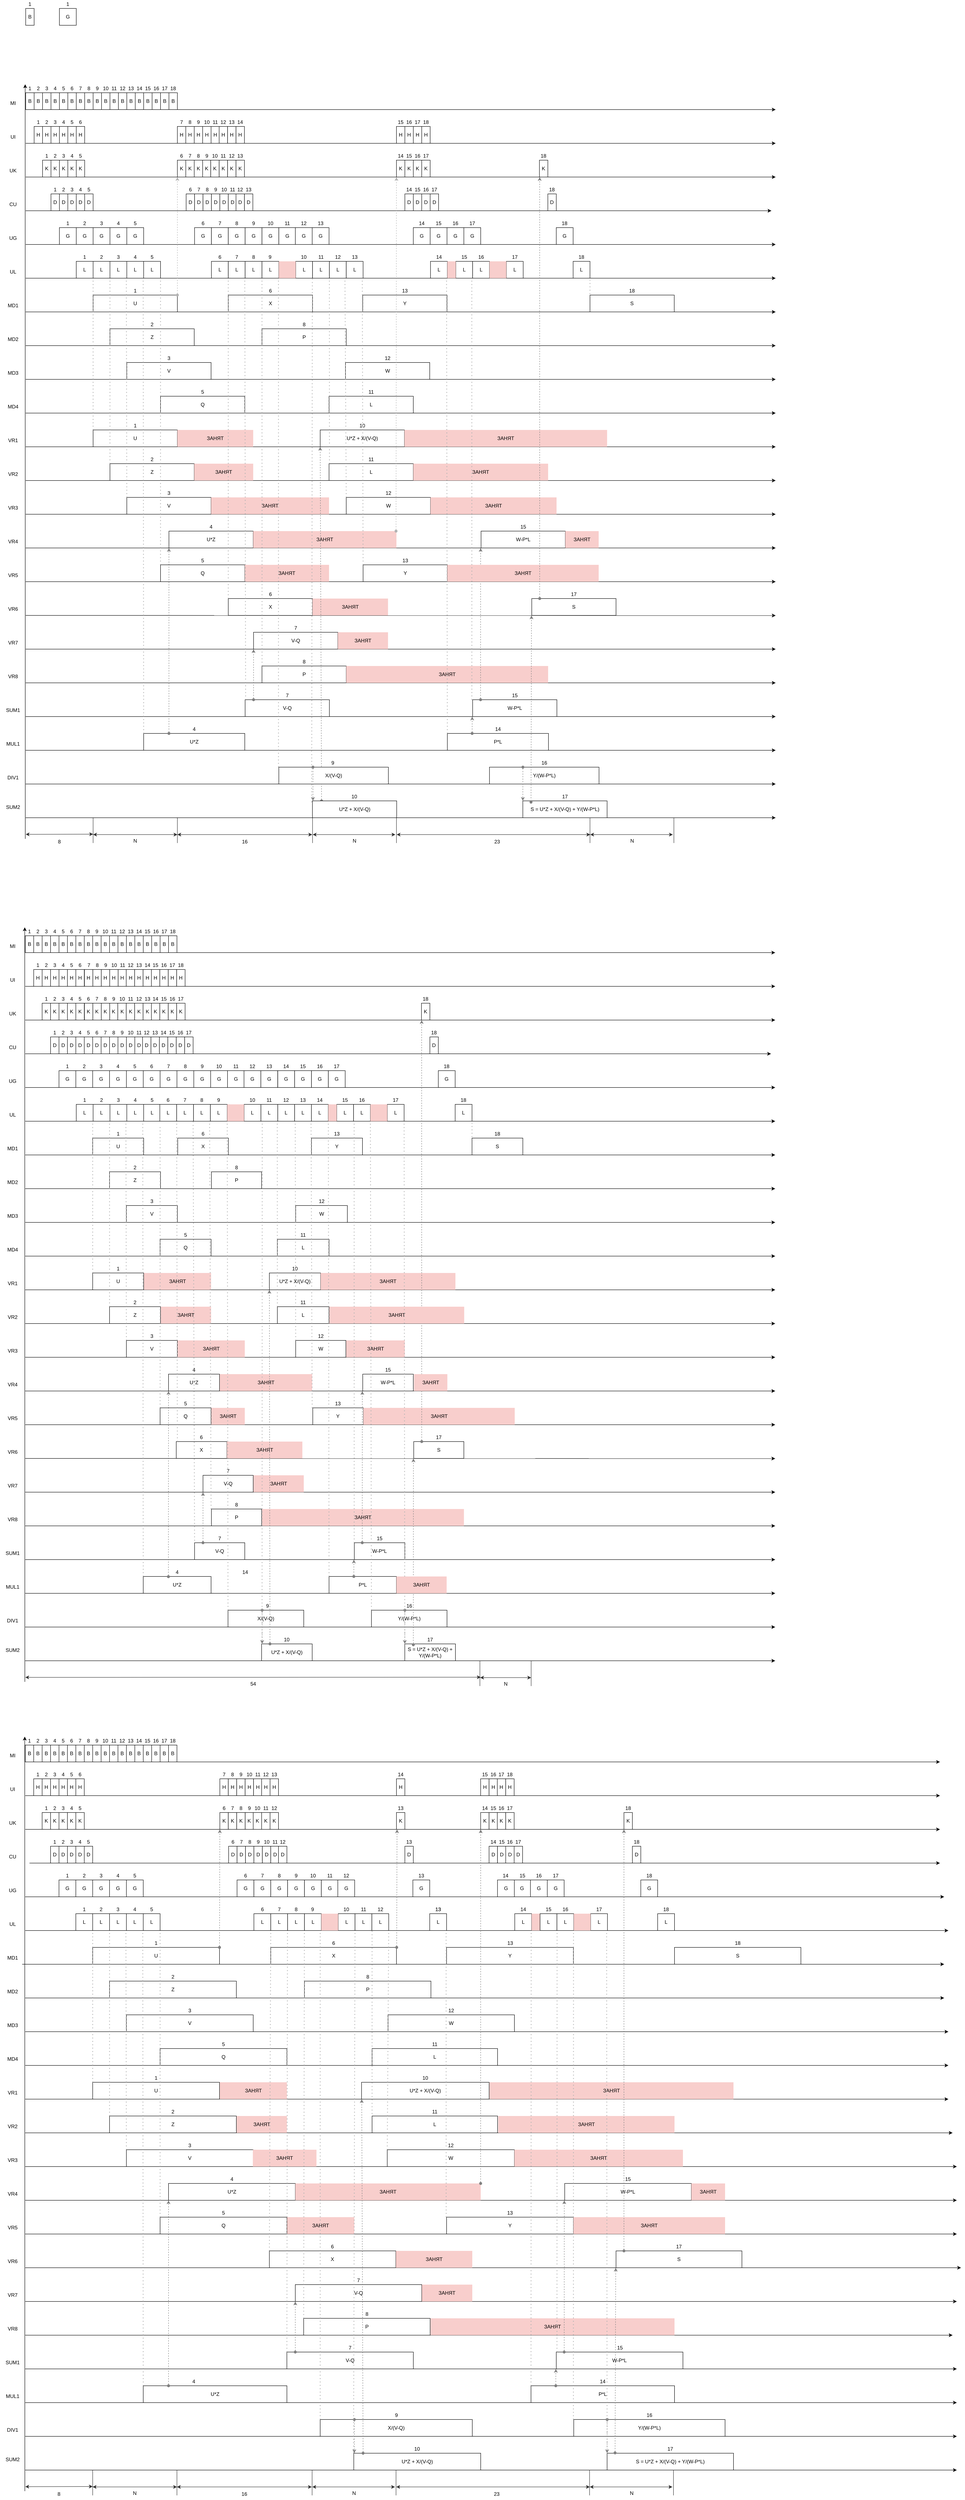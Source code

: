 <mxfile version="17.5.0" type="github">
  <diagram id="vwK4uNXO9dX0JLoXoTv2" name="Page-1">
    <mxGraphModel dx="2031" dy="2303" grid="1" gridSize="10" guides="1" tooltips="1" connect="1" arrows="1" fold="1" page="1" pageScale="1" pageWidth="827" pageHeight="1169" math="0" shadow="0">
      <root>
        <mxCell id="0" />
        <mxCell id="1" parent="0" />
        <mxCell id="t2vM0j-yHt9iX_TJ1QTP-2" value="" style="endArrow=classic;html=1;rounded=0;" parent="1" edge="1">
          <mxGeometry width="50" height="50" relative="1" as="geometry">
            <mxPoint x="199" y="1730" as="sourcePoint" />
            <mxPoint x="198.75" y="-60" as="targetPoint" />
          </mxGeometry>
        </mxCell>
        <mxCell id="t2vM0j-yHt9iX_TJ1QTP-3" value="" style="endArrow=classic;html=1;rounded=0;" parent="1" edge="1">
          <mxGeometry width="50" height="50" relative="1" as="geometry">
            <mxPoint x="200" as="sourcePoint" />
            <mxPoint x="1980" as="targetPoint" />
          </mxGeometry>
        </mxCell>
        <mxCell id="t2vM0j-yHt9iX_TJ1QTP-4" value="" style="endArrow=classic;html=1;rounded=0;" parent="1" edge="1">
          <mxGeometry width="50" height="50" relative="1" as="geometry">
            <mxPoint x="200" y="80" as="sourcePoint" />
            <mxPoint x="1980" y="80" as="targetPoint" />
          </mxGeometry>
        </mxCell>
        <mxCell id="t2vM0j-yHt9iX_TJ1QTP-5" value="" style="endArrow=classic;html=1;rounded=0;" parent="1" edge="1">
          <mxGeometry width="50" height="50" relative="1" as="geometry">
            <mxPoint x="200" y="160" as="sourcePoint" />
            <mxPoint x="1980" y="160" as="targetPoint" />
          </mxGeometry>
        </mxCell>
        <mxCell id="t2vM0j-yHt9iX_TJ1QTP-6" value="" style="endArrow=classic;html=1;rounded=0;" parent="1" edge="1">
          <mxGeometry width="50" height="50" relative="1" as="geometry">
            <mxPoint x="200" y="240" as="sourcePoint" />
            <mxPoint x="1970" y="240" as="targetPoint" />
          </mxGeometry>
        </mxCell>
        <mxCell id="t2vM0j-yHt9iX_TJ1QTP-7" value="" style="endArrow=classic;html=1;rounded=0;" parent="1" edge="1">
          <mxGeometry width="50" height="50" relative="1" as="geometry">
            <mxPoint x="200" y="320" as="sourcePoint" />
            <mxPoint x="1980" y="320" as="targetPoint" />
          </mxGeometry>
        </mxCell>
        <mxCell id="t2vM0j-yHt9iX_TJ1QTP-8" value="" style="endArrow=classic;html=1;rounded=0;" parent="1" edge="1">
          <mxGeometry width="50" height="50" relative="1" as="geometry">
            <mxPoint x="200" y="400" as="sourcePoint" />
            <mxPoint x="1980" y="400" as="targetPoint" />
          </mxGeometry>
        </mxCell>
        <mxCell id="t2vM0j-yHt9iX_TJ1QTP-9" value="" style="endArrow=classic;html=1;rounded=0;" parent="1" edge="1">
          <mxGeometry width="50" height="50" relative="1" as="geometry">
            <mxPoint x="200" y="480" as="sourcePoint" />
            <mxPoint x="1980" y="480" as="targetPoint" />
          </mxGeometry>
        </mxCell>
        <mxCell id="t2vM0j-yHt9iX_TJ1QTP-10" value="" style="endArrow=classic;html=1;rounded=0;" parent="1" edge="1">
          <mxGeometry width="50" height="50" relative="1" as="geometry">
            <mxPoint x="200" y="560" as="sourcePoint" />
            <mxPoint x="1980" y="560" as="targetPoint" />
          </mxGeometry>
        </mxCell>
        <mxCell id="t2vM0j-yHt9iX_TJ1QTP-11" value="" style="endArrow=classic;html=1;rounded=0;" parent="1" edge="1">
          <mxGeometry width="50" height="50" relative="1" as="geometry">
            <mxPoint x="200" y="640" as="sourcePoint" />
            <mxPoint x="1980" y="640" as="targetPoint" />
          </mxGeometry>
        </mxCell>
        <mxCell id="t2vM0j-yHt9iX_TJ1QTP-12" value="MI" style="text;html=1;strokeColor=none;fillColor=none;align=center;verticalAlign=middle;whiteSpace=wrap;rounded=0;" parent="1" vertex="1">
          <mxGeometry x="140" y="-30" width="60" height="30" as="geometry" />
        </mxCell>
        <mxCell id="t2vM0j-yHt9iX_TJ1QTP-17" value="UI" style="text;html=1;strokeColor=none;fillColor=none;align=center;verticalAlign=middle;whiteSpace=wrap;rounded=0;" parent="1" vertex="1">
          <mxGeometry x="140" y="50" width="60" height="30" as="geometry" />
        </mxCell>
        <mxCell id="t2vM0j-yHt9iX_TJ1QTP-18" value="UK" style="text;html=1;strokeColor=none;fillColor=none;align=center;verticalAlign=middle;whiteSpace=wrap;rounded=0;" parent="1" vertex="1">
          <mxGeometry x="140" y="130" width="60" height="30" as="geometry" />
        </mxCell>
        <mxCell id="t2vM0j-yHt9iX_TJ1QTP-19" value="CU" style="text;html=1;strokeColor=none;fillColor=none;align=center;verticalAlign=middle;whiteSpace=wrap;rounded=0;" parent="1" vertex="1">
          <mxGeometry x="140" y="210" width="60" height="30" as="geometry" />
        </mxCell>
        <mxCell id="t2vM0j-yHt9iX_TJ1QTP-20" value="UG" style="text;html=1;strokeColor=none;fillColor=none;align=center;verticalAlign=middle;whiteSpace=wrap;rounded=0;" parent="1" vertex="1">
          <mxGeometry x="140" y="290" width="60" height="30" as="geometry" />
        </mxCell>
        <mxCell id="t2vM0j-yHt9iX_TJ1QTP-21" value="UL" style="text;html=1;strokeColor=none;fillColor=none;align=center;verticalAlign=middle;whiteSpace=wrap;rounded=0;" parent="1" vertex="1">
          <mxGeometry x="140" y="370" width="60" height="30" as="geometry" />
        </mxCell>
        <mxCell id="t2vM0j-yHt9iX_TJ1QTP-22" value="MD1" style="text;html=1;strokeColor=none;fillColor=none;align=center;verticalAlign=middle;whiteSpace=wrap;rounded=0;" parent="1" vertex="1">
          <mxGeometry x="140" y="450" width="60" height="30" as="geometry" />
        </mxCell>
        <mxCell id="t2vM0j-yHt9iX_TJ1QTP-23" value="MD2" style="text;html=1;strokeColor=none;fillColor=none;align=center;verticalAlign=middle;whiteSpace=wrap;rounded=0;" parent="1" vertex="1">
          <mxGeometry x="140" y="530" width="60" height="30" as="geometry" />
        </mxCell>
        <mxCell id="t2vM0j-yHt9iX_TJ1QTP-24" value="MD3" style="text;html=1;strokeColor=none;fillColor=none;align=center;verticalAlign=middle;whiteSpace=wrap;rounded=0;" parent="1" vertex="1">
          <mxGeometry x="140" y="610" width="60" height="30" as="geometry" />
        </mxCell>
        <mxCell id="t2vM0j-yHt9iX_TJ1QTP-25" value="" style="endArrow=classic;html=1;rounded=0;" parent="1" edge="1">
          <mxGeometry width="50" height="50" relative="1" as="geometry">
            <mxPoint x="200" y="720" as="sourcePoint" />
            <mxPoint x="1980" y="720" as="targetPoint" />
          </mxGeometry>
        </mxCell>
        <mxCell id="t2vM0j-yHt9iX_TJ1QTP-26" value="" style="endArrow=classic;html=1;rounded=0;" parent="1" edge="1">
          <mxGeometry width="50" height="50" relative="1" as="geometry">
            <mxPoint x="200" y="800" as="sourcePoint" />
            <mxPoint x="1980" y="800" as="targetPoint" />
          </mxGeometry>
        </mxCell>
        <mxCell id="t2vM0j-yHt9iX_TJ1QTP-27" value="" style="endArrow=classic;html=1;rounded=0;" parent="1" edge="1">
          <mxGeometry width="50" height="50" relative="1" as="geometry">
            <mxPoint x="200" y="880.0" as="sourcePoint" />
            <mxPoint x="1980" y="880" as="targetPoint" />
          </mxGeometry>
        </mxCell>
        <mxCell id="t2vM0j-yHt9iX_TJ1QTP-28" value="" style="endArrow=classic;html=1;rounded=0;" parent="1" edge="1">
          <mxGeometry width="50" height="50" relative="1" as="geometry">
            <mxPoint x="200" y="960.0" as="sourcePoint" />
            <mxPoint x="1980" y="960" as="targetPoint" />
          </mxGeometry>
        </mxCell>
        <mxCell id="t2vM0j-yHt9iX_TJ1QTP-29" value="" style="endArrow=classic;html=1;rounded=0;" parent="1" edge="1">
          <mxGeometry width="50" height="50" relative="1" as="geometry">
            <mxPoint x="200" y="1040" as="sourcePoint" />
            <mxPoint x="1980" y="1040" as="targetPoint" />
          </mxGeometry>
        </mxCell>
        <mxCell id="t2vM0j-yHt9iX_TJ1QTP-30" value="" style="endArrow=classic;html=1;rounded=0;" parent="1" edge="1">
          <mxGeometry width="50" height="50" relative="1" as="geometry">
            <mxPoint x="200" y="1120" as="sourcePoint" />
            <mxPoint x="1980" y="1120" as="targetPoint" />
          </mxGeometry>
        </mxCell>
        <mxCell id="t2vM0j-yHt9iX_TJ1QTP-31" value="" style="endArrow=classic;html=1;rounded=0;" parent="1" edge="1">
          <mxGeometry width="50" height="50" relative="1" as="geometry">
            <mxPoint x="200" y="1200.0" as="sourcePoint" />
            <mxPoint x="1980" y="1200.25" as="targetPoint" />
          </mxGeometry>
        </mxCell>
        <mxCell id="t2vM0j-yHt9iX_TJ1QTP-32" value="" style="endArrow=classic;html=1;rounded=0;" parent="1" edge="1">
          <mxGeometry width="50" height="50" relative="1" as="geometry">
            <mxPoint x="200" y="1280.0" as="sourcePoint" />
            <mxPoint x="1980" y="1280" as="targetPoint" />
          </mxGeometry>
        </mxCell>
        <mxCell id="t2vM0j-yHt9iX_TJ1QTP-33" value="" style="endArrow=classic;html=1;rounded=0;" parent="1" edge="1">
          <mxGeometry width="50" height="50" relative="1" as="geometry">
            <mxPoint x="200" y="1360" as="sourcePoint" />
            <mxPoint x="1980" y="1360" as="targetPoint" />
          </mxGeometry>
        </mxCell>
        <mxCell id="t2vM0j-yHt9iX_TJ1QTP-34" value="" style="endArrow=classic;html=1;rounded=0;" parent="1" edge="1">
          <mxGeometry width="50" height="50" relative="1" as="geometry">
            <mxPoint x="200" y="1440" as="sourcePoint" />
            <mxPoint x="1980" y="1440" as="targetPoint" />
          </mxGeometry>
        </mxCell>
        <mxCell id="t2vM0j-yHt9iX_TJ1QTP-35" value="" style="endArrow=classic;html=1;rounded=0;" parent="1" edge="1">
          <mxGeometry width="50" height="50" relative="1" as="geometry">
            <mxPoint x="200" y="1520.0" as="sourcePoint" />
            <mxPoint x="1980" y="1520" as="targetPoint" />
          </mxGeometry>
        </mxCell>
        <mxCell id="t2vM0j-yHt9iX_TJ1QTP-36" value="" style="endArrow=classic;html=1;rounded=0;" parent="1" edge="1">
          <mxGeometry width="50" height="50" relative="1" as="geometry">
            <mxPoint x="200" y="1600.0" as="sourcePoint" />
            <mxPoint x="1980" y="1600" as="targetPoint" />
          </mxGeometry>
        </mxCell>
        <mxCell id="t2vM0j-yHt9iX_TJ1QTP-41" value="MD4" style="text;html=1;strokeColor=none;fillColor=none;align=center;verticalAlign=middle;whiteSpace=wrap;rounded=0;" parent="1" vertex="1">
          <mxGeometry x="140" y="690" width="60" height="30" as="geometry" />
        </mxCell>
        <mxCell id="t2vM0j-yHt9iX_TJ1QTP-42" value="VR1" style="text;html=1;strokeColor=none;fillColor=none;align=center;verticalAlign=middle;whiteSpace=wrap;rounded=0;" parent="1" vertex="1">
          <mxGeometry x="140" y="770" width="60" height="30" as="geometry" />
        </mxCell>
        <mxCell id="t2vM0j-yHt9iX_TJ1QTP-43" value="VR2" style="text;html=1;strokeColor=none;fillColor=none;align=center;verticalAlign=middle;whiteSpace=wrap;rounded=0;" parent="1" vertex="1">
          <mxGeometry x="140" y="850" width="60" height="30" as="geometry" />
        </mxCell>
        <mxCell id="t2vM0j-yHt9iX_TJ1QTP-44" value="VR3" style="text;html=1;strokeColor=none;fillColor=none;align=center;verticalAlign=middle;whiteSpace=wrap;rounded=0;" parent="1" vertex="1">
          <mxGeometry x="140" y="930" width="60" height="30" as="geometry" />
        </mxCell>
        <mxCell id="t2vM0j-yHt9iX_TJ1QTP-45" value="VR4" style="text;html=1;strokeColor=none;fillColor=none;align=center;verticalAlign=middle;whiteSpace=wrap;rounded=0;" parent="1" vertex="1">
          <mxGeometry x="140" y="1010" width="60" height="30" as="geometry" />
        </mxCell>
        <mxCell id="t2vM0j-yHt9iX_TJ1QTP-46" value="VR5" style="text;html=1;strokeColor=none;fillColor=none;align=center;verticalAlign=middle;whiteSpace=wrap;rounded=0;" parent="1" vertex="1">
          <mxGeometry x="140" y="1090" width="60" height="30" as="geometry" />
        </mxCell>
        <mxCell id="t2vM0j-yHt9iX_TJ1QTP-47" value="VR6" style="text;html=1;strokeColor=none;fillColor=none;align=center;verticalAlign=middle;whiteSpace=wrap;rounded=0;" parent="1" vertex="1">
          <mxGeometry x="140" y="1170" width="60" height="30" as="geometry" />
        </mxCell>
        <mxCell id="t2vM0j-yHt9iX_TJ1QTP-48" value="VR7" style="text;html=1;strokeColor=none;fillColor=none;align=center;verticalAlign=middle;whiteSpace=wrap;rounded=0;" parent="1" vertex="1">
          <mxGeometry x="140" y="1250" width="60" height="30" as="geometry" />
        </mxCell>
        <mxCell id="t2vM0j-yHt9iX_TJ1QTP-49" value="VR8" style="text;html=1;strokeColor=none;fillColor=none;align=center;verticalAlign=middle;whiteSpace=wrap;rounded=0;" parent="1" vertex="1">
          <mxGeometry x="140" y="1330" width="60" height="30" as="geometry" />
        </mxCell>
        <mxCell id="t2vM0j-yHt9iX_TJ1QTP-59" value="SUM1" style="text;html=1;strokeColor=none;fillColor=none;align=center;verticalAlign=middle;whiteSpace=wrap;rounded=0;" parent="1" vertex="1">
          <mxGeometry x="140" y="1410" width="60" height="30" as="geometry" />
        </mxCell>
        <mxCell id="t2vM0j-yHt9iX_TJ1QTP-60" value="MUL1" style="text;html=1;strokeColor=none;fillColor=none;align=center;verticalAlign=middle;whiteSpace=wrap;rounded=0;" parent="1" vertex="1">
          <mxGeometry x="140" y="1490" width="60" height="30" as="geometry" />
        </mxCell>
        <mxCell id="t2vM0j-yHt9iX_TJ1QTP-61" value="DIV1" style="text;html=1;strokeColor=none;fillColor=none;align=center;verticalAlign=middle;whiteSpace=wrap;rounded=0;" parent="1" vertex="1">
          <mxGeometry x="140" y="1570" width="60" height="30" as="geometry" />
        </mxCell>
        <mxCell id="t2vM0j-yHt9iX_TJ1QTP-66" value="B" style="rounded=0;whiteSpace=wrap;html=1;" parent="1" vertex="1">
          <mxGeometry x="200" y="-240" width="20" height="40" as="geometry" />
        </mxCell>
        <mxCell id="t2vM0j-yHt9iX_TJ1QTP-67" value="G" style="rounded=0;whiteSpace=wrap;html=1;" parent="1" vertex="1">
          <mxGeometry x="280" y="-240" width="40" height="40" as="geometry" />
        </mxCell>
        <mxCell id="t2vM0j-yHt9iX_TJ1QTP-68" value="B" style="rounded=0;whiteSpace=wrap;html=1;" parent="1" vertex="1">
          <mxGeometry x="200" y="-40" width="20" height="40" as="geometry" />
        </mxCell>
        <mxCell id="t2vM0j-yHt9iX_TJ1QTP-69" value="B" style="rounded=0;whiteSpace=wrap;html=1;" parent="1" vertex="1">
          <mxGeometry x="220" y="-40" width="20" height="40" as="geometry" />
        </mxCell>
        <mxCell id="t2vM0j-yHt9iX_TJ1QTP-70" value="B" style="rounded=0;whiteSpace=wrap;html=1;" parent="1" vertex="1">
          <mxGeometry x="240" y="-40" width="20" height="40" as="geometry" />
        </mxCell>
        <mxCell id="t2vM0j-yHt9iX_TJ1QTP-71" value="B" style="rounded=0;whiteSpace=wrap;html=1;" parent="1" vertex="1">
          <mxGeometry x="260" y="-40" width="20" height="40" as="geometry" />
        </mxCell>
        <mxCell id="t2vM0j-yHt9iX_TJ1QTP-72" value="B" style="rounded=0;whiteSpace=wrap;html=1;" parent="1" vertex="1">
          <mxGeometry x="280" y="-40" width="20" height="40" as="geometry" />
        </mxCell>
        <mxCell id="t2vM0j-yHt9iX_TJ1QTP-73" value="B" style="rounded=0;whiteSpace=wrap;html=1;" parent="1" vertex="1">
          <mxGeometry x="300" y="-40" width="20" height="40" as="geometry" />
        </mxCell>
        <mxCell id="t2vM0j-yHt9iX_TJ1QTP-74" value="B" style="rounded=0;whiteSpace=wrap;html=1;" parent="1" vertex="1">
          <mxGeometry x="320" y="-40" width="20" height="40" as="geometry" />
        </mxCell>
        <mxCell id="t2vM0j-yHt9iX_TJ1QTP-75" value="B" style="rounded=0;whiteSpace=wrap;html=1;" parent="1" vertex="1">
          <mxGeometry x="340" y="-40" width="20" height="40" as="geometry" />
        </mxCell>
        <mxCell id="t2vM0j-yHt9iX_TJ1QTP-76" value="1" style="text;html=1;strokeColor=none;fillColor=none;align=center;verticalAlign=middle;whiteSpace=wrap;rounded=0;" parent="1" vertex="1">
          <mxGeometry x="200" y="-60" width="20" height="20" as="geometry" />
        </mxCell>
        <mxCell id="t2vM0j-yHt9iX_TJ1QTP-77" value="1" style="text;html=1;strokeColor=none;fillColor=none;align=center;verticalAlign=middle;whiteSpace=wrap;rounded=0;" parent="1" vertex="1">
          <mxGeometry x="200" y="-260" width="20" height="20" as="geometry" />
        </mxCell>
        <mxCell id="t2vM0j-yHt9iX_TJ1QTP-78" value="1" style="text;html=1;strokeColor=none;fillColor=none;align=center;verticalAlign=middle;whiteSpace=wrap;rounded=0;" parent="1" vertex="1">
          <mxGeometry x="280" y="-260" width="40" height="20" as="geometry" />
        </mxCell>
        <mxCell id="t2vM0j-yHt9iX_TJ1QTP-79" value="2" style="text;html=1;strokeColor=none;fillColor=none;align=center;verticalAlign=middle;whiteSpace=wrap;rounded=0;" parent="1" vertex="1">
          <mxGeometry x="220" y="-60" width="20" height="20" as="geometry" />
        </mxCell>
        <mxCell id="t2vM0j-yHt9iX_TJ1QTP-80" value="3" style="text;html=1;strokeColor=none;fillColor=none;align=center;verticalAlign=middle;whiteSpace=wrap;rounded=0;" parent="1" vertex="1">
          <mxGeometry x="240" y="-60" width="20" height="20" as="geometry" />
        </mxCell>
        <mxCell id="t2vM0j-yHt9iX_TJ1QTP-81" value="4" style="text;html=1;strokeColor=none;fillColor=none;align=center;verticalAlign=middle;whiteSpace=wrap;rounded=0;" parent="1" vertex="1">
          <mxGeometry x="260" y="-60" width="20" height="20" as="geometry" />
        </mxCell>
        <mxCell id="t2vM0j-yHt9iX_TJ1QTP-90" value="5" style="text;html=1;strokeColor=none;fillColor=none;align=center;verticalAlign=middle;whiteSpace=wrap;rounded=0;" parent="1" vertex="1">
          <mxGeometry x="280" y="-60" width="20" height="20" as="geometry" />
        </mxCell>
        <mxCell id="t2vM0j-yHt9iX_TJ1QTP-91" value="6" style="text;html=1;strokeColor=none;fillColor=none;align=center;verticalAlign=middle;whiteSpace=wrap;rounded=0;" parent="1" vertex="1">
          <mxGeometry x="300" y="-60" width="20" height="20" as="geometry" />
        </mxCell>
        <mxCell id="t2vM0j-yHt9iX_TJ1QTP-92" value="7" style="text;html=1;strokeColor=none;fillColor=none;align=center;verticalAlign=middle;whiteSpace=wrap;rounded=0;" parent="1" vertex="1">
          <mxGeometry x="320" y="-60" width="20" height="20" as="geometry" />
        </mxCell>
        <mxCell id="t2vM0j-yHt9iX_TJ1QTP-93" value="8" style="text;html=1;strokeColor=none;fillColor=none;align=center;verticalAlign=middle;whiteSpace=wrap;rounded=0;" parent="1" vertex="1">
          <mxGeometry x="340" y="-60" width="20" height="20" as="geometry" />
        </mxCell>
        <mxCell id="t2vM0j-yHt9iX_TJ1QTP-94" value="H" style="rounded=0;whiteSpace=wrap;html=1;" parent="1" vertex="1">
          <mxGeometry x="220" y="40" width="20" height="40" as="geometry" />
        </mxCell>
        <mxCell id="t2vM0j-yHt9iX_TJ1QTP-95" value="H" style="rounded=0;whiteSpace=wrap;html=1;" parent="1" vertex="1">
          <mxGeometry x="240" y="40" width="20" height="40" as="geometry" />
        </mxCell>
        <mxCell id="t2vM0j-yHt9iX_TJ1QTP-96" value="H" style="rounded=0;whiteSpace=wrap;html=1;" parent="1" vertex="1">
          <mxGeometry x="260" y="40" width="20" height="40" as="geometry" />
        </mxCell>
        <mxCell id="t2vM0j-yHt9iX_TJ1QTP-97" value="H" style="rounded=0;whiteSpace=wrap;html=1;" parent="1" vertex="1">
          <mxGeometry x="280" y="40" width="20" height="40" as="geometry" />
        </mxCell>
        <mxCell id="t2vM0j-yHt9iX_TJ1QTP-98" value="H" style="rounded=0;whiteSpace=wrap;html=1;" parent="1" vertex="1">
          <mxGeometry x="300" y="40" width="20" height="40" as="geometry" />
        </mxCell>
        <mxCell id="t2vM0j-yHt9iX_TJ1QTP-99" value="H" style="rounded=0;whiteSpace=wrap;html=1;" parent="1" vertex="1">
          <mxGeometry x="320" y="40" width="20" height="40" as="geometry" />
        </mxCell>
        <mxCell id="t2vM0j-yHt9iX_TJ1QTP-100" value="H" style="rounded=0;whiteSpace=wrap;html=1;" parent="1" vertex="1">
          <mxGeometry x="560.0" y="40" width="20" height="40" as="geometry" />
        </mxCell>
        <mxCell id="t2vM0j-yHt9iX_TJ1QTP-101" value="H" style="rounded=0;whiteSpace=wrap;html=1;" parent="1" vertex="1">
          <mxGeometry x="580.0" y="40" width="20" height="40" as="geometry" />
        </mxCell>
        <mxCell id="t2vM0j-yHt9iX_TJ1QTP-102" value="1" style="text;html=1;strokeColor=none;fillColor=none;align=center;verticalAlign=middle;whiteSpace=wrap;rounded=0;" parent="1" vertex="1">
          <mxGeometry x="220" y="20" width="20" height="20" as="geometry" />
        </mxCell>
        <mxCell id="t2vM0j-yHt9iX_TJ1QTP-103" value="2" style="text;html=1;strokeColor=none;fillColor=none;align=center;verticalAlign=middle;whiteSpace=wrap;rounded=0;" parent="1" vertex="1">
          <mxGeometry x="240" y="20" width="20" height="20" as="geometry" />
        </mxCell>
        <mxCell id="t2vM0j-yHt9iX_TJ1QTP-104" value="3" style="text;html=1;strokeColor=none;fillColor=none;align=center;verticalAlign=middle;whiteSpace=wrap;rounded=0;" parent="1" vertex="1">
          <mxGeometry x="260" y="20" width="20" height="20" as="geometry" />
        </mxCell>
        <mxCell id="t2vM0j-yHt9iX_TJ1QTP-105" value="4" style="text;html=1;strokeColor=none;fillColor=none;align=center;verticalAlign=middle;whiteSpace=wrap;rounded=0;" parent="1" vertex="1">
          <mxGeometry x="280" y="20" width="20" height="20" as="geometry" />
        </mxCell>
        <mxCell id="t2vM0j-yHt9iX_TJ1QTP-106" value="5" style="text;html=1;strokeColor=none;fillColor=none;align=center;verticalAlign=middle;whiteSpace=wrap;rounded=0;" parent="1" vertex="1">
          <mxGeometry x="300" y="20" width="20" height="20" as="geometry" />
        </mxCell>
        <mxCell id="t2vM0j-yHt9iX_TJ1QTP-107" value="6" style="text;html=1;strokeColor=none;fillColor=none;align=center;verticalAlign=middle;whiteSpace=wrap;rounded=0;" parent="1" vertex="1">
          <mxGeometry x="320" y="20" width="20" height="20" as="geometry" />
        </mxCell>
        <mxCell id="t2vM0j-yHt9iX_TJ1QTP-108" value="7" style="text;html=1;strokeColor=none;fillColor=none;align=center;verticalAlign=middle;whiteSpace=wrap;rounded=0;" parent="1" vertex="1">
          <mxGeometry x="560.0" y="20" width="20" height="20" as="geometry" />
        </mxCell>
        <mxCell id="t2vM0j-yHt9iX_TJ1QTP-109" value="8" style="text;html=1;strokeColor=none;fillColor=none;align=center;verticalAlign=middle;whiteSpace=wrap;rounded=0;" parent="1" vertex="1">
          <mxGeometry x="580.0" y="20" width="20" height="20" as="geometry" />
        </mxCell>
        <mxCell id="t2vM0j-yHt9iX_TJ1QTP-110" value="K" style="rounded=0;whiteSpace=wrap;html=1;" parent="1" vertex="1">
          <mxGeometry x="240" y="120" width="20" height="40" as="geometry" />
        </mxCell>
        <mxCell id="t2vM0j-yHt9iX_TJ1QTP-111" value="K" style="rounded=0;whiteSpace=wrap;html=1;" parent="1" vertex="1">
          <mxGeometry x="260" y="120" width="20" height="40" as="geometry" />
        </mxCell>
        <mxCell id="t2vM0j-yHt9iX_TJ1QTP-112" value="K" style="rounded=0;whiteSpace=wrap;html=1;" parent="1" vertex="1">
          <mxGeometry x="280" y="120" width="20" height="40" as="geometry" />
        </mxCell>
        <mxCell id="t2vM0j-yHt9iX_TJ1QTP-113" value="K" style="rounded=0;whiteSpace=wrap;html=1;" parent="1" vertex="1">
          <mxGeometry x="300" y="120" width="20" height="40" as="geometry" />
        </mxCell>
        <mxCell id="t2vM0j-yHt9iX_TJ1QTP-114" value="K" style="rounded=0;whiteSpace=wrap;html=1;" parent="1" vertex="1">
          <mxGeometry x="320" y="120" width="20" height="40" as="geometry" />
        </mxCell>
        <mxCell id="t2vM0j-yHt9iX_TJ1QTP-115" value="K" style="rounded=0;whiteSpace=wrap;html=1;" parent="1" vertex="1">
          <mxGeometry x="560" y="120" width="20" height="40" as="geometry" />
        </mxCell>
        <mxCell id="t2vM0j-yHt9iX_TJ1QTP-116" value="K" style="rounded=0;whiteSpace=wrap;html=1;" parent="1" vertex="1">
          <mxGeometry x="580" y="120" width="20" height="40" as="geometry" />
        </mxCell>
        <mxCell id="t2vM0j-yHt9iX_TJ1QTP-117" value="K" style="rounded=0;whiteSpace=wrap;html=1;" parent="1" vertex="1">
          <mxGeometry x="620" y="120" width="19.17" height="40" as="geometry" />
        </mxCell>
        <mxCell id="t2vM0j-yHt9iX_TJ1QTP-118" value="1" style="text;html=1;strokeColor=none;fillColor=none;align=center;verticalAlign=middle;whiteSpace=wrap;rounded=0;" parent="1" vertex="1">
          <mxGeometry x="240" y="100" width="20" height="20" as="geometry" />
        </mxCell>
        <mxCell id="t2vM0j-yHt9iX_TJ1QTP-119" value="2" style="text;html=1;strokeColor=none;fillColor=none;align=center;verticalAlign=middle;whiteSpace=wrap;rounded=0;" parent="1" vertex="1">
          <mxGeometry x="260" y="100" width="20" height="20" as="geometry" />
        </mxCell>
        <mxCell id="t2vM0j-yHt9iX_TJ1QTP-120" value="3" style="text;html=1;strokeColor=none;fillColor=none;align=center;verticalAlign=middle;whiteSpace=wrap;rounded=0;" parent="1" vertex="1">
          <mxGeometry x="280" y="100" width="20" height="20" as="geometry" />
        </mxCell>
        <mxCell id="t2vM0j-yHt9iX_TJ1QTP-121" value="4" style="text;html=1;strokeColor=none;fillColor=none;align=center;verticalAlign=middle;whiteSpace=wrap;rounded=0;" parent="1" vertex="1">
          <mxGeometry x="300" y="100" width="20" height="20" as="geometry" />
        </mxCell>
        <mxCell id="t2vM0j-yHt9iX_TJ1QTP-122" value="5" style="text;html=1;strokeColor=none;fillColor=none;align=center;verticalAlign=middle;whiteSpace=wrap;rounded=0;" parent="1" vertex="1">
          <mxGeometry x="320" y="100" width="20" height="20" as="geometry" />
        </mxCell>
        <mxCell id="t2vM0j-yHt9iX_TJ1QTP-123" value="6" style="text;html=1;strokeColor=none;fillColor=none;align=center;verticalAlign=middle;whiteSpace=wrap;rounded=0;" parent="1" vertex="1">
          <mxGeometry x="560" y="100" width="20" height="20" as="geometry" />
        </mxCell>
        <mxCell id="t2vM0j-yHt9iX_TJ1QTP-124" value="7" style="text;html=1;strokeColor=none;fillColor=none;align=center;verticalAlign=middle;whiteSpace=wrap;rounded=0;" parent="1" vertex="1">
          <mxGeometry x="580" y="100" width="20" height="20" as="geometry" />
        </mxCell>
        <mxCell id="t2vM0j-yHt9iX_TJ1QTP-125" value="9" style="text;html=1;strokeColor=none;fillColor=none;align=center;verticalAlign=middle;whiteSpace=wrap;rounded=0;" parent="1" vertex="1">
          <mxGeometry x="620.0" y="100" width="20" height="20" as="geometry" />
        </mxCell>
        <mxCell id="t2vM0j-yHt9iX_TJ1QTP-127" value="D" style="rounded=0;whiteSpace=wrap;html=1;" parent="1" vertex="1">
          <mxGeometry x="260" y="200" width="20" height="40" as="geometry" />
        </mxCell>
        <mxCell id="t2vM0j-yHt9iX_TJ1QTP-128" value="D" style="rounded=0;whiteSpace=wrap;html=1;" parent="1" vertex="1">
          <mxGeometry x="280" y="200" width="20" height="40" as="geometry" />
        </mxCell>
        <mxCell id="t2vM0j-yHt9iX_TJ1QTP-129" value="D" style="rounded=0;whiteSpace=wrap;html=1;" parent="1" vertex="1">
          <mxGeometry x="300" y="200" width="20" height="40" as="geometry" />
        </mxCell>
        <mxCell id="t2vM0j-yHt9iX_TJ1QTP-130" value="D" style="rounded=0;whiteSpace=wrap;html=1;" parent="1" vertex="1">
          <mxGeometry x="320" y="200" width="20" height="40" as="geometry" />
        </mxCell>
        <mxCell id="t2vM0j-yHt9iX_TJ1QTP-131" value="D" style="rounded=0;whiteSpace=wrap;html=1;" parent="1" vertex="1">
          <mxGeometry x="340" y="200" width="20" height="40" as="geometry" />
        </mxCell>
        <mxCell id="t2vM0j-yHt9iX_TJ1QTP-132" value="D" style="rounded=0;whiteSpace=wrap;html=1;" parent="1" vertex="1">
          <mxGeometry x="580.83" y="200" width="20" height="40" as="geometry" />
        </mxCell>
        <mxCell id="t2vM0j-yHt9iX_TJ1QTP-133" value="D" style="rounded=0;whiteSpace=wrap;html=1;" parent="1" vertex="1">
          <mxGeometry x="600.83" y="200" width="20" height="40" as="geometry" />
        </mxCell>
        <mxCell id="t2vM0j-yHt9iX_TJ1QTP-134" value="D" style="rounded=0;whiteSpace=wrap;html=1;" parent="1" vertex="1">
          <mxGeometry x="620.83" y="200" width="20" height="40" as="geometry" />
        </mxCell>
        <mxCell id="t2vM0j-yHt9iX_TJ1QTP-135" value="1" style="text;html=1;strokeColor=none;fillColor=none;align=center;verticalAlign=middle;whiteSpace=wrap;rounded=0;" parent="1" vertex="1">
          <mxGeometry x="260" y="180" width="20" height="20" as="geometry" />
        </mxCell>
        <mxCell id="t2vM0j-yHt9iX_TJ1QTP-136" value="2" style="text;html=1;strokeColor=none;fillColor=none;align=center;verticalAlign=middle;whiteSpace=wrap;rounded=0;" parent="1" vertex="1">
          <mxGeometry x="280" y="180" width="20" height="20" as="geometry" />
        </mxCell>
        <mxCell id="t2vM0j-yHt9iX_TJ1QTP-137" value="3" style="text;html=1;strokeColor=none;fillColor=none;align=center;verticalAlign=middle;whiteSpace=wrap;rounded=0;" parent="1" vertex="1">
          <mxGeometry x="300" y="180" width="20" height="20" as="geometry" />
        </mxCell>
        <mxCell id="t2vM0j-yHt9iX_TJ1QTP-138" value="4" style="text;html=1;strokeColor=none;fillColor=none;align=center;verticalAlign=middle;whiteSpace=wrap;rounded=0;" parent="1" vertex="1">
          <mxGeometry x="320" y="180" width="20" height="20" as="geometry" />
        </mxCell>
        <mxCell id="t2vM0j-yHt9iX_TJ1QTP-139" value="5" style="text;html=1;strokeColor=none;fillColor=none;align=center;verticalAlign=middle;whiteSpace=wrap;rounded=0;" parent="1" vertex="1">
          <mxGeometry x="340" y="180" width="20" height="20" as="geometry" />
        </mxCell>
        <mxCell id="t2vM0j-yHt9iX_TJ1QTP-140" value="6" style="text;html=1;strokeColor=none;fillColor=none;align=center;verticalAlign=middle;whiteSpace=wrap;rounded=0;" parent="1" vertex="1">
          <mxGeometry x="580.83" y="180" width="20" height="20" as="geometry" />
        </mxCell>
        <mxCell id="t2vM0j-yHt9iX_TJ1QTP-141" value="7" style="text;html=1;strokeColor=none;fillColor=none;align=center;verticalAlign=middle;whiteSpace=wrap;rounded=0;" parent="1" vertex="1">
          <mxGeometry x="600.83" y="180" width="20" height="20" as="geometry" />
        </mxCell>
        <mxCell id="t2vM0j-yHt9iX_TJ1QTP-142" value="8" style="text;html=1;strokeColor=none;fillColor=none;align=center;verticalAlign=middle;whiteSpace=wrap;rounded=0;" parent="1" vertex="1">
          <mxGeometry x="620.83" y="180" width="20" height="20" as="geometry" />
        </mxCell>
        <mxCell id="t2vM0j-yHt9iX_TJ1QTP-143" value="G" style="rounded=0;whiteSpace=wrap;html=1;" parent="1" vertex="1">
          <mxGeometry x="280" y="280" width="40" height="40" as="geometry" />
        </mxCell>
        <mxCell id="t2vM0j-yHt9iX_TJ1QTP-144" value="1" style="text;html=1;strokeColor=none;fillColor=none;align=center;verticalAlign=middle;whiteSpace=wrap;rounded=0;" parent="1" vertex="1">
          <mxGeometry x="280" y="260" width="40" height="20" as="geometry" />
        </mxCell>
        <mxCell id="t2vM0j-yHt9iX_TJ1QTP-145" value="G" style="rounded=0;whiteSpace=wrap;html=1;" parent="1" vertex="1">
          <mxGeometry x="320" y="280" width="40" height="40" as="geometry" />
        </mxCell>
        <mxCell id="t2vM0j-yHt9iX_TJ1QTP-146" value="2" style="text;html=1;strokeColor=none;fillColor=none;align=center;verticalAlign=middle;whiteSpace=wrap;rounded=0;" parent="1" vertex="1">
          <mxGeometry x="320" y="260" width="40" height="20" as="geometry" />
        </mxCell>
        <mxCell id="t2vM0j-yHt9iX_TJ1QTP-147" value="G" style="rounded=0;whiteSpace=wrap;html=1;" parent="1" vertex="1">
          <mxGeometry x="360" y="280" width="40" height="40" as="geometry" />
        </mxCell>
        <mxCell id="t2vM0j-yHt9iX_TJ1QTP-148" value="3" style="text;html=1;strokeColor=none;fillColor=none;align=center;verticalAlign=middle;whiteSpace=wrap;rounded=0;" parent="1" vertex="1">
          <mxGeometry x="360" y="260" width="40" height="20" as="geometry" />
        </mxCell>
        <mxCell id="t2vM0j-yHt9iX_TJ1QTP-149" value="G" style="rounded=0;whiteSpace=wrap;html=1;" parent="1" vertex="1">
          <mxGeometry x="400" y="280" width="40" height="40" as="geometry" />
        </mxCell>
        <mxCell id="t2vM0j-yHt9iX_TJ1QTP-150" value="4" style="text;html=1;strokeColor=none;fillColor=none;align=center;verticalAlign=middle;whiteSpace=wrap;rounded=0;" parent="1" vertex="1">
          <mxGeometry x="400" y="260" width="40" height="20" as="geometry" />
        </mxCell>
        <mxCell id="t2vM0j-yHt9iX_TJ1QTP-151" value="G" style="rounded=0;whiteSpace=wrap;html=1;" parent="1" vertex="1">
          <mxGeometry x="440" y="280" width="40" height="40" as="geometry" />
        </mxCell>
        <mxCell id="t2vM0j-yHt9iX_TJ1QTP-152" value="5" style="text;html=1;strokeColor=none;fillColor=none;align=center;verticalAlign=middle;whiteSpace=wrap;rounded=0;" parent="1" vertex="1">
          <mxGeometry x="440" y="260" width="40" height="20" as="geometry" />
        </mxCell>
        <mxCell id="t2vM0j-yHt9iX_TJ1QTP-153" value="G" style="rounded=0;whiteSpace=wrap;html=1;" parent="1" vertex="1">
          <mxGeometry x="600.83" y="280" width="40" height="40" as="geometry" />
        </mxCell>
        <mxCell id="t2vM0j-yHt9iX_TJ1QTP-154" value="6" style="text;html=1;strokeColor=none;fillColor=none;align=center;verticalAlign=middle;whiteSpace=wrap;rounded=0;" parent="1" vertex="1">
          <mxGeometry x="600.83" y="260" width="40" height="20" as="geometry" />
        </mxCell>
        <mxCell id="t2vM0j-yHt9iX_TJ1QTP-155" value="G" style="rounded=0;whiteSpace=wrap;html=1;" parent="1" vertex="1">
          <mxGeometry x="640.83" y="280" width="40" height="40" as="geometry" />
        </mxCell>
        <mxCell id="t2vM0j-yHt9iX_TJ1QTP-156" value="7" style="text;html=1;strokeColor=none;fillColor=none;align=center;verticalAlign=middle;whiteSpace=wrap;rounded=0;" parent="1" vertex="1">
          <mxGeometry x="640.83" y="260" width="40" height="20" as="geometry" />
        </mxCell>
        <mxCell id="t2vM0j-yHt9iX_TJ1QTP-157" value="G" style="rounded=0;whiteSpace=wrap;html=1;" parent="1" vertex="1">
          <mxGeometry x="680.83" y="280" width="40" height="40" as="geometry" />
        </mxCell>
        <mxCell id="t2vM0j-yHt9iX_TJ1QTP-158" value="8" style="text;html=1;strokeColor=none;fillColor=none;align=center;verticalAlign=middle;whiteSpace=wrap;rounded=0;" parent="1" vertex="1">
          <mxGeometry x="680.83" y="260" width="40" height="20" as="geometry" />
        </mxCell>
        <mxCell id="t2vM0j-yHt9iX_TJ1QTP-159" value="L" style="rounded=0;whiteSpace=wrap;html=1;" parent="1" vertex="1">
          <mxGeometry x="320" y="360" width="40" height="40" as="geometry" />
        </mxCell>
        <mxCell id="t2vM0j-yHt9iX_TJ1QTP-160" value="1" style="text;html=1;strokeColor=none;fillColor=none;align=center;verticalAlign=middle;whiteSpace=wrap;rounded=0;" parent="1" vertex="1">
          <mxGeometry x="320" y="340" width="40" height="20" as="geometry" />
        </mxCell>
        <mxCell id="t2vM0j-yHt9iX_TJ1QTP-161" value="L" style="rounded=0;whiteSpace=wrap;html=1;" parent="1" vertex="1">
          <mxGeometry x="360" y="360" width="40" height="40" as="geometry" />
        </mxCell>
        <mxCell id="t2vM0j-yHt9iX_TJ1QTP-162" value="2" style="text;html=1;strokeColor=none;fillColor=none;align=center;verticalAlign=middle;whiteSpace=wrap;rounded=0;" parent="1" vertex="1">
          <mxGeometry x="360" y="340" width="40" height="20" as="geometry" />
        </mxCell>
        <mxCell id="t2vM0j-yHt9iX_TJ1QTP-163" value="L" style="rounded=0;whiteSpace=wrap;html=1;" parent="1" vertex="1">
          <mxGeometry x="400" y="360" width="40" height="40" as="geometry" />
        </mxCell>
        <mxCell id="t2vM0j-yHt9iX_TJ1QTP-164" value="3" style="text;html=1;strokeColor=none;fillColor=none;align=center;verticalAlign=middle;whiteSpace=wrap;rounded=0;" parent="1" vertex="1">
          <mxGeometry x="400" y="340" width="40" height="20" as="geometry" />
        </mxCell>
        <mxCell id="t2vM0j-yHt9iX_TJ1QTP-165" value="L" style="rounded=0;whiteSpace=wrap;html=1;" parent="1" vertex="1">
          <mxGeometry x="440" y="360" width="40" height="40" as="geometry" />
        </mxCell>
        <mxCell id="t2vM0j-yHt9iX_TJ1QTP-166" value="4" style="text;html=1;strokeColor=none;fillColor=none;align=center;verticalAlign=middle;whiteSpace=wrap;rounded=0;" parent="1" vertex="1">
          <mxGeometry x="440" y="340" width="40" height="20" as="geometry" />
        </mxCell>
        <mxCell id="t2vM0j-yHt9iX_TJ1QTP-167" value="L" style="rounded=0;whiteSpace=wrap;html=1;" parent="1" vertex="1">
          <mxGeometry x="480" y="360" width="40" height="40" as="geometry" />
        </mxCell>
        <mxCell id="t2vM0j-yHt9iX_TJ1QTP-168" value="5" style="text;html=1;strokeColor=none;fillColor=none;align=center;verticalAlign=middle;whiteSpace=wrap;rounded=0;" parent="1" vertex="1">
          <mxGeometry x="480" y="340" width="40" height="20" as="geometry" />
        </mxCell>
        <mxCell id="t2vM0j-yHt9iX_TJ1QTP-169" value="L" style="rounded=0;whiteSpace=wrap;html=1;" parent="1" vertex="1">
          <mxGeometry x="640.83" y="360" width="40" height="40" as="geometry" />
        </mxCell>
        <mxCell id="t2vM0j-yHt9iX_TJ1QTP-170" value="6" style="text;html=1;strokeColor=none;fillColor=none;align=center;verticalAlign=middle;whiteSpace=wrap;rounded=0;" parent="1" vertex="1">
          <mxGeometry x="640.83" y="340" width="40" height="20" as="geometry" />
        </mxCell>
        <mxCell id="t2vM0j-yHt9iX_TJ1QTP-171" value="L" style="rounded=0;whiteSpace=wrap;html=1;" parent="1" vertex="1">
          <mxGeometry x="680.83" y="360" width="40" height="40" as="geometry" />
        </mxCell>
        <mxCell id="t2vM0j-yHt9iX_TJ1QTP-172" value="7" style="text;html=1;strokeColor=none;fillColor=none;align=center;verticalAlign=middle;whiteSpace=wrap;rounded=0;" parent="1" vertex="1">
          <mxGeometry x="680.83" y="340" width="40" height="20" as="geometry" />
        </mxCell>
        <mxCell id="t2vM0j-yHt9iX_TJ1QTP-173" value="L" style="rounded=0;whiteSpace=wrap;html=1;" parent="1" vertex="1">
          <mxGeometry x="720.83" y="360" width="40" height="40" as="geometry" />
        </mxCell>
        <mxCell id="t2vM0j-yHt9iX_TJ1QTP-174" value="8" style="text;html=1;strokeColor=none;fillColor=none;align=center;verticalAlign=middle;whiteSpace=wrap;rounded=0;" parent="1" vertex="1">
          <mxGeometry x="720.83" y="340" width="40" height="20" as="geometry" />
        </mxCell>
        <mxCell id="t2vM0j-yHt9iX_TJ1QTP-176" value="U" style="rounded=0;whiteSpace=wrap;html=1;" parent="1" vertex="1">
          <mxGeometry x="360" y="440" width="200" height="40" as="geometry" />
        </mxCell>
        <mxCell id="t2vM0j-yHt9iX_TJ1QTP-177" value="1" style="text;html=1;strokeColor=none;fillColor=none;align=center;verticalAlign=middle;whiteSpace=wrap;rounded=0;" parent="1" vertex="1">
          <mxGeometry x="360" y="420" width="200" height="20" as="geometry" />
        </mxCell>
        <mxCell id="t2vM0j-yHt9iX_TJ1QTP-178" value="U" style="rounded=0;whiteSpace=wrap;html=1;" parent="1" vertex="1">
          <mxGeometry x="360" y="760" width="200" height="40" as="geometry" />
        </mxCell>
        <mxCell id="t2vM0j-yHt9iX_TJ1QTP-180" value="1" style="text;html=1;strokeColor=none;fillColor=none;align=center;verticalAlign=middle;whiteSpace=wrap;rounded=0;" parent="1" vertex="1">
          <mxGeometry x="360" y="740" width="200" height="20" as="geometry" />
        </mxCell>
        <mxCell id="t2vM0j-yHt9iX_TJ1QTP-182" value="Z" style="rounded=0;whiteSpace=wrap;html=1;" parent="1" vertex="1">
          <mxGeometry x="400" y="520" width="200" height="40" as="geometry" />
        </mxCell>
        <mxCell id="t2vM0j-yHt9iX_TJ1QTP-183" value="2" style="text;html=1;strokeColor=none;fillColor=none;align=center;verticalAlign=middle;whiteSpace=wrap;rounded=0;" parent="1" vertex="1">
          <mxGeometry x="400" y="500" width="200" height="20" as="geometry" />
        </mxCell>
        <mxCell id="t2vM0j-yHt9iX_TJ1QTP-184" value="Z" style="rounded=0;whiteSpace=wrap;html=1;" parent="1" vertex="1">
          <mxGeometry x="400" y="840" width="200" height="40" as="geometry" />
        </mxCell>
        <mxCell id="t2vM0j-yHt9iX_TJ1QTP-185" value="2" style="text;html=1;strokeColor=none;fillColor=none;align=center;verticalAlign=middle;whiteSpace=wrap;rounded=0;" parent="1" vertex="1">
          <mxGeometry x="400" y="820" width="200" height="20" as="geometry" />
        </mxCell>
        <mxCell id="t2vM0j-yHt9iX_TJ1QTP-187" value="V" style="rounded=0;whiteSpace=wrap;html=1;" parent="1" vertex="1">
          <mxGeometry x="440" y="920" width="200" height="40" as="geometry" />
        </mxCell>
        <mxCell id="t2vM0j-yHt9iX_TJ1QTP-188" value="V" style="rounded=0;whiteSpace=wrap;html=1;" parent="1" vertex="1">
          <mxGeometry x="440" y="600" width="200" height="40" as="geometry" />
        </mxCell>
        <mxCell id="t2vM0j-yHt9iX_TJ1QTP-189" value="3&lt;span style=&quot;color: rgba(0 , 0 , 0 , 0) ; font-family: monospace ; font-size: 0px&quot;&gt;%3CmxGraphModel%3E%3Croot%3E%3CmxCell%20id%3D%220%22%2F%3E%3CmxCell%20id%3D%221%22%20parent%3D%220%22%2F%3E%3CmxCell%20id%3D%222%22%20value%3D%222%22%20style%3D%22text%3Bhtml%3D1%3BstrokeColor%3Dnone%3BfillColor%3Dnone%3Balign%3Dcenter%3BverticalAlign%3Dmiddle%3BwhiteSpace%3Dwrap%3Brounded%3D0%3B%22%20vertex%3D%221%22%20parent%3D%221%22%3E%3CmxGeometry%20x%3D%22380%22%20y%3D%22820%22%20width%3D%22200%22%20height%3D%2220%22%20as%3D%22geometry%22%2F%3E%3C%2FmxCell%3E%3C%2Froot%3E%3C%2FmxGraphModel%3E&lt;/span&gt;" style="text;html=1;strokeColor=none;fillColor=none;align=center;verticalAlign=middle;whiteSpace=wrap;rounded=0;" parent="1" vertex="1">
          <mxGeometry x="440" y="900" width="200" height="20" as="geometry" />
        </mxCell>
        <mxCell id="t2vM0j-yHt9iX_TJ1QTP-190" value="3" style="text;html=1;strokeColor=none;fillColor=none;align=center;verticalAlign=middle;whiteSpace=wrap;rounded=0;" parent="1" vertex="1">
          <mxGeometry x="440" y="580" width="200" height="20" as="geometry" />
        </mxCell>
        <mxCell id="t2vM0j-yHt9iX_TJ1QTP-194" value="U*Z" style="rounded=0;whiteSpace=wrap;html=1;" parent="1" vertex="1">
          <mxGeometry x="480" y="1480" width="240" height="40" as="geometry" />
        </mxCell>
        <mxCell id="t2vM0j-yHt9iX_TJ1QTP-195" value="" style="endArrow=classic;html=1;rounded=0;strokeColor=#808080;exitX=0.25;exitY=0;exitDx=0;exitDy=0;dashed=1;entryX=0;entryY=1;entryDx=0;entryDy=0;jumpStyle=none;startArrow=oval;startFill=1;sketch=0;" parent="1" source="t2vM0j-yHt9iX_TJ1QTP-194" target="t2vM0j-yHt9iX_TJ1QTP-196" edge="1">
          <mxGeometry width="50" height="50" relative="1" as="geometry">
            <mxPoint x="550" y="1420" as="sourcePoint" />
            <mxPoint x="540" y="1140" as="targetPoint" />
          </mxGeometry>
        </mxCell>
        <mxCell id="t2vM0j-yHt9iX_TJ1QTP-196" value="U*Z" style="rounded=0;whiteSpace=wrap;html=1;" parent="1" vertex="1">
          <mxGeometry x="540" y="1000" width="200" height="40" as="geometry" />
        </mxCell>
        <mxCell id="t2vM0j-yHt9iX_TJ1QTP-197" value="4" style="text;html=1;strokeColor=none;fillColor=none;align=center;verticalAlign=middle;whiteSpace=wrap;rounded=0;" parent="1" vertex="1">
          <mxGeometry x="480" y="1460" width="240" height="20" as="geometry" />
        </mxCell>
        <mxCell id="t2vM0j-yHt9iX_TJ1QTP-198" value="4" style="text;html=1;strokeColor=none;fillColor=none;align=center;verticalAlign=middle;whiteSpace=wrap;rounded=0;" parent="1" vertex="1">
          <mxGeometry x="540" y="980" width="200" height="20" as="geometry" />
        </mxCell>
        <mxCell id="t2vM0j-yHt9iX_TJ1QTP-199" value="ЗАНЯТ" style="rounded=0;whiteSpace=wrap;html=1;strokeColor=none;shadow=0;sketch=0;fillColor=#f8cecc;glass=0;" parent="1" vertex="1">
          <mxGeometry x="560" y="760" width="180" height="40" as="geometry" />
        </mxCell>
        <mxCell id="t2vM0j-yHt9iX_TJ1QTP-200" value="&lt;span&gt;ЗАНЯТ&lt;/span&gt;" style="rounded=0;whiteSpace=wrap;html=1;strokeColor=none;shadow=0;sketch=0;fillColor=#f8cecc;glass=0;" parent="1" vertex="1">
          <mxGeometry x="600" y="840" width="140" height="40" as="geometry" />
        </mxCell>
        <mxCell id="t2vM0j-yHt9iX_TJ1QTP-202" value="Q" style="rounded=0;whiteSpace=wrap;html=1;" parent="1" vertex="1">
          <mxGeometry x="520" y="680" width="200" height="40" as="geometry" />
        </mxCell>
        <mxCell id="t2vM0j-yHt9iX_TJ1QTP-203" value="5" style="text;html=1;strokeColor=none;fillColor=none;align=center;verticalAlign=middle;whiteSpace=wrap;rounded=0;" parent="1" vertex="1">
          <mxGeometry x="520" y="660" width="200" height="20" as="geometry" />
        </mxCell>
        <mxCell id="t2vM0j-yHt9iX_TJ1QTP-204" value="Q" style="rounded=0;whiteSpace=wrap;html=1;glass=0;sketch=0;fillColor=none;" parent="1" vertex="1">
          <mxGeometry x="520" y="1080" width="200" height="40" as="geometry" />
        </mxCell>
        <mxCell id="t2vM0j-yHt9iX_TJ1QTP-205" value="5" style="text;html=1;strokeColor=none;fillColor=none;align=center;verticalAlign=middle;whiteSpace=wrap;rounded=0;" parent="1" vertex="1">
          <mxGeometry x="520" y="1060" width="200" height="20" as="geometry" />
        </mxCell>
        <mxCell id="t2vM0j-yHt9iX_TJ1QTP-206" value="X" style="rounded=0;whiteSpace=wrap;html=1;" parent="1" vertex="1">
          <mxGeometry x="680.83" y="440" width="200" height="40" as="geometry" />
        </mxCell>
        <mxCell id="t2vM0j-yHt9iX_TJ1QTP-207" value="6" style="text;html=1;strokeColor=none;fillColor=none;align=center;verticalAlign=middle;whiteSpace=wrap;rounded=0;" parent="1" vertex="1">
          <mxGeometry x="680.83" y="420" width="200" height="20" as="geometry" />
        </mxCell>
        <mxCell id="t2vM0j-yHt9iX_TJ1QTP-208" value="X" style="rounded=0;whiteSpace=wrap;html=1;" parent="1" vertex="1">
          <mxGeometry x="680.83" y="1160" width="200" height="40" as="geometry" />
        </mxCell>
        <mxCell id="t2vM0j-yHt9iX_TJ1QTP-209" value="6" style="text;html=1;strokeColor=none;fillColor=none;align=center;verticalAlign=middle;whiteSpace=wrap;rounded=0;" parent="1" vertex="1">
          <mxGeometry x="680.83" y="1140" width="200" height="20" as="geometry" />
        </mxCell>
        <mxCell id="t2vM0j-yHt9iX_TJ1QTP-212" value="V-Q" style="rounded=0;whiteSpace=wrap;html=1;" parent="1" vertex="1">
          <mxGeometry x="720.83" y="1400" width="200" height="40" as="geometry" />
        </mxCell>
        <mxCell id="t2vM0j-yHt9iX_TJ1QTP-213" value="7" style="text;html=1;strokeColor=none;fillColor=none;align=center;verticalAlign=middle;whiteSpace=wrap;rounded=0;" parent="1" vertex="1">
          <mxGeometry x="720.83" y="1380" width="200" height="20" as="geometry" />
        </mxCell>
        <mxCell id="t2vM0j-yHt9iX_TJ1QTP-214" value="V-Q" style="rounded=0;whiteSpace=wrap;html=1;" parent="1" vertex="1">
          <mxGeometry x="740.83" y="1240" width="200" height="40" as="geometry" />
        </mxCell>
        <mxCell id="t2vM0j-yHt9iX_TJ1QTP-215" value="7" style="text;html=1;strokeColor=none;fillColor=none;align=center;verticalAlign=middle;whiteSpace=wrap;rounded=0;" parent="1" vertex="1">
          <mxGeometry x="740.83" y="1220" width="200" height="20" as="geometry" />
        </mxCell>
        <mxCell id="t2vM0j-yHt9iX_TJ1QTP-216" value="" style="endArrow=classic;html=1;rounded=0;strokeColor=#808080;dashed=1;entryX=0;entryY=1;entryDx=0;entryDy=0;jumpStyle=none;startArrow=oval;startFill=1;sketch=0;" parent="1" edge="1">
          <mxGeometry width="50" height="50" relative="1" as="geometry">
            <mxPoint x="740.83" y="1400" as="sourcePoint" />
            <mxPoint x="740.83" y="1280" as="targetPoint" />
          </mxGeometry>
        </mxCell>
        <mxCell id="t2vM0j-yHt9iX_TJ1QTP-217" value="ЗАНЯТ" style="rounded=0;whiteSpace=wrap;html=1;strokeColor=none;shadow=0;sketch=0;fillColor=#f8cecc;glass=0;" parent="1" vertex="1">
          <mxGeometry x="640" y="920" width="280" height="40" as="geometry" />
        </mxCell>
        <mxCell id="t2vM0j-yHt9iX_TJ1QTP-218" value="ЗАНЯТ" style="rounded=0;whiteSpace=wrap;html=1;strokeColor=none;shadow=0;sketch=0;fillColor=#f8cecc;glass=0;" parent="1" vertex="1">
          <mxGeometry x="720" y="1080" width="200" height="40" as="geometry" />
        </mxCell>
        <mxCell id="t2vM0j-yHt9iX_TJ1QTP-219" value="P" style="rounded=0;whiteSpace=wrap;html=1;" parent="1" vertex="1">
          <mxGeometry x="760.83" y="520" width="200" height="40" as="geometry" />
        </mxCell>
        <mxCell id="t2vM0j-yHt9iX_TJ1QTP-220" value="8" style="text;html=1;strokeColor=none;fillColor=none;align=center;verticalAlign=middle;whiteSpace=wrap;rounded=0;" parent="1" vertex="1">
          <mxGeometry x="760.83" y="500" width="200" height="20" as="geometry" />
        </mxCell>
        <mxCell id="t2vM0j-yHt9iX_TJ1QTP-221" value="P" style="rounded=0;whiteSpace=wrap;html=1;" parent="1" vertex="1">
          <mxGeometry x="760.83" y="1320" width="200" height="40" as="geometry" />
        </mxCell>
        <mxCell id="t2vM0j-yHt9iX_TJ1QTP-222" value="8" style="text;html=1;strokeColor=none;fillColor=none;align=center;verticalAlign=middle;whiteSpace=wrap;rounded=0;" parent="1" vertex="1">
          <mxGeometry x="760.83" y="1300" width="200" height="20" as="geometry" />
        </mxCell>
        <mxCell id="t2vM0j-yHt9iX_TJ1QTP-225" value="B" style="rounded=0;whiteSpace=wrap;html=1;" parent="1" vertex="1">
          <mxGeometry x="360" y="-40" width="20" height="40" as="geometry" />
        </mxCell>
        <mxCell id="t2vM0j-yHt9iX_TJ1QTP-226" value="9" style="text;html=1;strokeColor=none;fillColor=none;align=center;verticalAlign=middle;whiteSpace=wrap;rounded=0;" parent="1" vertex="1">
          <mxGeometry x="360" y="-60" width="20" height="20" as="geometry" />
        </mxCell>
        <mxCell id="t2vM0j-yHt9iX_TJ1QTP-227" value="H" style="rounded=0;whiteSpace=wrap;html=1;" parent="1" vertex="1">
          <mxGeometry x="600.0" y="40" width="20" height="40" as="geometry" />
        </mxCell>
        <mxCell id="t2vM0j-yHt9iX_TJ1QTP-228" value="9" style="text;html=1;strokeColor=none;fillColor=none;align=center;verticalAlign=middle;whiteSpace=wrap;rounded=0;" parent="1" vertex="1">
          <mxGeometry x="600.0" y="20" width="20" height="20" as="geometry" />
        </mxCell>
        <mxCell id="t2vM0j-yHt9iX_TJ1QTP-229" value="D" style="rounded=0;whiteSpace=wrap;html=1;" parent="1" vertex="1">
          <mxGeometry x="640.83" y="200" width="20" height="40" as="geometry" />
        </mxCell>
        <mxCell id="t2vM0j-yHt9iX_TJ1QTP-230" value="9" style="text;html=1;strokeColor=none;fillColor=none;align=center;verticalAlign=middle;whiteSpace=wrap;rounded=0;" parent="1" vertex="1">
          <mxGeometry x="640.83" y="180" width="20" height="20" as="geometry" />
        </mxCell>
        <mxCell id="t2vM0j-yHt9iX_TJ1QTP-231" value="G" style="rounded=0;whiteSpace=wrap;html=1;" parent="1" vertex="1">
          <mxGeometry x="720.83" y="280" width="40" height="40" as="geometry" />
        </mxCell>
        <mxCell id="t2vM0j-yHt9iX_TJ1QTP-232" value="9" style="text;html=1;strokeColor=none;fillColor=none;align=center;verticalAlign=middle;whiteSpace=wrap;rounded=0;" parent="1" vertex="1">
          <mxGeometry x="720.83" y="260" width="40" height="20" as="geometry" />
        </mxCell>
        <mxCell id="t2vM0j-yHt9iX_TJ1QTP-234" value="L" style="rounded=0;whiteSpace=wrap;html=1;" parent="1" vertex="1">
          <mxGeometry x="760.83" y="360" width="40" height="40" as="geometry" />
        </mxCell>
        <mxCell id="t2vM0j-yHt9iX_TJ1QTP-235" value="9" style="text;html=1;strokeColor=none;fillColor=none;align=center;verticalAlign=middle;whiteSpace=wrap;rounded=0;" parent="1" vertex="1">
          <mxGeometry x="760" y="340" width="40" height="20" as="geometry" />
        </mxCell>
        <mxCell id="t2vM0j-yHt9iX_TJ1QTP-236" value="H" style="rounded=0;whiteSpace=wrap;html=1;" parent="1" vertex="1">
          <mxGeometry x="620.0" y="40" width="20" height="40" as="geometry" />
        </mxCell>
        <mxCell id="t2vM0j-yHt9iX_TJ1QTP-237" value="10" style="text;html=1;strokeColor=none;fillColor=none;align=center;verticalAlign=middle;whiteSpace=wrap;rounded=0;" parent="1" vertex="1">
          <mxGeometry x="620.0" y="20" width="20" height="20" as="geometry" />
        </mxCell>
        <mxCell id="t2vM0j-yHt9iX_TJ1QTP-238" value="K" style="rounded=0;whiteSpace=wrap;html=1;" parent="1" vertex="1">
          <mxGeometry x="600" y="120" width="20" height="40" as="geometry" />
        </mxCell>
        <mxCell id="t2vM0j-yHt9iX_TJ1QTP-239" value="8" style="text;html=1;strokeColor=none;fillColor=none;align=center;verticalAlign=middle;whiteSpace=wrap;rounded=0;" parent="1" vertex="1">
          <mxGeometry x="600" y="100" width="20" height="20" as="geometry" />
        </mxCell>
        <mxCell id="t2vM0j-yHt9iX_TJ1QTP-244" value="9" style="text;html=1;strokeColor=none;fillColor=none;align=center;verticalAlign=middle;whiteSpace=wrap;rounded=0;" parent="1" vertex="1">
          <mxGeometry x="809" y="1540" width="240" height="20" as="geometry" />
        </mxCell>
        <mxCell id="t2vM0j-yHt9iX_TJ1QTP-248" value="ЗАНЯТ" style="rounded=0;whiteSpace=wrap;html=1;strokeColor=none;shadow=0;sketch=0;fillColor=#f8cecc;glass=0;" parent="1" vertex="1">
          <mxGeometry x="880.83" y="1160" width="179.17" height="40" as="geometry" />
        </mxCell>
        <mxCell id="t2vM0j-yHt9iX_TJ1QTP-249" value="ЗАНЯТ" style="rounded=0;whiteSpace=wrap;html=1;strokeColor=none;shadow=0;sketch=0;fillColor=#f8cecc;glass=0;" parent="1" vertex="1">
          <mxGeometry x="940.83" y="1240" width="119.17" height="40" as="geometry" />
        </mxCell>
        <mxCell id="t2vM0j-yHt9iX_TJ1QTP-252" value="H" style="rounded=0;whiteSpace=wrap;html=1;" parent="1" vertex="1">
          <mxGeometry x="640.0" y="40" width="20" height="40" as="geometry" />
        </mxCell>
        <mxCell id="t2vM0j-yHt9iX_TJ1QTP-253" value="11" style="text;html=1;strokeColor=none;fillColor=none;align=center;verticalAlign=middle;whiteSpace=wrap;rounded=0;" parent="1" vertex="1">
          <mxGeometry x="640.0" y="20" width="20" height="20" as="geometry" />
        </mxCell>
        <mxCell id="t2vM0j-yHt9iX_TJ1QTP-254" value="K" style="rounded=0;whiteSpace=wrap;html=1;" parent="1" vertex="1">
          <mxGeometry x="639.17" y="120" width="20" height="40" as="geometry" />
        </mxCell>
        <mxCell id="t2vM0j-yHt9iX_TJ1QTP-255" value="10" style="text;html=1;strokeColor=none;fillColor=none;align=center;verticalAlign=middle;whiteSpace=wrap;rounded=0;" parent="1" vertex="1">
          <mxGeometry x="639.17" y="100" width="20" height="20" as="geometry" />
        </mxCell>
        <mxCell id="t2vM0j-yHt9iX_TJ1QTP-256" value="D" style="rounded=0;whiteSpace=wrap;html=1;" parent="1" vertex="1">
          <mxGeometry x="660.83" y="200" width="20" height="40" as="geometry" />
        </mxCell>
        <mxCell id="t2vM0j-yHt9iX_TJ1QTP-257" value="10" style="text;html=1;strokeColor=none;fillColor=none;align=center;verticalAlign=middle;whiteSpace=wrap;rounded=0;" parent="1" vertex="1">
          <mxGeometry x="660.83" y="180" width="20" height="20" as="geometry" />
        </mxCell>
        <mxCell id="t2vM0j-yHt9iX_TJ1QTP-258" value="G" style="rounded=0;whiteSpace=wrap;html=1;" parent="1" vertex="1">
          <mxGeometry x="760.83" y="280" width="40" height="40" as="geometry" />
        </mxCell>
        <mxCell id="t2vM0j-yHt9iX_TJ1QTP-259" value="10" style="text;html=1;strokeColor=none;fillColor=none;align=center;verticalAlign=middle;whiteSpace=wrap;rounded=0;" parent="1" vertex="1">
          <mxGeometry x="760.83" y="260" width="40" height="20" as="geometry" />
        </mxCell>
        <mxCell id="t2vM0j-yHt9iX_TJ1QTP-260" value="L" style="rounded=0;whiteSpace=wrap;html=1;" parent="1" vertex="1">
          <mxGeometry x="840.83" y="360" width="40" height="40" as="geometry" />
        </mxCell>
        <mxCell id="t2vM0j-yHt9iX_TJ1QTP-261" value="10" style="text;html=1;strokeColor=none;fillColor=none;align=center;verticalAlign=middle;whiteSpace=wrap;rounded=0;" parent="1" vertex="1">
          <mxGeometry x="840" y="340" width="40" height="20" as="geometry" />
        </mxCell>
        <mxCell id="t2vM0j-yHt9iX_TJ1QTP-262" value="L" style="rounded=0;whiteSpace=wrap;html=1;" parent="1" vertex="1">
          <mxGeometry x="920" y="680" width="200" height="40" as="geometry" />
        </mxCell>
        <mxCell id="t2vM0j-yHt9iX_TJ1QTP-263" value="11" style="text;html=1;strokeColor=none;fillColor=none;align=center;verticalAlign=middle;whiteSpace=wrap;rounded=0;" parent="1" vertex="1">
          <mxGeometry x="920" y="660" width="200" height="20" as="geometry" />
        </mxCell>
        <mxCell id="t2vM0j-yHt9iX_TJ1QTP-264" value="L" style="rounded=0;whiteSpace=wrap;html=1;" parent="1" vertex="1">
          <mxGeometry x="920" y="840" width="200" height="40" as="geometry" />
        </mxCell>
        <mxCell id="t2vM0j-yHt9iX_TJ1QTP-265" value="11" style="text;html=1;strokeColor=none;fillColor=none;align=center;verticalAlign=middle;whiteSpace=wrap;rounded=0;" parent="1" vertex="1">
          <mxGeometry x="920" y="820" width="200" height="20" as="geometry" />
        </mxCell>
        <mxCell id="t2vM0j-yHt9iX_TJ1QTP-268" value="H" style="rounded=0;whiteSpace=wrap;html=1;" parent="1" vertex="1">
          <mxGeometry x="659.17" y="40" width="20" height="40" as="geometry" />
        </mxCell>
        <mxCell id="t2vM0j-yHt9iX_TJ1QTP-269" value="12" style="text;html=1;strokeColor=none;fillColor=none;align=center;verticalAlign=middle;whiteSpace=wrap;rounded=0;" parent="1" vertex="1">
          <mxGeometry x="659.17" y="20" width="20" height="20" as="geometry" />
        </mxCell>
        <mxCell id="t2vM0j-yHt9iX_TJ1QTP-270" value="H" style="rounded=0;whiteSpace=wrap;html=1;" parent="1" vertex="1">
          <mxGeometry x="679.17" y="40" width="20" height="40" as="geometry" />
        </mxCell>
        <mxCell id="t2vM0j-yHt9iX_TJ1QTP-271" value="13" style="text;html=1;strokeColor=none;fillColor=none;align=center;verticalAlign=middle;whiteSpace=wrap;rounded=0;" parent="1" vertex="1">
          <mxGeometry x="679.17" y="20" width="20" height="20" as="geometry" />
        </mxCell>
        <mxCell id="t2vM0j-yHt9iX_TJ1QTP-272" value="K" style="rounded=0;whiteSpace=wrap;html=1;" parent="1" vertex="1">
          <mxGeometry x="659.17" y="120" width="20" height="40" as="geometry" />
        </mxCell>
        <mxCell id="t2vM0j-yHt9iX_TJ1QTP-273" value="11" style="text;html=1;strokeColor=none;fillColor=none;align=center;verticalAlign=middle;whiteSpace=wrap;rounded=0;" parent="1" vertex="1">
          <mxGeometry x="659.17" y="100" width="20" height="20" as="geometry" />
        </mxCell>
        <mxCell id="t2vM0j-yHt9iX_TJ1QTP-274" value="K" style="rounded=0;whiteSpace=wrap;html=1;" parent="1" vertex="1">
          <mxGeometry x="679.17" y="120" width="20" height="40" as="geometry" />
        </mxCell>
        <mxCell id="t2vM0j-yHt9iX_TJ1QTP-275" value="12" style="text;html=1;strokeColor=none;fillColor=none;align=center;verticalAlign=middle;whiteSpace=wrap;rounded=0;" parent="1" vertex="1">
          <mxGeometry x="679.17" y="100" width="20" height="20" as="geometry" />
        </mxCell>
        <mxCell id="t2vM0j-yHt9iX_TJ1QTP-276" value="D" style="rounded=0;whiteSpace=wrap;html=1;" parent="1" vertex="1">
          <mxGeometry x="680.83" y="200" width="20" height="40" as="geometry" />
        </mxCell>
        <mxCell id="t2vM0j-yHt9iX_TJ1QTP-277" value="11" style="text;html=1;strokeColor=none;fillColor=none;align=center;verticalAlign=middle;whiteSpace=wrap;rounded=0;" parent="1" vertex="1">
          <mxGeometry x="680.83" y="180" width="20" height="20" as="geometry" />
        </mxCell>
        <mxCell id="t2vM0j-yHt9iX_TJ1QTP-278" value="D" style="rounded=0;whiteSpace=wrap;html=1;" parent="1" vertex="1">
          <mxGeometry x="699.17" y="200" width="20" height="40" as="geometry" />
        </mxCell>
        <mxCell id="t2vM0j-yHt9iX_TJ1QTP-279" value="12" style="text;html=1;strokeColor=none;fillColor=none;align=center;verticalAlign=middle;whiteSpace=wrap;rounded=0;" parent="1" vertex="1">
          <mxGeometry x="699.17" y="180" width="20" height="20" as="geometry" />
        </mxCell>
        <mxCell id="t2vM0j-yHt9iX_TJ1QTP-280" value="G" style="rounded=0;whiteSpace=wrap;html=1;" parent="1" vertex="1">
          <mxGeometry x="800.83" y="280" width="40" height="40" as="geometry" />
        </mxCell>
        <mxCell id="t2vM0j-yHt9iX_TJ1QTP-281" value="11" style="text;html=1;strokeColor=none;fillColor=none;align=center;verticalAlign=middle;whiteSpace=wrap;rounded=0;" parent="1" vertex="1">
          <mxGeometry x="800.83" y="260" width="40" height="20" as="geometry" />
        </mxCell>
        <mxCell id="t2vM0j-yHt9iX_TJ1QTP-282" value="G" style="rounded=0;whiteSpace=wrap;html=1;" parent="1" vertex="1">
          <mxGeometry x="840" y="280" width="40" height="40" as="geometry" />
        </mxCell>
        <mxCell id="t2vM0j-yHt9iX_TJ1QTP-283" value="12" style="text;html=1;strokeColor=none;fillColor=none;align=center;verticalAlign=middle;whiteSpace=wrap;rounded=0;" parent="1" vertex="1">
          <mxGeometry x="840" y="260" width="40" height="20" as="geometry" />
        </mxCell>
        <mxCell id="t2vM0j-yHt9iX_TJ1QTP-284" value="L" style="rounded=0;whiteSpace=wrap;html=1;" parent="1" vertex="1">
          <mxGeometry x="880.83" y="360" width="40" height="40" as="geometry" />
        </mxCell>
        <mxCell id="t2vM0j-yHt9iX_TJ1QTP-285" value="11" style="text;html=1;strokeColor=none;fillColor=none;align=center;verticalAlign=middle;whiteSpace=wrap;rounded=0;" parent="1" vertex="1">
          <mxGeometry x="880.83" y="340" width="40" height="20" as="geometry" />
        </mxCell>
        <mxCell id="t2vM0j-yHt9iX_TJ1QTP-286" value="L" style="rounded=0;whiteSpace=wrap;html=1;" parent="1" vertex="1">
          <mxGeometry x="920.83" y="360" width="40" height="40" as="geometry" />
        </mxCell>
        <mxCell id="t2vM0j-yHt9iX_TJ1QTP-287" value="12" style="text;html=1;strokeColor=none;fillColor=none;align=center;verticalAlign=middle;whiteSpace=wrap;rounded=0;" parent="1" vertex="1">
          <mxGeometry x="920.83" y="340" width="40" height="20" as="geometry" />
        </mxCell>
        <mxCell id="t2vM0j-yHt9iX_TJ1QTP-288" value="W" style="rounded=0;whiteSpace=wrap;html=1;" parent="1" vertex="1">
          <mxGeometry x="959" y="600" width="200" height="40" as="geometry" />
        </mxCell>
        <mxCell id="t2vM0j-yHt9iX_TJ1QTP-289" value="12" style="text;html=1;strokeColor=none;fillColor=none;align=center;verticalAlign=middle;whiteSpace=wrap;rounded=0;" parent="1" vertex="1">
          <mxGeometry x="959" y="580" width="200" height="20" as="geometry" />
        </mxCell>
        <mxCell id="t2vM0j-yHt9iX_TJ1QTP-290" value="W" style="rounded=0;whiteSpace=wrap;html=1;" parent="1" vertex="1">
          <mxGeometry x="960.83" y="920" width="200" height="40" as="geometry" />
        </mxCell>
        <mxCell id="t2vM0j-yHt9iX_TJ1QTP-291" value="12" style="text;html=1;strokeColor=none;fillColor=none;align=center;verticalAlign=middle;whiteSpace=wrap;rounded=0;" parent="1" vertex="1">
          <mxGeometry x="960.83" y="900" width="200" height="20" as="geometry" />
        </mxCell>
        <mxCell id="t2vM0j-yHt9iX_TJ1QTP-293" value="Y" style="rounded=0;whiteSpace=wrap;html=1;" parent="1" vertex="1">
          <mxGeometry x="1000" y="440" width="200" height="40" as="geometry" />
        </mxCell>
        <mxCell id="t2vM0j-yHt9iX_TJ1QTP-296" value="13" style="text;html=1;strokeColor=none;fillColor=none;align=center;verticalAlign=middle;whiteSpace=wrap;rounded=0;" parent="1" vertex="1">
          <mxGeometry x="1000" y="420" width="200" height="20" as="geometry" />
        </mxCell>
        <mxCell id="t2vM0j-yHt9iX_TJ1QTP-297" value="Y" style="rounded=0;whiteSpace=wrap;html=1;" parent="1" vertex="1">
          <mxGeometry x="1000.83" y="1080" width="200" height="40" as="geometry" />
        </mxCell>
        <mxCell id="t2vM0j-yHt9iX_TJ1QTP-298" value="13" style="text;html=1;strokeColor=none;fillColor=none;align=center;verticalAlign=middle;whiteSpace=wrap;rounded=0;" parent="1" vertex="1">
          <mxGeometry x="1000.83" y="1060" width="200" height="20" as="geometry" />
        </mxCell>
        <mxCell id="t2vM0j-yHt9iX_TJ1QTP-300" value="H" style="rounded=0;whiteSpace=wrap;html=1;" parent="1" vertex="1">
          <mxGeometry x="699.17" y="40" width="20" height="40" as="geometry" />
        </mxCell>
        <mxCell id="t2vM0j-yHt9iX_TJ1QTP-301" value="14" style="text;html=1;strokeColor=none;fillColor=none;align=center;verticalAlign=middle;whiteSpace=wrap;rounded=0;" parent="1" vertex="1">
          <mxGeometry x="699.17" y="20" width="20" height="20" as="geometry" />
        </mxCell>
        <mxCell id="t2vM0j-yHt9iX_TJ1QTP-302" value="K" style="rounded=0;whiteSpace=wrap;html=1;" parent="1" vertex="1">
          <mxGeometry x="699.17" y="120" width="20" height="40" as="geometry" />
        </mxCell>
        <mxCell id="t2vM0j-yHt9iX_TJ1QTP-303" value="13" style="text;html=1;strokeColor=none;fillColor=none;align=center;verticalAlign=middle;whiteSpace=wrap;rounded=0;" parent="1" vertex="1">
          <mxGeometry x="699.17" y="100" width="20" height="20" as="geometry" />
        </mxCell>
        <mxCell id="t2vM0j-yHt9iX_TJ1QTP-304" value="D" style="rounded=0;whiteSpace=wrap;html=1;" parent="1" vertex="1">
          <mxGeometry x="719.17" y="200" width="20" height="40" as="geometry" />
        </mxCell>
        <mxCell id="t2vM0j-yHt9iX_TJ1QTP-305" value="13" style="text;html=1;strokeColor=none;fillColor=none;align=center;verticalAlign=middle;whiteSpace=wrap;rounded=0;" parent="1" vertex="1">
          <mxGeometry x="719.17" y="180" width="20" height="20" as="geometry" />
        </mxCell>
        <mxCell id="t2vM0j-yHt9iX_TJ1QTP-306" value="G" style="rounded=0;whiteSpace=wrap;html=1;" parent="1" vertex="1">
          <mxGeometry x="880" y="280" width="40" height="40" as="geometry" />
        </mxCell>
        <mxCell id="t2vM0j-yHt9iX_TJ1QTP-307" value="13" style="text;html=1;strokeColor=none;fillColor=none;align=center;verticalAlign=middle;whiteSpace=wrap;rounded=0;" parent="1" vertex="1">
          <mxGeometry x="880" y="260" width="40" height="20" as="geometry" />
        </mxCell>
        <mxCell id="t2vM0j-yHt9iX_TJ1QTP-308" value="L" style="rounded=0;whiteSpace=wrap;html=1;" parent="1" vertex="1">
          <mxGeometry x="960.83" y="360" width="40" height="40" as="geometry" />
        </mxCell>
        <mxCell id="t2vM0j-yHt9iX_TJ1QTP-309" value="13" style="text;html=1;strokeColor=none;fillColor=none;align=center;verticalAlign=middle;whiteSpace=wrap;rounded=0;" parent="1" vertex="1">
          <mxGeometry x="960.83" y="340" width="40" height="20" as="geometry" />
        </mxCell>
        <mxCell id="t2vM0j-yHt9iX_TJ1QTP-311" value="P*L" style="rounded=0;whiteSpace=wrap;html=1;" parent="1" vertex="1">
          <mxGeometry x="1200.83" y="1480" width="240" height="40" as="geometry" />
        </mxCell>
        <mxCell id="t2vM0j-yHt9iX_TJ1QTP-312" value="14" style="text;html=1;strokeColor=none;fillColor=none;align=center;verticalAlign=middle;whiteSpace=wrap;rounded=0;" parent="1" vertex="1">
          <mxGeometry x="1200.83" y="1460" width="240" height="20" as="geometry" />
        </mxCell>
        <mxCell id="t2vM0j-yHt9iX_TJ1QTP-316" value="W-P*L" style="rounded=0;whiteSpace=wrap;html=1;" parent="1" vertex="1">
          <mxGeometry x="1260.83" y="1400" width="200" height="40" as="geometry" />
        </mxCell>
        <mxCell id="t2vM0j-yHt9iX_TJ1QTP-317" value="15" style="text;html=1;strokeColor=none;fillColor=none;align=center;verticalAlign=middle;whiteSpace=wrap;rounded=0;" parent="1" vertex="1">
          <mxGeometry x="1260.83" y="1380" width="200" height="20" as="geometry" />
        </mxCell>
        <mxCell id="t2vM0j-yHt9iX_TJ1QTP-318" value="ЗАНЯТ" style="rounded=0;whiteSpace=wrap;html=1;strokeColor=none;shadow=0;sketch=0;fillColor=#f8cecc;glass=0;" parent="1" vertex="1">
          <mxGeometry x="960.83" y="1320" width="479.17" height="40" as="geometry" />
        </mxCell>
        <mxCell id="t2vM0j-yHt9iX_TJ1QTP-322" value="ЗАНЯТ" style="rounded=0;whiteSpace=wrap;html=1;strokeColor=none;shadow=0;sketch=0;fillColor=#f8cecc;glass=0;" parent="1" vertex="1">
          <mxGeometry x="1120" y="840" width="320" height="40" as="geometry" />
        </mxCell>
        <mxCell id="t2vM0j-yHt9iX_TJ1QTP-325" value="" style="rounded=0;whiteSpace=wrap;html=1;strokeColor=none;shadow=0;sketch=0;fillColor=#f8cecc;glass=0;" parent="1" vertex="1">
          <mxGeometry x="800.83" y="360" width="40" height="40" as="geometry" />
        </mxCell>
        <mxCell id="t2vM0j-yHt9iX_TJ1QTP-327" value="10" style="text;html=1;strokeColor=none;fillColor=none;align=center;verticalAlign=middle;whiteSpace=wrap;rounded=0;" parent="1" vertex="1">
          <mxGeometry x="880" y="1620" width="200" height="20" as="geometry" />
        </mxCell>
        <mxCell id="t2vM0j-yHt9iX_TJ1QTP-331" value="U*Z + X/(V-Q)" style="rounded=0;whiteSpace=wrap;html=1;" parent="1" vertex="1">
          <mxGeometry x="899" y="760" width="200" height="40" as="geometry" />
        </mxCell>
        <mxCell id="t2vM0j-yHt9iX_TJ1QTP-332" value="10" style="text;html=1;strokeColor=none;fillColor=none;align=center;verticalAlign=middle;whiteSpace=wrap;rounded=0;" parent="1" vertex="1">
          <mxGeometry x="899" y="740" width="200" height="20" as="geometry" />
        </mxCell>
        <mxCell id="t2vM0j-yHt9iX_TJ1QTP-333" value="ЗАНЯТ" style="rounded=0;whiteSpace=wrap;html=1;strokeColor=none;shadow=0;sketch=0;fillColor=#f8cecc;glass=0;" parent="1" vertex="1">
          <mxGeometry x="740" y="1000" width="340" height="40" as="geometry" />
        </mxCell>
        <mxCell id="t2vM0j-yHt9iX_TJ1QTP-336" value="" style="endArrow=classic;html=1;rounded=0;strokeColor=#808080;dashed=1;jumpStyle=none;startArrow=oval;startFill=1;sketch=0;entryX=0;entryY=1;entryDx=0;entryDy=0;" parent="1" edge="1" target="t2vM0j-yHt9iX_TJ1QTP-331">
          <mxGeometry width="50" height="50" relative="1" as="geometry">
            <mxPoint x="902.24" y="1640.0" as="sourcePoint" />
            <mxPoint x="902" y="800" as="targetPoint" />
          </mxGeometry>
        </mxCell>
        <mxCell id="t2vM0j-yHt9iX_TJ1QTP-342" value="H" style="rounded=0;whiteSpace=wrap;html=1;" parent="1" vertex="1">
          <mxGeometry x="1080" y="40" width="20" height="40" as="geometry" />
        </mxCell>
        <mxCell id="t2vM0j-yHt9iX_TJ1QTP-343" value="15" style="text;html=1;strokeColor=none;fillColor=none;align=center;verticalAlign=middle;whiteSpace=wrap;rounded=0;" parent="1" vertex="1">
          <mxGeometry x="1080" y="20" width="20" height="20" as="geometry" />
        </mxCell>
        <mxCell id="t2vM0j-yHt9iX_TJ1QTP-344" value="H" style="rounded=0;whiteSpace=wrap;html=1;" parent="1" vertex="1">
          <mxGeometry x="1100" y="40" width="20" height="40" as="geometry" />
        </mxCell>
        <mxCell id="t2vM0j-yHt9iX_TJ1QTP-345" value="16" style="text;html=1;strokeColor=none;fillColor=none;align=center;verticalAlign=middle;whiteSpace=wrap;rounded=0;" parent="1" vertex="1">
          <mxGeometry x="1100" y="20" width="20" height="20" as="geometry" />
        </mxCell>
        <mxCell id="t2vM0j-yHt9iX_TJ1QTP-346" value="K" style="rounded=0;whiteSpace=wrap;html=1;" parent="1" vertex="1">
          <mxGeometry x="1080" y="120" width="20" height="40" as="geometry" />
        </mxCell>
        <mxCell id="t2vM0j-yHt9iX_TJ1QTP-347" value="14" style="text;html=1;strokeColor=none;fillColor=none;align=center;verticalAlign=middle;whiteSpace=wrap;rounded=0;" parent="1" vertex="1">
          <mxGeometry x="1080" y="100" width="20" height="20" as="geometry" />
        </mxCell>
        <mxCell id="t2vM0j-yHt9iX_TJ1QTP-348" value="K" style="rounded=0;whiteSpace=wrap;html=1;" parent="1" vertex="1">
          <mxGeometry x="1100" y="120" width="20" height="40" as="geometry" />
        </mxCell>
        <mxCell id="t2vM0j-yHt9iX_TJ1QTP-349" value="15" style="text;html=1;strokeColor=none;fillColor=none;align=center;verticalAlign=middle;whiteSpace=wrap;rounded=0;" parent="1" vertex="1">
          <mxGeometry x="1100" y="100" width="20" height="20" as="geometry" />
        </mxCell>
        <mxCell id="t2vM0j-yHt9iX_TJ1QTP-350" value="D" style="rounded=0;whiteSpace=wrap;html=1;" parent="1" vertex="1">
          <mxGeometry x="1100" y="200" width="20" height="40" as="geometry" />
        </mxCell>
        <mxCell id="t2vM0j-yHt9iX_TJ1QTP-351" value="14" style="text;html=1;strokeColor=none;fillColor=none;align=center;verticalAlign=middle;whiteSpace=wrap;rounded=0;" parent="1" vertex="1">
          <mxGeometry x="1100" y="180" width="20" height="20" as="geometry" />
        </mxCell>
        <mxCell id="t2vM0j-yHt9iX_TJ1QTP-352" value="D" style="rounded=0;whiteSpace=wrap;html=1;" parent="1" vertex="1">
          <mxGeometry x="1120" y="200" width="20" height="40" as="geometry" />
        </mxCell>
        <mxCell id="t2vM0j-yHt9iX_TJ1QTP-353" value="15" style="text;html=1;strokeColor=none;fillColor=none;align=center;verticalAlign=middle;whiteSpace=wrap;rounded=0;" parent="1" vertex="1">
          <mxGeometry x="1120" y="180" width="20" height="20" as="geometry" />
        </mxCell>
        <mxCell id="t2vM0j-yHt9iX_TJ1QTP-354" value="G" style="rounded=0;whiteSpace=wrap;html=1;" parent="1" vertex="1">
          <mxGeometry x="1120" y="280" width="40" height="40" as="geometry" />
        </mxCell>
        <mxCell id="t2vM0j-yHt9iX_TJ1QTP-355" value="14" style="text;html=1;strokeColor=none;fillColor=none;align=center;verticalAlign=middle;whiteSpace=wrap;rounded=0;" parent="1" vertex="1">
          <mxGeometry x="1120" y="260" width="40" height="20" as="geometry" />
        </mxCell>
        <mxCell id="t2vM0j-yHt9iX_TJ1QTP-356" value="G" style="rounded=0;whiteSpace=wrap;html=1;" parent="1" vertex="1">
          <mxGeometry x="1160" y="280" width="40" height="40" as="geometry" />
        </mxCell>
        <mxCell id="t2vM0j-yHt9iX_TJ1QTP-357" value="15" style="text;html=1;strokeColor=none;fillColor=none;align=center;verticalAlign=middle;whiteSpace=wrap;rounded=0;" parent="1" vertex="1">
          <mxGeometry x="1160" y="260" width="40" height="20" as="geometry" />
        </mxCell>
        <mxCell id="t2vM0j-yHt9iX_TJ1QTP-358" value="L" style="rounded=0;whiteSpace=wrap;html=1;" parent="1" vertex="1">
          <mxGeometry x="1160.83" y="360" width="40" height="40" as="geometry" />
        </mxCell>
        <mxCell id="t2vM0j-yHt9iX_TJ1QTP-359" value="14" style="text;html=1;strokeColor=none;fillColor=none;align=center;verticalAlign=middle;whiteSpace=wrap;rounded=0;" parent="1" vertex="1">
          <mxGeometry x="1160.83" y="340" width="40" height="20" as="geometry" />
        </mxCell>
        <mxCell id="t2vM0j-yHt9iX_TJ1QTP-360" value="L" style="rounded=0;whiteSpace=wrap;html=1;" parent="1" vertex="1">
          <mxGeometry x="1220.83" y="360" width="40" height="40" as="geometry" />
        </mxCell>
        <mxCell id="t2vM0j-yHt9iX_TJ1QTP-361" value="15" style="text;html=1;strokeColor=none;fillColor=none;align=center;verticalAlign=middle;whiteSpace=wrap;rounded=0;" parent="1" vertex="1">
          <mxGeometry x="1220.83" y="340" width="40" height="20" as="geometry" />
        </mxCell>
        <mxCell id="t2vM0j-yHt9iX_TJ1QTP-364" value="" style="endArrow=classic;html=1;rounded=0;strokeColor=#808080;dashed=1;jumpStyle=none;startArrow=oval;startFill=1;sketch=0;" parent="1" edge="1">
          <mxGeometry width="50" height="50" relative="1" as="geometry">
            <mxPoint x="1259.65" y="1480.0" as="sourcePoint" />
            <mxPoint x="1259.83" y="1440" as="targetPoint" />
          </mxGeometry>
        </mxCell>
        <mxCell id="t2vM0j-yHt9iX_TJ1QTP-366" value="" style="endArrow=classic;html=1;rounded=0;strokeColor=#808080;dashed=1;jumpStyle=none;startArrow=oval;startFill=1;sketch=0;" parent="1" edge="1">
          <mxGeometry width="50" height="50" relative="1" as="geometry">
            <mxPoint x="1279.65" y="1400.0" as="sourcePoint" />
            <mxPoint x="1279.83" y="1040" as="targetPoint" />
          </mxGeometry>
        </mxCell>
        <mxCell id="t2vM0j-yHt9iX_TJ1QTP-367" value="W-P*L" style="rounded=0;whiteSpace=wrap;html=1;" parent="1" vertex="1">
          <mxGeometry x="1280.83" y="1000" width="200" height="40" as="geometry" />
        </mxCell>
        <mxCell id="t2vM0j-yHt9iX_TJ1QTP-368" value="15" style="text;html=1;strokeColor=none;fillColor=none;align=center;verticalAlign=middle;whiteSpace=wrap;rounded=0;" parent="1" vertex="1">
          <mxGeometry x="1280.83" y="980" width="200" height="20" as="geometry" />
        </mxCell>
        <mxCell id="t2vM0j-yHt9iX_TJ1QTP-370" value="" style="rounded=0;whiteSpace=wrap;html=1;strokeColor=none;shadow=0;sketch=0;fillColor=#f8cecc;glass=0;" parent="1" vertex="1">
          <mxGeometry x="1200.83" y="360" width="20" height="40" as="geometry" />
        </mxCell>
        <mxCell id="t2vM0j-yHt9iX_TJ1QTP-371" value="ЗАНЯТ" style="rounded=0;whiteSpace=wrap;html=1;strokeColor=none;shadow=0;sketch=0;fillColor=#f8cecc;glass=0;" parent="1" vertex="1">
          <mxGeometry x="1160.83" y="920" width="299.17" height="40" as="geometry" />
        </mxCell>
        <mxCell id="t2vM0j-yHt9iX_TJ1QTP-373" value="H" style="rounded=0;whiteSpace=wrap;html=1;" parent="1" vertex="1">
          <mxGeometry x="1120" y="40" width="20" height="40" as="geometry" />
        </mxCell>
        <mxCell id="t2vM0j-yHt9iX_TJ1QTP-374" value="17" style="text;html=1;strokeColor=none;fillColor=none;align=center;verticalAlign=middle;whiteSpace=wrap;rounded=0;" parent="1" vertex="1">
          <mxGeometry x="1120" y="20" width="20" height="20" as="geometry" />
        </mxCell>
        <mxCell id="t2vM0j-yHt9iX_TJ1QTP-375" value="K" style="rounded=0;whiteSpace=wrap;html=1;" parent="1" vertex="1">
          <mxGeometry x="1120" y="120" width="20" height="40" as="geometry" />
        </mxCell>
        <mxCell id="t2vM0j-yHt9iX_TJ1QTP-376" value="16" style="text;html=1;strokeColor=none;fillColor=none;align=center;verticalAlign=middle;whiteSpace=wrap;rounded=0;" parent="1" vertex="1">
          <mxGeometry x="1120" y="100" width="20" height="20" as="geometry" />
        </mxCell>
        <mxCell id="t2vM0j-yHt9iX_TJ1QTP-377" value="D" style="rounded=0;whiteSpace=wrap;html=1;" parent="1" vertex="1">
          <mxGeometry x="1140" y="200" width="20" height="40" as="geometry" />
        </mxCell>
        <mxCell id="t2vM0j-yHt9iX_TJ1QTP-378" value="16" style="text;html=1;strokeColor=none;fillColor=none;align=center;verticalAlign=middle;whiteSpace=wrap;rounded=0;" parent="1" vertex="1">
          <mxGeometry x="1140" y="180" width="20" height="20" as="geometry" />
        </mxCell>
        <mxCell id="t2vM0j-yHt9iX_TJ1QTP-379" value="G" style="rounded=0;whiteSpace=wrap;html=1;" parent="1" vertex="1">
          <mxGeometry x="1200" y="280" width="40" height="40" as="geometry" />
        </mxCell>
        <mxCell id="t2vM0j-yHt9iX_TJ1QTP-380" value="16" style="text;html=1;strokeColor=none;fillColor=none;align=center;verticalAlign=middle;whiteSpace=wrap;rounded=0;" parent="1" vertex="1">
          <mxGeometry x="1200" y="260" width="40" height="20" as="geometry" />
        </mxCell>
        <mxCell id="t2vM0j-yHt9iX_TJ1QTP-381" value="L" style="rounded=0;whiteSpace=wrap;html=1;" parent="1" vertex="1">
          <mxGeometry x="1260.83" y="360" width="40" height="40" as="geometry" />
        </mxCell>
        <mxCell id="t2vM0j-yHt9iX_TJ1QTP-382" value="16" style="text;html=1;strokeColor=none;fillColor=none;align=center;verticalAlign=middle;whiteSpace=wrap;rounded=0;" parent="1" vertex="1">
          <mxGeometry x="1260.83" y="340" width="40" height="20" as="geometry" />
        </mxCell>
        <mxCell id="t2vM0j-yHt9iX_TJ1QTP-383" value="K" style="rounded=0;whiteSpace=wrap;html=1;" parent="1" vertex="1">
          <mxGeometry x="1140" y="120" width="20" height="40" as="geometry" />
        </mxCell>
        <mxCell id="t2vM0j-yHt9iX_TJ1QTP-384" value="17" style="text;html=1;strokeColor=none;fillColor=none;align=center;verticalAlign=middle;whiteSpace=wrap;rounded=0;" parent="1" vertex="1">
          <mxGeometry x="1140" y="100" width="20" height="20" as="geometry" />
        </mxCell>
        <mxCell id="t2vM0j-yHt9iX_TJ1QTP-385" value="D" style="rounded=0;whiteSpace=wrap;html=1;" parent="1" vertex="1">
          <mxGeometry x="1160" y="200" width="20" height="40" as="geometry" />
        </mxCell>
        <mxCell id="t2vM0j-yHt9iX_TJ1QTP-386" value="17" style="text;html=1;strokeColor=none;fillColor=none;align=center;verticalAlign=middle;whiteSpace=wrap;rounded=0;" parent="1" vertex="1">
          <mxGeometry x="1160" y="180" width="20" height="20" as="geometry" />
        </mxCell>
        <mxCell id="t2vM0j-yHt9iX_TJ1QTP-387" value="G" style="rounded=0;whiteSpace=wrap;html=1;" parent="1" vertex="1">
          <mxGeometry x="1240" y="280" width="40" height="40" as="geometry" />
        </mxCell>
        <mxCell id="t2vM0j-yHt9iX_TJ1QTP-388" value="17" style="text;html=1;strokeColor=none;fillColor=none;align=center;verticalAlign=middle;whiteSpace=wrap;rounded=0;" parent="1" vertex="1">
          <mxGeometry x="1240" y="260" width="40" height="20" as="geometry" />
        </mxCell>
        <mxCell id="t2vM0j-yHt9iX_TJ1QTP-389" value="H" style="rounded=0;whiteSpace=wrap;html=1;" parent="1" vertex="1">
          <mxGeometry x="1140" y="40" width="20" height="40" as="geometry" />
        </mxCell>
        <mxCell id="t2vM0j-yHt9iX_TJ1QTP-390" value="18" style="text;html=1;strokeColor=none;fillColor=none;align=center;verticalAlign=middle;whiteSpace=wrap;rounded=0;" parent="1" vertex="1">
          <mxGeometry x="1140" y="20" width="20" height="20" as="geometry" />
        </mxCell>
        <mxCell id="t2vM0j-yHt9iX_TJ1QTP-391" value="L" style="rounded=0;whiteSpace=wrap;html=1;" parent="1" vertex="1">
          <mxGeometry x="1340.83" y="360" width="40" height="40" as="geometry" />
        </mxCell>
        <mxCell id="t2vM0j-yHt9iX_TJ1QTP-392" value="17" style="text;html=1;strokeColor=none;fillColor=none;align=center;verticalAlign=middle;whiteSpace=wrap;rounded=0;" parent="1" vertex="1">
          <mxGeometry x="1340.83" y="340" width="40" height="20" as="geometry" />
        </mxCell>
        <mxCell id="t2vM0j-yHt9iX_TJ1QTP-395" value="Y/(W-P*L)" style="rounded=0;whiteSpace=wrap;html=1;" parent="1" vertex="1">
          <mxGeometry x="1300.83" y="1560" width="260" height="40" as="geometry" />
        </mxCell>
        <mxCell id="t2vM0j-yHt9iX_TJ1QTP-396" value="16" style="text;html=1;strokeColor=none;fillColor=none;align=center;verticalAlign=middle;whiteSpace=wrap;rounded=0;" parent="1" vertex="1">
          <mxGeometry x="1300.83" y="1540" width="260" height="20" as="geometry" />
        </mxCell>
        <mxCell id="t2vM0j-yHt9iX_TJ1QTP-398" value="" style="endArrow=classic;html=1;rounded=0;strokeColor=#808080;dashed=1;entryX=0;entryY=1;entryDx=0;entryDy=0;jumpStyle=none;startArrow=oval;startFill=1;sketch=0;" parent="1" edge="1" target="t2vM0j-yHt9iX_TJ1QTP-412">
          <mxGeometry width="50" height="50" relative="1" as="geometry">
            <mxPoint x="1380.12" y="1560" as="sourcePoint" />
            <mxPoint x="1380.12" y="1440" as="targetPoint" />
          </mxGeometry>
        </mxCell>
        <mxCell id="t2vM0j-yHt9iX_TJ1QTP-399" value="S = U*Z + X/(V-Q) + Y/(W-P*L)" style="rounded=0;whiteSpace=wrap;html=1;" parent="1" vertex="1">
          <mxGeometry x="1380" y="1640" width="200" height="40" as="geometry" />
        </mxCell>
        <mxCell id="t2vM0j-yHt9iX_TJ1QTP-402" value="" style="rounded=0;whiteSpace=wrap;html=1;strokeColor=none;shadow=0;sketch=0;fillColor=#f8cecc;glass=0;" parent="1" vertex="1">
          <mxGeometry x="1300.83" y="360" width="40" height="40" as="geometry" />
        </mxCell>
        <mxCell id="t2vM0j-yHt9iX_TJ1QTP-403" value="ЗАНЯТ" style="rounded=0;whiteSpace=wrap;html=1;strokeColor=none;shadow=0;sketch=0;fillColor=#f8cecc;glass=0;" parent="1" vertex="1">
          <mxGeometry x="1480.83" y="1000" width="79.17" height="40" as="geometry" />
        </mxCell>
        <mxCell id="t2vM0j-yHt9iX_TJ1QTP-404" value="ЗАНЯТ" style="rounded=0;whiteSpace=wrap;html=1;strokeColor=none;shadow=0;sketch=0;fillColor=#f8cecc;glass=0;" parent="1" vertex="1">
          <mxGeometry x="1200.83" y="1080" width="359.17" height="40" as="geometry" />
        </mxCell>
        <mxCell id="t2vM0j-yHt9iX_TJ1QTP-405" value="ЗАНЯТ" style="rounded=0;whiteSpace=wrap;html=1;strokeColor=none;shadow=0;sketch=0;fillColor=#f8cecc;glass=0;" parent="1" vertex="1">
          <mxGeometry x="1099" y="760" width="481" height="40" as="geometry" />
        </mxCell>
        <mxCell id="t2vM0j-yHt9iX_TJ1QTP-409" value="" style="endArrow=classic;html=1;rounded=0;strokeColor=#808080;dashed=1;jumpStyle=none;startArrow=oval;startFill=1;sketch=0;exitX=0.097;exitY=1.15;exitDx=0;exitDy=0;exitPerimeter=0;" parent="1" edge="1" source="t2vM0j-yHt9iX_TJ1QTP-412">
          <mxGeometry width="50" height="50" relative="1" as="geometry">
            <mxPoint x="1400" y="1720" as="sourcePoint" />
            <mxPoint x="1400.5" y="1200" as="targetPoint" />
          </mxGeometry>
        </mxCell>
        <mxCell id="t2vM0j-yHt9iX_TJ1QTP-410" value="S" style="rounded=0;whiteSpace=wrap;html=1;" parent="1" vertex="1">
          <mxGeometry x="1401.18" y="1160" width="200" height="40" as="geometry" />
        </mxCell>
        <mxCell id="t2vM0j-yHt9iX_TJ1QTP-411" value="17" style="text;html=1;strokeColor=none;fillColor=none;align=center;verticalAlign=middle;whiteSpace=wrap;rounded=0;" parent="1" vertex="1">
          <mxGeometry x="1401.18" y="1140" width="200" height="20" as="geometry" />
        </mxCell>
        <mxCell id="t2vM0j-yHt9iX_TJ1QTP-412" value="17" style="text;html=1;strokeColor=none;fillColor=none;align=center;verticalAlign=middle;whiteSpace=wrap;rounded=0;" parent="1" vertex="1">
          <mxGeometry x="1380" y="1620" width="200" height="20" as="geometry" />
        </mxCell>
        <mxCell id="t2vM0j-yHt9iX_TJ1QTP-418" value="K" style="rounded=0;whiteSpace=wrap;html=1;" parent="1" vertex="1">
          <mxGeometry x="1419.37" y="120" width="20" height="40" as="geometry" />
        </mxCell>
        <mxCell id="t2vM0j-yHt9iX_TJ1QTP-419" value="18" style="text;html=1;strokeColor=none;fillColor=none;align=center;verticalAlign=middle;whiteSpace=wrap;rounded=0;" parent="1" vertex="1">
          <mxGeometry x="1419.37" y="100" width="20" height="20" as="geometry" />
        </mxCell>
        <mxCell id="t2vM0j-yHt9iX_TJ1QTP-420" value="D" style="rounded=0;whiteSpace=wrap;html=1;" parent="1" vertex="1">
          <mxGeometry x="1439.37" y="200" width="20" height="40" as="geometry" />
        </mxCell>
        <mxCell id="t2vM0j-yHt9iX_TJ1QTP-421" value="18" style="text;html=1;strokeColor=none;fillColor=none;align=center;verticalAlign=middle;whiteSpace=wrap;rounded=0;" parent="1" vertex="1">
          <mxGeometry x="1439.37" y="180" width="20" height="20" as="geometry" />
        </mxCell>
        <mxCell id="t2vM0j-yHt9iX_TJ1QTP-422" value="G" style="rounded=0;whiteSpace=wrap;html=1;" parent="1" vertex="1">
          <mxGeometry x="1459.37" y="280" width="40" height="40" as="geometry" />
        </mxCell>
        <mxCell id="t2vM0j-yHt9iX_TJ1QTP-423" value="18" style="text;html=1;strokeColor=none;fillColor=none;align=center;verticalAlign=middle;whiteSpace=wrap;rounded=0;" parent="1" vertex="1">
          <mxGeometry x="1459.37" y="260" width="40" height="20" as="geometry" />
        </mxCell>
        <mxCell id="t2vM0j-yHt9iX_TJ1QTP-424" value="L" style="rounded=0;whiteSpace=wrap;html=1;" parent="1" vertex="1">
          <mxGeometry x="1499.37" y="360" width="40" height="40" as="geometry" />
        </mxCell>
        <mxCell id="t2vM0j-yHt9iX_TJ1QTP-425" value="18" style="text;html=1;strokeColor=none;fillColor=none;align=center;verticalAlign=middle;whiteSpace=wrap;rounded=0;" parent="1" vertex="1">
          <mxGeometry x="1499.37" y="340" width="40" height="20" as="geometry" />
        </mxCell>
        <mxCell id="t2vM0j-yHt9iX_TJ1QTP-426" value="" style="endArrow=none;dashed=1;html=1;dashPattern=1 3;strokeWidth=2;rounded=0;strokeColor=#B3B3B3;" parent="1" edge="1">
          <mxGeometry width="50" height="50" relative="1" as="geometry">
            <mxPoint x="1539.37" y="437.5" as="sourcePoint" />
            <mxPoint x="1539.37" y="400.0" as="targetPoint" />
          </mxGeometry>
        </mxCell>
        <mxCell id="t2vM0j-yHt9iX_TJ1QTP-427" value="S" style="rounded=0;whiteSpace=wrap;html=1;" parent="1" vertex="1">
          <mxGeometry x="1539.37" y="440" width="200" height="40" as="geometry" />
        </mxCell>
        <mxCell id="t2vM0j-yHt9iX_TJ1QTP-428" value="18" style="text;html=1;strokeColor=none;fillColor=none;align=center;verticalAlign=middle;whiteSpace=wrap;rounded=0;" parent="1" vertex="1">
          <mxGeometry x="1539.37" y="420" width="200" height="20" as="geometry" />
        </mxCell>
        <mxCell id="t2vM0j-yHt9iX_TJ1QTP-429" value="B" style="rounded=0;whiteSpace=wrap;html=1;" parent="1" vertex="1">
          <mxGeometry x="380" y="-40" width="20" height="40" as="geometry" />
        </mxCell>
        <mxCell id="t2vM0j-yHt9iX_TJ1QTP-430" value="B" style="rounded=0;whiteSpace=wrap;html=1;" parent="1" vertex="1">
          <mxGeometry x="400" y="-40" width="20" height="40" as="geometry" />
        </mxCell>
        <mxCell id="t2vM0j-yHt9iX_TJ1QTP-431" value="B" style="rounded=0;whiteSpace=wrap;html=1;" parent="1" vertex="1">
          <mxGeometry x="420" y="-40" width="20" height="40" as="geometry" />
        </mxCell>
        <mxCell id="t2vM0j-yHt9iX_TJ1QTP-432" value="B" style="rounded=0;whiteSpace=wrap;html=1;" parent="1" vertex="1">
          <mxGeometry x="440" y="-40" width="20" height="40" as="geometry" />
        </mxCell>
        <mxCell id="t2vM0j-yHt9iX_TJ1QTP-433" value="B" style="rounded=0;whiteSpace=wrap;html=1;" parent="1" vertex="1">
          <mxGeometry x="460" y="-40" width="20" height="40" as="geometry" />
        </mxCell>
        <mxCell id="t2vM0j-yHt9iX_TJ1QTP-434" value="B" style="rounded=0;whiteSpace=wrap;html=1;" parent="1" vertex="1">
          <mxGeometry x="480" y="-40" width="20" height="40" as="geometry" />
        </mxCell>
        <mxCell id="t2vM0j-yHt9iX_TJ1QTP-435" value="B" style="rounded=0;whiteSpace=wrap;html=1;" parent="1" vertex="1">
          <mxGeometry x="500" y="-40" width="20" height="40" as="geometry" />
        </mxCell>
        <mxCell id="t2vM0j-yHt9iX_TJ1QTP-436" value="B" style="rounded=0;whiteSpace=wrap;html=1;" parent="1" vertex="1">
          <mxGeometry x="520" y="-40" width="20" height="40" as="geometry" />
        </mxCell>
        <mxCell id="t2vM0j-yHt9iX_TJ1QTP-437" value="10" style="text;html=1;strokeColor=none;fillColor=none;align=center;verticalAlign=middle;whiteSpace=wrap;rounded=0;" parent="1" vertex="1">
          <mxGeometry x="380" y="-60" width="20" height="20" as="geometry" />
        </mxCell>
        <mxCell id="t2vM0j-yHt9iX_TJ1QTP-438" value="11" style="text;html=1;strokeColor=none;fillColor=none;align=center;verticalAlign=middle;whiteSpace=wrap;rounded=0;" parent="1" vertex="1">
          <mxGeometry x="400" y="-60" width="20" height="20" as="geometry" />
        </mxCell>
        <mxCell id="t2vM0j-yHt9iX_TJ1QTP-439" value="12" style="text;html=1;strokeColor=none;fillColor=none;align=center;verticalAlign=middle;whiteSpace=wrap;rounded=0;" parent="1" vertex="1">
          <mxGeometry x="420" y="-60" width="20" height="20" as="geometry" />
        </mxCell>
        <mxCell id="t2vM0j-yHt9iX_TJ1QTP-440" value="13" style="text;html=1;strokeColor=none;fillColor=none;align=center;verticalAlign=middle;whiteSpace=wrap;rounded=0;" parent="1" vertex="1">
          <mxGeometry x="440" y="-60" width="20" height="20" as="geometry" />
        </mxCell>
        <mxCell id="t2vM0j-yHt9iX_TJ1QTP-441" value="14" style="text;html=1;strokeColor=none;fillColor=none;align=center;verticalAlign=middle;whiteSpace=wrap;rounded=0;" parent="1" vertex="1">
          <mxGeometry x="460" y="-60" width="20" height="20" as="geometry" />
        </mxCell>
        <mxCell id="t2vM0j-yHt9iX_TJ1QTP-442" value="15" style="text;html=1;strokeColor=none;fillColor=none;align=center;verticalAlign=middle;whiteSpace=wrap;rounded=0;" parent="1" vertex="1">
          <mxGeometry x="480" y="-60" width="20" height="20" as="geometry" />
        </mxCell>
        <mxCell id="t2vM0j-yHt9iX_TJ1QTP-443" value="16" style="text;html=1;strokeColor=none;fillColor=none;align=center;verticalAlign=middle;whiteSpace=wrap;rounded=0;" parent="1" vertex="1">
          <mxGeometry x="500" y="-60" width="20" height="20" as="geometry" />
        </mxCell>
        <mxCell id="t2vM0j-yHt9iX_TJ1QTP-444" value="17" style="text;html=1;strokeColor=none;fillColor=none;align=center;verticalAlign=middle;whiteSpace=wrap;rounded=0;" parent="1" vertex="1">
          <mxGeometry x="520" y="-60" width="20" height="20" as="geometry" />
        </mxCell>
        <mxCell id="t2vM0j-yHt9iX_TJ1QTP-445" value="B" style="rounded=0;whiteSpace=wrap;html=1;" parent="1" vertex="1">
          <mxGeometry x="540" y="-40" width="20" height="40" as="geometry" />
        </mxCell>
        <mxCell id="t2vM0j-yHt9iX_TJ1QTP-446" value="18" style="text;html=1;strokeColor=none;fillColor=none;align=center;verticalAlign=middle;whiteSpace=wrap;rounded=0;" parent="1" vertex="1">
          <mxGeometry x="540" y="-60" width="20" height="20" as="geometry" />
        </mxCell>
        <mxCell id="t2vM0j-yHt9iX_TJ1QTP-447" value="" style="endArrow=classic;startArrow=classic;html=1;rounded=0;sketch=0;strokeColor=#333333;jumpStyle=none;" parent="1" edge="1">
          <mxGeometry width="50" height="50" relative="1" as="geometry">
            <mxPoint x="200" y="1719.43" as="sourcePoint" />
            <mxPoint x="360" y="1719" as="targetPoint" />
          </mxGeometry>
        </mxCell>
        <mxCell id="t2vM0j-yHt9iX_TJ1QTP-449" value="8" style="text;html=1;strokeColor=none;fillColor=none;align=center;verticalAlign=middle;whiteSpace=wrap;rounded=0;shadow=0;glass=0;sketch=0;" parent="1" vertex="1">
          <mxGeometry x="210" y="1724" width="140" height="26" as="geometry" />
        </mxCell>
        <mxCell id="t2vM0j-yHt9iX_TJ1QTP-452" value="" style="endArrow=none;html=1;rounded=0;sketch=0;strokeColor=#333333;jumpStyle=none;" parent="1" edge="1">
          <mxGeometry width="50" height="50" relative="1" as="geometry">
            <mxPoint x="360" y="1740" as="sourcePoint" />
            <mxPoint x="360" y="1680" as="targetPoint" />
          </mxGeometry>
        </mxCell>
        <mxCell id="t2vM0j-yHt9iX_TJ1QTP-453" value="" style="endArrow=none;html=1;rounded=0;sketch=0;strokeColor=#333333;jumpStyle=none;" parent="1" edge="1">
          <mxGeometry width="50" height="50" relative="1" as="geometry">
            <mxPoint x="560" y="1740" as="sourcePoint" />
            <mxPoint x="560" y="1680" as="targetPoint" />
          </mxGeometry>
        </mxCell>
        <mxCell id="t2vM0j-yHt9iX_TJ1QTP-454" value="" style="endArrow=classic;startArrow=classic;html=1;rounded=0;sketch=0;strokeColor=#333333;jumpStyle=none;entryX=1;entryY=0;entryDx=0;entryDy=0;" parent="1" edge="1" target="t2vM0j-yHt9iX_TJ1QTP-455">
          <mxGeometry width="50" height="50" relative="1" as="geometry">
            <mxPoint x="360" y="1720" as="sourcePoint" />
            <mxPoint x="600" y="1720" as="targetPoint" />
          </mxGeometry>
        </mxCell>
        <mxCell id="t2vM0j-yHt9iX_TJ1QTP-455" value="N" style="text;html=1;strokeColor=none;fillColor=none;align=center;verticalAlign=middle;whiteSpace=wrap;rounded=0;shadow=0;glass=0;sketch=0;" parent="1" vertex="1">
          <mxGeometry x="360" y="1720" width="200" height="30" as="geometry" />
        </mxCell>
        <mxCell id="t2vM0j-yHt9iX_TJ1QTP-458" value="" style="endArrow=classic;startArrow=classic;html=1;rounded=0;sketch=0;strokeColor=#333333;jumpStyle=none;" parent="1" edge="1">
          <mxGeometry width="50" height="50" relative="1" as="geometry">
            <mxPoint x="560" y="1720" as="sourcePoint" />
            <mxPoint x="880" y="1720" as="targetPoint" />
          </mxGeometry>
        </mxCell>
        <mxCell id="t2vM0j-yHt9iX_TJ1QTP-459" value="16" style="text;html=1;strokeColor=none;fillColor=none;align=center;verticalAlign=middle;whiteSpace=wrap;rounded=0;shadow=0;glass=0;sketch=0;" parent="1" vertex="1">
          <mxGeometry x="570" y="1724" width="300" height="26" as="geometry" />
        </mxCell>
        <mxCell id="t2vM0j-yHt9iX_TJ1QTP-1235" value="" style="endArrow=none;html=1;rounded=0;sketch=0;strokeColor=#333333;jumpStyle=none;" parent="1" edge="1">
          <mxGeometry width="50" height="50" relative="1" as="geometry">
            <mxPoint x="880.83" y="1740" as="sourcePoint" />
            <mxPoint x="880.83" y="1680" as="targetPoint" />
          </mxGeometry>
        </mxCell>
        <mxCell id="t2vM0j-yHt9iX_TJ1QTP-1236" value="" style="endArrow=classic;startArrow=classic;html=1;rounded=0;sketch=0;fontSize=8;strokeColor=#333333;jumpStyle=none;entryX=0.987;entryY=0;entryDx=0;entryDy=0;entryPerimeter=0;" parent="1" edge="1" target="t2vM0j-yHt9iX_TJ1QTP-1238">
          <mxGeometry width="50" height="50" relative="1" as="geometry">
            <mxPoint x="881.4" y="1720" as="sourcePoint" />
            <mxPoint x="1081.4" y="1720" as="targetPoint" />
          </mxGeometry>
        </mxCell>
        <mxCell id="t2vM0j-yHt9iX_TJ1QTP-1237" value="" style="endArrow=none;html=1;rounded=0;sketch=0;strokeColor=#333333;jumpStyle=none;" parent="1" edge="1">
          <mxGeometry width="50" height="50" relative="1" as="geometry">
            <mxPoint x="1080" y="1740" as="sourcePoint" />
            <mxPoint x="1080" y="1680" as="targetPoint" />
          </mxGeometry>
        </mxCell>
        <mxCell id="t2vM0j-yHt9iX_TJ1QTP-1238" value="&lt;font style=&quot;font-size: 12px&quot;&gt;N&lt;/font&gt;" style="text;html=1;strokeColor=none;fillColor=none;align=center;verticalAlign=middle;whiteSpace=wrap;rounded=0;shadow=0;glass=0;sketch=0;fontSize=8;" parent="1" vertex="1">
          <mxGeometry x="881.4" y="1720" width="198.6" height="30" as="geometry" />
        </mxCell>
        <mxCell id="t2vM0j-yHt9iX_TJ1QTP-1239" value="" style="endArrow=classic;startArrow=classic;html=1;rounded=0;sketch=0;fontSize=8;strokeColor=#333333;jumpStyle=none;entryX=0;entryY=0;entryDx=0;entryDy=0;" parent="1" edge="1" target="pvk2-wkQVBWjLeL32HI6-30">
          <mxGeometry width="50" height="50" relative="1" as="geometry">
            <mxPoint x="1080.57" y="1720" as="sourcePoint" />
            <mxPoint x="1419.74" y="1720" as="targetPoint" />
          </mxGeometry>
        </mxCell>
        <mxCell id="t2vM0j-yHt9iX_TJ1QTP-1240" value="&lt;font style=&quot;font-size: 12px&quot;&gt;23&lt;/font&gt;" style="text;html=1;strokeColor=none;fillColor=none;align=center;verticalAlign=middle;whiteSpace=wrap;rounded=0;shadow=0;glass=0;sketch=0;fontSize=8;" parent="1" vertex="1">
          <mxGeometry x="1139.37" y="1724" width="360" height="26" as="geometry" />
        </mxCell>
        <mxCell id="pvk2-wkQVBWjLeL32HI6-1" value="" style="endArrow=classic;html=1;rounded=0;" edge="1" parent="1">
          <mxGeometry width="50" height="50" relative="1" as="geometry">
            <mxPoint x="200" y="1680" as="sourcePoint" />
            <mxPoint x="1980" y="1680" as="targetPoint" />
          </mxGeometry>
        </mxCell>
        <mxCell id="pvk2-wkQVBWjLeL32HI6-2" value="SUM2" style="text;html=1;strokeColor=none;fillColor=none;align=center;verticalAlign=middle;whiteSpace=wrap;rounded=0;" vertex="1" parent="1">
          <mxGeometry x="140" y="1640" width="60" height="30" as="geometry" />
        </mxCell>
        <mxCell id="pvk2-wkQVBWjLeL32HI6-4" value="" style="endArrow=none;dashed=1;html=1;dashPattern=1 3;strokeWidth=2;rounded=0;exitX=0;exitY=1;exitDx=0;exitDy=0;strokeColor=#B3B3B3;" edge="1" parent="1" source="t2vM0j-yHt9iX_TJ1QTP-180">
          <mxGeometry width="50" height="50" relative="1" as="geometry">
            <mxPoint x="280" y="570" as="sourcePoint" />
            <mxPoint x="360" y="400" as="targetPoint" />
          </mxGeometry>
        </mxCell>
        <mxCell id="pvk2-wkQVBWjLeL32HI6-5" value="" style="endArrow=none;dashed=1;html=1;dashPattern=1 3;strokeWidth=2;rounded=0;exitX=0;exitY=1;exitDx=0;exitDy=0;strokeColor=#B3B3B3;" edge="1" parent="1" source="t2vM0j-yHt9iX_TJ1QTP-185">
          <mxGeometry width="50" height="50" relative="1" as="geometry">
            <mxPoint x="400" y="760" as="sourcePoint" />
            <mxPoint x="400" y="400" as="targetPoint" />
          </mxGeometry>
        </mxCell>
        <mxCell id="pvk2-wkQVBWjLeL32HI6-6" value="" style="endArrow=none;dashed=1;html=1;dashPattern=1 3;strokeWidth=2;rounded=0;exitX=0;exitY=1;exitDx=0;exitDy=0;strokeColor=#B3B3B3;" edge="1" parent="1" source="t2vM0j-yHt9iX_TJ1QTP-189">
          <mxGeometry width="50" height="50" relative="1" as="geometry">
            <mxPoint x="438.82" y="840.0" as="sourcePoint" />
            <mxPoint x="438.82" y="400.0" as="targetPoint" />
          </mxGeometry>
        </mxCell>
        <mxCell id="pvk2-wkQVBWjLeL32HI6-7" value="" style="endArrow=none;dashed=1;html=1;dashPattern=1 3;strokeWidth=2;rounded=0;exitX=0;exitY=1;exitDx=0;exitDy=0;strokeColor=#B3B3B3;" edge="1" parent="1" source="t2vM0j-yHt9iX_TJ1QTP-197">
          <mxGeometry width="50" height="50" relative="1" as="geometry">
            <mxPoint x="480" y="920.0" as="sourcePoint" />
            <mxPoint x="478.82" y="400.0" as="targetPoint" />
          </mxGeometry>
        </mxCell>
        <mxCell id="pvk2-wkQVBWjLeL32HI6-8" value="" style="endArrow=none;dashed=1;html=1;dashPattern=1 3;strokeWidth=2;rounded=0;strokeColor=#B3B3B3;exitX=0;exitY=1;exitDx=0;exitDy=0;entryX=1;entryY=1;entryDx=0;entryDy=0;" edge="1" parent="1" source="t2vM0j-yHt9iX_TJ1QTP-205" target="t2vM0j-yHt9iX_TJ1QTP-167">
          <mxGeometry width="50" height="50" relative="1" as="geometry">
            <mxPoint x="519" y="1070" as="sourcePoint" />
            <mxPoint x="519" y="410" as="targetPoint" />
          </mxGeometry>
        </mxCell>
        <mxCell id="pvk2-wkQVBWjLeL32HI6-9" value="" style="endArrow=classic;html=1;rounded=0;strokeColor=#B3B3B3;exitX=1;exitY=1;exitDx=0;exitDy=0;dashed=1;startArrow=oval;startFill=1;" edge="1" parent="1" source="t2vM0j-yHt9iX_TJ1QTP-177">
          <mxGeometry width="50" height="50" relative="1" as="geometry">
            <mxPoint x="600" y="480" as="sourcePoint" />
            <mxPoint x="560" y="160" as="targetPoint" />
          </mxGeometry>
        </mxCell>
        <mxCell id="pvk2-wkQVBWjLeL32HI6-10" value="" style="endArrow=none;dashed=1;html=1;dashPattern=1 3;strokeWidth=2;rounded=0;strokeColor=#B3B3B3;exitX=0;exitY=0;exitDx=0;exitDy=0;entryX=1;entryY=1;entryDx=0;entryDy=0;" edge="1" parent="1" source="t2vM0j-yHt9iX_TJ1QTP-208">
          <mxGeometry width="50" height="50" relative="1" as="geometry">
            <mxPoint x="680.83" y="1080" as="sourcePoint" />
            <mxPoint x="680.83" y="400" as="targetPoint" />
          </mxGeometry>
        </mxCell>
        <mxCell id="pvk2-wkQVBWjLeL32HI6-11" value="" style="endArrow=none;dashed=1;html=1;dashPattern=1 3;strokeWidth=2;rounded=0;strokeColor=#B3B3B3;" edge="1" parent="1">
          <mxGeometry width="50" height="50" relative="1" as="geometry">
            <mxPoint x="722" y="1400" as="sourcePoint" />
            <mxPoint x="720" y="400" as="targetPoint" />
          </mxGeometry>
        </mxCell>
        <mxCell id="pvk2-wkQVBWjLeL32HI6-12" value="" style="endArrow=none;dashed=1;html=1;dashPattern=1 3;strokeWidth=2;rounded=0;strokeColor=#B3B3B3;" edge="1" parent="1">
          <mxGeometry width="50" height="50" relative="1" as="geometry">
            <mxPoint x="761" y="1320" as="sourcePoint" />
            <mxPoint x="760.83" y="400.0" as="targetPoint" />
          </mxGeometry>
        </mxCell>
        <mxCell id="pvk2-wkQVBWjLeL32HI6-13" value="" style="endArrow=none;dashed=1;html=1;dashPattern=1 3;strokeWidth=2;rounded=0;strokeColor=#B3B3B3;" edge="1" parent="1">
          <mxGeometry width="50" height="50" relative="1" as="geometry">
            <mxPoint x="800" y="1560" as="sourcePoint" />
            <mxPoint x="800.0" y="400.0" as="targetPoint" />
          </mxGeometry>
        </mxCell>
        <mxCell id="pvk2-wkQVBWjLeL32HI6-14" value="X/(V-Q)" style="rounded=0;whiteSpace=wrap;html=1;" vertex="1" parent="1">
          <mxGeometry x="800.83" y="1560" width="260" height="40" as="geometry" />
        </mxCell>
        <mxCell id="pvk2-wkQVBWjLeL32HI6-16" value="" style="endArrow=classic;html=1;rounded=0;strokeColor=#808080;dashed=1;jumpStyle=none;startArrow=oval;startFill=1;sketch=0;entryX=0;entryY=1;entryDx=0;entryDy=0;" edge="1" parent="1">
          <mxGeometry width="50" height="50" relative="1" as="geometry">
            <mxPoint x="881.83" y="1560" as="sourcePoint" />
            <mxPoint x="881.83" y="1640" as="targetPoint" />
          </mxGeometry>
        </mxCell>
        <mxCell id="pvk2-wkQVBWjLeL32HI6-17" value="U*Z + X/(V-Q)" style="rounded=0;whiteSpace=wrap;html=1;" vertex="1" parent="1">
          <mxGeometry x="880.57" y="1640" width="200" height="40" as="geometry" />
        </mxCell>
        <mxCell id="pvk2-wkQVBWjLeL32HI6-19" value="" style="endArrow=none;dashed=1;html=1;dashPattern=1 3;strokeWidth=2;rounded=0;strokeColor=#B3B3B3;" edge="1" parent="1">
          <mxGeometry width="50" height="50" relative="1" as="geometry">
            <mxPoint x="921" y="840" as="sourcePoint" />
            <mxPoint x="920.83" y="400.0" as="targetPoint" />
          </mxGeometry>
        </mxCell>
        <mxCell id="pvk2-wkQVBWjLeL32HI6-20" value="" style="endArrow=none;dashed=1;html=1;dashPattern=1 3;strokeWidth=2;rounded=0;strokeColor=#B3B3B3;exitX=-0.006;exitY=1.161;exitDx=0;exitDy=0;exitPerimeter=0;" edge="1" parent="1" source="t2vM0j-yHt9iX_TJ1QTP-327">
          <mxGeometry width="50" height="50" relative="1" as="geometry">
            <mxPoint x="880.57" y="840" as="sourcePoint" />
            <mxPoint x="880.4" y="400.0" as="targetPoint" />
          </mxGeometry>
        </mxCell>
        <mxCell id="pvk2-wkQVBWjLeL32HI6-21" value="" style="endArrow=none;dashed=1;html=1;dashPattern=1 3;strokeWidth=2;rounded=0;strokeColor=#B3B3B3;exitX=0;exitY=1;exitDx=0;exitDy=0;" edge="1" parent="1" source="t2vM0j-yHt9iX_TJ1QTP-291">
          <mxGeometry width="50" height="50" relative="1" as="geometry">
            <mxPoint x="957.92" y="840.0" as="sourcePoint" />
            <mxPoint x="957.75" y="400.0" as="targetPoint" />
          </mxGeometry>
        </mxCell>
        <mxCell id="pvk2-wkQVBWjLeL32HI6-22" value="" style="endArrow=none;dashed=1;html=1;dashPattern=1 3;strokeWidth=2;rounded=0;strokeColor=#B3B3B3;exitX=0;exitY=1;exitDx=0;exitDy=0;" edge="1" parent="1" source="t2vM0j-yHt9iX_TJ1QTP-298">
          <mxGeometry width="50" height="50" relative="1" as="geometry">
            <mxPoint x="1001.96" y="920.0" as="sourcePoint" />
            <mxPoint x="998.88" y="400.0" as="targetPoint" />
          </mxGeometry>
        </mxCell>
        <mxCell id="pvk2-wkQVBWjLeL32HI6-23" value="" style="endArrow=classic;html=1;rounded=0;strokeColor=#B3B3B3;exitX=1;exitY=1;exitDx=0;exitDy=0;dashed=1;startArrow=oval;startFill=1;entryX=0;entryY=1;entryDx=0;entryDy=0;" edge="1" parent="1" target="t2vM0j-yHt9iX_TJ1QTP-346">
          <mxGeometry width="50" height="50" relative="1" as="geometry">
            <mxPoint x="1079" y="1000.0" as="sourcePoint" />
            <mxPoint x="1079" y="170" as="targetPoint" />
          </mxGeometry>
        </mxCell>
        <mxCell id="pvk2-wkQVBWjLeL32HI6-24" value="" style="endArrow=none;dashed=1;html=1;dashPattern=1 3;strokeWidth=2;rounded=0;strokeColor=#B3B3B3;exitX=0;exitY=1;exitDx=0;exitDy=0;" edge="1" parent="1" source="t2vM0j-yHt9iX_TJ1QTP-312">
          <mxGeometry width="50" height="50" relative="1" as="geometry">
            <mxPoint x="1200.83" y="1080.0" as="sourcePoint" />
            <mxPoint x="1198.88" y="400.0" as="targetPoint" />
          </mxGeometry>
        </mxCell>
        <mxCell id="pvk2-wkQVBWjLeL32HI6-25" value="" style="endArrow=none;dashed=1;html=1;dashPattern=1 3;strokeWidth=2;rounded=0;strokeColor=#B3B3B3;" edge="1" parent="1">
          <mxGeometry width="50" height="50" relative="1" as="geometry">
            <mxPoint x="1259" y="1400" as="sourcePoint" />
            <mxPoint x="1258.88" y="400.0" as="targetPoint" />
          </mxGeometry>
        </mxCell>
        <mxCell id="pvk2-wkQVBWjLeL32HI6-26" value="" style="endArrow=classic;html=1;rounded=0;strokeColor=#808080;dashed=1;jumpStyle=none;startArrow=oval;startFill=1;sketch=0;" edge="1" parent="1">
          <mxGeometry width="50" height="50" relative="1" as="geometry">
            <mxPoint x="1420" y="1160.0" as="sourcePoint" />
            <mxPoint x="1420" y="160" as="targetPoint" />
          </mxGeometry>
        </mxCell>
        <mxCell id="pvk2-wkQVBWjLeL32HI6-27" value="" style="endArrow=none;html=1;rounded=0;sketch=0;strokeColor=#333333;jumpStyle=none;" edge="1" parent="1">
          <mxGeometry width="50" height="50" relative="1" as="geometry">
            <mxPoint x="1539.37" y="1740" as="sourcePoint" />
            <mxPoint x="1539.37" y="1680" as="targetPoint" />
          </mxGeometry>
        </mxCell>
        <mxCell id="pvk2-wkQVBWjLeL32HI6-28" value="" style="endArrow=classic;startArrow=classic;html=1;rounded=0;sketch=0;fontSize=8;strokeColor=#333333;jumpStyle=none;entryX=0.987;entryY=0;entryDx=0;entryDy=0;entryPerimeter=0;" edge="1" parent="1" target="pvk2-wkQVBWjLeL32HI6-30">
          <mxGeometry width="50" height="50" relative="1" as="geometry">
            <mxPoint x="1539.94" y="1720" as="sourcePoint" />
            <mxPoint x="1739.94" y="1720" as="targetPoint" />
          </mxGeometry>
        </mxCell>
        <mxCell id="pvk2-wkQVBWjLeL32HI6-29" value="" style="endArrow=none;html=1;rounded=0;sketch=0;strokeColor=#333333;jumpStyle=none;" edge="1" parent="1">
          <mxGeometry width="50" height="50" relative="1" as="geometry">
            <mxPoint x="1738.54" y="1740" as="sourcePoint" />
            <mxPoint x="1738.54" y="1680" as="targetPoint" />
          </mxGeometry>
        </mxCell>
        <mxCell id="pvk2-wkQVBWjLeL32HI6-30" value="&lt;font style=&quot;font-size: 12px&quot;&gt;N&lt;/font&gt;" style="text;html=1;strokeColor=none;fillColor=none;align=center;verticalAlign=middle;whiteSpace=wrap;rounded=0;shadow=0;glass=0;sketch=0;fontSize=8;" vertex="1" parent="1">
          <mxGeometry x="1539.94" y="1720" width="198.6" height="30" as="geometry" />
        </mxCell>
        <mxCell id="pvk2-wkQVBWjLeL32HI6-31" value="" style="endArrow=classic;html=1;rounded=0;" edge="1" parent="1">
          <mxGeometry width="50" height="50" relative="1" as="geometry">
            <mxPoint x="198" y="3730" as="sourcePoint" />
            <mxPoint x="197.75" y="1940" as="targetPoint" />
          </mxGeometry>
        </mxCell>
        <mxCell id="pvk2-wkQVBWjLeL32HI6-32" value="" style="endArrow=classic;html=1;rounded=0;" edge="1" parent="1">
          <mxGeometry width="50" height="50" relative="1" as="geometry">
            <mxPoint x="199" y="2000" as="sourcePoint" />
            <mxPoint x="1979" y="2000" as="targetPoint" />
          </mxGeometry>
        </mxCell>
        <mxCell id="pvk2-wkQVBWjLeL32HI6-33" value="" style="endArrow=classic;html=1;rounded=0;" edge="1" parent="1">
          <mxGeometry width="50" height="50" relative="1" as="geometry">
            <mxPoint x="199" y="2080" as="sourcePoint" />
            <mxPoint x="1979" y="2080" as="targetPoint" />
          </mxGeometry>
        </mxCell>
        <mxCell id="pvk2-wkQVBWjLeL32HI6-34" value="" style="endArrow=classic;html=1;rounded=0;" edge="1" parent="1">
          <mxGeometry width="50" height="50" relative="1" as="geometry">
            <mxPoint x="199" y="2160" as="sourcePoint" />
            <mxPoint x="1979" y="2160" as="targetPoint" />
          </mxGeometry>
        </mxCell>
        <mxCell id="pvk2-wkQVBWjLeL32HI6-35" value="" style="endArrow=classic;html=1;rounded=0;" edge="1" parent="1">
          <mxGeometry width="50" height="50" relative="1" as="geometry">
            <mxPoint x="199" y="2240" as="sourcePoint" />
            <mxPoint x="1969" y="2240" as="targetPoint" />
          </mxGeometry>
        </mxCell>
        <mxCell id="pvk2-wkQVBWjLeL32HI6-36" value="" style="endArrow=classic;html=1;rounded=0;" edge="1" parent="1">
          <mxGeometry width="50" height="50" relative="1" as="geometry">
            <mxPoint x="199" y="2320" as="sourcePoint" />
            <mxPoint x="1979" y="2320" as="targetPoint" />
          </mxGeometry>
        </mxCell>
        <mxCell id="pvk2-wkQVBWjLeL32HI6-37" value="" style="endArrow=classic;html=1;rounded=0;" edge="1" parent="1">
          <mxGeometry width="50" height="50" relative="1" as="geometry">
            <mxPoint x="199" y="2400" as="sourcePoint" />
            <mxPoint x="1979" y="2400" as="targetPoint" />
          </mxGeometry>
        </mxCell>
        <mxCell id="pvk2-wkQVBWjLeL32HI6-38" value="" style="endArrow=classic;html=1;rounded=0;" edge="1" parent="1">
          <mxGeometry width="50" height="50" relative="1" as="geometry">
            <mxPoint x="199" y="2480" as="sourcePoint" />
            <mxPoint x="1979" y="2480" as="targetPoint" />
          </mxGeometry>
        </mxCell>
        <mxCell id="pvk2-wkQVBWjLeL32HI6-39" value="" style="endArrow=classic;html=1;rounded=0;" edge="1" parent="1">
          <mxGeometry width="50" height="50" relative="1" as="geometry">
            <mxPoint x="199" y="2560" as="sourcePoint" />
            <mxPoint x="1979" y="2560" as="targetPoint" />
          </mxGeometry>
        </mxCell>
        <mxCell id="pvk2-wkQVBWjLeL32HI6-40" value="" style="endArrow=classic;html=1;rounded=0;" edge="1" parent="1">
          <mxGeometry width="50" height="50" relative="1" as="geometry">
            <mxPoint x="199" y="2640" as="sourcePoint" />
            <mxPoint x="1979" y="2640" as="targetPoint" />
          </mxGeometry>
        </mxCell>
        <mxCell id="pvk2-wkQVBWjLeL32HI6-41" value="MI" style="text;html=1;strokeColor=none;fillColor=none;align=center;verticalAlign=middle;whiteSpace=wrap;rounded=0;" vertex="1" parent="1">
          <mxGeometry x="139" y="1970" width="60" height="30" as="geometry" />
        </mxCell>
        <mxCell id="pvk2-wkQVBWjLeL32HI6-42" value="UI" style="text;html=1;strokeColor=none;fillColor=none;align=center;verticalAlign=middle;whiteSpace=wrap;rounded=0;" vertex="1" parent="1">
          <mxGeometry x="139" y="2050" width="60" height="30" as="geometry" />
        </mxCell>
        <mxCell id="pvk2-wkQVBWjLeL32HI6-43" value="UK" style="text;html=1;strokeColor=none;fillColor=none;align=center;verticalAlign=middle;whiteSpace=wrap;rounded=0;" vertex="1" parent="1">
          <mxGeometry x="139" y="2130" width="60" height="30" as="geometry" />
        </mxCell>
        <mxCell id="pvk2-wkQVBWjLeL32HI6-44" value="CU" style="text;html=1;strokeColor=none;fillColor=none;align=center;verticalAlign=middle;whiteSpace=wrap;rounded=0;" vertex="1" parent="1">
          <mxGeometry x="139" y="2210" width="60" height="30" as="geometry" />
        </mxCell>
        <mxCell id="pvk2-wkQVBWjLeL32HI6-45" value="UG" style="text;html=1;strokeColor=none;fillColor=none;align=center;verticalAlign=middle;whiteSpace=wrap;rounded=0;" vertex="1" parent="1">
          <mxGeometry x="139" y="2290" width="60" height="30" as="geometry" />
        </mxCell>
        <mxCell id="pvk2-wkQVBWjLeL32HI6-46" value="UL" style="text;html=1;strokeColor=none;fillColor=none;align=center;verticalAlign=middle;whiteSpace=wrap;rounded=0;" vertex="1" parent="1">
          <mxGeometry x="139" y="2370" width="60" height="30" as="geometry" />
        </mxCell>
        <mxCell id="pvk2-wkQVBWjLeL32HI6-47" value="MD1" style="text;html=1;strokeColor=none;fillColor=none;align=center;verticalAlign=middle;whiteSpace=wrap;rounded=0;" vertex="1" parent="1">
          <mxGeometry x="139" y="2450" width="60" height="30" as="geometry" />
        </mxCell>
        <mxCell id="pvk2-wkQVBWjLeL32HI6-48" value="MD2" style="text;html=1;strokeColor=none;fillColor=none;align=center;verticalAlign=middle;whiteSpace=wrap;rounded=0;" vertex="1" parent="1">
          <mxGeometry x="139" y="2530" width="60" height="30" as="geometry" />
        </mxCell>
        <mxCell id="pvk2-wkQVBWjLeL32HI6-49" value="MD3" style="text;html=1;strokeColor=none;fillColor=none;align=center;verticalAlign=middle;whiteSpace=wrap;rounded=0;" vertex="1" parent="1">
          <mxGeometry x="139" y="2610" width="60" height="30" as="geometry" />
        </mxCell>
        <mxCell id="pvk2-wkQVBWjLeL32HI6-50" value="" style="endArrow=classic;html=1;rounded=0;" edge="1" parent="1">
          <mxGeometry width="50" height="50" relative="1" as="geometry">
            <mxPoint x="199" y="2720" as="sourcePoint" />
            <mxPoint x="1979" y="2720" as="targetPoint" />
          </mxGeometry>
        </mxCell>
        <mxCell id="pvk2-wkQVBWjLeL32HI6-51" value="" style="endArrow=classic;html=1;rounded=0;" edge="1" parent="1">
          <mxGeometry width="50" height="50" relative="1" as="geometry">
            <mxPoint x="199" y="2800" as="sourcePoint" />
            <mxPoint x="1979" y="2800" as="targetPoint" />
          </mxGeometry>
        </mxCell>
        <mxCell id="pvk2-wkQVBWjLeL32HI6-52" value="" style="endArrow=classic;html=1;rounded=0;" edge="1" parent="1">
          <mxGeometry width="50" height="50" relative="1" as="geometry">
            <mxPoint x="199" y="2880.0" as="sourcePoint" />
            <mxPoint x="1979" y="2880" as="targetPoint" />
          </mxGeometry>
        </mxCell>
        <mxCell id="pvk2-wkQVBWjLeL32HI6-53" value="" style="endArrow=classic;html=1;rounded=0;" edge="1" parent="1">
          <mxGeometry width="50" height="50" relative="1" as="geometry">
            <mxPoint x="199" y="2960" as="sourcePoint" />
            <mxPoint x="1979" y="2960" as="targetPoint" />
          </mxGeometry>
        </mxCell>
        <mxCell id="pvk2-wkQVBWjLeL32HI6-54" value="" style="endArrow=classic;html=1;rounded=0;" edge="1" parent="1">
          <mxGeometry width="50" height="50" relative="1" as="geometry">
            <mxPoint x="199" y="3040" as="sourcePoint" />
            <mxPoint x="1979" y="3040" as="targetPoint" />
          </mxGeometry>
        </mxCell>
        <mxCell id="pvk2-wkQVBWjLeL32HI6-55" value="" style="endArrow=classic;html=1;rounded=0;" edge="1" parent="1">
          <mxGeometry width="50" height="50" relative="1" as="geometry">
            <mxPoint x="199" y="3120" as="sourcePoint" />
            <mxPoint x="1979" y="3120" as="targetPoint" />
          </mxGeometry>
        </mxCell>
        <mxCell id="pvk2-wkQVBWjLeL32HI6-56" value="" style="endArrow=classic;html=1;rounded=0;" edge="1" parent="1">
          <mxGeometry width="50" height="50" relative="1" as="geometry">
            <mxPoint x="199" y="3200" as="sourcePoint" />
            <mxPoint x="1979" y="3200.25" as="targetPoint" />
          </mxGeometry>
        </mxCell>
        <mxCell id="pvk2-wkQVBWjLeL32HI6-57" value="" style="endArrow=classic;html=1;rounded=0;" edge="1" parent="1">
          <mxGeometry width="50" height="50" relative="1" as="geometry">
            <mxPoint x="199" y="3280" as="sourcePoint" />
            <mxPoint x="1979" y="3280" as="targetPoint" />
          </mxGeometry>
        </mxCell>
        <mxCell id="pvk2-wkQVBWjLeL32HI6-58" value="" style="endArrow=classic;html=1;rounded=0;" edge="1" parent="1">
          <mxGeometry width="50" height="50" relative="1" as="geometry">
            <mxPoint x="199" y="3360" as="sourcePoint" />
            <mxPoint x="1979" y="3360" as="targetPoint" />
          </mxGeometry>
        </mxCell>
        <mxCell id="pvk2-wkQVBWjLeL32HI6-59" value="" style="endArrow=classic;html=1;rounded=0;" edge="1" parent="1">
          <mxGeometry width="50" height="50" relative="1" as="geometry">
            <mxPoint x="199" y="3440" as="sourcePoint" />
            <mxPoint x="1979" y="3440" as="targetPoint" />
          </mxGeometry>
        </mxCell>
        <mxCell id="pvk2-wkQVBWjLeL32HI6-60" value="" style="endArrow=classic;html=1;rounded=0;" edge="1" parent="1">
          <mxGeometry width="50" height="50" relative="1" as="geometry">
            <mxPoint x="199" y="3520" as="sourcePoint" />
            <mxPoint x="1979" y="3520" as="targetPoint" />
          </mxGeometry>
        </mxCell>
        <mxCell id="pvk2-wkQVBWjLeL32HI6-61" value="" style="endArrow=classic;html=1;rounded=0;" edge="1" parent="1">
          <mxGeometry width="50" height="50" relative="1" as="geometry">
            <mxPoint x="199" y="3600" as="sourcePoint" />
            <mxPoint x="1979" y="3600" as="targetPoint" />
          </mxGeometry>
        </mxCell>
        <mxCell id="pvk2-wkQVBWjLeL32HI6-62" value="MD4" style="text;html=1;strokeColor=none;fillColor=none;align=center;verticalAlign=middle;whiteSpace=wrap;rounded=0;" vertex="1" parent="1">
          <mxGeometry x="139" y="2690" width="60" height="30" as="geometry" />
        </mxCell>
        <mxCell id="pvk2-wkQVBWjLeL32HI6-63" value="VR1" style="text;html=1;strokeColor=none;fillColor=none;align=center;verticalAlign=middle;whiteSpace=wrap;rounded=0;" vertex="1" parent="1">
          <mxGeometry x="139" y="2770" width="60" height="30" as="geometry" />
        </mxCell>
        <mxCell id="pvk2-wkQVBWjLeL32HI6-64" value="VR2" style="text;html=1;strokeColor=none;fillColor=none;align=center;verticalAlign=middle;whiteSpace=wrap;rounded=0;" vertex="1" parent="1">
          <mxGeometry x="139" y="2850" width="60" height="30" as="geometry" />
        </mxCell>
        <mxCell id="pvk2-wkQVBWjLeL32HI6-65" value="VR3" style="text;html=1;strokeColor=none;fillColor=none;align=center;verticalAlign=middle;whiteSpace=wrap;rounded=0;" vertex="1" parent="1">
          <mxGeometry x="139" y="2930" width="60" height="30" as="geometry" />
        </mxCell>
        <mxCell id="pvk2-wkQVBWjLeL32HI6-66" value="VR4" style="text;html=1;strokeColor=none;fillColor=none;align=center;verticalAlign=middle;whiteSpace=wrap;rounded=0;" vertex="1" parent="1">
          <mxGeometry x="139" y="3010" width="60" height="30" as="geometry" />
        </mxCell>
        <mxCell id="pvk2-wkQVBWjLeL32HI6-67" value="VR5" style="text;html=1;strokeColor=none;fillColor=none;align=center;verticalAlign=middle;whiteSpace=wrap;rounded=0;" vertex="1" parent="1">
          <mxGeometry x="139" y="3090" width="60" height="30" as="geometry" />
        </mxCell>
        <mxCell id="pvk2-wkQVBWjLeL32HI6-68" value="VR6" style="text;html=1;strokeColor=none;fillColor=none;align=center;verticalAlign=middle;whiteSpace=wrap;rounded=0;" vertex="1" parent="1">
          <mxGeometry x="139" y="3170" width="60" height="30" as="geometry" />
        </mxCell>
        <mxCell id="pvk2-wkQVBWjLeL32HI6-69" value="VR7" style="text;html=1;strokeColor=none;fillColor=none;align=center;verticalAlign=middle;whiteSpace=wrap;rounded=0;" vertex="1" parent="1">
          <mxGeometry x="139" y="3250" width="60" height="30" as="geometry" />
        </mxCell>
        <mxCell id="pvk2-wkQVBWjLeL32HI6-70" value="VR8" style="text;html=1;strokeColor=none;fillColor=none;align=center;verticalAlign=middle;whiteSpace=wrap;rounded=0;" vertex="1" parent="1">
          <mxGeometry x="139" y="3330" width="60" height="30" as="geometry" />
        </mxCell>
        <mxCell id="pvk2-wkQVBWjLeL32HI6-71" value="SUM1" style="text;html=1;strokeColor=none;fillColor=none;align=center;verticalAlign=middle;whiteSpace=wrap;rounded=0;" vertex="1" parent="1">
          <mxGeometry x="139" y="3410" width="60" height="30" as="geometry" />
        </mxCell>
        <mxCell id="pvk2-wkQVBWjLeL32HI6-72" value="MUL1" style="text;html=1;strokeColor=none;fillColor=none;align=center;verticalAlign=middle;whiteSpace=wrap;rounded=0;" vertex="1" parent="1">
          <mxGeometry x="139" y="3490" width="60" height="30" as="geometry" />
        </mxCell>
        <mxCell id="pvk2-wkQVBWjLeL32HI6-73" value="DIV1" style="text;html=1;strokeColor=none;fillColor=none;align=center;verticalAlign=middle;whiteSpace=wrap;rounded=0;" vertex="1" parent="1">
          <mxGeometry x="139" y="3570" width="60" height="30" as="geometry" />
        </mxCell>
        <mxCell id="pvk2-wkQVBWjLeL32HI6-74" value="B" style="rounded=0;whiteSpace=wrap;html=1;" vertex="1" parent="1">
          <mxGeometry x="199" y="1960" width="20" height="40" as="geometry" />
        </mxCell>
        <mxCell id="pvk2-wkQVBWjLeL32HI6-75" value="B" style="rounded=0;whiteSpace=wrap;html=1;" vertex="1" parent="1">
          <mxGeometry x="219" y="1960" width="20" height="40" as="geometry" />
        </mxCell>
        <mxCell id="pvk2-wkQVBWjLeL32HI6-76" value="B" style="rounded=0;whiteSpace=wrap;html=1;" vertex="1" parent="1">
          <mxGeometry x="239" y="1960" width="20" height="40" as="geometry" />
        </mxCell>
        <mxCell id="pvk2-wkQVBWjLeL32HI6-77" value="B" style="rounded=0;whiteSpace=wrap;html=1;" vertex="1" parent="1">
          <mxGeometry x="259" y="1960" width="20" height="40" as="geometry" />
        </mxCell>
        <mxCell id="pvk2-wkQVBWjLeL32HI6-78" value="B" style="rounded=0;whiteSpace=wrap;html=1;" vertex="1" parent="1">
          <mxGeometry x="279" y="1960" width="20" height="40" as="geometry" />
        </mxCell>
        <mxCell id="pvk2-wkQVBWjLeL32HI6-79" value="B" style="rounded=0;whiteSpace=wrap;html=1;" vertex="1" parent="1">
          <mxGeometry x="299" y="1960" width="20" height="40" as="geometry" />
        </mxCell>
        <mxCell id="pvk2-wkQVBWjLeL32HI6-80" value="B" style="rounded=0;whiteSpace=wrap;html=1;" vertex="1" parent="1">
          <mxGeometry x="319" y="1960" width="20" height="40" as="geometry" />
        </mxCell>
        <mxCell id="pvk2-wkQVBWjLeL32HI6-81" value="B" style="rounded=0;whiteSpace=wrap;html=1;" vertex="1" parent="1">
          <mxGeometry x="339" y="1960" width="20" height="40" as="geometry" />
        </mxCell>
        <mxCell id="pvk2-wkQVBWjLeL32HI6-82" value="1" style="text;html=1;strokeColor=none;fillColor=none;align=center;verticalAlign=middle;whiteSpace=wrap;rounded=0;" vertex="1" parent="1">
          <mxGeometry x="199" y="1940" width="20" height="20" as="geometry" />
        </mxCell>
        <mxCell id="pvk2-wkQVBWjLeL32HI6-83" value="2" style="text;html=1;strokeColor=none;fillColor=none;align=center;verticalAlign=middle;whiteSpace=wrap;rounded=0;" vertex="1" parent="1">
          <mxGeometry x="219" y="1940" width="20" height="20" as="geometry" />
        </mxCell>
        <mxCell id="pvk2-wkQVBWjLeL32HI6-84" value="3" style="text;html=1;strokeColor=none;fillColor=none;align=center;verticalAlign=middle;whiteSpace=wrap;rounded=0;" vertex="1" parent="1">
          <mxGeometry x="239" y="1940" width="20" height="20" as="geometry" />
        </mxCell>
        <mxCell id="pvk2-wkQVBWjLeL32HI6-85" value="4" style="text;html=1;strokeColor=none;fillColor=none;align=center;verticalAlign=middle;whiteSpace=wrap;rounded=0;" vertex="1" parent="1">
          <mxGeometry x="259" y="1940" width="20" height="20" as="geometry" />
        </mxCell>
        <mxCell id="pvk2-wkQVBWjLeL32HI6-86" value="5" style="text;html=1;strokeColor=none;fillColor=none;align=center;verticalAlign=middle;whiteSpace=wrap;rounded=0;" vertex="1" parent="1">
          <mxGeometry x="279" y="1940" width="20" height="20" as="geometry" />
        </mxCell>
        <mxCell id="pvk2-wkQVBWjLeL32HI6-87" value="6" style="text;html=1;strokeColor=none;fillColor=none;align=center;verticalAlign=middle;whiteSpace=wrap;rounded=0;" vertex="1" parent="1">
          <mxGeometry x="299" y="1940" width="20" height="20" as="geometry" />
        </mxCell>
        <mxCell id="pvk2-wkQVBWjLeL32HI6-88" value="7" style="text;html=1;strokeColor=none;fillColor=none;align=center;verticalAlign=middle;whiteSpace=wrap;rounded=0;" vertex="1" parent="1">
          <mxGeometry x="319" y="1940" width="20" height="20" as="geometry" />
        </mxCell>
        <mxCell id="pvk2-wkQVBWjLeL32HI6-89" value="8" style="text;html=1;strokeColor=none;fillColor=none;align=center;verticalAlign=middle;whiteSpace=wrap;rounded=0;" vertex="1" parent="1">
          <mxGeometry x="339" y="1940" width="20" height="20" as="geometry" />
        </mxCell>
        <mxCell id="pvk2-wkQVBWjLeL32HI6-90" value="H" style="rounded=0;whiteSpace=wrap;html=1;" vertex="1" parent="1">
          <mxGeometry x="219" y="2040" width="20" height="40" as="geometry" />
        </mxCell>
        <mxCell id="pvk2-wkQVBWjLeL32HI6-91" value="H" style="rounded=0;whiteSpace=wrap;html=1;" vertex="1" parent="1">
          <mxGeometry x="239" y="2040" width="20" height="40" as="geometry" />
        </mxCell>
        <mxCell id="pvk2-wkQVBWjLeL32HI6-92" value="H" style="rounded=0;whiteSpace=wrap;html=1;" vertex="1" parent="1">
          <mxGeometry x="259" y="2040" width="20" height="40" as="geometry" />
        </mxCell>
        <mxCell id="pvk2-wkQVBWjLeL32HI6-93" value="H" style="rounded=0;whiteSpace=wrap;html=1;" vertex="1" parent="1">
          <mxGeometry x="279" y="2040" width="20" height="40" as="geometry" />
        </mxCell>
        <mxCell id="pvk2-wkQVBWjLeL32HI6-94" value="H" style="rounded=0;whiteSpace=wrap;html=1;" vertex="1" parent="1">
          <mxGeometry x="299" y="2040" width="20" height="40" as="geometry" />
        </mxCell>
        <mxCell id="pvk2-wkQVBWjLeL32HI6-95" value="H" style="rounded=0;whiteSpace=wrap;html=1;" vertex="1" parent="1">
          <mxGeometry x="319" y="2040" width="20" height="40" as="geometry" />
        </mxCell>
        <mxCell id="pvk2-wkQVBWjLeL32HI6-96" value="H" style="rounded=0;whiteSpace=wrap;html=1;" vertex="1" parent="1">
          <mxGeometry x="339.42" y="2040" width="20" height="40" as="geometry" />
        </mxCell>
        <mxCell id="pvk2-wkQVBWjLeL32HI6-97" value="H" style="rounded=0;whiteSpace=wrap;html=1;" vertex="1" parent="1">
          <mxGeometry x="359.42" y="2040" width="20" height="40" as="geometry" />
        </mxCell>
        <mxCell id="pvk2-wkQVBWjLeL32HI6-98" value="1" style="text;html=1;strokeColor=none;fillColor=none;align=center;verticalAlign=middle;whiteSpace=wrap;rounded=0;" vertex="1" parent="1">
          <mxGeometry x="219" y="2020" width="20" height="20" as="geometry" />
        </mxCell>
        <mxCell id="pvk2-wkQVBWjLeL32HI6-99" value="2" style="text;html=1;strokeColor=none;fillColor=none;align=center;verticalAlign=middle;whiteSpace=wrap;rounded=0;" vertex="1" parent="1">
          <mxGeometry x="239" y="2020" width="20" height="20" as="geometry" />
        </mxCell>
        <mxCell id="pvk2-wkQVBWjLeL32HI6-100" value="3" style="text;html=1;strokeColor=none;fillColor=none;align=center;verticalAlign=middle;whiteSpace=wrap;rounded=0;" vertex="1" parent="1">
          <mxGeometry x="259" y="2020" width="20" height="20" as="geometry" />
        </mxCell>
        <mxCell id="pvk2-wkQVBWjLeL32HI6-101" value="4" style="text;html=1;strokeColor=none;fillColor=none;align=center;verticalAlign=middle;whiteSpace=wrap;rounded=0;" vertex="1" parent="1">
          <mxGeometry x="279" y="2020" width="20" height="20" as="geometry" />
        </mxCell>
        <mxCell id="pvk2-wkQVBWjLeL32HI6-102" value="5" style="text;html=1;strokeColor=none;fillColor=none;align=center;verticalAlign=middle;whiteSpace=wrap;rounded=0;" vertex="1" parent="1">
          <mxGeometry x="299" y="2020" width="20" height="20" as="geometry" />
        </mxCell>
        <mxCell id="pvk2-wkQVBWjLeL32HI6-103" value="6" style="text;html=1;strokeColor=none;fillColor=none;align=center;verticalAlign=middle;whiteSpace=wrap;rounded=0;" vertex="1" parent="1">
          <mxGeometry x="319" y="2020" width="20" height="20" as="geometry" />
        </mxCell>
        <mxCell id="pvk2-wkQVBWjLeL32HI6-104" value="7" style="text;html=1;strokeColor=none;fillColor=none;align=center;verticalAlign=middle;whiteSpace=wrap;rounded=0;" vertex="1" parent="1">
          <mxGeometry x="339.83" y="2020" width="20" height="20" as="geometry" />
        </mxCell>
        <mxCell id="pvk2-wkQVBWjLeL32HI6-105" value="8" style="text;html=1;strokeColor=none;fillColor=none;align=center;verticalAlign=middle;whiteSpace=wrap;rounded=0;" vertex="1" parent="1">
          <mxGeometry x="359.83" y="2020" width="20" height="20" as="geometry" />
        </mxCell>
        <mxCell id="pvk2-wkQVBWjLeL32HI6-106" value="K" style="rounded=0;whiteSpace=wrap;html=1;" vertex="1" parent="1">
          <mxGeometry x="239" y="2120" width="20" height="40" as="geometry" />
        </mxCell>
        <mxCell id="pvk2-wkQVBWjLeL32HI6-107" value="K" style="rounded=0;whiteSpace=wrap;html=1;" vertex="1" parent="1">
          <mxGeometry x="259" y="2120" width="20" height="40" as="geometry" />
        </mxCell>
        <mxCell id="pvk2-wkQVBWjLeL32HI6-108" value="K" style="rounded=0;whiteSpace=wrap;html=1;" vertex="1" parent="1">
          <mxGeometry x="279" y="2120" width="20" height="40" as="geometry" />
        </mxCell>
        <mxCell id="pvk2-wkQVBWjLeL32HI6-109" value="K" style="rounded=0;whiteSpace=wrap;html=1;" vertex="1" parent="1">
          <mxGeometry x="299" y="2120" width="20" height="40" as="geometry" />
        </mxCell>
        <mxCell id="pvk2-wkQVBWjLeL32HI6-110" value="K" style="rounded=0;whiteSpace=wrap;html=1;" vertex="1" parent="1">
          <mxGeometry x="319" y="2120" width="20" height="40" as="geometry" />
        </mxCell>
        <mxCell id="pvk2-wkQVBWjLeL32HI6-111" value="K" style="rounded=0;whiteSpace=wrap;html=1;" vertex="1" parent="1">
          <mxGeometry x="339.42" y="2120" width="20" height="40" as="geometry" />
        </mxCell>
        <mxCell id="pvk2-wkQVBWjLeL32HI6-112" value="K" style="rounded=0;whiteSpace=wrap;html=1;" vertex="1" parent="1">
          <mxGeometry x="359.42" y="2120" width="20" height="40" as="geometry" />
        </mxCell>
        <mxCell id="pvk2-wkQVBWjLeL32HI6-113" value="K" style="rounded=0;whiteSpace=wrap;html=1;" vertex="1" parent="1">
          <mxGeometry x="399.42" y="2120" width="19.17" height="40" as="geometry" />
        </mxCell>
        <mxCell id="pvk2-wkQVBWjLeL32HI6-114" value="1" style="text;html=1;strokeColor=none;fillColor=none;align=center;verticalAlign=middle;whiteSpace=wrap;rounded=0;" vertex="1" parent="1">
          <mxGeometry x="239" y="2100" width="20" height="20" as="geometry" />
        </mxCell>
        <mxCell id="pvk2-wkQVBWjLeL32HI6-115" value="2" style="text;html=1;strokeColor=none;fillColor=none;align=center;verticalAlign=middle;whiteSpace=wrap;rounded=0;" vertex="1" parent="1">
          <mxGeometry x="259" y="2100" width="20" height="20" as="geometry" />
        </mxCell>
        <mxCell id="pvk2-wkQVBWjLeL32HI6-116" value="3" style="text;html=1;strokeColor=none;fillColor=none;align=center;verticalAlign=middle;whiteSpace=wrap;rounded=0;" vertex="1" parent="1">
          <mxGeometry x="279" y="2100" width="20" height="20" as="geometry" />
        </mxCell>
        <mxCell id="pvk2-wkQVBWjLeL32HI6-117" value="4" style="text;html=1;strokeColor=none;fillColor=none;align=center;verticalAlign=middle;whiteSpace=wrap;rounded=0;" vertex="1" parent="1">
          <mxGeometry x="299" y="2100" width="20" height="20" as="geometry" />
        </mxCell>
        <mxCell id="pvk2-wkQVBWjLeL32HI6-118" value="5" style="text;html=1;strokeColor=none;fillColor=none;align=center;verticalAlign=middle;whiteSpace=wrap;rounded=0;" vertex="1" parent="1">
          <mxGeometry x="319" y="2100" width="20" height="20" as="geometry" />
        </mxCell>
        <mxCell id="pvk2-wkQVBWjLeL32HI6-119" value="6" style="text;html=1;strokeColor=none;fillColor=none;align=center;verticalAlign=middle;whiteSpace=wrap;rounded=0;" vertex="1" parent="1">
          <mxGeometry x="339.42" y="2100" width="20" height="20" as="geometry" />
        </mxCell>
        <mxCell id="pvk2-wkQVBWjLeL32HI6-120" value="7" style="text;html=1;strokeColor=none;fillColor=none;align=center;verticalAlign=middle;whiteSpace=wrap;rounded=0;" vertex="1" parent="1">
          <mxGeometry x="359.42" y="2100" width="20" height="20" as="geometry" />
        </mxCell>
        <mxCell id="pvk2-wkQVBWjLeL32HI6-121" value="9" style="text;html=1;strokeColor=none;fillColor=none;align=center;verticalAlign=middle;whiteSpace=wrap;rounded=0;" vertex="1" parent="1">
          <mxGeometry x="399.42" y="2100" width="20" height="20" as="geometry" />
        </mxCell>
        <mxCell id="pvk2-wkQVBWjLeL32HI6-122" value="D" style="rounded=0;whiteSpace=wrap;html=1;" vertex="1" parent="1">
          <mxGeometry x="259" y="2200" width="20" height="40" as="geometry" />
        </mxCell>
        <mxCell id="pvk2-wkQVBWjLeL32HI6-123" value="D" style="rounded=0;whiteSpace=wrap;html=1;" vertex="1" parent="1">
          <mxGeometry x="279" y="2200" width="20" height="40" as="geometry" />
        </mxCell>
        <mxCell id="pvk2-wkQVBWjLeL32HI6-124" value="D" style="rounded=0;whiteSpace=wrap;html=1;" vertex="1" parent="1">
          <mxGeometry x="299" y="2200" width="20" height="40" as="geometry" />
        </mxCell>
        <mxCell id="pvk2-wkQVBWjLeL32HI6-125" value="D" style="rounded=0;whiteSpace=wrap;html=1;" vertex="1" parent="1">
          <mxGeometry x="319" y="2200" width="20" height="40" as="geometry" />
        </mxCell>
        <mxCell id="pvk2-wkQVBWjLeL32HI6-126" value="D" style="rounded=0;whiteSpace=wrap;html=1;" vertex="1" parent="1">
          <mxGeometry x="339" y="2200" width="20" height="40" as="geometry" />
        </mxCell>
        <mxCell id="pvk2-wkQVBWjLeL32HI6-127" value="D" style="rounded=0;whiteSpace=wrap;html=1;" vertex="1" parent="1">
          <mxGeometry x="359.0" y="2200" width="20" height="40" as="geometry" />
        </mxCell>
        <mxCell id="pvk2-wkQVBWjLeL32HI6-128" value="D" style="rounded=0;whiteSpace=wrap;html=1;" vertex="1" parent="1">
          <mxGeometry x="379.0" y="2200" width="20" height="40" as="geometry" />
        </mxCell>
        <mxCell id="pvk2-wkQVBWjLeL32HI6-129" value="D" style="rounded=0;whiteSpace=wrap;html=1;" vertex="1" parent="1">
          <mxGeometry x="399.0" y="2200" width="20" height="40" as="geometry" />
        </mxCell>
        <mxCell id="pvk2-wkQVBWjLeL32HI6-130" value="1" style="text;html=1;strokeColor=none;fillColor=none;align=center;verticalAlign=middle;whiteSpace=wrap;rounded=0;" vertex="1" parent="1">
          <mxGeometry x="259" y="2180" width="20" height="20" as="geometry" />
        </mxCell>
        <mxCell id="pvk2-wkQVBWjLeL32HI6-131" value="2" style="text;html=1;strokeColor=none;fillColor=none;align=center;verticalAlign=middle;whiteSpace=wrap;rounded=0;" vertex="1" parent="1">
          <mxGeometry x="279" y="2180" width="20" height="20" as="geometry" />
        </mxCell>
        <mxCell id="pvk2-wkQVBWjLeL32HI6-132" value="3" style="text;html=1;strokeColor=none;fillColor=none;align=center;verticalAlign=middle;whiteSpace=wrap;rounded=0;" vertex="1" parent="1">
          <mxGeometry x="299" y="2180" width="20" height="20" as="geometry" />
        </mxCell>
        <mxCell id="pvk2-wkQVBWjLeL32HI6-133" value="4" style="text;html=1;strokeColor=none;fillColor=none;align=center;verticalAlign=middle;whiteSpace=wrap;rounded=0;" vertex="1" parent="1">
          <mxGeometry x="319" y="2180" width="20" height="20" as="geometry" />
        </mxCell>
        <mxCell id="pvk2-wkQVBWjLeL32HI6-134" value="5" style="text;html=1;strokeColor=none;fillColor=none;align=center;verticalAlign=middle;whiteSpace=wrap;rounded=0;" vertex="1" parent="1">
          <mxGeometry x="339" y="2180" width="20" height="20" as="geometry" />
        </mxCell>
        <mxCell id="pvk2-wkQVBWjLeL32HI6-135" value="6" style="text;html=1;strokeColor=none;fillColor=none;align=center;verticalAlign=middle;whiteSpace=wrap;rounded=0;" vertex="1" parent="1">
          <mxGeometry x="359.0" y="2180" width="20" height="20" as="geometry" />
        </mxCell>
        <mxCell id="pvk2-wkQVBWjLeL32HI6-136" value="7" style="text;html=1;strokeColor=none;fillColor=none;align=center;verticalAlign=middle;whiteSpace=wrap;rounded=0;" vertex="1" parent="1">
          <mxGeometry x="379.0" y="2180" width="20" height="20" as="geometry" />
        </mxCell>
        <mxCell id="pvk2-wkQVBWjLeL32HI6-137" value="8" style="text;html=1;strokeColor=none;fillColor=none;align=center;verticalAlign=middle;whiteSpace=wrap;rounded=0;" vertex="1" parent="1">
          <mxGeometry x="399.0" y="2180" width="20" height="20" as="geometry" />
        </mxCell>
        <mxCell id="pvk2-wkQVBWjLeL32HI6-138" value="G" style="rounded=0;whiteSpace=wrap;html=1;" vertex="1" parent="1">
          <mxGeometry x="279" y="2280" width="40" height="40" as="geometry" />
        </mxCell>
        <mxCell id="pvk2-wkQVBWjLeL32HI6-139" value="1" style="text;html=1;strokeColor=none;fillColor=none;align=center;verticalAlign=middle;whiteSpace=wrap;rounded=0;" vertex="1" parent="1">
          <mxGeometry x="279" y="2260" width="40" height="20" as="geometry" />
        </mxCell>
        <mxCell id="pvk2-wkQVBWjLeL32HI6-140" value="G" style="rounded=0;whiteSpace=wrap;html=1;" vertex="1" parent="1">
          <mxGeometry x="319" y="2280" width="40" height="40" as="geometry" />
        </mxCell>
        <mxCell id="pvk2-wkQVBWjLeL32HI6-141" value="2" style="text;html=1;strokeColor=none;fillColor=none;align=center;verticalAlign=middle;whiteSpace=wrap;rounded=0;" vertex="1" parent="1">
          <mxGeometry x="319" y="2260" width="40" height="20" as="geometry" />
        </mxCell>
        <mxCell id="pvk2-wkQVBWjLeL32HI6-142" value="G" style="rounded=0;whiteSpace=wrap;html=1;" vertex="1" parent="1">
          <mxGeometry x="359" y="2280" width="40" height="40" as="geometry" />
        </mxCell>
        <mxCell id="pvk2-wkQVBWjLeL32HI6-143" value="3" style="text;html=1;strokeColor=none;fillColor=none;align=center;verticalAlign=middle;whiteSpace=wrap;rounded=0;" vertex="1" parent="1">
          <mxGeometry x="359" y="2260" width="40" height="20" as="geometry" />
        </mxCell>
        <mxCell id="pvk2-wkQVBWjLeL32HI6-144" value="G" style="rounded=0;whiteSpace=wrap;html=1;" vertex="1" parent="1">
          <mxGeometry x="399" y="2280" width="40" height="40" as="geometry" />
        </mxCell>
        <mxCell id="pvk2-wkQVBWjLeL32HI6-145" value="4" style="text;html=1;strokeColor=none;fillColor=none;align=center;verticalAlign=middle;whiteSpace=wrap;rounded=0;" vertex="1" parent="1">
          <mxGeometry x="399" y="2260" width="40" height="20" as="geometry" />
        </mxCell>
        <mxCell id="pvk2-wkQVBWjLeL32HI6-146" value="G" style="rounded=0;whiteSpace=wrap;html=1;" vertex="1" parent="1">
          <mxGeometry x="439" y="2280" width="40" height="40" as="geometry" />
        </mxCell>
        <mxCell id="pvk2-wkQVBWjLeL32HI6-147" value="5" style="text;html=1;strokeColor=none;fillColor=none;align=center;verticalAlign=middle;whiteSpace=wrap;rounded=0;" vertex="1" parent="1">
          <mxGeometry x="439" y="2260" width="40" height="20" as="geometry" />
        </mxCell>
        <mxCell id="pvk2-wkQVBWjLeL32HI6-148" value="G" style="rounded=0;whiteSpace=wrap;html=1;" vertex="1" parent="1">
          <mxGeometry x="479.0" y="2280" width="40" height="40" as="geometry" />
        </mxCell>
        <mxCell id="pvk2-wkQVBWjLeL32HI6-149" value="6" style="text;html=1;strokeColor=none;fillColor=none;align=center;verticalAlign=middle;whiteSpace=wrap;rounded=0;" vertex="1" parent="1">
          <mxGeometry x="479.0" y="2260" width="40" height="20" as="geometry" />
        </mxCell>
        <mxCell id="pvk2-wkQVBWjLeL32HI6-150" value="G" style="rounded=0;whiteSpace=wrap;html=1;" vertex="1" parent="1">
          <mxGeometry x="519" y="2280" width="40" height="40" as="geometry" />
        </mxCell>
        <mxCell id="pvk2-wkQVBWjLeL32HI6-151" value="7" style="text;html=1;strokeColor=none;fillColor=none;align=center;verticalAlign=middle;whiteSpace=wrap;rounded=0;" vertex="1" parent="1">
          <mxGeometry x="519" y="2260" width="40" height="20" as="geometry" />
        </mxCell>
        <mxCell id="pvk2-wkQVBWjLeL32HI6-152" value="G" style="rounded=0;whiteSpace=wrap;html=1;" vertex="1" parent="1">
          <mxGeometry x="559" y="2280" width="40" height="40" as="geometry" />
        </mxCell>
        <mxCell id="pvk2-wkQVBWjLeL32HI6-153" value="8" style="text;html=1;strokeColor=none;fillColor=none;align=center;verticalAlign=middle;whiteSpace=wrap;rounded=0;" vertex="1" parent="1">
          <mxGeometry x="559" y="2260" width="40" height="20" as="geometry" />
        </mxCell>
        <mxCell id="pvk2-wkQVBWjLeL32HI6-154" value="L" style="rounded=0;whiteSpace=wrap;html=1;" vertex="1" parent="1">
          <mxGeometry x="320" y="2360" width="40" height="40" as="geometry" />
        </mxCell>
        <mxCell id="pvk2-wkQVBWjLeL32HI6-155" value="1" style="text;html=1;strokeColor=none;fillColor=none;align=center;verticalAlign=middle;whiteSpace=wrap;rounded=0;" vertex="1" parent="1">
          <mxGeometry x="320" y="2340" width="40" height="20" as="geometry" />
        </mxCell>
        <mxCell id="pvk2-wkQVBWjLeL32HI6-156" value="L" style="rounded=0;whiteSpace=wrap;html=1;" vertex="1" parent="1">
          <mxGeometry x="360" y="2360" width="40" height="40" as="geometry" />
        </mxCell>
        <mxCell id="pvk2-wkQVBWjLeL32HI6-157" value="2" style="text;html=1;strokeColor=none;fillColor=none;align=center;verticalAlign=middle;whiteSpace=wrap;rounded=0;" vertex="1" parent="1">
          <mxGeometry x="360" y="2340" width="40" height="20" as="geometry" />
        </mxCell>
        <mxCell id="pvk2-wkQVBWjLeL32HI6-158" value="L" style="rounded=0;whiteSpace=wrap;html=1;" vertex="1" parent="1">
          <mxGeometry x="400" y="2360" width="40" height="40" as="geometry" />
        </mxCell>
        <mxCell id="pvk2-wkQVBWjLeL32HI6-159" value="3" style="text;html=1;strokeColor=none;fillColor=none;align=center;verticalAlign=middle;whiteSpace=wrap;rounded=0;" vertex="1" parent="1">
          <mxGeometry x="400" y="2340" width="40" height="20" as="geometry" />
        </mxCell>
        <mxCell id="pvk2-wkQVBWjLeL32HI6-160" value="L" style="rounded=0;whiteSpace=wrap;html=1;" vertex="1" parent="1">
          <mxGeometry x="440" y="2360" width="40" height="40" as="geometry" />
        </mxCell>
        <mxCell id="pvk2-wkQVBWjLeL32HI6-161" value="4" style="text;html=1;strokeColor=none;fillColor=none;align=center;verticalAlign=middle;whiteSpace=wrap;rounded=0;" vertex="1" parent="1">
          <mxGeometry x="440" y="2340" width="40" height="20" as="geometry" />
        </mxCell>
        <mxCell id="pvk2-wkQVBWjLeL32HI6-162" value="L" style="rounded=0;whiteSpace=wrap;html=1;" vertex="1" parent="1">
          <mxGeometry x="480" y="2360" width="40" height="40" as="geometry" />
        </mxCell>
        <mxCell id="pvk2-wkQVBWjLeL32HI6-163" value="5" style="text;html=1;strokeColor=none;fillColor=none;align=center;verticalAlign=middle;whiteSpace=wrap;rounded=0;" vertex="1" parent="1">
          <mxGeometry x="480" y="2340" width="40" height="20" as="geometry" />
        </mxCell>
        <mxCell id="pvk2-wkQVBWjLeL32HI6-164" value="L" style="rounded=0;whiteSpace=wrap;html=1;" vertex="1" parent="1">
          <mxGeometry x="518.34" y="2360" width="40" height="40" as="geometry" />
        </mxCell>
        <mxCell id="pvk2-wkQVBWjLeL32HI6-165" value="6" style="text;html=1;strokeColor=none;fillColor=none;align=center;verticalAlign=middle;whiteSpace=wrap;rounded=0;" vertex="1" parent="1">
          <mxGeometry x="518.34" y="2340" width="40" height="20" as="geometry" />
        </mxCell>
        <mxCell id="pvk2-wkQVBWjLeL32HI6-166" value="L" style="rounded=0;whiteSpace=wrap;html=1;" vertex="1" parent="1">
          <mxGeometry x="558.34" y="2360" width="40" height="40" as="geometry" />
        </mxCell>
        <mxCell id="pvk2-wkQVBWjLeL32HI6-167" value="7" style="text;html=1;strokeColor=none;fillColor=none;align=center;verticalAlign=middle;whiteSpace=wrap;rounded=0;" vertex="1" parent="1">
          <mxGeometry x="558.34" y="2340" width="40" height="20" as="geometry" />
        </mxCell>
        <mxCell id="pvk2-wkQVBWjLeL32HI6-168" value="L" style="rounded=0;whiteSpace=wrap;html=1;" vertex="1" parent="1">
          <mxGeometry x="598.34" y="2360" width="40" height="40" as="geometry" />
        </mxCell>
        <mxCell id="pvk2-wkQVBWjLeL32HI6-169" value="8" style="text;html=1;strokeColor=none;fillColor=none;align=center;verticalAlign=middle;whiteSpace=wrap;rounded=0;" vertex="1" parent="1">
          <mxGeometry x="598.34" y="2340" width="40" height="20" as="geometry" />
        </mxCell>
        <mxCell id="pvk2-wkQVBWjLeL32HI6-170" value="U" style="rounded=0;whiteSpace=wrap;html=1;" vertex="1" parent="1">
          <mxGeometry x="359" y="2440" width="121" height="40" as="geometry" />
        </mxCell>
        <mxCell id="pvk2-wkQVBWjLeL32HI6-171" value="1" style="text;html=1;strokeColor=none;fillColor=none;align=center;verticalAlign=middle;whiteSpace=wrap;rounded=0;" vertex="1" parent="1">
          <mxGeometry x="359" y="2420" width="121" height="20" as="geometry" />
        </mxCell>
        <mxCell id="pvk2-wkQVBWjLeL32HI6-172" value="U" style="rounded=0;whiteSpace=wrap;html=1;" vertex="1" parent="1">
          <mxGeometry x="359" y="2760" width="121" height="40" as="geometry" />
        </mxCell>
        <mxCell id="pvk2-wkQVBWjLeL32HI6-173" value="1" style="text;html=1;strokeColor=none;fillColor=none;align=center;verticalAlign=middle;whiteSpace=wrap;rounded=0;" vertex="1" parent="1">
          <mxGeometry x="359" y="2740" width="121" height="20" as="geometry" />
        </mxCell>
        <mxCell id="pvk2-wkQVBWjLeL32HI6-174" value="Z" style="rounded=0;whiteSpace=wrap;html=1;" vertex="1" parent="1">
          <mxGeometry x="399" y="2520" width="121" height="40" as="geometry" />
        </mxCell>
        <mxCell id="pvk2-wkQVBWjLeL32HI6-175" value="2" style="text;html=1;strokeColor=none;fillColor=none;align=center;verticalAlign=middle;whiteSpace=wrap;rounded=0;" vertex="1" parent="1">
          <mxGeometry x="399" y="2500" width="121" height="20" as="geometry" />
        </mxCell>
        <mxCell id="pvk2-wkQVBWjLeL32HI6-176" value="Z" style="rounded=0;whiteSpace=wrap;html=1;" vertex="1" parent="1">
          <mxGeometry x="399" y="2840" width="121" height="40" as="geometry" />
        </mxCell>
        <mxCell id="pvk2-wkQVBWjLeL32HI6-177" value="2" style="text;html=1;strokeColor=none;fillColor=none;align=center;verticalAlign=middle;whiteSpace=wrap;rounded=0;" vertex="1" parent="1">
          <mxGeometry x="399" y="2820" width="121" height="20" as="geometry" />
        </mxCell>
        <mxCell id="pvk2-wkQVBWjLeL32HI6-178" value="V" style="rounded=0;whiteSpace=wrap;html=1;" vertex="1" parent="1">
          <mxGeometry x="439" y="2920" width="121" height="40" as="geometry" />
        </mxCell>
        <mxCell id="pvk2-wkQVBWjLeL32HI6-179" value="V" style="rounded=0;whiteSpace=wrap;html=1;" vertex="1" parent="1">
          <mxGeometry x="439" y="2600" width="121" height="40" as="geometry" />
        </mxCell>
        <mxCell id="pvk2-wkQVBWjLeL32HI6-180" value="3&lt;span style=&quot;color: rgba(0 , 0 , 0 , 0) ; font-family: monospace ; font-size: 0px&quot;&gt;%3CmxGraphModel%3E%3Croot%3E%3CmxCell%20id%3D%220%22%2F%3E%3CmxCell%20id%3D%221%22%20parent%3D%220%22%2F%3E%3CmxCell%20id%3D%222%22%20value%3D%222%22%20style%3D%22text%3Bhtml%3D1%3BstrokeColor%3Dnone%3BfillColor%3Dnone%3Balign%3Dcenter%3BverticalAlign%3Dmiddle%3BwhiteSpace%3Dwrap%3Brounded%3D0%3B%22%20vertex%3D%221%22%20parent%3D%221%22%3E%3CmxGeometry%20x%3D%22380%22%20y%3D%22820%22%20width%3D%22200%22%20height%3D%2220%22%20as%3D%22geometry%22%2F%3E%3C%2FmxCell%3E%3C%2Froot%3E%3C%2FmxGraphModel%3E&lt;/span&gt;" style="text;html=1;strokeColor=none;fillColor=none;align=center;verticalAlign=middle;whiteSpace=wrap;rounded=0;" vertex="1" parent="1">
          <mxGeometry x="439" y="2900" width="121" height="20" as="geometry" />
        </mxCell>
        <mxCell id="pvk2-wkQVBWjLeL32HI6-181" value="3" style="text;html=1;strokeColor=none;fillColor=none;align=center;verticalAlign=middle;whiteSpace=wrap;rounded=0;" vertex="1" parent="1">
          <mxGeometry x="439" y="2580" width="121" height="20" as="geometry" />
        </mxCell>
        <mxCell id="pvk2-wkQVBWjLeL32HI6-182" value="U*Z" style="rounded=0;whiteSpace=wrap;html=1;" vertex="1" parent="1">
          <mxGeometry x="479" y="3480" width="161" height="40" as="geometry" />
        </mxCell>
        <mxCell id="pvk2-wkQVBWjLeL32HI6-183" value="" style="endArrow=classic;html=1;rounded=0;strokeColor=#808080;dashed=1;entryX=0;entryY=1;entryDx=0;entryDy=0;jumpStyle=none;startArrow=oval;startFill=1;sketch=0;exitX=0.371;exitY=1.026;exitDx=0;exitDy=0;exitPerimeter=0;" edge="1" parent="1" source="pvk2-wkQVBWjLeL32HI6-185" target="pvk2-wkQVBWjLeL32HI6-184">
          <mxGeometry width="50" height="50" relative="1" as="geometry">
            <mxPoint x="539" y="3470" as="sourcePoint" />
            <mxPoint x="539" y="3140" as="targetPoint" />
          </mxGeometry>
        </mxCell>
        <mxCell id="pvk2-wkQVBWjLeL32HI6-184" value="U*Z" style="rounded=0;whiteSpace=wrap;html=1;" vertex="1" parent="1">
          <mxGeometry x="539" y="3000" width="121" height="40" as="geometry" />
        </mxCell>
        <mxCell id="pvk2-wkQVBWjLeL32HI6-185" value="4" style="text;html=1;strokeColor=none;fillColor=none;align=center;verticalAlign=middle;whiteSpace=wrap;rounded=0;" vertex="1" parent="1">
          <mxGeometry x="479" y="3460" width="161" height="20" as="geometry" />
        </mxCell>
        <mxCell id="pvk2-wkQVBWjLeL32HI6-186" value="4" style="text;html=1;strokeColor=none;fillColor=none;align=center;verticalAlign=middle;whiteSpace=wrap;rounded=0;" vertex="1" parent="1">
          <mxGeometry x="539" y="2980" width="121" height="20" as="geometry" />
        </mxCell>
        <mxCell id="pvk2-wkQVBWjLeL32HI6-187" value="ЗАНЯТ" style="rounded=0;whiteSpace=wrap;html=1;strokeColor=none;shadow=0;sketch=0;fillColor=#f8cecc;glass=0;" vertex="1" parent="1">
          <mxGeometry x="480.83" y="2760" width="159.17" height="40" as="geometry" />
        </mxCell>
        <mxCell id="pvk2-wkQVBWjLeL32HI6-188" value="&lt;span&gt;ЗАНЯТ&lt;/span&gt;" style="rounded=0;whiteSpace=wrap;html=1;strokeColor=none;shadow=0;sketch=0;fillColor=#f8cecc;glass=0;" vertex="1" parent="1">
          <mxGeometry x="520.83" y="2840" width="119.17" height="40" as="geometry" />
        </mxCell>
        <mxCell id="pvk2-wkQVBWjLeL32HI6-189" value="Q" style="rounded=0;whiteSpace=wrap;html=1;" vertex="1" parent="1">
          <mxGeometry x="519" y="2680" width="121" height="40" as="geometry" />
        </mxCell>
        <mxCell id="pvk2-wkQVBWjLeL32HI6-190" value="5" style="text;html=1;strokeColor=none;fillColor=none;align=center;verticalAlign=middle;whiteSpace=wrap;rounded=0;" vertex="1" parent="1">
          <mxGeometry x="519" y="2660" width="121" height="20" as="geometry" />
        </mxCell>
        <mxCell id="pvk2-wkQVBWjLeL32HI6-191" value="Q" style="rounded=0;whiteSpace=wrap;html=1;glass=0;sketch=0;fillColor=none;" vertex="1" parent="1">
          <mxGeometry x="519" y="3080" width="121" height="40" as="geometry" />
        </mxCell>
        <mxCell id="pvk2-wkQVBWjLeL32HI6-192" value="5" style="text;html=1;strokeColor=none;fillColor=none;align=center;verticalAlign=middle;whiteSpace=wrap;rounded=0;" vertex="1" parent="1">
          <mxGeometry x="519" y="3060" width="121" height="20" as="geometry" />
        </mxCell>
        <mxCell id="pvk2-wkQVBWjLeL32HI6-193" value="X" style="rounded=0;whiteSpace=wrap;html=1;" vertex="1" parent="1">
          <mxGeometry x="560.83" y="2440" width="120.17" height="40" as="geometry" />
        </mxCell>
        <mxCell id="pvk2-wkQVBWjLeL32HI6-194" value="6" style="text;html=1;strokeColor=none;fillColor=none;align=center;verticalAlign=middle;whiteSpace=wrap;rounded=0;" vertex="1" parent="1">
          <mxGeometry x="560.83" y="2420" width="120.17" height="20" as="geometry" />
        </mxCell>
        <mxCell id="pvk2-wkQVBWjLeL32HI6-195" value="X" style="rounded=0;whiteSpace=wrap;html=1;" vertex="1" parent="1">
          <mxGeometry x="557.34" y="3160" width="120.17" height="40" as="geometry" />
        </mxCell>
        <mxCell id="pvk2-wkQVBWjLeL32HI6-196" value="6" style="text;html=1;strokeColor=none;fillColor=none;align=center;verticalAlign=middle;whiteSpace=wrap;rounded=0;" vertex="1" parent="1">
          <mxGeometry x="557.34" y="3140" width="120.17" height="20" as="geometry" />
        </mxCell>
        <mxCell id="pvk2-wkQVBWjLeL32HI6-197" value="V-Q" style="rounded=0;whiteSpace=wrap;html=1;" vertex="1" parent="1">
          <mxGeometry x="600.83" y="3400" width="119.17" height="40" as="geometry" />
        </mxCell>
        <mxCell id="pvk2-wkQVBWjLeL32HI6-198" value="7" style="text;html=1;strokeColor=none;fillColor=none;align=center;verticalAlign=middle;whiteSpace=wrap;rounded=0;" vertex="1" parent="1">
          <mxGeometry x="600.83" y="3380" width="119.17" height="20" as="geometry" />
        </mxCell>
        <mxCell id="pvk2-wkQVBWjLeL32HI6-199" value="V-Q" style="rounded=0;whiteSpace=wrap;html=1;" vertex="1" parent="1">
          <mxGeometry x="620.83" y="3240" width="119.17" height="40" as="geometry" />
        </mxCell>
        <mxCell id="pvk2-wkQVBWjLeL32HI6-200" value="7" style="text;html=1;strokeColor=none;fillColor=none;align=center;verticalAlign=middle;whiteSpace=wrap;rounded=0;" vertex="1" parent="1">
          <mxGeometry x="620.83" y="3220" width="119.17" height="20" as="geometry" />
        </mxCell>
        <mxCell id="pvk2-wkQVBWjLeL32HI6-201" value="" style="endArrow=classic;html=1;rounded=0;strokeColor=#808080;dashed=1;entryX=0;entryY=1;entryDx=0;entryDy=0;jumpStyle=none;startArrow=oval;startFill=1;sketch=0;" edge="1" parent="1">
          <mxGeometry width="50" height="50" relative="1" as="geometry">
            <mxPoint x="620.83" y="3400" as="sourcePoint" />
            <mxPoint x="620.83" y="3280" as="targetPoint" />
          </mxGeometry>
        </mxCell>
        <mxCell id="pvk2-wkQVBWjLeL32HI6-202" value="ЗАНЯТ" style="rounded=0;whiteSpace=wrap;html=1;strokeColor=none;shadow=0;sketch=0;fillColor=#f8cecc;glass=0;" vertex="1" parent="1">
          <mxGeometry x="560.83" y="2920" width="159.17" height="40" as="geometry" />
        </mxCell>
        <mxCell id="pvk2-wkQVBWjLeL32HI6-204" value="P" style="rounded=0;whiteSpace=wrap;html=1;" vertex="1" parent="1">
          <mxGeometry x="640.83" y="2520" width="119.17" height="40" as="geometry" />
        </mxCell>
        <mxCell id="pvk2-wkQVBWjLeL32HI6-205" value="8" style="text;html=1;strokeColor=none;fillColor=none;align=center;verticalAlign=middle;whiteSpace=wrap;rounded=0;" vertex="1" parent="1">
          <mxGeometry x="640.83" y="2500" width="119.17" height="20" as="geometry" />
        </mxCell>
        <mxCell id="pvk2-wkQVBWjLeL32HI6-206" value="P" style="rounded=0;whiteSpace=wrap;html=1;" vertex="1" parent="1">
          <mxGeometry x="640.83" y="3320" width="119.17" height="40" as="geometry" />
        </mxCell>
        <mxCell id="pvk2-wkQVBWjLeL32HI6-207" value="8" style="text;html=1;strokeColor=none;fillColor=none;align=center;verticalAlign=middle;whiteSpace=wrap;rounded=0;" vertex="1" parent="1">
          <mxGeometry x="640.83" y="3300" width="119.17" height="20" as="geometry" />
        </mxCell>
        <mxCell id="pvk2-wkQVBWjLeL32HI6-208" value="B" style="rounded=0;whiteSpace=wrap;html=1;" vertex="1" parent="1">
          <mxGeometry x="359" y="1960" width="20" height="40" as="geometry" />
        </mxCell>
        <mxCell id="pvk2-wkQVBWjLeL32HI6-209" value="9" style="text;html=1;strokeColor=none;fillColor=none;align=center;verticalAlign=middle;whiteSpace=wrap;rounded=0;" vertex="1" parent="1">
          <mxGeometry x="359" y="1940" width="20" height="20" as="geometry" />
        </mxCell>
        <mxCell id="pvk2-wkQVBWjLeL32HI6-210" value="H" style="rounded=0;whiteSpace=wrap;html=1;" vertex="1" parent="1">
          <mxGeometry x="379.42" y="2040" width="20" height="40" as="geometry" />
        </mxCell>
        <mxCell id="pvk2-wkQVBWjLeL32HI6-211" value="9" style="text;html=1;strokeColor=none;fillColor=none;align=center;verticalAlign=middle;whiteSpace=wrap;rounded=0;" vertex="1" parent="1">
          <mxGeometry x="379.83" y="2020" width="20" height="20" as="geometry" />
        </mxCell>
        <mxCell id="pvk2-wkQVBWjLeL32HI6-212" value="D" style="rounded=0;whiteSpace=wrap;html=1;" vertex="1" parent="1">
          <mxGeometry x="419" y="2200" width="20" height="40" as="geometry" />
        </mxCell>
        <mxCell id="pvk2-wkQVBWjLeL32HI6-213" value="9" style="text;html=1;strokeColor=none;fillColor=none;align=center;verticalAlign=middle;whiteSpace=wrap;rounded=0;" vertex="1" parent="1">
          <mxGeometry x="419" y="2180" width="20" height="20" as="geometry" />
        </mxCell>
        <mxCell id="pvk2-wkQVBWjLeL32HI6-214" value="G" style="rounded=0;whiteSpace=wrap;html=1;" vertex="1" parent="1">
          <mxGeometry x="599.0" y="2280" width="40" height="40" as="geometry" />
        </mxCell>
        <mxCell id="pvk2-wkQVBWjLeL32HI6-215" value="9" style="text;html=1;strokeColor=none;fillColor=none;align=center;verticalAlign=middle;whiteSpace=wrap;rounded=0;" vertex="1" parent="1">
          <mxGeometry x="599.0" y="2260" width="40" height="20" as="geometry" />
        </mxCell>
        <mxCell id="pvk2-wkQVBWjLeL32HI6-216" value="L" style="rounded=0;whiteSpace=wrap;html=1;" vertex="1" parent="1">
          <mxGeometry x="638.34" y="2360" width="40" height="40" as="geometry" />
        </mxCell>
        <mxCell id="pvk2-wkQVBWjLeL32HI6-217" value="9" style="text;html=1;strokeColor=none;fillColor=none;align=center;verticalAlign=middle;whiteSpace=wrap;rounded=0;" vertex="1" parent="1">
          <mxGeometry x="637.51" y="2340" width="40" height="20" as="geometry" />
        </mxCell>
        <mxCell id="pvk2-wkQVBWjLeL32HI6-218" value="H" style="rounded=0;whiteSpace=wrap;html=1;" vertex="1" parent="1">
          <mxGeometry x="399.42" y="2040" width="20" height="40" as="geometry" />
        </mxCell>
        <mxCell id="pvk2-wkQVBWjLeL32HI6-219" value="10" style="text;html=1;strokeColor=none;fillColor=none;align=center;verticalAlign=middle;whiteSpace=wrap;rounded=0;" vertex="1" parent="1">
          <mxGeometry x="399.83" y="2020" width="20" height="20" as="geometry" />
        </mxCell>
        <mxCell id="pvk2-wkQVBWjLeL32HI6-220" value="K" style="rounded=0;whiteSpace=wrap;html=1;" vertex="1" parent="1">
          <mxGeometry x="379.42" y="2120" width="20" height="40" as="geometry" />
        </mxCell>
        <mxCell id="pvk2-wkQVBWjLeL32HI6-221" value="8" style="text;html=1;strokeColor=none;fillColor=none;align=center;verticalAlign=middle;whiteSpace=wrap;rounded=0;" vertex="1" parent="1">
          <mxGeometry x="379.42" y="2100" width="20" height="20" as="geometry" />
        </mxCell>
        <mxCell id="pvk2-wkQVBWjLeL32HI6-222" value="9" style="text;html=1;strokeColor=none;fillColor=none;align=center;verticalAlign=middle;whiteSpace=wrap;rounded=0;" vertex="1" parent="1">
          <mxGeometry x="688.37" y="3540" width="171.63" height="20" as="geometry" />
        </mxCell>
        <mxCell id="pvk2-wkQVBWjLeL32HI6-224" value="ЗАНЯТ" style="rounded=0;whiteSpace=wrap;html=1;strokeColor=none;shadow=0;sketch=0;fillColor=#f8cecc;glass=0;" vertex="1" parent="1">
          <mxGeometry x="740.83" y="3240" width="119.17" height="40" as="geometry" />
        </mxCell>
        <mxCell id="pvk2-wkQVBWjLeL32HI6-225" value="H" style="rounded=0;whiteSpace=wrap;html=1;" vertex="1" parent="1">
          <mxGeometry x="419.42" y="2040" width="20" height="40" as="geometry" />
        </mxCell>
        <mxCell id="pvk2-wkQVBWjLeL32HI6-226" value="11" style="text;html=1;strokeColor=none;fillColor=none;align=center;verticalAlign=middle;whiteSpace=wrap;rounded=0;" vertex="1" parent="1">
          <mxGeometry x="419.83" y="2020" width="20" height="20" as="geometry" />
        </mxCell>
        <mxCell id="pvk2-wkQVBWjLeL32HI6-227" value="K" style="rounded=0;whiteSpace=wrap;html=1;" vertex="1" parent="1">
          <mxGeometry x="418.59" y="2120" width="20" height="40" as="geometry" />
        </mxCell>
        <mxCell id="pvk2-wkQVBWjLeL32HI6-228" value="10" style="text;html=1;strokeColor=none;fillColor=none;align=center;verticalAlign=middle;whiteSpace=wrap;rounded=0;" vertex="1" parent="1">
          <mxGeometry x="418.59" y="2100" width="20" height="20" as="geometry" />
        </mxCell>
        <mxCell id="pvk2-wkQVBWjLeL32HI6-229" value="D" style="rounded=0;whiteSpace=wrap;html=1;" vertex="1" parent="1">
          <mxGeometry x="439" y="2200" width="20" height="40" as="geometry" />
        </mxCell>
        <mxCell id="pvk2-wkQVBWjLeL32HI6-230" value="10" style="text;html=1;strokeColor=none;fillColor=none;align=center;verticalAlign=middle;whiteSpace=wrap;rounded=0;" vertex="1" parent="1">
          <mxGeometry x="439" y="2180" width="20" height="20" as="geometry" />
        </mxCell>
        <mxCell id="pvk2-wkQVBWjLeL32HI6-231" value="G" style="rounded=0;whiteSpace=wrap;html=1;" vertex="1" parent="1">
          <mxGeometry x="639.0" y="2280" width="40" height="40" as="geometry" />
        </mxCell>
        <mxCell id="pvk2-wkQVBWjLeL32HI6-232" value="10" style="text;html=1;strokeColor=none;fillColor=none;align=center;verticalAlign=middle;whiteSpace=wrap;rounded=0;" vertex="1" parent="1">
          <mxGeometry x="639.0" y="2260" width="40" height="20" as="geometry" />
        </mxCell>
        <mxCell id="pvk2-wkQVBWjLeL32HI6-233" value="L" style="rounded=0;whiteSpace=wrap;html=1;" vertex="1" parent="1">
          <mxGeometry x="718.34" y="2360" width="40" height="40" as="geometry" />
        </mxCell>
        <mxCell id="pvk2-wkQVBWjLeL32HI6-234" value="10" style="text;html=1;strokeColor=none;fillColor=none;align=center;verticalAlign=middle;whiteSpace=wrap;rounded=0;" vertex="1" parent="1">
          <mxGeometry x="717.51" y="2340" width="40" height="20" as="geometry" />
        </mxCell>
        <mxCell id="pvk2-wkQVBWjLeL32HI6-235" value="L" style="rounded=0;whiteSpace=wrap;html=1;" vertex="1" parent="1">
          <mxGeometry x="797.34" y="2680" width="122.66" height="40" as="geometry" />
        </mxCell>
        <mxCell id="pvk2-wkQVBWjLeL32HI6-236" value="11" style="text;html=1;strokeColor=none;fillColor=none;align=center;verticalAlign=middle;whiteSpace=wrap;rounded=0;" vertex="1" parent="1">
          <mxGeometry x="797.34" y="2660" width="122.66" height="20" as="geometry" />
        </mxCell>
        <mxCell id="pvk2-wkQVBWjLeL32HI6-237" value="L" style="rounded=0;whiteSpace=wrap;html=1;" vertex="1" parent="1">
          <mxGeometry x="797.34" y="2840" width="122.66" height="40" as="geometry" />
        </mxCell>
        <mxCell id="pvk2-wkQVBWjLeL32HI6-238" value="11" style="text;html=1;strokeColor=none;fillColor=none;align=center;verticalAlign=middle;whiteSpace=wrap;rounded=0;" vertex="1" parent="1">
          <mxGeometry x="797.34" y="2820" width="122.66" height="20" as="geometry" />
        </mxCell>
        <mxCell id="pvk2-wkQVBWjLeL32HI6-239" value="H" style="rounded=0;whiteSpace=wrap;html=1;" vertex="1" parent="1">
          <mxGeometry x="438.59" y="2040" width="20" height="40" as="geometry" />
        </mxCell>
        <mxCell id="pvk2-wkQVBWjLeL32HI6-240" value="12" style="text;html=1;strokeColor=none;fillColor=none;align=center;verticalAlign=middle;whiteSpace=wrap;rounded=0;" vertex="1" parent="1">
          <mxGeometry x="439.0" y="2020" width="20" height="20" as="geometry" />
        </mxCell>
        <mxCell id="pvk2-wkQVBWjLeL32HI6-241" value="H" style="rounded=0;whiteSpace=wrap;html=1;" vertex="1" parent="1">
          <mxGeometry x="458.59" y="2040" width="20" height="40" as="geometry" />
        </mxCell>
        <mxCell id="pvk2-wkQVBWjLeL32HI6-242" value="13" style="text;html=1;strokeColor=none;fillColor=none;align=center;verticalAlign=middle;whiteSpace=wrap;rounded=0;" vertex="1" parent="1">
          <mxGeometry x="459.0" y="2020" width="20" height="20" as="geometry" />
        </mxCell>
        <mxCell id="pvk2-wkQVBWjLeL32HI6-243" value="K" style="rounded=0;whiteSpace=wrap;html=1;" vertex="1" parent="1">
          <mxGeometry x="438.59" y="2120" width="20" height="40" as="geometry" />
        </mxCell>
        <mxCell id="pvk2-wkQVBWjLeL32HI6-244" value="11" style="text;html=1;strokeColor=none;fillColor=none;align=center;verticalAlign=middle;whiteSpace=wrap;rounded=0;" vertex="1" parent="1">
          <mxGeometry x="438.59" y="2100" width="20" height="20" as="geometry" />
        </mxCell>
        <mxCell id="pvk2-wkQVBWjLeL32HI6-245" value="K" style="rounded=0;whiteSpace=wrap;html=1;" vertex="1" parent="1">
          <mxGeometry x="458.59" y="2120" width="20" height="40" as="geometry" />
        </mxCell>
        <mxCell id="pvk2-wkQVBWjLeL32HI6-246" value="12" style="text;html=1;strokeColor=none;fillColor=none;align=center;verticalAlign=middle;whiteSpace=wrap;rounded=0;" vertex="1" parent="1">
          <mxGeometry x="458.59" y="2100" width="20" height="20" as="geometry" />
        </mxCell>
        <mxCell id="pvk2-wkQVBWjLeL32HI6-247" value="D" style="rounded=0;whiteSpace=wrap;html=1;" vertex="1" parent="1">
          <mxGeometry x="459" y="2200" width="20" height="40" as="geometry" />
        </mxCell>
        <mxCell id="pvk2-wkQVBWjLeL32HI6-248" value="11" style="text;html=1;strokeColor=none;fillColor=none;align=center;verticalAlign=middle;whiteSpace=wrap;rounded=0;" vertex="1" parent="1">
          <mxGeometry x="459" y="2180" width="20" height="20" as="geometry" />
        </mxCell>
        <mxCell id="pvk2-wkQVBWjLeL32HI6-249" value="D" style="rounded=0;whiteSpace=wrap;html=1;" vertex="1" parent="1">
          <mxGeometry x="477.34" y="2200" width="20" height="40" as="geometry" />
        </mxCell>
        <mxCell id="pvk2-wkQVBWjLeL32HI6-250" value="12" style="text;html=1;strokeColor=none;fillColor=none;align=center;verticalAlign=middle;whiteSpace=wrap;rounded=0;" vertex="1" parent="1">
          <mxGeometry x="477.34" y="2180" width="20" height="20" as="geometry" />
        </mxCell>
        <mxCell id="pvk2-wkQVBWjLeL32HI6-251" value="G" style="rounded=0;whiteSpace=wrap;html=1;" vertex="1" parent="1">
          <mxGeometry x="679.0" y="2280" width="40" height="40" as="geometry" />
        </mxCell>
        <mxCell id="pvk2-wkQVBWjLeL32HI6-252" value="11" style="text;html=1;strokeColor=none;fillColor=none;align=center;verticalAlign=middle;whiteSpace=wrap;rounded=0;" vertex="1" parent="1">
          <mxGeometry x="679.0" y="2260" width="40" height="20" as="geometry" />
        </mxCell>
        <mxCell id="pvk2-wkQVBWjLeL32HI6-253" value="G" style="rounded=0;whiteSpace=wrap;html=1;" vertex="1" parent="1">
          <mxGeometry x="718.17" y="2280" width="40" height="40" as="geometry" />
        </mxCell>
        <mxCell id="pvk2-wkQVBWjLeL32HI6-254" value="12" style="text;html=1;strokeColor=none;fillColor=none;align=center;verticalAlign=middle;whiteSpace=wrap;rounded=0;" vertex="1" parent="1">
          <mxGeometry x="718.17" y="2260" width="40" height="20" as="geometry" />
        </mxCell>
        <mxCell id="pvk2-wkQVBWjLeL32HI6-255" value="L" style="rounded=0;whiteSpace=wrap;html=1;" vertex="1" parent="1">
          <mxGeometry x="758.34" y="2360" width="40" height="40" as="geometry" />
        </mxCell>
        <mxCell id="pvk2-wkQVBWjLeL32HI6-256" value="11" style="text;html=1;strokeColor=none;fillColor=none;align=center;verticalAlign=middle;whiteSpace=wrap;rounded=0;" vertex="1" parent="1">
          <mxGeometry x="758.34" y="2340" width="40" height="20" as="geometry" />
        </mxCell>
        <mxCell id="pvk2-wkQVBWjLeL32HI6-257" value="L" style="rounded=0;whiteSpace=wrap;html=1;" vertex="1" parent="1">
          <mxGeometry x="798.34" y="2360" width="40" height="40" as="geometry" />
        </mxCell>
        <mxCell id="pvk2-wkQVBWjLeL32HI6-258" value="12" style="text;html=1;strokeColor=none;fillColor=none;align=center;verticalAlign=middle;whiteSpace=wrap;rounded=0;" vertex="1" parent="1">
          <mxGeometry x="798.34" y="2340" width="40" height="20" as="geometry" />
        </mxCell>
        <mxCell id="pvk2-wkQVBWjLeL32HI6-259" value="W" style="rounded=0;whiteSpace=wrap;html=1;" vertex="1" parent="1">
          <mxGeometry x="840.83" y="2600" width="122.66" height="40" as="geometry" />
        </mxCell>
        <mxCell id="pvk2-wkQVBWjLeL32HI6-260" value="12" style="text;html=1;strokeColor=none;fillColor=none;align=center;verticalAlign=middle;whiteSpace=wrap;rounded=0;" vertex="1" parent="1">
          <mxGeometry x="840.83" y="2580" width="122.66" height="20" as="geometry" />
        </mxCell>
        <mxCell id="pvk2-wkQVBWjLeL32HI6-261" value="W" style="rounded=0;whiteSpace=wrap;html=1;" vertex="1" parent="1">
          <mxGeometry x="840.83" y="2920" width="119.17" height="40" as="geometry" />
        </mxCell>
        <mxCell id="pvk2-wkQVBWjLeL32HI6-262" value="12" style="text;html=1;strokeColor=none;fillColor=none;align=center;verticalAlign=middle;whiteSpace=wrap;rounded=0;" vertex="1" parent="1">
          <mxGeometry x="840.83" y="2900" width="119.17" height="20" as="geometry" />
        </mxCell>
        <mxCell id="pvk2-wkQVBWjLeL32HI6-263" value="Y" style="rounded=0;whiteSpace=wrap;html=1;" vertex="1" parent="1">
          <mxGeometry x="878.34" y="2440" width="121" height="40" as="geometry" />
        </mxCell>
        <mxCell id="pvk2-wkQVBWjLeL32HI6-264" value="13" style="text;html=1;strokeColor=none;fillColor=none;align=center;verticalAlign=middle;whiteSpace=wrap;rounded=0;" vertex="1" parent="1">
          <mxGeometry x="878.34" y="2420" width="121" height="20" as="geometry" />
        </mxCell>
        <mxCell id="pvk2-wkQVBWjLeL32HI6-265" value="Y" style="rounded=0;whiteSpace=wrap;html=1;" vertex="1" parent="1">
          <mxGeometry x="881.4" y="3080" width="120.17" height="40" as="geometry" />
        </mxCell>
        <mxCell id="pvk2-wkQVBWjLeL32HI6-266" value="13" style="text;html=1;strokeColor=none;fillColor=none;align=center;verticalAlign=middle;whiteSpace=wrap;rounded=0;" vertex="1" parent="1">
          <mxGeometry x="881.4" y="3060" width="120.17" height="20" as="geometry" />
        </mxCell>
        <mxCell id="pvk2-wkQVBWjLeL32HI6-267" value="H" style="rounded=0;whiteSpace=wrap;html=1;" vertex="1" parent="1">
          <mxGeometry x="478.59" y="2040" width="20" height="40" as="geometry" />
        </mxCell>
        <mxCell id="pvk2-wkQVBWjLeL32HI6-268" value="14" style="text;html=1;strokeColor=none;fillColor=none;align=center;verticalAlign=middle;whiteSpace=wrap;rounded=0;" vertex="1" parent="1">
          <mxGeometry x="479" y="2020" width="20" height="20" as="geometry" />
        </mxCell>
        <mxCell id="pvk2-wkQVBWjLeL32HI6-269" value="K" style="rounded=0;whiteSpace=wrap;html=1;" vertex="1" parent="1">
          <mxGeometry x="478.59" y="2120" width="20" height="40" as="geometry" />
        </mxCell>
        <mxCell id="pvk2-wkQVBWjLeL32HI6-270" value="13" style="text;html=1;strokeColor=none;fillColor=none;align=center;verticalAlign=middle;whiteSpace=wrap;rounded=0;" vertex="1" parent="1">
          <mxGeometry x="478.59" y="2100" width="20" height="20" as="geometry" />
        </mxCell>
        <mxCell id="pvk2-wkQVBWjLeL32HI6-271" value="D" style="rounded=0;whiteSpace=wrap;html=1;" vertex="1" parent="1">
          <mxGeometry x="497.34" y="2200" width="20" height="40" as="geometry" />
        </mxCell>
        <mxCell id="pvk2-wkQVBWjLeL32HI6-272" value="13" style="text;html=1;strokeColor=none;fillColor=none;align=center;verticalAlign=middle;whiteSpace=wrap;rounded=0;" vertex="1" parent="1">
          <mxGeometry x="497.34" y="2180" width="20" height="20" as="geometry" />
        </mxCell>
        <mxCell id="pvk2-wkQVBWjLeL32HI6-273" value="G" style="rounded=0;whiteSpace=wrap;html=1;" vertex="1" parent="1">
          <mxGeometry x="758.17" y="2280" width="40" height="40" as="geometry" />
        </mxCell>
        <mxCell id="pvk2-wkQVBWjLeL32HI6-274" value="13" style="text;html=1;strokeColor=none;fillColor=none;align=center;verticalAlign=middle;whiteSpace=wrap;rounded=0;" vertex="1" parent="1">
          <mxGeometry x="758.17" y="2260" width="40" height="20" as="geometry" />
        </mxCell>
        <mxCell id="pvk2-wkQVBWjLeL32HI6-275" value="L" style="rounded=0;whiteSpace=wrap;html=1;" vertex="1" parent="1">
          <mxGeometry x="838.34" y="2360" width="40" height="40" as="geometry" />
        </mxCell>
        <mxCell id="pvk2-wkQVBWjLeL32HI6-276" value="13" style="text;html=1;strokeColor=none;fillColor=none;align=center;verticalAlign=middle;whiteSpace=wrap;rounded=0;" vertex="1" parent="1">
          <mxGeometry x="838.34" y="2340" width="40" height="20" as="geometry" />
        </mxCell>
        <mxCell id="pvk2-wkQVBWjLeL32HI6-277" value="P*L" style="rounded=0;whiteSpace=wrap;html=1;" vertex="1" parent="1">
          <mxGeometry x="920" y="3480" width="160" height="40" as="geometry" />
        </mxCell>
        <mxCell id="pvk2-wkQVBWjLeL32HI6-278" value="14" style="text;html=1;strokeColor=none;fillColor=none;align=center;verticalAlign=middle;whiteSpace=wrap;rounded=0;" vertex="1" parent="1">
          <mxGeometry x="640.83" y="3460" width="160" height="20" as="geometry" />
        </mxCell>
        <mxCell id="pvk2-wkQVBWjLeL32HI6-279" value="W-P*L" style="rounded=0;whiteSpace=wrap;html=1;" vertex="1" parent="1">
          <mxGeometry x="980" y="3400" width="120" height="40" as="geometry" />
        </mxCell>
        <mxCell id="pvk2-wkQVBWjLeL32HI6-280" value="15" style="text;html=1;strokeColor=none;fillColor=none;align=center;verticalAlign=middle;whiteSpace=wrap;rounded=0;" vertex="1" parent="1">
          <mxGeometry x="980" y="3380" width="120" height="20" as="geometry" />
        </mxCell>
        <mxCell id="pvk2-wkQVBWjLeL32HI6-281" value="ЗАНЯТ" style="rounded=0;whiteSpace=wrap;html=1;strokeColor=none;shadow=0;sketch=0;fillColor=#f8cecc;glass=0;" vertex="1" parent="1">
          <mxGeometry x="761" y="3320" width="479.17" height="40" as="geometry" />
        </mxCell>
        <mxCell id="pvk2-wkQVBWjLeL32HI6-283" value="" style="rounded=0;whiteSpace=wrap;html=1;strokeColor=none;shadow=0;sketch=0;fillColor=#f8cecc;glass=0;" vertex="1" parent="1">
          <mxGeometry x="678.34" y="2360" width="40" height="40" as="geometry" />
        </mxCell>
        <mxCell id="pvk2-wkQVBWjLeL32HI6-284" value="10" style="text;html=1;strokeColor=none;fillColor=none;align=center;verticalAlign=middle;whiteSpace=wrap;rounded=0;" vertex="1" parent="1">
          <mxGeometry x="759.37" y="3620" width="120.63" height="20" as="geometry" />
        </mxCell>
        <mxCell id="pvk2-wkQVBWjLeL32HI6-285" value="U*Z + X/(V-Q)" style="rounded=0;whiteSpace=wrap;html=1;" vertex="1" parent="1">
          <mxGeometry x="778.37" y="2760" width="121.63" height="40" as="geometry" />
        </mxCell>
        <mxCell id="pvk2-wkQVBWjLeL32HI6-286" value="10" style="text;html=1;strokeColor=none;fillColor=none;align=center;verticalAlign=middle;whiteSpace=wrap;rounded=0;" vertex="1" parent="1">
          <mxGeometry x="778.37" y="2740" width="121.63" height="20" as="geometry" />
        </mxCell>
        <mxCell id="pvk2-wkQVBWjLeL32HI6-289" value="H" style="rounded=0;whiteSpace=wrap;html=1;" vertex="1" parent="1">
          <mxGeometry x="498.34" y="2040" width="20" height="40" as="geometry" />
        </mxCell>
        <mxCell id="pvk2-wkQVBWjLeL32HI6-290" value="15" style="text;html=1;strokeColor=none;fillColor=none;align=center;verticalAlign=middle;whiteSpace=wrap;rounded=0;" vertex="1" parent="1">
          <mxGeometry x="498.34" y="2020" width="20" height="20" as="geometry" />
        </mxCell>
        <mxCell id="pvk2-wkQVBWjLeL32HI6-291" value="H" style="rounded=0;whiteSpace=wrap;html=1;" vertex="1" parent="1">
          <mxGeometry x="518.34" y="2040" width="20" height="40" as="geometry" />
        </mxCell>
        <mxCell id="pvk2-wkQVBWjLeL32HI6-292" value="16" style="text;html=1;strokeColor=none;fillColor=none;align=center;verticalAlign=middle;whiteSpace=wrap;rounded=0;" vertex="1" parent="1">
          <mxGeometry x="518.34" y="2020" width="20" height="20" as="geometry" />
        </mxCell>
        <mxCell id="pvk2-wkQVBWjLeL32HI6-293" value="K" style="rounded=0;whiteSpace=wrap;html=1;" vertex="1" parent="1">
          <mxGeometry x="498.34" y="2120" width="20" height="40" as="geometry" />
        </mxCell>
        <mxCell id="pvk2-wkQVBWjLeL32HI6-294" value="14" style="text;html=1;strokeColor=none;fillColor=none;align=center;verticalAlign=middle;whiteSpace=wrap;rounded=0;" vertex="1" parent="1">
          <mxGeometry x="498.34" y="2100" width="20" height="20" as="geometry" />
        </mxCell>
        <mxCell id="pvk2-wkQVBWjLeL32HI6-295" value="K" style="rounded=0;whiteSpace=wrap;html=1;" vertex="1" parent="1">
          <mxGeometry x="518.34" y="2120" width="20" height="40" as="geometry" />
        </mxCell>
        <mxCell id="pvk2-wkQVBWjLeL32HI6-296" value="15" style="text;html=1;strokeColor=none;fillColor=none;align=center;verticalAlign=middle;whiteSpace=wrap;rounded=0;" vertex="1" parent="1">
          <mxGeometry x="518.34" y="2100" width="20" height="20" as="geometry" />
        </mxCell>
        <mxCell id="pvk2-wkQVBWjLeL32HI6-297" value="D" style="rounded=0;whiteSpace=wrap;html=1;" vertex="1" parent="1">
          <mxGeometry x="517.34" y="2200" width="20" height="40" as="geometry" />
        </mxCell>
        <mxCell id="pvk2-wkQVBWjLeL32HI6-298" value="14" style="text;html=1;strokeColor=none;fillColor=none;align=center;verticalAlign=middle;whiteSpace=wrap;rounded=0;" vertex="1" parent="1">
          <mxGeometry x="517.34" y="2180" width="20" height="20" as="geometry" />
        </mxCell>
        <mxCell id="pvk2-wkQVBWjLeL32HI6-299" value="D" style="rounded=0;whiteSpace=wrap;html=1;" vertex="1" parent="1">
          <mxGeometry x="537.34" y="2200" width="20" height="40" as="geometry" />
        </mxCell>
        <mxCell id="pvk2-wkQVBWjLeL32HI6-300" value="15" style="text;html=1;strokeColor=none;fillColor=none;align=center;verticalAlign=middle;whiteSpace=wrap;rounded=0;" vertex="1" parent="1">
          <mxGeometry x="537.34" y="2180" width="20" height="20" as="geometry" />
        </mxCell>
        <mxCell id="pvk2-wkQVBWjLeL32HI6-301" value="G" style="rounded=0;whiteSpace=wrap;html=1;" vertex="1" parent="1">
          <mxGeometry x="798.34" y="2280" width="40" height="40" as="geometry" />
        </mxCell>
        <mxCell id="pvk2-wkQVBWjLeL32HI6-302" value="14" style="text;html=1;strokeColor=none;fillColor=none;align=center;verticalAlign=middle;whiteSpace=wrap;rounded=0;" vertex="1" parent="1">
          <mxGeometry x="798.34" y="2260" width="40" height="20" as="geometry" />
        </mxCell>
        <mxCell id="pvk2-wkQVBWjLeL32HI6-303" value="G" style="rounded=0;whiteSpace=wrap;html=1;" vertex="1" parent="1">
          <mxGeometry x="838.34" y="2280" width="40" height="40" as="geometry" />
        </mxCell>
        <mxCell id="pvk2-wkQVBWjLeL32HI6-304" value="15" style="text;html=1;strokeColor=none;fillColor=none;align=center;verticalAlign=middle;whiteSpace=wrap;rounded=0;" vertex="1" parent="1">
          <mxGeometry x="838.34" y="2260" width="40" height="20" as="geometry" />
        </mxCell>
        <mxCell id="pvk2-wkQVBWjLeL32HI6-305" value="L" style="rounded=0;whiteSpace=wrap;html=1;" vertex="1" parent="1">
          <mxGeometry x="878.17" y="2360" width="40" height="40" as="geometry" />
        </mxCell>
        <mxCell id="pvk2-wkQVBWjLeL32HI6-306" value="14" style="text;html=1;strokeColor=none;fillColor=none;align=center;verticalAlign=middle;whiteSpace=wrap;rounded=0;" vertex="1" parent="1">
          <mxGeometry x="878.17" y="2340" width="40" height="20" as="geometry" />
        </mxCell>
        <mxCell id="pvk2-wkQVBWjLeL32HI6-307" value="L" style="rounded=0;whiteSpace=wrap;html=1;" vertex="1" parent="1">
          <mxGeometry x="938.17" y="2360" width="40" height="40" as="geometry" />
        </mxCell>
        <mxCell id="pvk2-wkQVBWjLeL32HI6-308" value="15" style="text;html=1;strokeColor=none;fillColor=none;align=center;verticalAlign=middle;whiteSpace=wrap;rounded=0;" vertex="1" parent="1">
          <mxGeometry x="938.17" y="2340" width="40" height="20" as="geometry" />
        </mxCell>
        <mxCell id="pvk2-wkQVBWjLeL32HI6-309" value="" style="endArrow=classic;html=1;rounded=0;strokeColor=#808080;dashed=1;jumpStyle=none;startArrow=oval;startFill=1;sketch=0;" edge="1" parent="1">
          <mxGeometry width="50" height="50" relative="1" as="geometry">
            <mxPoint x="978.82" y="3480" as="sourcePoint" />
            <mxPoint x="979.0" y="3440" as="targetPoint" />
          </mxGeometry>
        </mxCell>
        <mxCell id="pvk2-wkQVBWjLeL32HI6-310" value="" style="endArrow=classic;html=1;rounded=0;strokeColor=#808080;dashed=1;jumpStyle=none;startArrow=oval;startFill=1;sketch=0;" edge="1" parent="1">
          <mxGeometry width="50" height="50" relative="1" as="geometry">
            <mxPoint x="998.82" y="3400" as="sourcePoint" />
            <mxPoint x="999.0" y="3040" as="targetPoint" />
          </mxGeometry>
        </mxCell>
        <mxCell id="pvk2-wkQVBWjLeL32HI6-311" value="W-P*L" style="rounded=0;whiteSpace=wrap;html=1;" vertex="1" parent="1">
          <mxGeometry x="1000" y="3000" width="120" height="40" as="geometry" />
        </mxCell>
        <mxCell id="pvk2-wkQVBWjLeL32HI6-312" value="15" style="text;html=1;strokeColor=none;fillColor=none;align=center;verticalAlign=middle;whiteSpace=wrap;rounded=0;" vertex="1" parent="1">
          <mxGeometry x="1000" y="2980" width="120" height="20" as="geometry" />
        </mxCell>
        <mxCell id="pvk2-wkQVBWjLeL32HI6-313" value="" style="rounded=0;whiteSpace=wrap;html=1;strokeColor=none;shadow=0;sketch=0;fillColor=#f8cecc;glass=0;" vertex="1" parent="1">
          <mxGeometry x="918.17" y="2360" width="20" height="40" as="geometry" />
        </mxCell>
        <mxCell id="pvk2-wkQVBWjLeL32HI6-314" value="ЗАНЯТ" style="rounded=0;whiteSpace=wrap;html=1;strokeColor=none;shadow=0;sketch=0;fillColor=#f8cecc;glass=0;" vertex="1" parent="1">
          <mxGeometry x="960.83" y="2920" width="139.17" height="40" as="geometry" />
        </mxCell>
        <mxCell id="pvk2-wkQVBWjLeL32HI6-315" value="H" style="rounded=0;whiteSpace=wrap;html=1;" vertex="1" parent="1">
          <mxGeometry x="538.34" y="2040" width="20" height="40" as="geometry" />
        </mxCell>
        <mxCell id="pvk2-wkQVBWjLeL32HI6-316" value="17" style="text;html=1;strokeColor=none;fillColor=none;align=center;verticalAlign=middle;whiteSpace=wrap;rounded=0;" vertex="1" parent="1">
          <mxGeometry x="538.34" y="2020" width="20" height="20" as="geometry" />
        </mxCell>
        <mxCell id="pvk2-wkQVBWjLeL32HI6-317" value="K" style="rounded=0;whiteSpace=wrap;html=1;" vertex="1" parent="1">
          <mxGeometry x="538.34" y="2120" width="20" height="40" as="geometry" />
        </mxCell>
        <mxCell id="pvk2-wkQVBWjLeL32HI6-318" value="16" style="text;html=1;strokeColor=none;fillColor=none;align=center;verticalAlign=middle;whiteSpace=wrap;rounded=0;" vertex="1" parent="1">
          <mxGeometry x="538.34" y="2100" width="20" height="20" as="geometry" />
        </mxCell>
        <mxCell id="pvk2-wkQVBWjLeL32HI6-319" value="D" style="rounded=0;whiteSpace=wrap;html=1;" vertex="1" parent="1">
          <mxGeometry x="557.34" y="2200" width="20" height="40" as="geometry" />
        </mxCell>
        <mxCell id="pvk2-wkQVBWjLeL32HI6-320" value="16" style="text;html=1;strokeColor=none;fillColor=none;align=center;verticalAlign=middle;whiteSpace=wrap;rounded=0;" vertex="1" parent="1">
          <mxGeometry x="557.34" y="2180" width="20" height="20" as="geometry" />
        </mxCell>
        <mxCell id="pvk2-wkQVBWjLeL32HI6-321" value="G" style="rounded=0;whiteSpace=wrap;html=1;" vertex="1" parent="1">
          <mxGeometry x="878.34" y="2280" width="40" height="40" as="geometry" />
        </mxCell>
        <mxCell id="pvk2-wkQVBWjLeL32HI6-322" value="16" style="text;html=1;strokeColor=none;fillColor=none;align=center;verticalAlign=middle;whiteSpace=wrap;rounded=0;" vertex="1" parent="1">
          <mxGeometry x="878.34" y="2260" width="40" height="20" as="geometry" />
        </mxCell>
        <mxCell id="pvk2-wkQVBWjLeL32HI6-323" value="L" style="rounded=0;whiteSpace=wrap;html=1;" vertex="1" parent="1">
          <mxGeometry x="978.17" y="2360" width="40" height="40" as="geometry" />
        </mxCell>
        <mxCell id="pvk2-wkQVBWjLeL32HI6-324" value="16" style="text;html=1;strokeColor=none;fillColor=none;align=center;verticalAlign=middle;whiteSpace=wrap;rounded=0;" vertex="1" parent="1">
          <mxGeometry x="978.17" y="2340" width="40" height="20" as="geometry" />
        </mxCell>
        <mxCell id="pvk2-wkQVBWjLeL32HI6-325" value="K" style="rounded=0;whiteSpace=wrap;html=1;" vertex="1" parent="1">
          <mxGeometry x="558.34" y="2120" width="20" height="40" as="geometry" />
        </mxCell>
        <mxCell id="pvk2-wkQVBWjLeL32HI6-326" value="17" style="text;html=1;strokeColor=none;fillColor=none;align=center;verticalAlign=middle;whiteSpace=wrap;rounded=0;" vertex="1" parent="1">
          <mxGeometry x="558.34" y="2100" width="20" height="20" as="geometry" />
        </mxCell>
        <mxCell id="pvk2-wkQVBWjLeL32HI6-327" value="D" style="rounded=0;whiteSpace=wrap;html=1;" vertex="1" parent="1">
          <mxGeometry x="577.34" y="2200" width="20" height="40" as="geometry" />
        </mxCell>
        <mxCell id="pvk2-wkQVBWjLeL32HI6-328" value="17" style="text;html=1;strokeColor=none;fillColor=none;align=center;verticalAlign=middle;whiteSpace=wrap;rounded=0;" vertex="1" parent="1">
          <mxGeometry x="577.34" y="2180" width="20" height="20" as="geometry" />
        </mxCell>
        <mxCell id="pvk2-wkQVBWjLeL32HI6-329" value="G" style="rounded=0;whiteSpace=wrap;html=1;" vertex="1" parent="1">
          <mxGeometry x="918.34" y="2280" width="40" height="40" as="geometry" />
        </mxCell>
        <mxCell id="pvk2-wkQVBWjLeL32HI6-330" value="17" style="text;html=1;strokeColor=none;fillColor=none;align=center;verticalAlign=middle;whiteSpace=wrap;rounded=0;" vertex="1" parent="1">
          <mxGeometry x="918.34" y="2260" width="40" height="20" as="geometry" />
        </mxCell>
        <mxCell id="pvk2-wkQVBWjLeL32HI6-331" value="H" style="rounded=0;whiteSpace=wrap;html=1;" vertex="1" parent="1">
          <mxGeometry x="558.34" y="2040" width="20" height="40" as="geometry" />
        </mxCell>
        <mxCell id="pvk2-wkQVBWjLeL32HI6-332" value="18" style="text;html=1;strokeColor=none;fillColor=none;align=center;verticalAlign=middle;whiteSpace=wrap;rounded=0;" vertex="1" parent="1">
          <mxGeometry x="558.34" y="2020" width="20" height="20" as="geometry" />
        </mxCell>
        <mxCell id="pvk2-wkQVBWjLeL32HI6-333" value="L" style="rounded=0;whiteSpace=wrap;html=1;" vertex="1" parent="1">
          <mxGeometry x="1058.17" y="2360" width="40" height="40" as="geometry" />
        </mxCell>
        <mxCell id="pvk2-wkQVBWjLeL32HI6-334" value="17" style="text;html=1;strokeColor=none;fillColor=none;align=center;verticalAlign=middle;whiteSpace=wrap;rounded=0;" vertex="1" parent="1">
          <mxGeometry x="1058.17" y="2340" width="40" height="20" as="geometry" />
        </mxCell>
        <mxCell id="pvk2-wkQVBWjLeL32HI6-335" value="Y/(W-P*L)" style="rounded=0;whiteSpace=wrap;html=1;" vertex="1" parent="1">
          <mxGeometry x="1020.66" y="3560" width="179.34" height="40" as="geometry" />
        </mxCell>
        <mxCell id="pvk2-wkQVBWjLeL32HI6-336" value="16" style="text;html=1;strokeColor=none;fillColor=none;align=center;verticalAlign=middle;whiteSpace=wrap;rounded=0;" vertex="1" parent="1">
          <mxGeometry x="1020.66" y="3540" width="179.34" height="20" as="geometry" />
        </mxCell>
        <mxCell id="pvk2-wkQVBWjLeL32HI6-337" value="" style="endArrow=classic;html=1;rounded=0;strokeColor=#808080;dashed=1;entryX=0;entryY=1;entryDx=0;entryDy=0;jumpStyle=none;startArrow=oval;startFill=1;sketch=0;" edge="1" parent="1" target="pvk2-wkQVBWjLeL32HI6-346">
          <mxGeometry width="50" height="50" relative="1" as="geometry">
            <mxPoint x="1099.95" y="3560" as="sourcePoint" />
            <mxPoint x="1099.95" y="3440" as="targetPoint" />
          </mxGeometry>
        </mxCell>
        <mxCell id="pvk2-wkQVBWjLeL32HI6-338" value="S = U*Z + X/(V-Q) + Y/(W-P*L)" style="rounded=0;whiteSpace=wrap;html=1;" vertex="1" parent="1">
          <mxGeometry x="1099.83" y="3640" width="120.17" height="40" as="geometry" />
        </mxCell>
        <mxCell id="pvk2-wkQVBWjLeL32HI6-339" value="" style="rounded=0;whiteSpace=wrap;html=1;strokeColor=none;shadow=0;sketch=0;fillColor=#f8cecc;glass=0;" vertex="1" parent="1">
          <mxGeometry x="1018.17" y="2360" width="40" height="40" as="geometry" />
        </mxCell>
        <mxCell id="pvk2-wkQVBWjLeL32HI6-341" value="ЗАНЯТ" style="rounded=0;whiteSpace=wrap;html=1;strokeColor=none;shadow=0;sketch=0;fillColor=#f8cecc;glass=0;" vertex="1" parent="1">
          <mxGeometry x="1001.57" y="3080" width="359.17" height="40" as="geometry" />
        </mxCell>
        <mxCell id="pvk2-wkQVBWjLeL32HI6-342" value="ЗАНЯТ" style="rounded=0;whiteSpace=wrap;html=1;strokeColor=none;shadow=0;sketch=0;fillColor=#f8cecc;glass=0;" vertex="1" parent="1">
          <mxGeometry x="900" y="2760" width="320" height="40" as="geometry" />
        </mxCell>
        <mxCell id="pvk2-wkQVBWjLeL32HI6-343" value="" style="endArrow=classic;html=1;rounded=0;strokeColor=#808080;dashed=1;jumpStyle=none;startArrow=oval;startFill=1;sketch=0;exitX=0.168;exitY=1.1;exitDx=0;exitDy=0;exitPerimeter=0;" edge="1" parent="1" source="pvk2-wkQVBWjLeL32HI6-346">
          <mxGeometry width="50" height="50" relative="1" as="geometry">
            <mxPoint x="1119.83" y="3720" as="sourcePoint" />
            <mxPoint x="1120.33" y="3200" as="targetPoint" />
          </mxGeometry>
        </mxCell>
        <mxCell id="pvk2-wkQVBWjLeL32HI6-344" value="S" style="rounded=0;whiteSpace=wrap;html=1;" vertex="1" parent="1">
          <mxGeometry x="1121.01" y="3160" width="118.99" height="40" as="geometry" />
        </mxCell>
        <mxCell id="pvk2-wkQVBWjLeL32HI6-345" value="17" style="text;html=1;strokeColor=none;fillColor=none;align=center;verticalAlign=middle;whiteSpace=wrap;rounded=0;" vertex="1" parent="1">
          <mxGeometry x="1121.01" y="3140" width="118.99" height="20" as="geometry" />
        </mxCell>
        <mxCell id="pvk2-wkQVBWjLeL32HI6-346" value="17" style="text;html=1;strokeColor=none;fillColor=none;align=center;verticalAlign=middle;whiteSpace=wrap;rounded=0;" vertex="1" parent="1">
          <mxGeometry x="1099.83" y="3620" width="120.17" height="20" as="geometry" />
        </mxCell>
        <mxCell id="pvk2-wkQVBWjLeL32HI6-347" value="K" style="rounded=0;whiteSpace=wrap;html=1;" vertex="1" parent="1">
          <mxGeometry x="1139.37" y="2120" width="20" height="40" as="geometry" />
        </mxCell>
        <mxCell id="pvk2-wkQVBWjLeL32HI6-348" value="18" style="text;html=1;strokeColor=none;fillColor=none;align=center;verticalAlign=middle;whiteSpace=wrap;rounded=0;" vertex="1" parent="1">
          <mxGeometry x="1139.37" y="2100" width="20" height="20" as="geometry" />
        </mxCell>
        <mxCell id="pvk2-wkQVBWjLeL32HI6-349" value="D" style="rounded=0;whiteSpace=wrap;html=1;" vertex="1" parent="1">
          <mxGeometry x="1159.37" y="2200" width="20" height="40" as="geometry" />
        </mxCell>
        <mxCell id="pvk2-wkQVBWjLeL32HI6-350" value="18" style="text;html=1;strokeColor=none;fillColor=none;align=center;verticalAlign=middle;whiteSpace=wrap;rounded=0;" vertex="1" parent="1">
          <mxGeometry x="1159.37" y="2180" width="20" height="20" as="geometry" />
        </mxCell>
        <mxCell id="pvk2-wkQVBWjLeL32HI6-351" value="G" style="rounded=0;whiteSpace=wrap;html=1;" vertex="1" parent="1">
          <mxGeometry x="1179.37" y="2280" width="40" height="40" as="geometry" />
        </mxCell>
        <mxCell id="pvk2-wkQVBWjLeL32HI6-352" value="18" style="text;html=1;strokeColor=none;fillColor=none;align=center;verticalAlign=middle;whiteSpace=wrap;rounded=0;" vertex="1" parent="1">
          <mxGeometry x="1179.37" y="2260" width="40" height="20" as="geometry" />
        </mxCell>
        <mxCell id="pvk2-wkQVBWjLeL32HI6-353" value="L" style="rounded=0;whiteSpace=wrap;html=1;" vertex="1" parent="1">
          <mxGeometry x="1219.37" y="2360" width="40" height="40" as="geometry" />
        </mxCell>
        <mxCell id="pvk2-wkQVBWjLeL32HI6-354" value="18" style="text;html=1;strokeColor=none;fillColor=none;align=center;verticalAlign=middle;whiteSpace=wrap;rounded=0;" vertex="1" parent="1">
          <mxGeometry x="1219.37" y="2340" width="40" height="20" as="geometry" />
        </mxCell>
        <mxCell id="pvk2-wkQVBWjLeL32HI6-355" value="" style="endArrow=none;dashed=1;html=1;dashPattern=1 3;strokeWidth=2;rounded=0;strokeColor=#B3B3B3;" edge="1" parent="1">
          <mxGeometry width="50" height="50" relative="1" as="geometry">
            <mxPoint x="1259.37" y="2437.5" as="sourcePoint" />
            <mxPoint x="1259.37" y="2400.0" as="targetPoint" />
          </mxGeometry>
        </mxCell>
        <mxCell id="pvk2-wkQVBWjLeL32HI6-356" value="S" style="rounded=0;whiteSpace=wrap;html=1;" vertex="1" parent="1">
          <mxGeometry x="1259.37" y="2440" width="120.63" height="40" as="geometry" />
        </mxCell>
        <mxCell id="pvk2-wkQVBWjLeL32HI6-357" value="18" style="text;html=1;strokeColor=none;fillColor=none;align=center;verticalAlign=middle;whiteSpace=wrap;rounded=0;" vertex="1" parent="1">
          <mxGeometry x="1259.37" y="2420" width="120.63" height="20" as="geometry" />
        </mxCell>
        <mxCell id="pvk2-wkQVBWjLeL32HI6-358" value="B" style="rounded=0;whiteSpace=wrap;html=1;" vertex="1" parent="1">
          <mxGeometry x="379" y="1960" width="20" height="40" as="geometry" />
        </mxCell>
        <mxCell id="pvk2-wkQVBWjLeL32HI6-359" value="B" style="rounded=0;whiteSpace=wrap;html=1;" vertex="1" parent="1">
          <mxGeometry x="399" y="1960" width="20" height="40" as="geometry" />
        </mxCell>
        <mxCell id="pvk2-wkQVBWjLeL32HI6-360" value="B" style="rounded=0;whiteSpace=wrap;html=1;" vertex="1" parent="1">
          <mxGeometry x="419" y="1960" width="20" height="40" as="geometry" />
        </mxCell>
        <mxCell id="pvk2-wkQVBWjLeL32HI6-361" value="B" style="rounded=0;whiteSpace=wrap;html=1;" vertex="1" parent="1">
          <mxGeometry x="439" y="1960" width="20" height="40" as="geometry" />
        </mxCell>
        <mxCell id="pvk2-wkQVBWjLeL32HI6-362" value="B" style="rounded=0;whiteSpace=wrap;html=1;" vertex="1" parent="1">
          <mxGeometry x="459" y="1960" width="20" height="40" as="geometry" />
        </mxCell>
        <mxCell id="pvk2-wkQVBWjLeL32HI6-363" value="B" style="rounded=0;whiteSpace=wrap;html=1;" vertex="1" parent="1">
          <mxGeometry x="479" y="1960" width="20" height="40" as="geometry" />
        </mxCell>
        <mxCell id="pvk2-wkQVBWjLeL32HI6-364" value="B" style="rounded=0;whiteSpace=wrap;html=1;" vertex="1" parent="1">
          <mxGeometry x="499" y="1960" width="20" height="40" as="geometry" />
        </mxCell>
        <mxCell id="pvk2-wkQVBWjLeL32HI6-365" value="B" style="rounded=0;whiteSpace=wrap;html=1;" vertex="1" parent="1">
          <mxGeometry x="519" y="1960" width="20" height="40" as="geometry" />
        </mxCell>
        <mxCell id="pvk2-wkQVBWjLeL32HI6-366" value="10" style="text;html=1;strokeColor=none;fillColor=none;align=center;verticalAlign=middle;whiteSpace=wrap;rounded=0;" vertex="1" parent="1">
          <mxGeometry x="379" y="1940" width="20" height="20" as="geometry" />
        </mxCell>
        <mxCell id="pvk2-wkQVBWjLeL32HI6-367" value="11" style="text;html=1;strokeColor=none;fillColor=none;align=center;verticalAlign=middle;whiteSpace=wrap;rounded=0;" vertex="1" parent="1">
          <mxGeometry x="399" y="1940" width="20" height="20" as="geometry" />
        </mxCell>
        <mxCell id="pvk2-wkQVBWjLeL32HI6-368" value="12" style="text;html=1;strokeColor=none;fillColor=none;align=center;verticalAlign=middle;whiteSpace=wrap;rounded=0;" vertex="1" parent="1">
          <mxGeometry x="419" y="1940" width="20" height="20" as="geometry" />
        </mxCell>
        <mxCell id="pvk2-wkQVBWjLeL32HI6-369" value="13" style="text;html=1;strokeColor=none;fillColor=none;align=center;verticalAlign=middle;whiteSpace=wrap;rounded=0;" vertex="1" parent="1">
          <mxGeometry x="439" y="1940" width="20" height="20" as="geometry" />
        </mxCell>
        <mxCell id="pvk2-wkQVBWjLeL32HI6-370" value="14" style="text;html=1;strokeColor=none;fillColor=none;align=center;verticalAlign=middle;whiteSpace=wrap;rounded=0;" vertex="1" parent="1">
          <mxGeometry x="459" y="1940" width="20" height="20" as="geometry" />
        </mxCell>
        <mxCell id="pvk2-wkQVBWjLeL32HI6-371" value="15" style="text;html=1;strokeColor=none;fillColor=none;align=center;verticalAlign=middle;whiteSpace=wrap;rounded=0;" vertex="1" parent="1">
          <mxGeometry x="479" y="1940" width="20" height="20" as="geometry" />
        </mxCell>
        <mxCell id="pvk2-wkQVBWjLeL32HI6-372" value="16" style="text;html=1;strokeColor=none;fillColor=none;align=center;verticalAlign=middle;whiteSpace=wrap;rounded=0;" vertex="1" parent="1">
          <mxGeometry x="499" y="1940" width="20" height="20" as="geometry" />
        </mxCell>
        <mxCell id="pvk2-wkQVBWjLeL32HI6-373" value="17" style="text;html=1;strokeColor=none;fillColor=none;align=center;verticalAlign=middle;whiteSpace=wrap;rounded=0;" vertex="1" parent="1">
          <mxGeometry x="519" y="1940" width="20" height="20" as="geometry" />
        </mxCell>
        <mxCell id="pvk2-wkQVBWjLeL32HI6-374" value="B" style="rounded=0;whiteSpace=wrap;html=1;" vertex="1" parent="1">
          <mxGeometry x="539" y="1960" width="20" height="40" as="geometry" />
        </mxCell>
        <mxCell id="pvk2-wkQVBWjLeL32HI6-375" value="18" style="text;html=1;strokeColor=none;fillColor=none;align=center;verticalAlign=middle;whiteSpace=wrap;rounded=0;" vertex="1" parent="1">
          <mxGeometry x="539" y="1940" width="20" height="20" as="geometry" />
        </mxCell>
        <mxCell id="pvk2-wkQVBWjLeL32HI6-376" value="" style="endArrow=classic;startArrow=classic;html=1;rounded=0;sketch=0;strokeColor=#333333;jumpStyle=none;" edge="1" parent="1">
          <mxGeometry width="50" height="50" relative="1" as="geometry">
            <mxPoint x="199" y="3719.43" as="sourcePoint" />
            <mxPoint x="1280" y="3719" as="targetPoint" />
          </mxGeometry>
        </mxCell>
        <mxCell id="pvk2-wkQVBWjLeL32HI6-390" value="" style="endArrow=classic;html=1;rounded=0;" edge="1" parent="1">
          <mxGeometry width="50" height="50" relative="1" as="geometry">
            <mxPoint x="199" y="3680" as="sourcePoint" />
            <mxPoint x="1979" y="3680" as="targetPoint" />
          </mxGeometry>
        </mxCell>
        <mxCell id="pvk2-wkQVBWjLeL32HI6-391" value="SUM2" style="text;html=1;strokeColor=none;fillColor=none;align=center;verticalAlign=middle;whiteSpace=wrap;rounded=0;" vertex="1" parent="1">
          <mxGeometry x="139" y="3640" width="60" height="30" as="geometry" />
        </mxCell>
        <mxCell id="pvk2-wkQVBWjLeL32HI6-392" value="" style="endArrow=none;dashed=1;html=1;dashPattern=1 3;strokeWidth=2;rounded=0;exitX=0;exitY=1;exitDx=0;exitDy=0;strokeColor=#B3B3B3;" edge="1" parent="1" source="pvk2-wkQVBWjLeL32HI6-173">
          <mxGeometry width="50" height="50" relative="1" as="geometry">
            <mxPoint x="279" y="2570" as="sourcePoint" />
            <mxPoint x="359" y="2400" as="targetPoint" />
          </mxGeometry>
        </mxCell>
        <mxCell id="pvk2-wkQVBWjLeL32HI6-393" value="" style="endArrow=none;dashed=1;html=1;dashPattern=1 3;strokeWidth=2;rounded=0;exitX=0;exitY=1;exitDx=0;exitDy=0;strokeColor=#B3B3B3;" edge="1" parent="1" source="pvk2-wkQVBWjLeL32HI6-177">
          <mxGeometry width="50" height="50" relative="1" as="geometry">
            <mxPoint x="399" y="2760" as="sourcePoint" />
            <mxPoint x="399" y="2400" as="targetPoint" />
          </mxGeometry>
        </mxCell>
        <mxCell id="pvk2-wkQVBWjLeL32HI6-394" value="" style="endArrow=none;dashed=1;html=1;dashPattern=1 3;strokeWidth=2;rounded=0;exitX=0;exitY=1;exitDx=0;exitDy=0;strokeColor=#B3B3B3;" edge="1" parent="1" source="pvk2-wkQVBWjLeL32HI6-180">
          <mxGeometry width="50" height="50" relative="1" as="geometry">
            <mxPoint x="437.82" y="2840.0" as="sourcePoint" />
            <mxPoint x="437.82" y="2400.0" as="targetPoint" />
          </mxGeometry>
        </mxCell>
        <mxCell id="pvk2-wkQVBWjLeL32HI6-395" value="" style="endArrow=none;dashed=1;html=1;dashPattern=1 3;strokeWidth=2;rounded=0;exitX=0;exitY=1;exitDx=0;exitDy=0;strokeColor=#B3B3B3;" edge="1" parent="1" source="pvk2-wkQVBWjLeL32HI6-185">
          <mxGeometry width="50" height="50" relative="1" as="geometry">
            <mxPoint x="479" y="2920.0" as="sourcePoint" />
            <mxPoint x="477.82" y="2400.0" as="targetPoint" />
          </mxGeometry>
        </mxCell>
        <mxCell id="pvk2-wkQVBWjLeL32HI6-396" value="" style="endArrow=none;dashed=1;html=1;dashPattern=1 3;strokeWidth=2;rounded=0;strokeColor=#B3B3B3;exitX=0;exitY=1;exitDx=0;exitDy=0;" edge="1" parent="1" source="pvk2-wkQVBWjLeL32HI6-192">
          <mxGeometry width="50" height="50" relative="1" as="geometry">
            <mxPoint x="518" y="3070" as="sourcePoint" />
            <mxPoint x="519" y="2410" as="targetPoint" />
          </mxGeometry>
        </mxCell>
        <mxCell id="pvk2-wkQVBWjLeL32HI6-402" value="X/(V-Q)" style="rounded=0;whiteSpace=wrap;html=1;" vertex="1" parent="1">
          <mxGeometry x="680.2" y="3560" width="179.8" height="40" as="geometry" />
        </mxCell>
        <mxCell id="pvk2-wkQVBWjLeL32HI6-403" value="" style="endArrow=classic;html=1;rounded=0;strokeColor=#808080;dashed=1;jumpStyle=none;startArrow=oval;startFill=1;sketch=0;entryX=0;entryY=1;entryDx=0;entryDy=0;" edge="1" parent="1">
          <mxGeometry width="50" height="50" relative="1" as="geometry">
            <mxPoint x="761.2" y="3560" as="sourcePoint" />
            <mxPoint x="761.2" y="3640" as="targetPoint" />
          </mxGeometry>
        </mxCell>
        <mxCell id="pvk2-wkQVBWjLeL32HI6-404" value="U*Z + X/(V-Q)" style="rounded=0;whiteSpace=wrap;html=1;" vertex="1" parent="1">
          <mxGeometry x="759.94" y="3640" width="120.06" height="40" as="geometry" />
        </mxCell>
        <mxCell id="pvk2-wkQVBWjLeL32HI6-405" value="" style="endArrow=none;dashed=1;html=1;dashPattern=1 3;strokeWidth=2;rounded=0;strokeColor=#B3B3B3;" edge="1" parent="1">
          <mxGeometry width="50" height="50" relative="1" as="geometry">
            <mxPoint x="797.34" y="2840" as="sourcePoint" />
            <mxPoint x="797.17" y="2400.0" as="targetPoint" />
          </mxGeometry>
        </mxCell>
        <mxCell id="pvk2-wkQVBWjLeL32HI6-412" value="" style="endArrow=classic;html=1;rounded=0;strokeColor=#808080;dashed=1;jumpStyle=none;startArrow=oval;startFill=1;sketch=0;" edge="1" parent="1">
          <mxGeometry width="50" height="50" relative="1" as="geometry">
            <mxPoint x="1140" y="3160" as="sourcePoint" />
            <mxPoint x="1139.83" y="2160" as="targetPoint" />
          </mxGeometry>
        </mxCell>
        <mxCell id="pvk2-wkQVBWjLeL32HI6-413" value="" style="endArrow=none;html=1;rounded=0;sketch=0;strokeColor=#333333;jumpStyle=none;" edge="1" parent="1">
          <mxGeometry width="50" height="50" relative="1" as="geometry">
            <mxPoint x="1278.1" y="3740" as="sourcePoint" />
            <mxPoint x="1278.1" y="3680" as="targetPoint" />
          </mxGeometry>
        </mxCell>
        <mxCell id="pvk2-wkQVBWjLeL32HI6-414" value="" style="endArrow=classic;startArrow=classic;html=1;rounded=0;sketch=0;fontSize=8;strokeColor=#333333;jumpStyle=none;" edge="1" parent="1">
          <mxGeometry width="50" height="50" relative="1" as="geometry">
            <mxPoint x="1278.67" y="3720" as="sourcePoint" />
            <mxPoint x="1399.73" y="3720" as="targetPoint" />
          </mxGeometry>
        </mxCell>
        <mxCell id="pvk2-wkQVBWjLeL32HI6-415" value="" style="endArrow=none;html=1;rounded=0;sketch=0;strokeColor=#333333;jumpStyle=none;" edge="1" parent="1">
          <mxGeometry width="50" height="50" relative="1" as="geometry">
            <mxPoint x="1399.73" y="3740" as="sourcePoint" />
            <mxPoint x="1399.73" y="3680" as="targetPoint" />
          </mxGeometry>
        </mxCell>
        <mxCell id="pvk2-wkQVBWjLeL32HI6-416" value="&lt;font style=&quot;font-size: 12px&quot;&gt;N&lt;/font&gt;" style="text;html=1;strokeColor=none;fillColor=none;align=center;verticalAlign=middle;whiteSpace=wrap;rounded=0;shadow=0;glass=0;sketch=0;fontSize=8;" vertex="1" parent="1">
          <mxGeometry x="1290.2" y="3720" width="98.6" height="30" as="geometry" />
        </mxCell>
        <mxCell id="pvk2-wkQVBWjLeL32HI6-287" value="ЗАНЯТ" style="rounded=0;whiteSpace=wrap;html=1;strokeColor=none;shadow=0;sketch=0;fillColor=#f8cecc;glass=0;" vertex="1" parent="1">
          <mxGeometry x="660.83" y="3000" width="219.17" height="40" as="geometry" />
        </mxCell>
        <mxCell id="pvk2-wkQVBWjLeL32HI6-203" value="ЗАНЯТ" style="rounded=0;whiteSpace=wrap;html=1;strokeColor=none;shadow=0;sketch=0;fillColor=#f8cecc;glass=0;" vertex="1" parent="1">
          <mxGeometry x="640.83" y="3080" width="79.17" height="40" as="geometry" />
        </mxCell>
        <mxCell id="pvk2-wkQVBWjLeL32HI6-223" value="ЗАНЯТ" style="rounded=0;whiteSpace=wrap;html=1;strokeColor=none;shadow=0;sketch=0;fillColor=#f8cecc;glass=0;" vertex="1" parent="1">
          <mxGeometry x="677.51" y="3160" width="179.17" height="40" as="geometry" />
        </mxCell>
        <mxCell id="pvk2-wkQVBWjLeL32HI6-427" value="" style="endArrow=none;dashed=1;html=1;dashPattern=1 3;strokeWidth=2;rounded=0;strokeColor=#B3B3B3;entryX=0;entryY=1;entryDx=0;entryDy=0;" edge="1" parent="1" target="pvk2-wkQVBWjLeL32HI6-166">
          <mxGeometry width="50" height="50" relative="1" as="geometry">
            <mxPoint x="560" y="3160" as="sourcePoint" />
            <mxPoint x="556.16" y="2400" as="targetPoint" />
          </mxGeometry>
        </mxCell>
        <mxCell id="pvk2-wkQVBWjLeL32HI6-428" value="" style="endArrow=none;dashed=1;html=1;dashPattern=1 3;strokeWidth=2;rounded=0;strokeColor=#B3B3B3;exitX=0;exitY=0.75;exitDx=0;exitDy=0;" edge="1" parent="1" source="pvk2-wkQVBWjLeL32HI6-198">
          <mxGeometry width="50" height="50" relative="1" as="geometry">
            <mxPoint x="598.52" y="3160" as="sourcePoint" />
            <mxPoint x="597.34" y="2400" as="targetPoint" />
          </mxGeometry>
        </mxCell>
        <mxCell id="pvk2-wkQVBWjLeL32HI6-429" value="" style="endArrow=none;dashed=1;html=1;dashPattern=1 3;strokeWidth=2;rounded=0;strokeColor=#B3B3B3;" edge="1" parent="1">
          <mxGeometry width="50" height="50" relative="1" as="geometry">
            <mxPoint x="640" y="3320" as="sourcePoint" />
            <mxPoint x="636.51" y="2400" as="targetPoint" />
          </mxGeometry>
        </mxCell>
        <mxCell id="pvk2-wkQVBWjLeL32HI6-430" value="" style="endArrow=none;dashed=1;html=1;dashPattern=1 3;strokeWidth=2;rounded=0;strokeColor=#B3B3B3;entryX=0;entryY=1;entryDx=0;entryDy=0;exitX=0;exitY=0;exitDx=0;exitDy=0;" edge="1" parent="1" source="pvk2-wkQVBWjLeL32HI6-402" target="pvk2-wkQVBWjLeL32HI6-283">
          <mxGeometry width="50" height="50" relative="1" as="geometry">
            <mxPoint x="679.17" y="3320" as="sourcePoint" />
            <mxPoint x="675.68" y="2400" as="targetPoint" />
          </mxGeometry>
        </mxCell>
        <mxCell id="pvk2-wkQVBWjLeL32HI6-282" value="ЗАНЯТ" style="rounded=0;whiteSpace=wrap;html=1;strokeColor=none;shadow=0;sketch=0;fillColor=#f8cecc;glass=0;" vertex="1" parent="1">
          <mxGeometry x="920.83" y="2840" width="320" height="40" as="geometry" />
        </mxCell>
        <mxCell id="pvk2-wkQVBWjLeL32HI6-432" value="" style="endArrow=none;dashed=1;html=1;dashPattern=1 3;strokeWidth=2;rounded=0;strokeColor=#B3B3B3;exitX=0;exitY=1;exitDx=0;exitDy=0;" edge="1" parent="1" source="pvk2-wkQVBWjLeL32HI6-262">
          <mxGeometry width="50" height="50" relative="1" as="geometry">
            <mxPoint x="839.94" y="2840" as="sourcePoint" />
            <mxPoint x="839.77" y="2400" as="targetPoint" />
          </mxGeometry>
        </mxCell>
        <mxCell id="pvk2-wkQVBWjLeL32HI6-433" value="" style="endArrow=none;dashed=1;html=1;dashPattern=1 3;strokeWidth=2;rounded=0;strokeColor=#B3B3B3;" edge="1" parent="1">
          <mxGeometry width="50" height="50" relative="1" as="geometry">
            <mxPoint x="880" y="3080" as="sourcePoint" />
            <mxPoint x="877.28" y="2400" as="targetPoint" />
          </mxGeometry>
        </mxCell>
        <mxCell id="pvk2-wkQVBWjLeL32HI6-434" value="" style="endArrow=none;dashed=1;html=1;dashPattern=1 3;strokeWidth=2;rounded=0;strokeColor=#B3B3B3;" edge="1" parent="1">
          <mxGeometry width="50" height="50" relative="1" as="geometry">
            <mxPoint x="920" y="3480" as="sourcePoint" />
            <mxPoint x="918.34" y="2400" as="targetPoint" />
          </mxGeometry>
        </mxCell>
        <mxCell id="pvk2-wkQVBWjLeL32HI6-435" value="" style="endArrow=none;dashed=1;html=1;dashPattern=1 3;strokeWidth=2;rounded=0;strokeColor=#B3B3B3;exitX=0;exitY=1;exitDx=0;exitDy=0;" edge="1" parent="1" source="pvk2-wkQVBWjLeL32HI6-336">
          <mxGeometry width="50" height="50" relative="1" as="geometry">
            <mxPoint x="1018" y="2658" as="sourcePoint" />
            <mxPoint x="1018.17" y="2400" as="targetPoint" />
          </mxGeometry>
        </mxCell>
        <mxCell id="pvk2-wkQVBWjLeL32HI6-340" value="ЗАНЯТ" style="rounded=0;whiteSpace=wrap;html=1;strokeColor=none;shadow=0;sketch=0;fillColor=#f8cecc;glass=0;" vertex="1" parent="1">
          <mxGeometry x="1121.66" y="3000" width="79.17" height="40" as="geometry" />
        </mxCell>
        <mxCell id="pvk2-wkQVBWjLeL32HI6-438" value="" style="endArrow=none;dashed=1;html=1;dashPattern=1 3;strokeWidth=2;rounded=0;strokeColor=#B3B3B3;exitX=0;exitY=1;exitDx=0;exitDy=0;" edge="1" parent="1" source="pvk2-wkQVBWjLeL32HI6-346">
          <mxGeometry width="50" height="50" relative="1" as="geometry">
            <mxPoint x="1100.66" y="3560" as="sourcePoint" />
            <mxPoint x="1098.17" y="2400" as="targetPoint" />
          </mxGeometry>
        </mxCell>
        <mxCell id="pvk2-wkQVBWjLeL32HI6-439" value="ЗАНЯТ" style="rounded=0;whiteSpace=wrap;html=1;strokeColor=none;shadow=0;sketch=0;fillColor=#f8cecc;glass=0;" vertex="1" parent="1">
          <mxGeometry x="1080" y="3480" width="119.17" height="40" as="geometry" />
        </mxCell>
        <mxCell id="pvk2-wkQVBWjLeL32HI6-440" value="&lt;font style=&quot;font-size: 12px&quot;&gt;54&lt;/font&gt;" style="text;html=1;strokeColor=none;fillColor=none;align=center;verticalAlign=middle;whiteSpace=wrap;rounded=0;shadow=0;glass=0;sketch=0;fontSize=8;" vertex="1" parent="1">
          <mxGeometry x="210" y="3720" width="1060" height="30" as="geometry" />
        </mxCell>
        <mxCell id="pvk2-wkQVBWjLeL32HI6-441" value="" style="endArrow=none;dashed=1;html=1;dashPattern=1 3;strokeWidth=2;rounded=0;strokeColor=#B3B3B3;exitX=0;exitY=1;exitDx=0;exitDy=0;" edge="1" parent="1">
          <mxGeometry width="50" height="50" relative="1" as="geometry">
            <mxPoint x="761.0" y="3640" as="sourcePoint" />
            <mxPoint x="761.46" y="2400" as="targetPoint" />
          </mxGeometry>
        </mxCell>
        <mxCell id="pvk2-wkQVBWjLeL32HI6-442" value="" style="endArrow=none;dashed=1;html=1;dashPattern=1 3;strokeWidth=2;rounded=0;strokeColor=#B3B3B3;" edge="1" parent="1">
          <mxGeometry width="50" height="50" relative="1" as="geometry">
            <mxPoint x="979.7" y="3400" as="sourcePoint" />
            <mxPoint x="979.58" y="2400" as="targetPoint" />
          </mxGeometry>
        </mxCell>
        <mxCell id="pvk2-wkQVBWjLeL32HI6-443" value="" style="endArrow=classic;html=1;rounded=0;strokeColor=#808080;dashed=1;jumpStyle=none;startArrow=oval;startFill=1;sketch=0;entryX=0;entryY=1;entryDx=0;entryDy=0;" edge="1" parent="1" target="pvk2-wkQVBWjLeL32HI6-285">
          <mxGeometry width="50" height="50" relative="1" as="geometry">
            <mxPoint x="779.79" y="3640" as="sourcePoint" />
            <mxPoint x="776.55" y="2800" as="targetPoint" />
          </mxGeometry>
        </mxCell>
        <mxCell id="pvk2-wkQVBWjLeL32HI6-444" value="" style="endArrow=classic;html=1;rounded=0;" edge="1" parent="1">
          <mxGeometry width="50" height="50" relative="1" as="geometry">
            <mxPoint x="198" y="5650" as="sourcePoint" />
            <mxPoint x="197.75" y="3860" as="targetPoint" />
          </mxGeometry>
        </mxCell>
        <mxCell id="pvk2-wkQVBWjLeL32HI6-445" value="" style="endArrow=classic;html=1;rounded=0;" edge="1" parent="1">
          <mxGeometry width="50" height="50" relative="1" as="geometry">
            <mxPoint x="199" y="3920" as="sourcePoint" />
            <mxPoint x="2370" y="3920" as="targetPoint" />
          </mxGeometry>
        </mxCell>
        <mxCell id="pvk2-wkQVBWjLeL32HI6-446" value="" style="endArrow=classic;html=1;rounded=0;" edge="1" parent="1">
          <mxGeometry width="50" height="50" relative="1" as="geometry">
            <mxPoint x="199" y="4000" as="sourcePoint" />
            <mxPoint x="2370" y="4000" as="targetPoint" />
          </mxGeometry>
        </mxCell>
        <mxCell id="pvk2-wkQVBWjLeL32HI6-447" value="" style="endArrow=classic;html=1;rounded=0;" edge="1" parent="1">
          <mxGeometry width="50" height="50" relative="1" as="geometry">
            <mxPoint x="199" y="4080" as="sourcePoint" />
            <mxPoint x="2370" y="4080" as="targetPoint" />
          </mxGeometry>
        </mxCell>
        <mxCell id="pvk2-wkQVBWjLeL32HI6-448" value="" style="endArrow=classic;html=1;rounded=0;" edge="1" parent="1">
          <mxGeometry width="50" height="50" relative="1" as="geometry">
            <mxPoint x="209" y="4160" as="sourcePoint" />
            <mxPoint x="2370" y="4160" as="targetPoint" />
          </mxGeometry>
        </mxCell>
        <mxCell id="pvk2-wkQVBWjLeL32HI6-449" value="" style="endArrow=classic;html=1;rounded=0;" edge="1" parent="1">
          <mxGeometry width="50" height="50" relative="1" as="geometry">
            <mxPoint x="199" y="4240" as="sourcePoint" />
            <mxPoint x="2380" y="4240" as="targetPoint" />
          </mxGeometry>
        </mxCell>
        <mxCell id="pvk2-wkQVBWjLeL32HI6-450" value="" style="endArrow=classic;html=1;rounded=0;" edge="1" parent="1">
          <mxGeometry width="50" height="50" relative="1" as="geometry">
            <mxPoint x="199" y="4320" as="sourcePoint" />
            <mxPoint x="2390" y="4320" as="targetPoint" />
          </mxGeometry>
        </mxCell>
        <mxCell id="pvk2-wkQVBWjLeL32HI6-451" value="" style="endArrow=classic;html=1;rounded=0;" edge="1" parent="1">
          <mxGeometry width="50" height="50" relative="1" as="geometry">
            <mxPoint x="191.66" y="4400" as="sourcePoint" />
            <mxPoint x="2380" y="4400" as="targetPoint" />
          </mxGeometry>
        </mxCell>
        <mxCell id="pvk2-wkQVBWjLeL32HI6-452" value="" style="endArrow=classic;html=1;rounded=0;" edge="1" parent="1">
          <mxGeometry width="50" height="50" relative="1" as="geometry">
            <mxPoint x="199" y="4480" as="sourcePoint" />
            <mxPoint x="2380" y="4480" as="targetPoint" />
          </mxGeometry>
        </mxCell>
        <mxCell id="pvk2-wkQVBWjLeL32HI6-453" value="" style="endArrow=classic;html=1;rounded=0;" edge="1" parent="1">
          <mxGeometry width="50" height="50" relative="1" as="geometry">
            <mxPoint x="199" y="4560" as="sourcePoint" />
            <mxPoint x="2390" y="4560" as="targetPoint" />
          </mxGeometry>
        </mxCell>
        <mxCell id="pvk2-wkQVBWjLeL32HI6-454" value="MI" style="text;html=1;strokeColor=none;fillColor=none;align=center;verticalAlign=middle;whiteSpace=wrap;rounded=0;" vertex="1" parent="1">
          <mxGeometry x="139" y="3890" width="60" height="30" as="geometry" />
        </mxCell>
        <mxCell id="pvk2-wkQVBWjLeL32HI6-455" value="UI" style="text;html=1;strokeColor=none;fillColor=none;align=center;verticalAlign=middle;whiteSpace=wrap;rounded=0;" vertex="1" parent="1">
          <mxGeometry x="139" y="3970" width="60" height="30" as="geometry" />
        </mxCell>
        <mxCell id="pvk2-wkQVBWjLeL32HI6-456" value="UK" style="text;html=1;strokeColor=none;fillColor=none;align=center;verticalAlign=middle;whiteSpace=wrap;rounded=0;" vertex="1" parent="1">
          <mxGeometry x="139" y="4050" width="60" height="30" as="geometry" />
        </mxCell>
        <mxCell id="pvk2-wkQVBWjLeL32HI6-457" value="CU" style="text;html=1;strokeColor=none;fillColor=none;align=center;verticalAlign=middle;whiteSpace=wrap;rounded=0;" vertex="1" parent="1">
          <mxGeometry x="139" y="4130" width="60" height="30" as="geometry" />
        </mxCell>
        <mxCell id="pvk2-wkQVBWjLeL32HI6-458" value="UG" style="text;html=1;strokeColor=none;fillColor=none;align=center;verticalAlign=middle;whiteSpace=wrap;rounded=0;" vertex="1" parent="1">
          <mxGeometry x="139" y="4210" width="60" height="30" as="geometry" />
        </mxCell>
        <mxCell id="pvk2-wkQVBWjLeL32HI6-459" value="UL" style="text;html=1;strokeColor=none;fillColor=none;align=center;verticalAlign=middle;whiteSpace=wrap;rounded=0;" vertex="1" parent="1">
          <mxGeometry x="139" y="4290" width="60" height="30" as="geometry" />
        </mxCell>
        <mxCell id="pvk2-wkQVBWjLeL32HI6-460" value="MD1" style="text;html=1;strokeColor=none;fillColor=none;align=center;verticalAlign=middle;whiteSpace=wrap;rounded=0;" vertex="1" parent="1">
          <mxGeometry x="139" y="4370" width="60" height="30" as="geometry" />
        </mxCell>
        <mxCell id="pvk2-wkQVBWjLeL32HI6-461" value="MD2" style="text;html=1;strokeColor=none;fillColor=none;align=center;verticalAlign=middle;whiteSpace=wrap;rounded=0;" vertex="1" parent="1">
          <mxGeometry x="139" y="4450" width="60" height="30" as="geometry" />
        </mxCell>
        <mxCell id="pvk2-wkQVBWjLeL32HI6-462" value="MD3" style="text;html=1;strokeColor=none;fillColor=none;align=center;verticalAlign=middle;whiteSpace=wrap;rounded=0;" vertex="1" parent="1">
          <mxGeometry x="139" y="4530" width="60" height="30" as="geometry" />
        </mxCell>
        <mxCell id="pvk2-wkQVBWjLeL32HI6-463" value="" style="endArrow=classic;html=1;rounded=0;" edge="1" parent="1">
          <mxGeometry width="50" height="50" relative="1" as="geometry">
            <mxPoint x="199" y="4640" as="sourcePoint" />
            <mxPoint x="2390" y="4640" as="targetPoint" />
          </mxGeometry>
        </mxCell>
        <mxCell id="pvk2-wkQVBWjLeL32HI6-464" value="" style="endArrow=classic;html=1;rounded=0;" edge="1" parent="1">
          <mxGeometry width="50" height="50" relative="1" as="geometry">
            <mxPoint x="199" y="4720" as="sourcePoint" />
            <mxPoint x="2390" y="4720" as="targetPoint" />
          </mxGeometry>
        </mxCell>
        <mxCell id="pvk2-wkQVBWjLeL32HI6-465" value="" style="endArrow=classic;html=1;rounded=0;" edge="1" parent="1">
          <mxGeometry width="50" height="50" relative="1" as="geometry">
            <mxPoint x="199" y="4800" as="sourcePoint" />
            <mxPoint x="2400" y="4800" as="targetPoint" />
          </mxGeometry>
        </mxCell>
        <mxCell id="pvk2-wkQVBWjLeL32HI6-466" value="" style="endArrow=classic;html=1;rounded=0;" edge="1" parent="1">
          <mxGeometry width="50" height="50" relative="1" as="geometry">
            <mxPoint x="199" y="4880" as="sourcePoint" />
            <mxPoint x="2410" y="4880" as="targetPoint" />
          </mxGeometry>
        </mxCell>
        <mxCell id="pvk2-wkQVBWjLeL32HI6-467" value="" style="endArrow=classic;html=1;rounded=0;" edge="1" parent="1">
          <mxGeometry width="50" height="50" relative="1" as="geometry">
            <mxPoint x="199" y="4960" as="sourcePoint" />
            <mxPoint x="2410" y="4960" as="targetPoint" />
          </mxGeometry>
        </mxCell>
        <mxCell id="pvk2-wkQVBWjLeL32HI6-468" value="" style="endArrow=classic;html=1;rounded=0;" edge="1" parent="1">
          <mxGeometry width="50" height="50" relative="1" as="geometry">
            <mxPoint x="199" y="5040" as="sourcePoint" />
            <mxPoint x="2410" y="5040" as="targetPoint" />
          </mxGeometry>
        </mxCell>
        <mxCell id="pvk2-wkQVBWjLeL32HI6-469" value="" style="endArrow=classic;html=1;rounded=0;" edge="1" parent="1">
          <mxGeometry width="50" height="50" relative="1" as="geometry">
            <mxPoint x="199" y="5120" as="sourcePoint" />
            <mxPoint x="2420" y="5120" as="targetPoint" />
          </mxGeometry>
        </mxCell>
        <mxCell id="pvk2-wkQVBWjLeL32HI6-470" value="" style="endArrow=classic;html=1;rounded=0;" edge="1" parent="1">
          <mxGeometry width="50" height="50" relative="1" as="geometry">
            <mxPoint x="199" y="5200" as="sourcePoint" />
            <mxPoint x="2410" y="5200" as="targetPoint" />
          </mxGeometry>
        </mxCell>
        <mxCell id="pvk2-wkQVBWjLeL32HI6-471" value="" style="endArrow=classic;html=1;rounded=0;" edge="1" parent="1">
          <mxGeometry width="50" height="50" relative="1" as="geometry">
            <mxPoint x="199" y="5280" as="sourcePoint" />
            <mxPoint x="2400" y="5280" as="targetPoint" />
          </mxGeometry>
        </mxCell>
        <mxCell id="pvk2-wkQVBWjLeL32HI6-472" value="" style="endArrow=classic;html=1;rounded=0;" edge="1" parent="1">
          <mxGeometry width="50" height="50" relative="1" as="geometry">
            <mxPoint x="199" y="5360" as="sourcePoint" />
            <mxPoint x="2410" y="5360" as="targetPoint" />
          </mxGeometry>
        </mxCell>
        <mxCell id="pvk2-wkQVBWjLeL32HI6-473" value="" style="endArrow=classic;html=1;rounded=0;" edge="1" parent="1">
          <mxGeometry width="50" height="50" relative="1" as="geometry">
            <mxPoint x="199" y="5440" as="sourcePoint" />
            <mxPoint x="2410" y="5440" as="targetPoint" />
          </mxGeometry>
        </mxCell>
        <mxCell id="pvk2-wkQVBWjLeL32HI6-474" value="" style="endArrow=classic;html=1;rounded=0;" edge="1" parent="1">
          <mxGeometry width="50" height="50" relative="1" as="geometry">
            <mxPoint x="199" y="5520" as="sourcePoint" />
            <mxPoint x="2410" y="5520" as="targetPoint" />
          </mxGeometry>
        </mxCell>
        <mxCell id="pvk2-wkQVBWjLeL32HI6-475" value="MD4" style="text;html=1;strokeColor=none;fillColor=none;align=center;verticalAlign=middle;whiteSpace=wrap;rounded=0;" vertex="1" parent="1">
          <mxGeometry x="139" y="4610" width="60" height="30" as="geometry" />
        </mxCell>
        <mxCell id="pvk2-wkQVBWjLeL32HI6-476" value="VR1" style="text;html=1;strokeColor=none;fillColor=none;align=center;verticalAlign=middle;whiteSpace=wrap;rounded=0;" vertex="1" parent="1">
          <mxGeometry x="139" y="4690" width="60" height="30" as="geometry" />
        </mxCell>
        <mxCell id="pvk2-wkQVBWjLeL32HI6-477" value="VR2" style="text;html=1;strokeColor=none;fillColor=none;align=center;verticalAlign=middle;whiteSpace=wrap;rounded=0;" vertex="1" parent="1">
          <mxGeometry x="139" y="4770" width="60" height="30" as="geometry" />
        </mxCell>
        <mxCell id="pvk2-wkQVBWjLeL32HI6-478" value="VR3" style="text;html=1;strokeColor=none;fillColor=none;align=center;verticalAlign=middle;whiteSpace=wrap;rounded=0;" vertex="1" parent="1">
          <mxGeometry x="139" y="4850" width="60" height="30" as="geometry" />
        </mxCell>
        <mxCell id="pvk2-wkQVBWjLeL32HI6-479" value="VR4" style="text;html=1;strokeColor=none;fillColor=none;align=center;verticalAlign=middle;whiteSpace=wrap;rounded=0;" vertex="1" parent="1">
          <mxGeometry x="139" y="4930" width="60" height="30" as="geometry" />
        </mxCell>
        <mxCell id="pvk2-wkQVBWjLeL32HI6-480" value="VR5" style="text;html=1;strokeColor=none;fillColor=none;align=center;verticalAlign=middle;whiteSpace=wrap;rounded=0;" vertex="1" parent="1">
          <mxGeometry x="139" y="5010" width="60" height="30" as="geometry" />
        </mxCell>
        <mxCell id="pvk2-wkQVBWjLeL32HI6-481" value="VR6" style="text;html=1;strokeColor=none;fillColor=none;align=center;verticalAlign=middle;whiteSpace=wrap;rounded=0;" vertex="1" parent="1">
          <mxGeometry x="139" y="5090" width="60" height="30" as="geometry" />
        </mxCell>
        <mxCell id="pvk2-wkQVBWjLeL32HI6-482" value="VR7" style="text;html=1;strokeColor=none;fillColor=none;align=center;verticalAlign=middle;whiteSpace=wrap;rounded=0;" vertex="1" parent="1">
          <mxGeometry x="139" y="5170" width="60" height="30" as="geometry" />
        </mxCell>
        <mxCell id="pvk2-wkQVBWjLeL32HI6-483" value="VR8" style="text;html=1;strokeColor=none;fillColor=none;align=center;verticalAlign=middle;whiteSpace=wrap;rounded=0;" vertex="1" parent="1">
          <mxGeometry x="139" y="5250" width="60" height="30" as="geometry" />
        </mxCell>
        <mxCell id="pvk2-wkQVBWjLeL32HI6-484" value="SUM1" style="text;html=1;strokeColor=none;fillColor=none;align=center;verticalAlign=middle;whiteSpace=wrap;rounded=0;" vertex="1" parent="1">
          <mxGeometry x="139" y="5330" width="60" height="30" as="geometry" />
        </mxCell>
        <mxCell id="pvk2-wkQVBWjLeL32HI6-485" value="MUL1" style="text;html=1;strokeColor=none;fillColor=none;align=center;verticalAlign=middle;whiteSpace=wrap;rounded=0;" vertex="1" parent="1">
          <mxGeometry x="139" y="5410" width="60" height="30" as="geometry" />
        </mxCell>
        <mxCell id="pvk2-wkQVBWjLeL32HI6-486" value="DIV1" style="text;html=1;strokeColor=none;fillColor=none;align=center;verticalAlign=middle;whiteSpace=wrap;rounded=0;" vertex="1" parent="1">
          <mxGeometry x="139" y="5490" width="60" height="30" as="geometry" />
        </mxCell>
        <mxCell id="pvk2-wkQVBWjLeL32HI6-487" value="B" style="rounded=0;whiteSpace=wrap;html=1;" vertex="1" parent="1">
          <mxGeometry x="199" y="3880" width="20" height="40" as="geometry" />
        </mxCell>
        <mxCell id="pvk2-wkQVBWjLeL32HI6-488" value="B" style="rounded=0;whiteSpace=wrap;html=1;" vertex="1" parent="1">
          <mxGeometry x="219" y="3880" width="20" height="40" as="geometry" />
        </mxCell>
        <mxCell id="pvk2-wkQVBWjLeL32HI6-489" value="B" style="rounded=0;whiteSpace=wrap;html=1;" vertex="1" parent="1">
          <mxGeometry x="239" y="3880" width="20" height="40" as="geometry" />
        </mxCell>
        <mxCell id="pvk2-wkQVBWjLeL32HI6-490" value="B" style="rounded=0;whiteSpace=wrap;html=1;" vertex="1" parent="1">
          <mxGeometry x="259" y="3880" width="20" height="40" as="geometry" />
        </mxCell>
        <mxCell id="pvk2-wkQVBWjLeL32HI6-491" value="B" style="rounded=0;whiteSpace=wrap;html=1;" vertex="1" parent="1">
          <mxGeometry x="279" y="3880" width="20" height="40" as="geometry" />
        </mxCell>
        <mxCell id="pvk2-wkQVBWjLeL32HI6-492" value="B" style="rounded=0;whiteSpace=wrap;html=1;" vertex="1" parent="1">
          <mxGeometry x="299" y="3880" width="20" height="40" as="geometry" />
        </mxCell>
        <mxCell id="pvk2-wkQVBWjLeL32HI6-493" value="B" style="rounded=0;whiteSpace=wrap;html=1;" vertex="1" parent="1">
          <mxGeometry x="319" y="3880" width="20" height="40" as="geometry" />
        </mxCell>
        <mxCell id="pvk2-wkQVBWjLeL32HI6-494" value="B" style="rounded=0;whiteSpace=wrap;html=1;" vertex="1" parent="1">
          <mxGeometry x="339" y="3880" width="20" height="40" as="geometry" />
        </mxCell>
        <mxCell id="pvk2-wkQVBWjLeL32HI6-495" value="1" style="text;html=1;strokeColor=none;fillColor=none;align=center;verticalAlign=middle;whiteSpace=wrap;rounded=0;" vertex="1" parent="1">
          <mxGeometry x="199" y="3860" width="20" height="20" as="geometry" />
        </mxCell>
        <mxCell id="pvk2-wkQVBWjLeL32HI6-496" value="2" style="text;html=1;strokeColor=none;fillColor=none;align=center;verticalAlign=middle;whiteSpace=wrap;rounded=0;" vertex="1" parent="1">
          <mxGeometry x="219" y="3860" width="20" height="20" as="geometry" />
        </mxCell>
        <mxCell id="pvk2-wkQVBWjLeL32HI6-497" value="3" style="text;html=1;strokeColor=none;fillColor=none;align=center;verticalAlign=middle;whiteSpace=wrap;rounded=0;" vertex="1" parent="1">
          <mxGeometry x="239" y="3860" width="20" height="20" as="geometry" />
        </mxCell>
        <mxCell id="pvk2-wkQVBWjLeL32HI6-498" value="4" style="text;html=1;strokeColor=none;fillColor=none;align=center;verticalAlign=middle;whiteSpace=wrap;rounded=0;" vertex="1" parent="1">
          <mxGeometry x="259" y="3860" width="20" height="20" as="geometry" />
        </mxCell>
        <mxCell id="pvk2-wkQVBWjLeL32HI6-499" value="5" style="text;html=1;strokeColor=none;fillColor=none;align=center;verticalAlign=middle;whiteSpace=wrap;rounded=0;" vertex="1" parent="1">
          <mxGeometry x="279" y="3860" width="20" height="20" as="geometry" />
        </mxCell>
        <mxCell id="pvk2-wkQVBWjLeL32HI6-500" value="6" style="text;html=1;strokeColor=none;fillColor=none;align=center;verticalAlign=middle;whiteSpace=wrap;rounded=0;" vertex="1" parent="1">
          <mxGeometry x="299" y="3860" width="20" height="20" as="geometry" />
        </mxCell>
        <mxCell id="pvk2-wkQVBWjLeL32HI6-501" value="7" style="text;html=1;strokeColor=none;fillColor=none;align=center;verticalAlign=middle;whiteSpace=wrap;rounded=0;" vertex="1" parent="1">
          <mxGeometry x="319" y="3860" width="20" height="20" as="geometry" />
        </mxCell>
        <mxCell id="pvk2-wkQVBWjLeL32HI6-502" value="8" style="text;html=1;strokeColor=none;fillColor=none;align=center;verticalAlign=middle;whiteSpace=wrap;rounded=0;" vertex="1" parent="1">
          <mxGeometry x="339" y="3860" width="20" height="20" as="geometry" />
        </mxCell>
        <mxCell id="pvk2-wkQVBWjLeL32HI6-503" value="H" style="rounded=0;whiteSpace=wrap;html=1;" vertex="1" parent="1">
          <mxGeometry x="219" y="3960" width="20" height="40" as="geometry" />
        </mxCell>
        <mxCell id="pvk2-wkQVBWjLeL32HI6-504" value="H" style="rounded=0;whiteSpace=wrap;html=1;" vertex="1" parent="1">
          <mxGeometry x="239" y="3960" width="20" height="40" as="geometry" />
        </mxCell>
        <mxCell id="pvk2-wkQVBWjLeL32HI6-505" value="H" style="rounded=0;whiteSpace=wrap;html=1;" vertex="1" parent="1">
          <mxGeometry x="259" y="3960" width="20" height="40" as="geometry" />
        </mxCell>
        <mxCell id="pvk2-wkQVBWjLeL32HI6-506" value="H" style="rounded=0;whiteSpace=wrap;html=1;" vertex="1" parent="1">
          <mxGeometry x="279" y="3960" width="20" height="40" as="geometry" />
        </mxCell>
        <mxCell id="pvk2-wkQVBWjLeL32HI6-507" value="H" style="rounded=0;whiteSpace=wrap;html=1;" vertex="1" parent="1">
          <mxGeometry x="299" y="3960" width="20" height="40" as="geometry" />
        </mxCell>
        <mxCell id="pvk2-wkQVBWjLeL32HI6-508" value="H" style="rounded=0;whiteSpace=wrap;html=1;" vertex="1" parent="1">
          <mxGeometry x="319" y="3960" width="20" height="40" as="geometry" />
        </mxCell>
        <mxCell id="pvk2-wkQVBWjLeL32HI6-509" value="H" style="rounded=0;whiteSpace=wrap;html=1;" vertex="1" parent="1">
          <mxGeometry x="660.83" y="3960" width="20" height="40" as="geometry" />
        </mxCell>
        <mxCell id="pvk2-wkQVBWjLeL32HI6-510" value="H" style="rounded=0;whiteSpace=wrap;html=1;" vertex="1" parent="1">
          <mxGeometry x="680.83" y="3960" width="20" height="40" as="geometry" />
        </mxCell>
        <mxCell id="pvk2-wkQVBWjLeL32HI6-511" value="1" style="text;html=1;strokeColor=none;fillColor=none;align=center;verticalAlign=middle;whiteSpace=wrap;rounded=0;" vertex="1" parent="1">
          <mxGeometry x="219" y="3940" width="20" height="20" as="geometry" />
        </mxCell>
        <mxCell id="pvk2-wkQVBWjLeL32HI6-512" value="2" style="text;html=1;strokeColor=none;fillColor=none;align=center;verticalAlign=middle;whiteSpace=wrap;rounded=0;" vertex="1" parent="1">
          <mxGeometry x="239" y="3940" width="20" height="20" as="geometry" />
        </mxCell>
        <mxCell id="pvk2-wkQVBWjLeL32HI6-513" value="3" style="text;html=1;strokeColor=none;fillColor=none;align=center;verticalAlign=middle;whiteSpace=wrap;rounded=0;" vertex="1" parent="1">
          <mxGeometry x="259" y="3940" width="20" height="20" as="geometry" />
        </mxCell>
        <mxCell id="pvk2-wkQVBWjLeL32HI6-514" value="4" style="text;html=1;strokeColor=none;fillColor=none;align=center;verticalAlign=middle;whiteSpace=wrap;rounded=0;" vertex="1" parent="1">
          <mxGeometry x="279" y="3940" width="20" height="20" as="geometry" />
        </mxCell>
        <mxCell id="pvk2-wkQVBWjLeL32HI6-515" value="5" style="text;html=1;strokeColor=none;fillColor=none;align=center;verticalAlign=middle;whiteSpace=wrap;rounded=0;" vertex="1" parent="1">
          <mxGeometry x="299" y="3940" width="20" height="20" as="geometry" />
        </mxCell>
        <mxCell id="pvk2-wkQVBWjLeL32HI6-516" value="6" style="text;html=1;strokeColor=none;fillColor=none;align=center;verticalAlign=middle;whiteSpace=wrap;rounded=0;" vertex="1" parent="1">
          <mxGeometry x="319" y="3940" width="20" height="20" as="geometry" />
        </mxCell>
        <mxCell id="pvk2-wkQVBWjLeL32HI6-517" value="7" style="text;html=1;strokeColor=none;fillColor=none;align=center;verticalAlign=middle;whiteSpace=wrap;rounded=0;" vertex="1" parent="1">
          <mxGeometry x="660.83" y="3940" width="20" height="20" as="geometry" />
        </mxCell>
        <mxCell id="pvk2-wkQVBWjLeL32HI6-518" value="8" style="text;html=1;strokeColor=none;fillColor=none;align=center;verticalAlign=middle;whiteSpace=wrap;rounded=0;" vertex="1" parent="1">
          <mxGeometry x="680.83" y="3940" width="20" height="20" as="geometry" />
        </mxCell>
        <mxCell id="pvk2-wkQVBWjLeL32HI6-519" value="K" style="rounded=0;whiteSpace=wrap;html=1;" vertex="1" parent="1">
          <mxGeometry x="239" y="4040" width="20" height="40" as="geometry" />
        </mxCell>
        <mxCell id="pvk2-wkQVBWjLeL32HI6-520" value="K" style="rounded=0;whiteSpace=wrap;html=1;" vertex="1" parent="1">
          <mxGeometry x="259" y="4040" width="20" height="40" as="geometry" />
        </mxCell>
        <mxCell id="pvk2-wkQVBWjLeL32HI6-521" value="K" style="rounded=0;whiteSpace=wrap;html=1;" vertex="1" parent="1">
          <mxGeometry x="279" y="4040" width="20" height="40" as="geometry" />
        </mxCell>
        <mxCell id="pvk2-wkQVBWjLeL32HI6-522" value="K" style="rounded=0;whiteSpace=wrap;html=1;" vertex="1" parent="1">
          <mxGeometry x="299" y="4040" width="20" height="40" as="geometry" />
        </mxCell>
        <mxCell id="pvk2-wkQVBWjLeL32HI6-523" value="K" style="rounded=0;whiteSpace=wrap;html=1;" vertex="1" parent="1">
          <mxGeometry x="319" y="4040" width="20" height="40" as="geometry" />
        </mxCell>
        <mxCell id="pvk2-wkQVBWjLeL32HI6-524" value="K" style="rounded=0;whiteSpace=wrap;html=1;" vertex="1" parent="1">
          <mxGeometry x="660.83" y="4040" width="20" height="40" as="geometry" />
        </mxCell>
        <mxCell id="pvk2-wkQVBWjLeL32HI6-525" value="K" style="rounded=0;whiteSpace=wrap;html=1;" vertex="1" parent="1">
          <mxGeometry x="680.83" y="4040" width="20" height="40" as="geometry" />
        </mxCell>
        <mxCell id="pvk2-wkQVBWjLeL32HI6-526" value="K" style="rounded=0;whiteSpace=wrap;html=1;" vertex="1" parent="1">
          <mxGeometry x="720.83" y="4040" width="19.17" height="40" as="geometry" />
        </mxCell>
        <mxCell id="pvk2-wkQVBWjLeL32HI6-527" value="1" style="text;html=1;strokeColor=none;fillColor=none;align=center;verticalAlign=middle;whiteSpace=wrap;rounded=0;" vertex="1" parent="1">
          <mxGeometry x="239" y="4020" width="20" height="20" as="geometry" />
        </mxCell>
        <mxCell id="pvk2-wkQVBWjLeL32HI6-528" value="2" style="text;html=1;strokeColor=none;fillColor=none;align=center;verticalAlign=middle;whiteSpace=wrap;rounded=0;" vertex="1" parent="1">
          <mxGeometry x="259" y="4020" width="20" height="20" as="geometry" />
        </mxCell>
        <mxCell id="pvk2-wkQVBWjLeL32HI6-529" value="3" style="text;html=1;strokeColor=none;fillColor=none;align=center;verticalAlign=middle;whiteSpace=wrap;rounded=0;" vertex="1" parent="1">
          <mxGeometry x="279" y="4020" width="20" height="20" as="geometry" />
        </mxCell>
        <mxCell id="pvk2-wkQVBWjLeL32HI6-530" value="4" style="text;html=1;strokeColor=none;fillColor=none;align=center;verticalAlign=middle;whiteSpace=wrap;rounded=0;" vertex="1" parent="1">
          <mxGeometry x="299" y="4020" width="20" height="20" as="geometry" />
        </mxCell>
        <mxCell id="pvk2-wkQVBWjLeL32HI6-531" value="5" style="text;html=1;strokeColor=none;fillColor=none;align=center;verticalAlign=middle;whiteSpace=wrap;rounded=0;" vertex="1" parent="1">
          <mxGeometry x="319" y="4020" width="20" height="20" as="geometry" />
        </mxCell>
        <mxCell id="pvk2-wkQVBWjLeL32HI6-532" value="6" style="text;html=1;strokeColor=none;fillColor=none;align=center;verticalAlign=middle;whiteSpace=wrap;rounded=0;" vertex="1" parent="1">
          <mxGeometry x="660.83" y="4020" width="20" height="20" as="geometry" />
        </mxCell>
        <mxCell id="pvk2-wkQVBWjLeL32HI6-533" value="7" style="text;html=1;strokeColor=none;fillColor=none;align=center;verticalAlign=middle;whiteSpace=wrap;rounded=0;" vertex="1" parent="1">
          <mxGeometry x="680.83" y="4020" width="20" height="20" as="geometry" />
        </mxCell>
        <mxCell id="pvk2-wkQVBWjLeL32HI6-534" value="9" style="text;html=1;strokeColor=none;fillColor=none;align=center;verticalAlign=middle;whiteSpace=wrap;rounded=0;" vertex="1" parent="1">
          <mxGeometry x="720.83" y="4020" width="20" height="20" as="geometry" />
        </mxCell>
        <mxCell id="pvk2-wkQVBWjLeL32HI6-535" value="D" style="rounded=0;whiteSpace=wrap;html=1;" vertex="1" parent="1">
          <mxGeometry x="259" y="4120" width="20" height="40" as="geometry" />
        </mxCell>
        <mxCell id="pvk2-wkQVBWjLeL32HI6-536" value="D" style="rounded=0;whiteSpace=wrap;html=1;" vertex="1" parent="1">
          <mxGeometry x="279" y="4120" width="20" height="40" as="geometry" />
        </mxCell>
        <mxCell id="pvk2-wkQVBWjLeL32HI6-537" value="D" style="rounded=0;whiteSpace=wrap;html=1;" vertex="1" parent="1">
          <mxGeometry x="299" y="4120" width="20" height="40" as="geometry" />
        </mxCell>
        <mxCell id="pvk2-wkQVBWjLeL32HI6-538" value="D" style="rounded=0;whiteSpace=wrap;html=1;" vertex="1" parent="1">
          <mxGeometry x="319" y="4120" width="20" height="40" as="geometry" />
        </mxCell>
        <mxCell id="pvk2-wkQVBWjLeL32HI6-539" value="D" style="rounded=0;whiteSpace=wrap;html=1;" vertex="1" parent="1">
          <mxGeometry x="339" y="4120" width="20" height="40" as="geometry" />
        </mxCell>
        <mxCell id="pvk2-wkQVBWjLeL32HI6-540" value="D" style="rounded=0;whiteSpace=wrap;html=1;" vertex="1" parent="1">
          <mxGeometry x="681.66" y="4120" width="20" height="40" as="geometry" />
        </mxCell>
        <mxCell id="pvk2-wkQVBWjLeL32HI6-541" value="D" style="rounded=0;whiteSpace=wrap;html=1;" vertex="1" parent="1">
          <mxGeometry x="701.66" y="4120" width="20" height="40" as="geometry" />
        </mxCell>
        <mxCell id="pvk2-wkQVBWjLeL32HI6-542" value="D" style="rounded=0;whiteSpace=wrap;html=1;" vertex="1" parent="1">
          <mxGeometry x="721.66" y="4120" width="20" height="40" as="geometry" />
        </mxCell>
        <mxCell id="pvk2-wkQVBWjLeL32HI6-543" value="1" style="text;html=1;strokeColor=none;fillColor=none;align=center;verticalAlign=middle;whiteSpace=wrap;rounded=0;" vertex="1" parent="1">
          <mxGeometry x="259" y="4100" width="20" height="20" as="geometry" />
        </mxCell>
        <mxCell id="pvk2-wkQVBWjLeL32HI6-544" value="2" style="text;html=1;strokeColor=none;fillColor=none;align=center;verticalAlign=middle;whiteSpace=wrap;rounded=0;" vertex="1" parent="1">
          <mxGeometry x="279" y="4100" width="20" height="20" as="geometry" />
        </mxCell>
        <mxCell id="pvk2-wkQVBWjLeL32HI6-545" value="3" style="text;html=1;strokeColor=none;fillColor=none;align=center;verticalAlign=middle;whiteSpace=wrap;rounded=0;" vertex="1" parent="1">
          <mxGeometry x="299" y="4100" width="20" height="20" as="geometry" />
        </mxCell>
        <mxCell id="pvk2-wkQVBWjLeL32HI6-546" value="4" style="text;html=1;strokeColor=none;fillColor=none;align=center;verticalAlign=middle;whiteSpace=wrap;rounded=0;" vertex="1" parent="1">
          <mxGeometry x="319" y="4100" width="20" height="20" as="geometry" />
        </mxCell>
        <mxCell id="pvk2-wkQVBWjLeL32HI6-547" value="5" style="text;html=1;strokeColor=none;fillColor=none;align=center;verticalAlign=middle;whiteSpace=wrap;rounded=0;" vertex="1" parent="1">
          <mxGeometry x="339" y="4100" width="20" height="20" as="geometry" />
        </mxCell>
        <mxCell id="pvk2-wkQVBWjLeL32HI6-548" value="6" style="text;html=1;strokeColor=none;fillColor=none;align=center;verticalAlign=middle;whiteSpace=wrap;rounded=0;" vertex="1" parent="1">
          <mxGeometry x="681.66" y="4100" width="20" height="20" as="geometry" />
        </mxCell>
        <mxCell id="pvk2-wkQVBWjLeL32HI6-549" value="7" style="text;html=1;strokeColor=none;fillColor=none;align=center;verticalAlign=middle;whiteSpace=wrap;rounded=0;" vertex="1" parent="1">
          <mxGeometry x="701.66" y="4100" width="20" height="20" as="geometry" />
        </mxCell>
        <mxCell id="pvk2-wkQVBWjLeL32HI6-550" value="8" style="text;html=1;strokeColor=none;fillColor=none;align=center;verticalAlign=middle;whiteSpace=wrap;rounded=0;" vertex="1" parent="1">
          <mxGeometry x="721.66" y="4100" width="20" height="20" as="geometry" />
        </mxCell>
        <mxCell id="pvk2-wkQVBWjLeL32HI6-551" value="G" style="rounded=0;whiteSpace=wrap;html=1;" vertex="1" parent="1">
          <mxGeometry x="279" y="4200" width="40" height="40" as="geometry" />
        </mxCell>
        <mxCell id="pvk2-wkQVBWjLeL32HI6-552" value="1" style="text;html=1;strokeColor=none;fillColor=none;align=center;verticalAlign=middle;whiteSpace=wrap;rounded=0;" vertex="1" parent="1">
          <mxGeometry x="279" y="4180" width="40" height="20" as="geometry" />
        </mxCell>
        <mxCell id="pvk2-wkQVBWjLeL32HI6-553" value="G" style="rounded=0;whiteSpace=wrap;html=1;" vertex="1" parent="1">
          <mxGeometry x="319" y="4200" width="40" height="40" as="geometry" />
        </mxCell>
        <mxCell id="pvk2-wkQVBWjLeL32HI6-554" value="2" style="text;html=1;strokeColor=none;fillColor=none;align=center;verticalAlign=middle;whiteSpace=wrap;rounded=0;" vertex="1" parent="1">
          <mxGeometry x="319" y="4180" width="40" height="20" as="geometry" />
        </mxCell>
        <mxCell id="pvk2-wkQVBWjLeL32HI6-555" value="G" style="rounded=0;whiteSpace=wrap;html=1;" vertex="1" parent="1">
          <mxGeometry x="359" y="4200" width="40" height="40" as="geometry" />
        </mxCell>
        <mxCell id="pvk2-wkQVBWjLeL32HI6-556" value="3" style="text;html=1;strokeColor=none;fillColor=none;align=center;verticalAlign=middle;whiteSpace=wrap;rounded=0;" vertex="1" parent="1">
          <mxGeometry x="359" y="4180" width="40" height="20" as="geometry" />
        </mxCell>
        <mxCell id="pvk2-wkQVBWjLeL32HI6-557" value="G" style="rounded=0;whiteSpace=wrap;html=1;" vertex="1" parent="1">
          <mxGeometry x="399" y="4200" width="40" height="40" as="geometry" />
        </mxCell>
        <mxCell id="pvk2-wkQVBWjLeL32HI6-558" value="4" style="text;html=1;strokeColor=none;fillColor=none;align=center;verticalAlign=middle;whiteSpace=wrap;rounded=0;" vertex="1" parent="1">
          <mxGeometry x="399" y="4180" width="40" height="20" as="geometry" />
        </mxCell>
        <mxCell id="pvk2-wkQVBWjLeL32HI6-559" value="G" style="rounded=0;whiteSpace=wrap;html=1;" vertex="1" parent="1">
          <mxGeometry x="439" y="4200" width="40" height="40" as="geometry" />
        </mxCell>
        <mxCell id="pvk2-wkQVBWjLeL32HI6-560" value="5" style="text;html=1;strokeColor=none;fillColor=none;align=center;verticalAlign=middle;whiteSpace=wrap;rounded=0;" vertex="1" parent="1">
          <mxGeometry x="439" y="4180" width="40" height="20" as="geometry" />
        </mxCell>
        <mxCell id="pvk2-wkQVBWjLeL32HI6-561" value="G" style="rounded=0;whiteSpace=wrap;html=1;" vertex="1" parent="1">
          <mxGeometry x="701.66" y="4200" width="40" height="40" as="geometry" />
        </mxCell>
        <mxCell id="pvk2-wkQVBWjLeL32HI6-562" value="6" style="text;html=1;strokeColor=none;fillColor=none;align=center;verticalAlign=middle;whiteSpace=wrap;rounded=0;" vertex="1" parent="1">
          <mxGeometry x="701.66" y="4180" width="40" height="20" as="geometry" />
        </mxCell>
        <mxCell id="pvk2-wkQVBWjLeL32HI6-563" value="G" style="rounded=0;whiteSpace=wrap;html=1;" vertex="1" parent="1">
          <mxGeometry x="741.66" y="4200" width="40" height="40" as="geometry" />
        </mxCell>
        <mxCell id="pvk2-wkQVBWjLeL32HI6-564" value="7" style="text;html=1;strokeColor=none;fillColor=none;align=center;verticalAlign=middle;whiteSpace=wrap;rounded=0;" vertex="1" parent="1">
          <mxGeometry x="741.66" y="4180" width="40" height="20" as="geometry" />
        </mxCell>
        <mxCell id="pvk2-wkQVBWjLeL32HI6-565" value="G" style="rounded=0;whiteSpace=wrap;html=1;" vertex="1" parent="1">
          <mxGeometry x="781.66" y="4200" width="40" height="40" as="geometry" />
        </mxCell>
        <mxCell id="pvk2-wkQVBWjLeL32HI6-566" value="8" style="text;html=1;strokeColor=none;fillColor=none;align=center;verticalAlign=middle;whiteSpace=wrap;rounded=0;" vertex="1" parent="1">
          <mxGeometry x="781.66" y="4180" width="40" height="20" as="geometry" />
        </mxCell>
        <mxCell id="pvk2-wkQVBWjLeL32HI6-567" value="L" style="rounded=0;whiteSpace=wrap;html=1;" vertex="1" parent="1">
          <mxGeometry x="319" y="4280" width="40" height="40" as="geometry" />
        </mxCell>
        <mxCell id="pvk2-wkQVBWjLeL32HI6-568" value="1" style="text;html=1;strokeColor=none;fillColor=none;align=center;verticalAlign=middle;whiteSpace=wrap;rounded=0;" vertex="1" parent="1">
          <mxGeometry x="319" y="4260" width="40" height="20" as="geometry" />
        </mxCell>
        <mxCell id="pvk2-wkQVBWjLeL32HI6-569" value="L" style="rounded=0;whiteSpace=wrap;html=1;" vertex="1" parent="1">
          <mxGeometry x="359" y="4280" width="40" height="40" as="geometry" />
        </mxCell>
        <mxCell id="pvk2-wkQVBWjLeL32HI6-570" value="2" style="text;html=1;strokeColor=none;fillColor=none;align=center;verticalAlign=middle;whiteSpace=wrap;rounded=0;" vertex="1" parent="1">
          <mxGeometry x="359" y="4260" width="40" height="20" as="geometry" />
        </mxCell>
        <mxCell id="pvk2-wkQVBWjLeL32HI6-571" value="L" style="rounded=0;whiteSpace=wrap;html=1;" vertex="1" parent="1">
          <mxGeometry x="399" y="4280" width="40" height="40" as="geometry" />
        </mxCell>
        <mxCell id="pvk2-wkQVBWjLeL32HI6-572" value="3" style="text;html=1;strokeColor=none;fillColor=none;align=center;verticalAlign=middle;whiteSpace=wrap;rounded=0;" vertex="1" parent="1">
          <mxGeometry x="399" y="4260" width="40" height="20" as="geometry" />
        </mxCell>
        <mxCell id="pvk2-wkQVBWjLeL32HI6-573" value="L" style="rounded=0;whiteSpace=wrap;html=1;" vertex="1" parent="1">
          <mxGeometry x="439" y="4280" width="40" height="40" as="geometry" />
        </mxCell>
        <mxCell id="pvk2-wkQVBWjLeL32HI6-574" value="4" style="text;html=1;strokeColor=none;fillColor=none;align=center;verticalAlign=middle;whiteSpace=wrap;rounded=0;" vertex="1" parent="1">
          <mxGeometry x="439" y="4260" width="40" height="20" as="geometry" />
        </mxCell>
        <mxCell id="pvk2-wkQVBWjLeL32HI6-575" value="L" style="rounded=0;whiteSpace=wrap;html=1;" vertex="1" parent="1">
          <mxGeometry x="479" y="4280" width="40" height="40" as="geometry" />
        </mxCell>
        <mxCell id="pvk2-wkQVBWjLeL32HI6-576" value="5" style="text;html=1;strokeColor=none;fillColor=none;align=center;verticalAlign=middle;whiteSpace=wrap;rounded=0;" vertex="1" parent="1">
          <mxGeometry x="479" y="4260" width="40" height="20" as="geometry" />
        </mxCell>
        <mxCell id="pvk2-wkQVBWjLeL32HI6-577" value="L" style="rounded=0;whiteSpace=wrap;html=1;" vertex="1" parent="1">
          <mxGeometry x="741.66" y="4280" width="40" height="40" as="geometry" />
        </mxCell>
        <mxCell id="pvk2-wkQVBWjLeL32HI6-578" value="6" style="text;html=1;strokeColor=none;fillColor=none;align=center;verticalAlign=middle;whiteSpace=wrap;rounded=0;" vertex="1" parent="1">
          <mxGeometry x="741.66" y="4260" width="40" height="20" as="geometry" />
        </mxCell>
        <mxCell id="pvk2-wkQVBWjLeL32HI6-579" value="L" style="rounded=0;whiteSpace=wrap;html=1;" vertex="1" parent="1">
          <mxGeometry x="781.66" y="4280" width="40" height="40" as="geometry" />
        </mxCell>
        <mxCell id="pvk2-wkQVBWjLeL32HI6-580" value="7" style="text;html=1;strokeColor=none;fillColor=none;align=center;verticalAlign=middle;whiteSpace=wrap;rounded=0;" vertex="1" parent="1">
          <mxGeometry x="781.66" y="4260" width="40" height="20" as="geometry" />
        </mxCell>
        <mxCell id="pvk2-wkQVBWjLeL32HI6-581" value="L" style="rounded=0;whiteSpace=wrap;html=1;" vertex="1" parent="1">
          <mxGeometry x="821.66" y="4280" width="40" height="40" as="geometry" />
        </mxCell>
        <mxCell id="pvk2-wkQVBWjLeL32HI6-582" value="8" style="text;html=1;strokeColor=none;fillColor=none;align=center;verticalAlign=middle;whiteSpace=wrap;rounded=0;" vertex="1" parent="1">
          <mxGeometry x="821.66" y="4260" width="40" height="20" as="geometry" />
        </mxCell>
        <mxCell id="pvk2-wkQVBWjLeL32HI6-583" value="U" style="rounded=0;whiteSpace=wrap;html=1;" vertex="1" parent="1">
          <mxGeometry x="359" y="4360" width="301" height="40" as="geometry" />
        </mxCell>
        <mxCell id="pvk2-wkQVBWjLeL32HI6-584" value="1" style="text;html=1;strokeColor=none;fillColor=none;align=center;verticalAlign=middle;whiteSpace=wrap;rounded=0;" vertex="1" parent="1">
          <mxGeometry x="359" y="4340" width="301" height="20" as="geometry" />
        </mxCell>
        <mxCell id="pvk2-wkQVBWjLeL32HI6-585" value="U" style="rounded=0;whiteSpace=wrap;html=1;" vertex="1" parent="1">
          <mxGeometry x="359" y="4680" width="301" height="40" as="geometry" />
        </mxCell>
        <mxCell id="pvk2-wkQVBWjLeL32HI6-586" value="1" style="text;html=1;strokeColor=none;fillColor=none;align=center;verticalAlign=middle;whiteSpace=wrap;rounded=0;" vertex="1" parent="1">
          <mxGeometry x="359" y="4660" width="301" height="20" as="geometry" />
        </mxCell>
        <mxCell id="pvk2-wkQVBWjLeL32HI6-587" value="Z" style="rounded=0;whiteSpace=wrap;html=1;" vertex="1" parent="1">
          <mxGeometry x="399" y="4440" width="301" height="40" as="geometry" />
        </mxCell>
        <mxCell id="pvk2-wkQVBWjLeL32HI6-588" value="2" style="text;html=1;strokeColor=none;fillColor=none;align=center;verticalAlign=middle;whiteSpace=wrap;rounded=0;" vertex="1" parent="1">
          <mxGeometry x="399" y="4420" width="301" height="20" as="geometry" />
        </mxCell>
        <mxCell id="pvk2-wkQVBWjLeL32HI6-589" value="Z" style="rounded=0;whiteSpace=wrap;html=1;" vertex="1" parent="1">
          <mxGeometry x="399" y="4760" width="301" height="40" as="geometry" />
        </mxCell>
        <mxCell id="pvk2-wkQVBWjLeL32HI6-590" value="2" style="text;html=1;strokeColor=none;fillColor=none;align=center;verticalAlign=middle;whiteSpace=wrap;rounded=0;" vertex="1" parent="1">
          <mxGeometry x="399" y="4740" width="301" height="20" as="geometry" />
        </mxCell>
        <mxCell id="pvk2-wkQVBWjLeL32HI6-591" value="V" style="rounded=0;whiteSpace=wrap;html=1;" vertex="1" parent="1">
          <mxGeometry x="439" y="4840" width="301" height="40" as="geometry" />
        </mxCell>
        <mxCell id="pvk2-wkQVBWjLeL32HI6-592" value="V" style="rounded=0;whiteSpace=wrap;html=1;" vertex="1" parent="1">
          <mxGeometry x="439" y="4520" width="301" height="40" as="geometry" />
        </mxCell>
        <mxCell id="pvk2-wkQVBWjLeL32HI6-593" value="3&lt;span style=&quot;color: rgba(0 , 0 , 0 , 0) ; font-family: monospace ; font-size: 0px&quot;&gt;%3CmxGraphModel%3E%3Croot%3E%3CmxCell%20id%3D%220%22%2F%3E%3CmxCell%20id%3D%221%22%20parent%3D%220%22%2F%3E%3CmxCell%20id%3D%222%22%20value%3D%222%22%20style%3D%22text%3Bhtml%3D1%3BstrokeColor%3Dnone%3BfillColor%3Dnone%3Balign%3Dcenter%3BverticalAlign%3Dmiddle%3BwhiteSpace%3Dwrap%3Brounded%3D0%3B%22%20vertex%3D%221%22%20parent%3D%221%22%3E%3CmxGeometry%20x%3D%22380%22%20y%3D%22820%22%20width%3D%22200%22%20height%3D%2220%22%20as%3D%22geometry%22%2F%3E%3C%2FmxCell%3E%3C%2Froot%3E%3C%2FmxGraphModel%3E&lt;/span&gt;" style="text;html=1;strokeColor=none;fillColor=none;align=center;verticalAlign=middle;whiteSpace=wrap;rounded=0;" vertex="1" parent="1">
          <mxGeometry x="439" y="4820" width="301" height="20" as="geometry" />
        </mxCell>
        <mxCell id="pvk2-wkQVBWjLeL32HI6-594" value="3" style="text;html=1;strokeColor=none;fillColor=none;align=center;verticalAlign=middle;whiteSpace=wrap;rounded=0;" vertex="1" parent="1">
          <mxGeometry x="439" y="4500" width="301" height="20" as="geometry" />
        </mxCell>
        <mxCell id="pvk2-wkQVBWjLeL32HI6-595" value="U*Z" style="rounded=0;whiteSpace=wrap;html=1;" vertex="1" parent="1">
          <mxGeometry x="479" y="5400" width="341" height="40" as="geometry" />
        </mxCell>
        <mxCell id="pvk2-wkQVBWjLeL32HI6-596" value="" style="endArrow=classic;html=1;rounded=0;strokeColor=#808080;exitX=0.25;exitY=1;exitDx=0;exitDy=0;dashed=1;entryX=0;entryY=1;entryDx=0;entryDy=0;jumpStyle=none;startArrow=oval;startFill=1;sketch=0;" edge="1" parent="1" source="pvk2-wkQVBWjLeL32HI6-598" target="pvk2-wkQVBWjLeL32HI6-597">
          <mxGeometry width="50" height="50" relative="1" as="geometry">
            <mxPoint x="549" y="5340" as="sourcePoint" />
            <mxPoint x="539" y="5060" as="targetPoint" />
          </mxGeometry>
        </mxCell>
        <mxCell id="pvk2-wkQVBWjLeL32HI6-597" value="U*Z" style="rounded=0;whiteSpace=wrap;html=1;" vertex="1" parent="1">
          <mxGeometry x="539" y="4920" width="301" height="40" as="geometry" />
        </mxCell>
        <mxCell id="pvk2-wkQVBWjLeL32HI6-598" value="4" style="text;html=1;strokeColor=none;fillColor=none;align=center;verticalAlign=middle;whiteSpace=wrap;rounded=0;" vertex="1" parent="1">
          <mxGeometry x="479" y="5380" width="240" height="20" as="geometry" />
        </mxCell>
        <mxCell id="pvk2-wkQVBWjLeL32HI6-599" value="4" style="text;html=1;strokeColor=none;fillColor=none;align=center;verticalAlign=middle;whiteSpace=wrap;rounded=0;" vertex="1" parent="1">
          <mxGeometry x="539" y="4900" width="301" height="20" as="geometry" />
        </mxCell>
        <mxCell id="pvk2-wkQVBWjLeL32HI6-600" value="ЗАНЯТ" style="rounded=0;whiteSpace=wrap;html=1;strokeColor=none;shadow=0;sketch=0;fillColor=#f8cecc;glass=0;" vertex="1" parent="1">
          <mxGeometry x="660.83" y="4680" width="159.17" height="40" as="geometry" />
        </mxCell>
        <mxCell id="pvk2-wkQVBWjLeL32HI6-601" value="&lt;span&gt;ЗАНЯТ&lt;/span&gt;" style="rounded=0;whiteSpace=wrap;html=1;strokeColor=none;shadow=0;sketch=0;fillColor=#f8cecc;glass=0;" vertex="1" parent="1">
          <mxGeometry x="700.83" y="4760" width="119.17" height="40" as="geometry" />
        </mxCell>
        <mxCell id="pvk2-wkQVBWjLeL32HI6-602" value="Q" style="rounded=0;whiteSpace=wrap;html=1;" vertex="1" parent="1">
          <mxGeometry x="519" y="4600" width="301" height="40" as="geometry" />
        </mxCell>
        <mxCell id="pvk2-wkQVBWjLeL32HI6-603" value="5" style="text;html=1;strokeColor=none;fillColor=none;align=center;verticalAlign=middle;whiteSpace=wrap;rounded=0;" vertex="1" parent="1">
          <mxGeometry x="519" y="4580" width="301" height="20" as="geometry" />
        </mxCell>
        <mxCell id="pvk2-wkQVBWjLeL32HI6-604" value="Q" style="rounded=0;whiteSpace=wrap;html=1;glass=0;sketch=0;fillColor=none;" vertex="1" parent="1">
          <mxGeometry x="519" y="5000" width="301" height="40" as="geometry" />
        </mxCell>
        <mxCell id="pvk2-wkQVBWjLeL32HI6-605" value="5" style="text;html=1;strokeColor=none;fillColor=none;align=center;verticalAlign=middle;whiteSpace=wrap;rounded=0;" vertex="1" parent="1">
          <mxGeometry x="519" y="4980" width="301" height="20" as="geometry" />
        </mxCell>
        <mxCell id="pvk2-wkQVBWjLeL32HI6-606" value="X" style="rounded=0;whiteSpace=wrap;html=1;" vertex="1" parent="1">
          <mxGeometry x="781.66" y="4360" width="298.34" height="40" as="geometry" />
        </mxCell>
        <mxCell id="pvk2-wkQVBWjLeL32HI6-607" value="6" style="text;html=1;strokeColor=none;fillColor=none;align=center;verticalAlign=middle;whiteSpace=wrap;rounded=0;" vertex="1" parent="1">
          <mxGeometry x="781.66" y="4340" width="298.34" height="20" as="geometry" />
        </mxCell>
        <mxCell id="pvk2-wkQVBWjLeL32HI6-608" value="X" style="rounded=0;whiteSpace=wrap;html=1;" vertex="1" parent="1">
          <mxGeometry x="778.37" y="5080" width="300.17" height="40" as="geometry" />
        </mxCell>
        <mxCell id="pvk2-wkQVBWjLeL32HI6-609" value="6" style="text;html=1;strokeColor=none;fillColor=none;align=center;verticalAlign=middle;whiteSpace=wrap;rounded=0;" vertex="1" parent="1">
          <mxGeometry x="778.37" y="5060" width="300.17" height="20" as="geometry" />
        </mxCell>
        <mxCell id="pvk2-wkQVBWjLeL32HI6-610" value="V-Q" style="rounded=0;whiteSpace=wrap;html=1;" vertex="1" parent="1">
          <mxGeometry x="819.92" y="5320" width="300.17" height="40" as="geometry" />
        </mxCell>
        <mxCell id="pvk2-wkQVBWjLeL32HI6-611" value="7" style="text;html=1;strokeColor=none;fillColor=none;align=center;verticalAlign=middle;whiteSpace=wrap;rounded=0;" vertex="1" parent="1">
          <mxGeometry x="819.92" y="5300" width="300.17" height="20" as="geometry" />
        </mxCell>
        <mxCell id="pvk2-wkQVBWjLeL32HI6-612" value="V-Q" style="rounded=0;whiteSpace=wrap;html=1;" vertex="1" parent="1">
          <mxGeometry x="839.92" y="5160" width="300.17" height="40" as="geometry" />
        </mxCell>
        <mxCell id="pvk2-wkQVBWjLeL32HI6-613" value="7" style="text;html=1;strokeColor=none;fillColor=none;align=center;verticalAlign=middle;whiteSpace=wrap;rounded=0;" vertex="1" parent="1">
          <mxGeometry x="839.92" y="5140" width="300.17" height="20" as="geometry" />
        </mxCell>
        <mxCell id="pvk2-wkQVBWjLeL32HI6-614" value="" style="endArrow=classic;html=1;rounded=0;strokeColor=#808080;dashed=1;entryX=0;entryY=1;entryDx=0;entryDy=0;jumpStyle=none;startArrow=oval;startFill=1;sketch=0;" edge="1" parent="1">
          <mxGeometry width="50" height="50" relative="1" as="geometry">
            <mxPoint x="839.92" y="5320" as="sourcePoint" />
            <mxPoint x="839.92" y="5200" as="targetPoint" />
          </mxGeometry>
        </mxCell>
        <mxCell id="pvk2-wkQVBWjLeL32HI6-615" value="ЗАНЯТ" style="rounded=0;whiteSpace=wrap;html=1;strokeColor=none;shadow=0;sketch=0;fillColor=#f8cecc;glass=0;" vertex="1" parent="1">
          <mxGeometry x="739.17" y="4840" width="151" height="40" as="geometry" />
        </mxCell>
        <mxCell id="pvk2-wkQVBWjLeL32HI6-616" value="ЗАНЯТ" style="rounded=0;whiteSpace=wrap;html=1;strokeColor=none;shadow=0;sketch=0;fillColor=#f8cecc;glass=0;" vertex="1" parent="1">
          <mxGeometry x="820.41" y="5000" width="159.59" height="40" as="geometry" />
        </mxCell>
        <mxCell id="pvk2-wkQVBWjLeL32HI6-617" value="P" style="rounded=0;whiteSpace=wrap;html=1;" vertex="1" parent="1">
          <mxGeometry x="861.66" y="4440" width="300.17" height="40" as="geometry" />
        </mxCell>
        <mxCell id="pvk2-wkQVBWjLeL32HI6-618" value="8" style="text;html=1;strokeColor=none;fillColor=none;align=center;verticalAlign=middle;whiteSpace=wrap;rounded=0;" vertex="1" parent="1">
          <mxGeometry x="861.66" y="4420" width="300.17" height="20" as="geometry" />
        </mxCell>
        <mxCell id="pvk2-wkQVBWjLeL32HI6-619" value="P" style="rounded=0;whiteSpace=wrap;html=1;" vertex="1" parent="1">
          <mxGeometry x="859.78" y="5240" width="300.22" height="40" as="geometry" />
        </mxCell>
        <mxCell id="pvk2-wkQVBWjLeL32HI6-620" value="8" style="text;html=1;strokeColor=none;fillColor=none;align=center;verticalAlign=middle;whiteSpace=wrap;rounded=0;" vertex="1" parent="1">
          <mxGeometry x="859.78" y="5220" width="300.22" height="20" as="geometry" />
        </mxCell>
        <mxCell id="pvk2-wkQVBWjLeL32HI6-621" value="B" style="rounded=0;whiteSpace=wrap;html=1;" vertex="1" parent="1">
          <mxGeometry x="359" y="3880" width="20" height="40" as="geometry" />
        </mxCell>
        <mxCell id="pvk2-wkQVBWjLeL32HI6-622" value="9" style="text;html=1;strokeColor=none;fillColor=none;align=center;verticalAlign=middle;whiteSpace=wrap;rounded=0;" vertex="1" parent="1">
          <mxGeometry x="359" y="3860" width="20" height="20" as="geometry" />
        </mxCell>
        <mxCell id="pvk2-wkQVBWjLeL32HI6-623" value="H" style="rounded=0;whiteSpace=wrap;html=1;" vertex="1" parent="1">
          <mxGeometry x="700.83" y="3960" width="20" height="40" as="geometry" />
        </mxCell>
        <mxCell id="pvk2-wkQVBWjLeL32HI6-624" value="9" style="text;html=1;strokeColor=none;fillColor=none;align=center;verticalAlign=middle;whiteSpace=wrap;rounded=0;" vertex="1" parent="1">
          <mxGeometry x="700.83" y="3940" width="20" height="20" as="geometry" />
        </mxCell>
        <mxCell id="pvk2-wkQVBWjLeL32HI6-625" value="D" style="rounded=0;whiteSpace=wrap;html=1;" vertex="1" parent="1">
          <mxGeometry x="741.66" y="4120" width="20" height="40" as="geometry" />
        </mxCell>
        <mxCell id="pvk2-wkQVBWjLeL32HI6-626" value="9" style="text;html=1;strokeColor=none;fillColor=none;align=center;verticalAlign=middle;whiteSpace=wrap;rounded=0;" vertex="1" parent="1">
          <mxGeometry x="741.66" y="4100" width="20" height="20" as="geometry" />
        </mxCell>
        <mxCell id="pvk2-wkQVBWjLeL32HI6-627" value="G" style="rounded=0;whiteSpace=wrap;html=1;" vertex="1" parent="1">
          <mxGeometry x="821.66" y="4200" width="40" height="40" as="geometry" />
        </mxCell>
        <mxCell id="pvk2-wkQVBWjLeL32HI6-628" value="9" style="text;html=1;strokeColor=none;fillColor=none;align=center;verticalAlign=middle;whiteSpace=wrap;rounded=0;" vertex="1" parent="1">
          <mxGeometry x="821.66" y="4180" width="40" height="20" as="geometry" />
        </mxCell>
        <mxCell id="pvk2-wkQVBWjLeL32HI6-629" value="L" style="rounded=0;whiteSpace=wrap;html=1;" vertex="1" parent="1">
          <mxGeometry x="861.66" y="4280" width="40" height="40" as="geometry" />
        </mxCell>
        <mxCell id="pvk2-wkQVBWjLeL32HI6-630" value="9" style="text;html=1;strokeColor=none;fillColor=none;align=center;verticalAlign=middle;whiteSpace=wrap;rounded=0;" vertex="1" parent="1">
          <mxGeometry x="860.83" y="4260" width="40" height="20" as="geometry" />
        </mxCell>
        <mxCell id="pvk2-wkQVBWjLeL32HI6-631" value="H" style="rounded=0;whiteSpace=wrap;html=1;" vertex="1" parent="1">
          <mxGeometry x="720.83" y="3960" width="20" height="40" as="geometry" />
        </mxCell>
        <mxCell id="pvk2-wkQVBWjLeL32HI6-632" value="10" style="text;html=1;strokeColor=none;fillColor=none;align=center;verticalAlign=middle;whiteSpace=wrap;rounded=0;" vertex="1" parent="1">
          <mxGeometry x="720.83" y="3940" width="20" height="20" as="geometry" />
        </mxCell>
        <mxCell id="pvk2-wkQVBWjLeL32HI6-633" value="K" style="rounded=0;whiteSpace=wrap;html=1;" vertex="1" parent="1">
          <mxGeometry x="700.83" y="4040" width="20" height="40" as="geometry" />
        </mxCell>
        <mxCell id="pvk2-wkQVBWjLeL32HI6-634" value="8" style="text;html=1;strokeColor=none;fillColor=none;align=center;verticalAlign=middle;whiteSpace=wrap;rounded=0;" vertex="1" parent="1">
          <mxGeometry x="700.83" y="4020" width="20" height="20" as="geometry" />
        </mxCell>
        <mxCell id="pvk2-wkQVBWjLeL32HI6-635" value="9" style="text;html=1;strokeColor=none;fillColor=none;align=center;verticalAlign=middle;whiteSpace=wrap;rounded=0;" vertex="1" parent="1">
          <mxGeometry x="900" y="5460" width="360" height="20" as="geometry" />
        </mxCell>
        <mxCell id="pvk2-wkQVBWjLeL32HI6-636" value="ЗАНЯТ" style="rounded=0;whiteSpace=wrap;html=1;strokeColor=none;shadow=0;sketch=0;fillColor=#f8cecc;glass=0;" vertex="1" parent="1">
          <mxGeometry x="1078.74" y="5080" width="181.26" height="40" as="geometry" />
        </mxCell>
        <mxCell id="pvk2-wkQVBWjLeL32HI6-638" value="H" style="rounded=0;whiteSpace=wrap;html=1;" vertex="1" parent="1">
          <mxGeometry x="740.83" y="3960" width="20" height="40" as="geometry" />
        </mxCell>
        <mxCell id="pvk2-wkQVBWjLeL32HI6-639" value="11" style="text;html=1;strokeColor=none;fillColor=none;align=center;verticalAlign=middle;whiteSpace=wrap;rounded=0;" vertex="1" parent="1">
          <mxGeometry x="740.83" y="3940" width="20" height="20" as="geometry" />
        </mxCell>
        <mxCell id="pvk2-wkQVBWjLeL32HI6-640" value="K" style="rounded=0;whiteSpace=wrap;html=1;" vertex="1" parent="1">
          <mxGeometry x="740.0" y="4040" width="20" height="40" as="geometry" />
        </mxCell>
        <mxCell id="pvk2-wkQVBWjLeL32HI6-641" value="10" style="text;html=1;strokeColor=none;fillColor=none;align=center;verticalAlign=middle;whiteSpace=wrap;rounded=0;" vertex="1" parent="1">
          <mxGeometry x="740.0" y="4020" width="20" height="20" as="geometry" />
        </mxCell>
        <mxCell id="pvk2-wkQVBWjLeL32HI6-642" value="D" style="rounded=0;whiteSpace=wrap;html=1;" vertex="1" parent="1">
          <mxGeometry x="761.66" y="4120" width="20" height="40" as="geometry" />
        </mxCell>
        <mxCell id="pvk2-wkQVBWjLeL32HI6-643" value="10" style="text;html=1;strokeColor=none;fillColor=none;align=center;verticalAlign=middle;whiteSpace=wrap;rounded=0;" vertex="1" parent="1">
          <mxGeometry x="761.66" y="4100" width="20" height="20" as="geometry" />
        </mxCell>
        <mxCell id="pvk2-wkQVBWjLeL32HI6-644" value="G" style="rounded=0;whiteSpace=wrap;html=1;" vertex="1" parent="1">
          <mxGeometry x="861.66" y="4200" width="40" height="40" as="geometry" />
        </mxCell>
        <mxCell id="pvk2-wkQVBWjLeL32HI6-645" value="10" style="text;html=1;strokeColor=none;fillColor=none;align=center;verticalAlign=middle;whiteSpace=wrap;rounded=0;" vertex="1" parent="1">
          <mxGeometry x="861.66" y="4180" width="40" height="20" as="geometry" />
        </mxCell>
        <mxCell id="pvk2-wkQVBWjLeL32HI6-646" value="L" style="rounded=0;whiteSpace=wrap;html=1;" vertex="1" parent="1">
          <mxGeometry x="941.66" y="4280" width="40" height="40" as="geometry" />
        </mxCell>
        <mxCell id="pvk2-wkQVBWjLeL32HI6-647" value="10" style="text;html=1;strokeColor=none;fillColor=none;align=center;verticalAlign=middle;whiteSpace=wrap;rounded=0;" vertex="1" parent="1">
          <mxGeometry x="940.83" y="4260" width="40" height="20" as="geometry" />
        </mxCell>
        <mxCell id="pvk2-wkQVBWjLeL32HI6-648" value="L" style="rounded=0;whiteSpace=wrap;html=1;" vertex="1" parent="1">
          <mxGeometry x="1022.16" y="4600" width="297.84" height="40" as="geometry" />
        </mxCell>
        <mxCell id="pvk2-wkQVBWjLeL32HI6-649" value="11" style="text;html=1;strokeColor=none;fillColor=none;align=center;verticalAlign=middle;whiteSpace=wrap;rounded=0;" vertex="1" parent="1">
          <mxGeometry x="1022.16" y="4580" width="297.84" height="20" as="geometry" />
        </mxCell>
        <mxCell id="pvk2-wkQVBWjLeL32HI6-650" value="L" style="rounded=0;whiteSpace=wrap;html=1;" vertex="1" parent="1">
          <mxGeometry x="1022.16" y="4760" width="297.84" height="40" as="geometry" />
        </mxCell>
        <mxCell id="pvk2-wkQVBWjLeL32HI6-651" value="11" style="text;html=1;strokeColor=none;fillColor=none;align=center;verticalAlign=middle;whiteSpace=wrap;rounded=0;" vertex="1" parent="1">
          <mxGeometry x="1022.16" y="4740" width="297.84" height="20" as="geometry" />
        </mxCell>
        <mxCell id="pvk2-wkQVBWjLeL32HI6-652" value="H" style="rounded=0;whiteSpace=wrap;html=1;" vertex="1" parent="1">
          <mxGeometry x="760" y="3960" width="20" height="40" as="geometry" />
        </mxCell>
        <mxCell id="pvk2-wkQVBWjLeL32HI6-653" value="12" style="text;html=1;strokeColor=none;fillColor=none;align=center;verticalAlign=middle;whiteSpace=wrap;rounded=0;" vertex="1" parent="1">
          <mxGeometry x="760" y="3940" width="20" height="20" as="geometry" />
        </mxCell>
        <mxCell id="pvk2-wkQVBWjLeL32HI6-654" value="H" style="rounded=0;whiteSpace=wrap;html=1;" vertex="1" parent="1">
          <mxGeometry x="780" y="3960" width="20" height="40" as="geometry" />
        </mxCell>
        <mxCell id="pvk2-wkQVBWjLeL32HI6-655" value="13" style="text;html=1;strokeColor=none;fillColor=none;align=center;verticalAlign=middle;whiteSpace=wrap;rounded=0;" vertex="1" parent="1">
          <mxGeometry x="780" y="3940" width="20" height="20" as="geometry" />
        </mxCell>
        <mxCell id="pvk2-wkQVBWjLeL32HI6-656" value="K" style="rounded=0;whiteSpace=wrap;html=1;" vertex="1" parent="1">
          <mxGeometry x="760" y="4040" width="20" height="40" as="geometry" />
        </mxCell>
        <mxCell id="pvk2-wkQVBWjLeL32HI6-657" value="11" style="text;html=1;strokeColor=none;fillColor=none;align=center;verticalAlign=middle;whiteSpace=wrap;rounded=0;" vertex="1" parent="1">
          <mxGeometry x="760" y="4020" width="20" height="20" as="geometry" />
        </mxCell>
        <mxCell id="pvk2-wkQVBWjLeL32HI6-658" value="K" style="rounded=0;whiteSpace=wrap;html=1;" vertex="1" parent="1">
          <mxGeometry x="780" y="4040" width="20" height="40" as="geometry" />
        </mxCell>
        <mxCell id="pvk2-wkQVBWjLeL32HI6-659" value="12" style="text;html=1;strokeColor=none;fillColor=none;align=center;verticalAlign=middle;whiteSpace=wrap;rounded=0;" vertex="1" parent="1">
          <mxGeometry x="780" y="4020" width="20" height="20" as="geometry" />
        </mxCell>
        <mxCell id="pvk2-wkQVBWjLeL32HI6-660" value="D" style="rounded=0;whiteSpace=wrap;html=1;" vertex="1" parent="1">
          <mxGeometry x="781.66" y="4120" width="20" height="40" as="geometry" />
        </mxCell>
        <mxCell id="pvk2-wkQVBWjLeL32HI6-661" value="11" style="text;html=1;strokeColor=none;fillColor=none;align=center;verticalAlign=middle;whiteSpace=wrap;rounded=0;" vertex="1" parent="1">
          <mxGeometry x="781.66" y="4100" width="20" height="20" as="geometry" />
        </mxCell>
        <mxCell id="pvk2-wkQVBWjLeL32HI6-662" value="D" style="rounded=0;whiteSpace=wrap;html=1;" vertex="1" parent="1">
          <mxGeometry x="800" y="4120" width="20" height="40" as="geometry" />
        </mxCell>
        <mxCell id="pvk2-wkQVBWjLeL32HI6-663" value="12" style="text;html=1;strokeColor=none;fillColor=none;align=center;verticalAlign=middle;whiteSpace=wrap;rounded=0;" vertex="1" parent="1">
          <mxGeometry x="800" y="4100" width="20" height="20" as="geometry" />
        </mxCell>
        <mxCell id="pvk2-wkQVBWjLeL32HI6-664" value="G" style="rounded=0;whiteSpace=wrap;html=1;" vertex="1" parent="1">
          <mxGeometry x="901.66" y="4200" width="40" height="40" as="geometry" />
        </mxCell>
        <mxCell id="pvk2-wkQVBWjLeL32HI6-665" value="11" style="text;html=1;strokeColor=none;fillColor=none;align=center;verticalAlign=middle;whiteSpace=wrap;rounded=0;" vertex="1" parent="1">
          <mxGeometry x="901.66" y="4180" width="40" height="20" as="geometry" />
        </mxCell>
        <mxCell id="pvk2-wkQVBWjLeL32HI6-666" value="G" style="rounded=0;whiteSpace=wrap;html=1;" vertex="1" parent="1">
          <mxGeometry x="940.83" y="4200" width="40" height="40" as="geometry" />
        </mxCell>
        <mxCell id="pvk2-wkQVBWjLeL32HI6-667" value="12" style="text;html=1;strokeColor=none;fillColor=none;align=center;verticalAlign=middle;whiteSpace=wrap;rounded=0;" vertex="1" parent="1">
          <mxGeometry x="940.83" y="4180" width="40" height="20" as="geometry" />
        </mxCell>
        <mxCell id="pvk2-wkQVBWjLeL32HI6-668" value="L" style="rounded=0;whiteSpace=wrap;html=1;" vertex="1" parent="1">
          <mxGeometry x="981.66" y="4280" width="40" height="40" as="geometry" />
        </mxCell>
        <mxCell id="pvk2-wkQVBWjLeL32HI6-669" value="11" style="text;html=1;strokeColor=none;fillColor=none;align=center;verticalAlign=middle;whiteSpace=wrap;rounded=0;" vertex="1" parent="1">
          <mxGeometry x="981.66" y="4260" width="40" height="20" as="geometry" />
        </mxCell>
        <mxCell id="pvk2-wkQVBWjLeL32HI6-670" value="L" style="rounded=0;whiteSpace=wrap;html=1;" vertex="1" parent="1">
          <mxGeometry x="1021.66" y="4280" width="40" height="40" as="geometry" />
        </mxCell>
        <mxCell id="pvk2-wkQVBWjLeL32HI6-671" value="12" style="text;html=1;strokeColor=none;fillColor=none;align=center;verticalAlign=middle;whiteSpace=wrap;rounded=0;" vertex="1" parent="1">
          <mxGeometry x="1021.66" y="4260" width="40" height="20" as="geometry" />
        </mxCell>
        <mxCell id="pvk2-wkQVBWjLeL32HI6-672" value="W" style="rounded=0;whiteSpace=wrap;html=1;" vertex="1" parent="1">
          <mxGeometry x="1060" y="4520" width="300" height="40" as="geometry" />
        </mxCell>
        <mxCell id="pvk2-wkQVBWjLeL32HI6-673" value="12" style="text;html=1;strokeColor=none;fillColor=none;align=center;verticalAlign=middle;whiteSpace=wrap;rounded=0;" vertex="1" parent="1">
          <mxGeometry x="1060" y="4500" width="300" height="20" as="geometry" />
        </mxCell>
        <mxCell id="pvk2-wkQVBWjLeL32HI6-674" value="W" style="rounded=0;whiteSpace=wrap;html=1;" vertex="1" parent="1">
          <mxGeometry x="1058.17" y="4840" width="301.83" height="40" as="geometry" />
        </mxCell>
        <mxCell id="pvk2-wkQVBWjLeL32HI6-675" value="12" style="text;html=1;strokeColor=none;fillColor=none;align=center;verticalAlign=middle;whiteSpace=wrap;rounded=0;" vertex="1" parent="1">
          <mxGeometry x="1058.17" y="4820" width="301.83" height="20" as="geometry" />
        </mxCell>
        <mxCell id="pvk2-wkQVBWjLeL32HI6-676" value="Y" style="rounded=0;whiteSpace=wrap;html=1;" vertex="1" parent="1">
          <mxGeometry x="1199" y="4360" width="301" height="40" as="geometry" />
        </mxCell>
        <mxCell id="pvk2-wkQVBWjLeL32HI6-677" value="13" style="text;html=1;strokeColor=none;fillColor=none;align=center;verticalAlign=middle;whiteSpace=wrap;rounded=0;" vertex="1" parent="1">
          <mxGeometry x="1200" y="4340" width="300" height="20" as="geometry" />
        </mxCell>
        <mxCell id="pvk2-wkQVBWjLeL32HI6-678" value="Y" style="rounded=0;whiteSpace=wrap;html=1;" vertex="1" parent="1">
          <mxGeometry x="1199" y="5000" width="301" height="40" as="geometry" />
        </mxCell>
        <mxCell id="pvk2-wkQVBWjLeL32HI6-679" value="13" style="text;html=1;strokeColor=none;fillColor=none;align=center;verticalAlign=middle;whiteSpace=wrap;rounded=0;" vertex="1" parent="1">
          <mxGeometry x="1199" y="4980" width="301" height="20" as="geometry" />
        </mxCell>
        <mxCell id="pvk2-wkQVBWjLeL32HI6-680" value="H" style="rounded=0;whiteSpace=wrap;html=1;" vertex="1" parent="1">
          <mxGeometry x="1080" y="3960" width="20" height="40" as="geometry" />
        </mxCell>
        <mxCell id="pvk2-wkQVBWjLeL32HI6-681" value="14" style="text;html=1;strokeColor=none;fillColor=none;align=center;verticalAlign=middle;whiteSpace=wrap;rounded=0;" vertex="1" parent="1">
          <mxGeometry x="1080" y="3940" width="20" height="20" as="geometry" />
        </mxCell>
        <mxCell id="pvk2-wkQVBWjLeL32HI6-682" value="K" style="rounded=0;whiteSpace=wrap;html=1;" vertex="1" parent="1">
          <mxGeometry x="1080" y="4040" width="20" height="40" as="geometry" />
        </mxCell>
        <mxCell id="pvk2-wkQVBWjLeL32HI6-683" value="13" style="text;html=1;strokeColor=none;fillColor=none;align=center;verticalAlign=middle;whiteSpace=wrap;rounded=0;" vertex="1" parent="1">
          <mxGeometry x="1080" y="4020" width="20" height="20" as="geometry" />
        </mxCell>
        <mxCell id="pvk2-wkQVBWjLeL32HI6-684" value="D" style="rounded=0;whiteSpace=wrap;html=1;" vertex="1" parent="1">
          <mxGeometry x="1100" y="4120" width="20" height="40" as="geometry" />
        </mxCell>
        <mxCell id="pvk2-wkQVBWjLeL32HI6-685" value="13" style="text;html=1;strokeColor=none;fillColor=none;align=center;verticalAlign=middle;whiteSpace=wrap;rounded=0;" vertex="1" parent="1">
          <mxGeometry x="1100" y="4100" width="20" height="20" as="geometry" />
        </mxCell>
        <mxCell id="pvk2-wkQVBWjLeL32HI6-686" value="G" style="rounded=0;whiteSpace=wrap;html=1;" vertex="1" parent="1">
          <mxGeometry x="1119" y="4200" width="40" height="40" as="geometry" />
        </mxCell>
        <mxCell id="pvk2-wkQVBWjLeL32HI6-687" value="13" style="text;html=1;strokeColor=none;fillColor=none;align=center;verticalAlign=middle;whiteSpace=wrap;rounded=0;" vertex="1" parent="1">
          <mxGeometry x="1119" y="4180" width="40" height="20" as="geometry" />
        </mxCell>
        <mxCell id="pvk2-wkQVBWjLeL32HI6-688" value="L" style="rounded=0;whiteSpace=wrap;html=1;" vertex="1" parent="1">
          <mxGeometry x="1159.0" y="4280" width="40" height="40" as="geometry" />
        </mxCell>
        <mxCell id="pvk2-wkQVBWjLeL32HI6-689" value="13" style="text;html=1;strokeColor=none;fillColor=none;align=center;verticalAlign=middle;whiteSpace=wrap;rounded=0;" vertex="1" parent="1">
          <mxGeometry x="1159.0" y="4260" width="40" height="20" as="geometry" />
        </mxCell>
        <mxCell id="pvk2-wkQVBWjLeL32HI6-690" value="P*L" style="rounded=0;whiteSpace=wrap;html=1;" vertex="1" parent="1">
          <mxGeometry x="1399.37" y="5400" width="340.63" height="40" as="geometry" />
        </mxCell>
        <mxCell id="pvk2-wkQVBWjLeL32HI6-691" value="14" style="text;html=1;strokeColor=none;fillColor=none;align=center;verticalAlign=middle;whiteSpace=wrap;rounded=0;" vertex="1" parent="1">
          <mxGeometry x="1399.37" y="5380" width="340.63" height="20" as="geometry" />
        </mxCell>
        <mxCell id="pvk2-wkQVBWjLeL32HI6-692" value="W-P*L" style="rounded=0;whiteSpace=wrap;html=1;" vertex="1" parent="1">
          <mxGeometry x="1459.37" y="5320" width="300.63" height="40" as="geometry" />
        </mxCell>
        <mxCell id="pvk2-wkQVBWjLeL32HI6-693" value="15" style="text;html=1;strokeColor=none;fillColor=none;align=center;verticalAlign=middle;whiteSpace=wrap;rounded=0;" vertex="1" parent="1">
          <mxGeometry x="1460.83" y="5300" width="299.17" height="20" as="geometry" />
        </mxCell>
        <mxCell id="pvk2-wkQVBWjLeL32HI6-694" value="ЗАНЯТ" style="rounded=0;whiteSpace=wrap;html=1;strokeColor=none;shadow=0;sketch=0;fillColor=#f8cecc;glass=0;" vertex="1" parent="1">
          <mxGeometry x="1161.03" y="5240" width="578.97" height="40" as="geometry" />
        </mxCell>
        <mxCell id="pvk2-wkQVBWjLeL32HI6-695" value="ЗАНЯТ" style="rounded=0;whiteSpace=wrap;html=1;strokeColor=none;shadow=0;sketch=0;fillColor=#f8cecc;glass=0;" vertex="1" parent="1">
          <mxGeometry x="1321.66" y="4760" width="418.34" height="40" as="geometry" />
        </mxCell>
        <mxCell id="pvk2-wkQVBWjLeL32HI6-696" value="" style="rounded=0;whiteSpace=wrap;html=1;strokeColor=none;shadow=0;sketch=0;fillColor=#f8cecc;glass=0;" vertex="1" parent="1">
          <mxGeometry x="901.66" y="4280" width="40" height="40" as="geometry" />
        </mxCell>
        <mxCell id="pvk2-wkQVBWjLeL32HI6-697" value="10" style="text;html=1;strokeColor=none;fillColor=none;align=center;verticalAlign=middle;whiteSpace=wrap;rounded=0;" vertex="1" parent="1">
          <mxGeometry x="978.17" y="5540" width="301.83" height="20" as="geometry" />
        </mxCell>
        <mxCell id="pvk2-wkQVBWjLeL32HI6-698" value="U*Z + X/(V-Q)" style="rounded=0;whiteSpace=wrap;html=1;" vertex="1" parent="1">
          <mxGeometry x="997.17" y="4680" width="302.83" height="40" as="geometry" />
        </mxCell>
        <mxCell id="pvk2-wkQVBWjLeL32HI6-699" value="10" style="text;html=1;strokeColor=none;fillColor=none;align=center;verticalAlign=middle;whiteSpace=wrap;rounded=0;" vertex="1" parent="1">
          <mxGeometry x="997.17" y="4660" width="302.83" height="20" as="geometry" />
        </mxCell>
        <mxCell id="pvk2-wkQVBWjLeL32HI6-700" value="ЗАНЯТ" style="rounded=0;whiteSpace=wrap;html=1;strokeColor=none;shadow=0;sketch=0;fillColor=#f8cecc;glass=0;" vertex="1" parent="1">
          <mxGeometry x="840" y="4920" width="440" height="40" as="geometry" />
        </mxCell>
        <mxCell id="pvk2-wkQVBWjLeL32HI6-702" value="H" style="rounded=0;whiteSpace=wrap;html=1;" vertex="1" parent="1">
          <mxGeometry x="1279.83" y="3960" width="20" height="40" as="geometry" />
        </mxCell>
        <mxCell id="pvk2-wkQVBWjLeL32HI6-703" value="15" style="text;html=1;strokeColor=none;fillColor=none;align=center;verticalAlign=middle;whiteSpace=wrap;rounded=0;" vertex="1" parent="1">
          <mxGeometry x="1279.83" y="3940" width="20" height="20" as="geometry" />
        </mxCell>
        <mxCell id="pvk2-wkQVBWjLeL32HI6-704" value="H" style="rounded=0;whiteSpace=wrap;html=1;" vertex="1" parent="1">
          <mxGeometry x="1299.83" y="3960" width="20" height="40" as="geometry" />
        </mxCell>
        <mxCell id="pvk2-wkQVBWjLeL32HI6-705" value="16" style="text;html=1;strokeColor=none;fillColor=none;align=center;verticalAlign=middle;whiteSpace=wrap;rounded=0;" vertex="1" parent="1">
          <mxGeometry x="1299.83" y="3940" width="20" height="20" as="geometry" />
        </mxCell>
        <mxCell id="pvk2-wkQVBWjLeL32HI6-706" value="K" style="rounded=0;whiteSpace=wrap;html=1;" vertex="1" parent="1">
          <mxGeometry x="1279.83" y="4040" width="20" height="40" as="geometry" />
        </mxCell>
        <mxCell id="pvk2-wkQVBWjLeL32HI6-707" value="14" style="text;html=1;strokeColor=none;fillColor=none;align=center;verticalAlign=middle;whiteSpace=wrap;rounded=0;" vertex="1" parent="1">
          <mxGeometry x="1279.83" y="4020" width="20" height="20" as="geometry" />
        </mxCell>
        <mxCell id="pvk2-wkQVBWjLeL32HI6-708" value="K" style="rounded=0;whiteSpace=wrap;html=1;" vertex="1" parent="1">
          <mxGeometry x="1299.83" y="4040" width="20" height="40" as="geometry" />
        </mxCell>
        <mxCell id="pvk2-wkQVBWjLeL32HI6-709" value="15" style="text;html=1;strokeColor=none;fillColor=none;align=center;verticalAlign=middle;whiteSpace=wrap;rounded=0;" vertex="1" parent="1">
          <mxGeometry x="1299.83" y="4020" width="20" height="20" as="geometry" />
        </mxCell>
        <mxCell id="pvk2-wkQVBWjLeL32HI6-710" value="D" style="rounded=0;whiteSpace=wrap;html=1;" vertex="1" parent="1">
          <mxGeometry x="1299.83" y="4120" width="20" height="40" as="geometry" />
        </mxCell>
        <mxCell id="pvk2-wkQVBWjLeL32HI6-711" value="14" style="text;html=1;strokeColor=none;fillColor=none;align=center;verticalAlign=middle;whiteSpace=wrap;rounded=0;" vertex="1" parent="1">
          <mxGeometry x="1299.83" y="4100" width="20" height="20" as="geometry" />
        </mxCell>
        <mxCell id="pvk2-wkQVBWjLeL32HI6-712" value="D" style="rounded=0;whiteSpace=wrap;html=1;" vertex="1" parent="1">
          <mxGeometry x="1319.83" y="4120" width="20" height="40" as="geometry" />
        </mxCell>
        <mxCell id="pvk2-wkQVBWjLeL32HI6-713" value="15" style="text;html=1;strokeColor=none;fillColor=none;align=center;verticalAlign=middle;whiteSpace=wrap;rounded=0;" vertex="1" parent="1">
          <mxGeometry x="1319.83" y="4100" width="20" height="20" as="geometry" />
        </mxCell>
        <mxCell id="pvk2-wkQVBWjLeL32HI6-716" value="G" style="rounded=0;whiteSpace=wrap;html=1;" vertex="1" parent="1">
          <mxGeometry x="1358.0" y="4200" width="40" height="40" as="geometry" />
        </mxCell>
        <mxCell id="pvk2-wkQVBWjLeL32HI6-722" value="" style="endArrow=classic;html=1;rounded=0;strokeColor=#808080;dashed=1;jumpStyle=none;startArrow=oval;startFill=1;sketch=0;" edge="1" parent="1">
          <mxGeometry width="50" height="50" relative="1" as="geometry">
            <mxPoint x="1458.19" y="5400" as="sourcePoint" />
            <mxPoint x="1458.37" y="5360" as="targetPoint" />
          </mxGeometry>
        </mxCell>
        <mxCell id="pvk2-wkQVBWjLeL32HI6-723" value="" style="endArrow=classic;html=1;rounded=0;strokeColor=#808080;dashed=1;jumpStyle=none;startArrow=oval;startFill=1;sketch=0;" edge="1" parent="1">
          <mxGeometry width="50" height="50" relative="1" as="geometry">
            <mxPoint x="1478.19" y="5320" as="sourcePoint" />
            <mxPoint x="1478.37" y="4960" as="targetPoint" />
          </mxGeometry>
        </mxCell>
        <mxCell id="pvk2-wkQVBWjLeL32HI6-724" value="W-P*L" style="rounded=0;whiteSpace=wrap;html=1;" vertex="1" parent="1">
          <mxGeometry x="1479.37" y="4920" width="300.63" height="40" as="geometry" />
        </mxCell>
        <mxCell id="pvk2-wkQVBWjLeL32HI6-725" value="15" style="text;html=1;strokeColor=none;fillColor=none;align=center;verticalAlign=middle;whiteSpace=wrap;rounded=0;" vertex="1" parent="1">
          <mxGeometry x="1479.37" y="4900" width="300.63" height="20" as="geometry" />
        </mxCell>
        <mxCell id="pvk2-wkQVBWjLeL32HI6-727" value="ЗАНЯТ" style="rounded=0;whiteSpace=wrap;html=1;strokeColor=none;shadow=0;sketch=0;fillColor=#f8cecc;glass=0;" vertex="1" parent="1">
          <mxGeometry x="1360" y="4840" width="400" height="40" as="geometry" />
        </mxCell>
        <mxCell id="pvk2-wkQVBWjLeL32HI6-728" value="H" style="rounded=0;whiteSpace=wrap;html=1;" vertex="1" parent="1">
          <mxGeometry x="1319.37" y="3960" width="20" height="40" as="geometry" />
        </mxCell>
        <mxCell id="pvk2-wkQVBWjLeL32HI6-729" value="17" style="text;html=1;strokeColor=none;fillColor=none;align=center;verticalAlign=middle;whiteSpace=wrap;rounded=0;" vertex="1" parent="1">
          <mxGeometry x="1319.37" y="3940" width="20" height="20" as="geometry" />
        </mxCell>
        <mxCell id="pvk2-wkQVBWjLeL32HI6-730" value="K" style="rounded=0;whiteSpace=wrap;html=1;" vertex="1" parent="1">
          <mxGeometry x="1319.37" y="4040" width="20" height="40" as="geometry" />
        </mxCell>
        <mxCell id="pvk2-wkQVBWjLeL32HI6-731" value="16" style="text;html=1;strokeColor=none;fillColor=none;align=center;verticalAlign=middle;whiteSpace=wrap;rounded=0;" vertex="1" parent="1">
          <mxGeometry x="1319.37" y="4020" width="20" height="20" as="geometry" />
        </mxCell>
        <mxCell id="pvk2-wkQVBWjLeL32HI6-732" value="D" style="rounded=0;whiteSpace=wrap;html=1;" vertex="1" parent="1">
          <mxGeometry x="1339.37" y="4120" width="20.63" height="40" as="geometry" />
        </mxCell>
        <mxCell id="pvk2-wkQVBWjLeL32HI6-733" value="16" style="text;html=1;strokeColor=none;fillColor=none;align=center;verticalAlign=middle;whiteSpace=wrap;rounded=0;" vertex="1" parent="1">
          <mxGeometry x="1339.37" y="4100" width="20" height="20" as="geometry" />
        </mxCell>
        <mxCell id="pvk2-wkQVBWjLeL32HI6-734" value="G" style="rounded=0;whiteSpace=wrap;html=1;" vertex="1" parent="1">
          <mxGeometry x="1398.0" y="4200" width="40" height="40" as="geometry" />
        </mxCell>
        <mxCell id="pvk2-wkQVBWjLeL32HI6-735" value="16" style="text;html=1;strokeColor=none;fillColor=none;align=center;verticalAlign=middle;whiteSpace=wrap;rounded=0;" vertex="1" parent="1">
          <mxGeometry x="1398.0" y="4180" width="40" height="20" as="geometry" />
        </mxCell>
        <mxCell id="pvk2-wkQVBWjLeL32HI6-736" value="L" style="rounded=0;whiteSpace=wrap;html=1;" vertex="1" parent="1">
          <mxGeometry x="1460.83" y="4280" width="40" height="40" as="geometry" />
        </mxCell>
        <mxCell id="pvk2-wkQVBWjLeL32HI6-737" value="16" style="text;html=1;strokeColor=none;fillColor=none;align=center;verticalAlign=middle;whiteSpace=wrap;rounded=0;" vertex="1" parent="1">
          <mxGeometry x="1460.83" y="4260" width="40" height="20" as="geometry" />
        </mxCell>
        <mxCell id="pvk2-wkQVBWjLeL32HI6-738" value="K" style="rounded=0;whiteSpace=wrap;html=1;" vertex="1" parent="1">
          <mxGeometry x="1339.37" y="4040" width="20" height="40" as="geometry" />
        </mxCell>
        <mxCell id="pvk2-wkQVBWjLeL32HI6-739" value="17" style="text;html=1;strokeColor=none;fillColor=none;align=center;verticalAlign=middle;whiteSpace=wrap;rounded=0;" vertex="1" parent="1">
          <mxGeometry x="1339.37" y="4020" width="20" height="20" as="geometry" />
        </mxCell>
        <mxCell id="pvk2-wkQVBWjLeL32HI6-740" value="D" style="rounded=0;whiteSpace=wrap;html=1;" vertex="1" parent="1">
          <mxGeometry x="1359.37" y="4120" width="20" height="40" as="geometry" />
        </mxCell>
        <mxCell id="pvk2-wkQVBWjLeL32HI6-741" value="17" style="text;html=1;strokeColor=none;fillColor=none;align=center;verticalAlign=middle;whiteSpace=wrap;rounded=0;" vertex="1" parent="1">
          <mxGeometry x="1359.37" y="4100" width="20" height="20" as="geometry" />
        </mxCell>
        <mxCell id="pvk2-wkQVBWjLeL32HI6-742" value="G" style="rounded=0;whiteSpace=wrap;html=1;" vertex="1" parent="1">
          <mxGeometry x="1438.0" y="4200" width="40" height="40" as="geometry" />
        </mxCell>
        <mxCell id="pvk2-wkQVBWjLeL32HI6-743" value="17" style="text;html=1;strokeColor=none;fillColor=none;align=center;verticalAlign=middle;whiteSpace=wrap;rounded=0;" vertex="1" parent="1">
          <mxGeometry x="1438.0" y="4180" width="40" height="20" as="geometry" />
        </mxCell>
        <mxCell id="pvk2-wkQVBWjLeL32HI6-744" value="H" style="rounded=0;whiteSpace=wrap;html=1;" vertex="1" parent="1">
          <mxGeometry x="1339.37" y="3960" width="20" height="40" as="geometry" />
        </mxCell>
        <mxCell id="pvk2-wkQVBWjLeL32HI6-745" value="18" style="text;html=1;strokeColor=none;fillColor=none;align=center;verticalAlign=middle;whiteSpace=wrap;rounded=0;" vertex="1" parent="1">
          <mxGeometry x="1339.37" y="3940" width="20" height="20" as="geometry" />
        </mxCell>
        <mxCell id="pvk2-wkQVBWjLeL32HI6-746" value="L" style="rounded=0;whiteSpace=wrap;html=1;" vertex="1" parent="1">
          <mxGeometry x="1540.83" y="4280" width="40" height="40" as="geometry" />
        </mxCell>
        <mxCell id="pvk2-wkQVBWjLeL32HI6-747" value="17" style="text;html=1;strokeColor=none;fillColor=none;align=center;verticalAlign=middle;whiteSpace=wrap;rounded=0;" vertex="1" parent="1">
          <mxGeometry x="1540.83" y="4260" width="40" height="20" as="geometry" />
        </mxCell>
        <mxCell id="pvk2-wkQVBWjLeL32HI6-748" value="Y/(W-P*L)" style="rounded=0;whiteSpace=wrap;html=1;" vertex="1" parent="1">
          <mxGeometry x="1500.83" y="5480" width="359.17" height="40" as="geometry" />
        </mxCell>
        <mxCell id="pvk2-wkQVBWjLeL32HI6-749" value="16" style="text;html=1;strokeColor=none;fillColor=none;align=center;verticalAlign=middle;whiteSpace=wrap;rounded=0;" vertex="1" parent="1">
          <mxGeometry x="1500.83" y="5460" width="359.17" height="20" as="geometry" />
        </mxCell>
        <mxCell id="pvk2-wkQVBWjLeL32HI6-750" value="" style="endArrow=classic;html=1;rounded=0;strokeColor=#808080;dashed=1;entryX=0;entryY=1;entryDx=0;entryDy=0;jumpStyle=none;startArrow=oval;startFill=1;sketch=0;" edge="1" parent="1" target="pvk2-wkQVBWjLeL32HI6-759">
          <mxGeometry width="50" height="50" relative="1" as="geometry">
            <mxPoint x="1580.12" y="5480" as="sourcePoint" />
            <mxPoint x="1580.12" y="5360" as="targetPoint" />
          </mxGeometry>
        </mxCell>
        <mxCell id="pvk2-wkQVBWjLeL32HI6-751" value="S = U*Z + X/(V-Q) + Y/(W-P*L)" style="rounded=0;whiteSpace=wrap;html=1;" vertex="1" parent="1">
          <mxGeometry x="1580" y="5560" width="300" height="40" as="geometry" />
        </mxCell>
        <mxCell id="pvk2-wkQVBWjLeL32HI6-752" value="" style="rounded=0;whiteSpace=wrap;html=1;strokeColor=none;shadow=0;sketch=0;fillColor=#f8cecc;glass=0;" vertex="1" parent="1">
          <mxGeometry x="1500.83" y="4280" width="40" height="40" as="geometry" />
        </mxCell>
        <mxCell id="pvk2-wkQVBWjLeL32HI6-753" value="ЗАНЯТ" style="rounded=0;whiteSpace=wrap;html=1;strokeColor=none;shadow=0;sketch=0;fillColor=#f8cecc;glass=0;" vertex="1" parent="1">
          <mxGeometry x="1780" y="4920" width="80" height="40" as="geometry" />
        </mxCell>
        <mxCell id="pvk2-wkQVBWjLeL32HI6-754" value="ЗАНЯТ" style="rounded=0;whiteSpace=wrap;html=1;strokeColor=none;shadow=0;sketch=0;fillColor=#f8cecc;glass=0;" vertex="1" parent="1">
          <mxGeometry x="1500" y="5000" width="360" height="40" as="geometry" />
        </mxCell>
        <mxCell id="pvk2-wkQVBWjLeL32HI6-755" value="ЗАНЯТ" style="rounded=0;whiteSpace=wrap;html=1;strokeColor=none;shadow=0;sketch=0;fillColor=#f8cecc;glass=0;" vertex="1" parent="1">
          <mxGeometry x="1300.83" y="4680" width="579.17" height="40" as="geometry" />
        </mxCell>
        <mxCell id="pvk2-wkQVBWjLeL32HI6-756" value="" style="endArrow=classic;html=1;rounded=0;strokeColor=#808080;dashed=1;jumpStyle=none;startArrow=oval;startFill=1;sketch=0;exitX=0.063;exitY=0.964;exitDx=0;exitDy=0;exitPerimeter=0;" edge="1" parent="1" source="pvk2-wkQVBWjLeL32HI6-759">
          <mxGeometry width="50" height="50" relative="1" as="geometry">
            <mxPoint x="1600" y="5640" as="sourcePoint" />
            <mxPoint x="1600.5" y="5120" as="targetPoint" />
          </mxGeometry>
        </mxCell>
        <mxCell id="pvk2-wkQVBWjLeL32HI6-757" value="S" style="rounded=0;whiteSpace=wrap;html=1;" vertex="1" parent="1">
          <mxGeometry x="1601.18" y="5080" width="298.82" height="40" as="geometry" />
        </mxCell>
        <mxCell id="pvk2-wkQVBWjLeL32HI6-758" value="17" style="text;html=1;strokeColor=none;fillColor=none;align=center;verticalAlign=middle;whiteSpace=wrap;rounded=0;" vertex="1" parent="1">
          <mxGeometry x="1601.18" y="5060" width="298.82" height="20" as="geometry" />
        </mxCell>
        <mxCell id="pvk2-wkQVBWjLeL32HI6-759" value="17" style="text;html=1;strokeColor=none;fillColor=none;align=center;verticalAlign=middle;whiteSpace=wrap;rounded=0;" vertex="1" parent="1">
          <mxGeometry x="1580" y="5540" width="300" height="20" as="geometry" />
        </mxCell>
        <mxCell id="pvk2-wkQVBWjLeL32HI6-760" value="K" style="rounded=0;whiteSpace=wrap;html=1;" vertex="1" parent="1">
          <mxGeometry x="1620.0" y="4040" width="20" height="40" as="geometry" />
        </mxCell>
        <mxCell id="pvk2-wkQVBWjLeL32HI6-761" value="18" style="text;html=1;strokeColor=none;fillColor=none;align=center;verticalAlign=middle;whiteSpace=wrap;rounded=0;" vertex="1" parent="1">
          <mxGeometry x="1619.69" y="4020" width="20" height="20" as="geometry" />
        </mxCell>
        <mxCell id="pvk2-wkQVBWjLeL32HI6-762" value="D" style="rounded=0;whiteSpace=wrap;html=1;" vertex="1" parent="1">
          <mxGeometry x="1640.0" y="4120" width="20" height="40" as="geometry" />
        </mxCell>
        <mxCell id="pvk2-wkQVBWjLeL32HI6-763" value="18" style="text;html=1;strokeColor=none;fillColor=none;align=center;verticalAlign=middle;whiteSpace=wrap;rounded=0;" vertex="1" parent="1">
          <mxGeometry x="1640.0" y="4100" width="20" height="20" as="geometry" />
        </mxCell>
        <mxCell id="pvk2-wkQVBWjLeL32HI6-764" value="G" style="rounded=0;whiteSpace=wrap;html=1;" vertex="1" parent="1">
          <mxGeometry x="1660.0" y="4200" width="40" height="40" as="geometry" />
        </mxCell>
        <mxCell id="pvk2-wkQVBWjLeL32HI6-765" value="18" style="text;html=1;strokeColor=none;fillColor=none;align=center;verticalAlign=middle;whiteSpace=wrap;rounded=0;" vertex="1" parent="1">
          <mxGeometry x="1660.0" y="4180" width="40" height="20" as="geometry" />
        </mxCell>
        <mxCell id="pvk2-wkQVBWjLeL32HI6-766" value="L" style="rounded=0;whiteSpace=wrap;html=1;" vertex="1" parent="1">
          <mxGeometry x="1700.0" y="4280" width="40" height="40" as="geometry" />
        </mxCell>
        <mxCell id="pvk2-wkQVBWjLeL32HI6-767" value="18" style="text;html=1;strokeColor=none;fillColor=none;align=center;verticalAlign=middle;whiteSpace=wrap;rounded=0;" vertex="1" parent="1">
          <mxGeometry x="1700.0" y="4260" width="40" height="20" as="geometry" />
        </mxCell>
        <mxCell id="pvk2-wkQVBWjLeL32HI6-769" value="S" style="rounded=0;whiteSpace=wrap;html=1;" vertex="1" parent="1">
          <mxGeometry x="1740" y="4360" width="300" height="40" as="geometry" />
        </mxCell>
        <mxCell id="pvk2-wkQVBWjLeL32HI6-770" value="18" style="text;html=1;strokeColor=none;fillColor=none;align=center;verticalAlign=middle;whiteSpace=wrap;rounded=0;" vertex="1" parent="1">
          <mxGeometry x="1740" y="4340" width="300" height="20" as="geometry" />
        </mxCell>
        <mxCell id="pvk2-wkQVBWjLeL32HI6-771" value="B" style="rounded=0;whiteSpace=wrap;html=1;" vertex="1" parent="1">
          <mxGeometry x="379" y="3880" width="20" height="40" as="geometry" />
        </mxCell>
        <mxCell id="pvk2-wkQVBWjLeL32HI6-772" value="B" style="rounded=0;whiteSpace=wrap;html=1;" vertex="1" parent="1">
          <mxGeometry x="399" y="3880" width="20" height="40" as="geometry" />
        </mxCell>
        <mxCell id="pvk2-wkQVBWjLeL32HI6-773" value="B" style="rounded=0;whiteSpace=wrap;html=1;" vertex="1" parent="1">
          <mxGeometry x="419" y="3880" width="20" height="40" as="geometry" />
        </mxCell>
        <mxCell id="pvk2-wkQVBWjLeL32HI6-774" value="B" style="rounded=0;whiteSpace=wrap;html=1;" vertex="1" parent="1">
          <mxGeometry x="439" y="3880" width="20" height="40" as="geometry" />
        </mxCell>
        <mxCell id="pvk2-wkQVBWjLeL32HI6-775" value="B" style="rounded=0;whiteSpace=wrap;html=1;" vertex="1" parent="1">
          <mxGeometry x="459" y="3880" width="20" height="40" as="geometry" />
        </mxCell>
        <mxCell id="pvk2-wkQVBWjLeL32HI6-776" value="B" style="rounded=0;whiteSpace=wrap;html=1;" vertex="1" parent="1">
          <mxGeometry x="479" y="3880" width="20" height="40" as="geometry" />
        </mxCell>
        <mxCell id="pvk2-wkQVBWjLeL32HI6-777" value="B" style="rounded=0;whiteSpace=wrap;html=1;" vertex="1" parent="1">
          <mxGeometry x="499" y="3880" width="20" height="40" as="geometry" />
        </mxCell>
        <mxCell id="pvk2-wkQVBWjLeL32HI6-778" value="B" style="rounded=0;whiteSpace=wrap;html=1;" vertex="1" parent="1">
          <mxGeometry x="519" y="3880" width="20" height="40" as="geometry" />
        </mxCell>
        <mxCell id="pvk2-wkQVBWjLeL32HI6-779" value="10" style="text;html=1;strokeColor=none;fillColor=none;align=center;verticalAlign=middle;whiteSpace=wrap;rounded=0;" vertex="1" parent="1">
          <mxGeometry x="379" y="3860" width="20" height="20" as="geometry" />
        </mxCell>
        <mxCell id="pvk2-wkQVBWjLeL32HI6-780" value="11" style="text;html=1;strokeColor=none;fillColor=none;align=center;verticalAlign=middle;whiteSpace=wrap;rounded=0;" vertex="1" parent="1">
          <mxGeometry x="399" y="3860" width="20" height="20" as="geometry" />
        </mxCell>
        <mxCell id="pvk2-wkQVBWjLeL32HI6-781" value="12" style="text;html=1;strokeColor=none;fillColor=none;align=center;verticalAlign=middle;whiteSpace=wrap;rounded=0;" vertex="1" parent="1">
          <mxGeometry x="419" y="3860" width="20" height="20" as="geometry" />
        </mxCell>
        <mxCell id="pvk2-wkQVBWjLeL32HI6-782" value="13" style="text;html=1;strokeColor=none;fillColor=none;align=center;verticalAlign=middle;whiteSpace=wrap;rounded=0;" vertex="1" parent="1">
          <mxGeometry x="439" y="3860" width="20" height="20" as="geometry" />
        </mxCell>
        <mxCell id="pvk2-wkQVBWjLeL32HI6-783" value="14" style="text;html=1;strokeColor=none;fillColor=none;align=center;verticalAlign=middle;whiteSpace=wrap;rounded=0;" vertex="1" parent="1">
          <mxGeometry x="459" y="3860" width="20" height="20" as="geometry" />
        </mxCell>
        <mxCell id="pvk2-wkQVBWjLeL32HI6-784" value="15" style="text;html=1;strokeColor=none;fillColor=none;align=center;verticalAlign=middle;whiteSpace=wrap;rounded=0;" vertex="1" parent="1">
          <mxGeometry x="479" y="3860" width="20" height="20" as="geometry" />
        </mxCell>
        <mxCell id="pvk2-wkQVBWjLeL32HI6-785" value="16" style="text;html=1;strokeColor=none;fillColor=none;align=center;verticalAlign=middle;whiteSpace=wrap;rounded=0;" vertex="1" parent="1">
          <mxGeometry x="499" y="3860" width="20" height="20" as="geometry" />
        </mxCell>
        <mxCell id="pvk2-wkQVBWjLeL32HI6-786" value="17" style="text;html=1;strokeColor=none;fillColor=none;align=center;verticalAlign=middle;whiteSpace=wrap;rounded=0;" vertex="1" parent="1">
          <mxGeometry x="519" y="3860" width="20" height="20" as="geometry" />
        </mxCell>
        <mxCell id="pvk2-wkQVBWjLeL32HI6-787" value="B" style="rounded=0;whiteSpace=wrap;html=1;" vertex="1" parent="1">
          <mxGeometry x="539" y="3880" width="20" height="40" as="geometry" />
        </mxCell>
        <mxCell id="pvk2-wkQVBWjLeL32HI6-788" value="18" style="text;html=1;strokeColor=none;fillColor=none;align=center;verticalAlign=middle;whiteSpace=wrap;rounded=0;" vertex="1" parent="1">
          <mxGeometry x="539" y="3860" width="20" height="20" as="geometry" />
        </mxCell>
        <mxCell id="pvk2-wkQVBWjLeL32HI6-789" value="" style="endArrow=classic;startArrow=classic;html=1;rounded=0;sketch=0;strokeColor=#333333;jumpStyle=none;" edge="1" parent="1">
          <mxGeometry width="50" height="50" relative="1" as="geometry">
            <mxPoint x="199" y="5639.43" as="sourcePoint" />
            <mxPoint x="359" y="5639" as="targetPoint" />
          </mxGeometry>
        </mxCell>
        <mxCell id="pvk2-wkQVBWjLeL32HI6-790" value="8" style="text;html=1;strokeColor=none;fillColor=none;align=center;verticalAlign=middle;whiteSpace=wrap;rounded=0;shadow=0;glass=0;sketch=0;" vertex="1" parent="1">
          <mxGeometry x="209" y="5644" width="140" height="26" as="geometry" />
        </mxCell>
        <mxCell id="pvk2-wkQVBWjLeL32HI6-791" value="" style="endArrow=none;html=1;rounded=0;sketch=0;strokeColor=#333333;jumpStyle=none;" edge="1" parent="1">
          <mxGeometry width="50" height="50" relative="1" as="geometry">
            <mxPoint x="359" y="5660" as="sourcePoint" />
            <mxPoint x="359" y="5600" as="targetPoint" />
          </mxGeometry>
        </mxCell>
        <mxCell id="pvk2-wkQVBWjLeL32HI6-792" value="" style="endArrow=none;html=1;rounded=0;sketch=0;strokeColor=#333333;jumpStyle=none;" edge="1" parent="1">
          <mxGeometry width="50" height="50" relative="1" as="geometry">
            <mxPoint x="559" y="5660" as="sourcePoint" />
            <mxPoint x="559" y="5600" as="targetPoint" />
          </mxGeometry>
        </mxCell>
        <mxCell id="pvk2-wkQVBWjLeL32HI6-793" value="" style="endArrow=classic;startArrow=classic;html=1;rounded=0;sketch=0;strokeColor=#333333;jumpStyle=none;entryX=1;entryY=0;entryDx=0;entryDy=0;" edge="1" parent="1" target="pvk2-wkQVBWjLeL32HI6-794">
          <mxGeometry width="50" height="50" relative="1" as="geometry">
            <mxPoint x="359" y="5640" as="sourcePoint" />
            <mxPoint x="599" y="5640" as="targetPoint" />
          </mxGeometry>
        </mxCell>
        <mxCell id="pvk2-wkQVBWjLeL32HI6-794" value="N" style="text;html=1;strokeColor=none;fillColor=none;align=center;verticalAlign=middle;whiteSpace=wrap;rounded=0;shadow=0;glass=0;sketch=0;" vertex="1" parent="1">
          <mxGeometry x="359" y="5640" width="200" height="30" as="geometry" />
        </mxCell>
        <mxCell id="pvk2-wkQVBWjLeL32HI6-795" value="" style="endArrow=classic;startArrow=classic;html=1;rounded=0;sketch=0;strokeColor=#333333;jumpStyle=none;" edge="1" parent="1">
          <mxGeometry width="50" height="50" relative="1" as="geometry">
            <mxPoint x="559" y="5640" as="sourcePoint" />
            <mxPoint x="879" y="5640" as="targetPoint" />
          </mxGeometry>
        </mxCell>
        <mxCell id="pvk2-wkQVBWjLeL32HI6-796" value="16" style="text;html=1;strokeColor=none;fillColor=none;align=center;verticalAlign=middle;whiteSpace=wrap;rounded=0;shadow=0;glass=0;sketch=0;" vertex="1" parent="1">
          <mxGeometry x="569" y="5644" width="300" height="26" as="geometry" />
        </mxCell>
        <mxCell id="pvk2-wkQVBWjLeL32HI6-797" value="" style="endArrow=none;html=1;rounded=0;sketch=0;strokeColor=#333333;jumpStyle=none;" edge="1" parent="1">
          <mxGeometry width="50" height="50" relative="1" as="geometry">
            <mxPoint x="879.83" y="5660" as="sourcePoint" />
            <mxPoint x="879.83" y="5600" as="targetPoint" />
          </mxGeometry>
        </mxCell>
        <mxCell id="pvk2-wkQVBWjLeL32HI6-798" value="" style="endArrow=classic;startArrow=classic;html=1;rounded=0;sketch=0;fontSize=8;strokeColor=#333333;jumpStyle=none;entryX=0.987;entryY=0;entryDx=0;entryDy=0;entryPerimeter=0;" edge="1" parent="1" target="pvk2-wkQVBWjLeL32HI6-800">
          <mxGeometry width="50" height="50" relative="1" as="geometry">
            <mxPoint x="880.4" y="5640" as="sourcePoint" />
            <mxPoint x="1080.4" y="5640" as="targetPoint" />
          </mxGeometry>
        </mxCell>
        <mxCell id="pvk2-wkQVBWjLeL32HI6-799" value="" style="endArrow=none;html=1;rounded=0;sketch=0;strokeColor=#333333;jumpStyle=none;" edge="1" parent="1">
          <mxGeometry width="50" height="50" relative="1" as="geometry">
            <mxPoint x="1079" y="5660" as="sourcePoint" />
            <mxPoint x="1079" y="5600" as="targetPoint" />
          </mxGeometry>
        </mxCell>
        <mxCell id="pvk2-wkQVBWjLeL32HI6-800" value="&lt;font style=&quot;font-size: 12px&quot;&gt;N&lt;/font&gt;" style="text;html=1;strokeColor=none;fillColor=none;align=center;verticalAlign=middle;whiteSpace=wrap;rounded=0;shadow=0;glass=0;sketch=0;fontSize=8;" vertex="1" parent="1">
          <mxGeometry x="880.4" y="5640" width="198.6" height="30" as="geometry" />
        </mxCell>
        <mxCell id="pvk2-wkQVBWjLeL32HI6-801" value="" style="endArrow=classic;startArrow=classic;html=1;rounded=0;sketch=0;fontSize=8;strokeColor=#333333;jumpStyle=none;entryX=0;entryY=0;entryDx=0;entryDy=0;" edge="1" parent="1" target="pvk2-wkQVBWjLeL32HI6-829">
          <mxGeometry width="50" height="50" relative="1" as="geometry">
            <mxPoint x="1079.57" y="5640" as="sourcePoint" />
            <mxPoint x="1418.74" y="5640" as="targetPoint" />
          </mxGeometry>
        </mxCell>
        <mxCell id="pvk2-wkQVBWjLeL32HI6-802" value="&lt;font style=&quot;font-size: 12px&quot;&gt;23&lt;/font&gt;" style="text;html=1;strokeColor=none;fillColor=none;align=center;verticalAlign=middle;whiteSpace=wrap;rounded=0;shadow=0;glass=0;sketch=0;fontSize=8;" vertex="1" parent="1">
          <mxGeometry x="1138.37" y="5644" width="360" height="26" as="geometry" />
        </mxCell>
        <mxCell id="pvk2-wkQVBWjLeL32HI6-803" value="" style="endArrow=classic;html=1;rounded=0;" edge="1" parent="1">
          <mxGeometry width="50" height="50" relative="1" as="geometry">
            <mxPoint x="199" y="5600" as="sourcePoint" />
            <mxPoint x="2410" y="5600" as="targetPoint" />
          </mxGeometry>
        </mxCell>
        <mxCell id="pvk2-wkQVBWjLeL32HI6-804" value="SUM2" style="text;html=1;strokeColor=none;fillColor=none;align=center;verticalAlign=middle;whiteSpace=wrap;rounded=0;" vertex="1" parent="1">
          <mxGeometry x="139" y="5560" width="60" height="30" as="geometry" />
        </mxCell>
        <mxCell id="pvk2-wkQVBWjLeL32HI6-805" value="" style="endArrow=none;dashed=1;html=1;dashPattern=1 3;strokeWidth=2;rounded=0;exitX=0;exitY=1;exitDx=0;exitDy=0;strokeColor=#B3B3B3;" edge="1" parent="1" source="pvk2-wkQVBWjLeL32HI6-586">
          <mxGeometry width="50" height="50" relative="1" as="geometry">
            <mxPoint x="279" y="4490" as="sourcePoint" />
            <mxPoint x="359" y="4320" as="targetPoint" />
          </mxGeometry>
        </mxCell>
        <mxCell id="pvk2-wkQVBWjLeL32HI6-806" value="" style="endArrow=none;dashed=1;html=1;dashPattern=1 3;strokeWidth=2;rounded=0;exitX=0;exitY=1;exitDx=0;exitDy=0;strokeColor=#B3B3B3;" edge="1" parent="1" source="pvk2-wkQVBWjLeL32HI6-590">
          <mxGeometry width="50" height="50" relative="1" as="geometry">
            <mxPoint x="399" y="4680" as="sourcePoint" />
            <mxPoint x="399" y="4320" as="targetPoint" />
          </mxGeometry>
        </mxCell>
        <mxCell id="pvk2-wkQVBWjLeL32HI6-807" value="" style="endArrow=none;dashed=1;html=1;dashPattern=1 3;strokeWidth=2;rounded=0;exitX=0;exitY=1;exitDx=0;exitDy=0;strokeColor=#B3B3B3;" edge="1" parent="1" source="pvk2-wkQVBWjLeL32HI6-593">
          <mxGeometry width="50" height="50" relative="1" as="geometry">
            <mxPoint x="437.82" y="4760" as="sourcePoint" />
            <mxPoint x="437.82" y="4320" as="targetPoint" />
          </mxGeometry>
        </mxCell>
        <mxCell id="pvk2-wkQVBWjLeL32HI6-808" value="" style="endArrow=none;dashed=1;html=1;dashPattern=1 3;strokeWidth=2;rounded=0;exitX=0;exitY=1;exitDx=0;exitDy=0;strokeColor=#B3B3B3;" edge="1" parent="1" source="pvk2-wkQVBWjLeL32HI6-598">
          <mxGeometry width="50" height="50" relative="1" as="geometry">
            <mxPoint x="479" y="4840" as="sourcePoint" />
            <mxPoint x="477.82" y="4320" as="targetPoint" />
          </mxGeometry>
        </mxCell>
        <mxCell id="pvk2-wkQVBWjLeL32HI6-809" value="" style="endArrow=none;dashed=1;html=1;dashPattern=1 3;strokeWidth=2;rounded=0;strokeColor=#B3B3B3;exitX=0;exitY=1;exitDx=0;exitDy=0;entryX=1;entryY=1;entryDx=0;entryDy=0;" edge="1" parent="1" source="pvk2-wkQVBWjLeL32HI6-605" target="pvk2-wkQVBWjLeL32HI6-575">
          <mxGeometry width="50" height="50" relative="1" as="geometry">
            <mxPoint x="518" y="4990" as="sourcePoint" />
            <mxPoint x="518" y="4330" as="targetPoint" />
          </mxGeometry>
        </mxCell>
        <mxCell id="pvk2-wkQVBWjLeL32HI6-815" value="X/(V-Q)" style="rounded=0;whiteSpace=wrap;html=1;" vertex="1" parent="1">
          <mxGeometry x="899" y="5480" width="361" height="40" as="geometry" />
        </mxCell>
        <mxCell id="pvk2-wkQVBWjLeL32HI6-816" value="" style="endArrow=classic;html=1;rounded=0;strokeColor=#808080;dashed=1;jumpStyle=none;startArrow=oval;startFill=1;sketch=0;entryX=0;entryY=1;entryDx=0;entryDy=0;" edge="1" parent="1">
          <mxGeometry width="50" height="50" relative="1" as="geometry">
            <mxPoint x="980" y="5480" as="sourcePoint" />
            <mxPoint x="980" y="5560" as="targetPoint" />
          </mxGeometry>
        </mxCell>
        <mxCell id="pvk2-wkQVBWjLeL32HI6-817" value="U*Z + X/(V-Q)" style="rounded=0;whiteSpace=wrap;html=1;" vertex="1" parent="1">
          <mxGeometry x="978.74" y="5560" width="301.26" height="40" as="geometry" />
        </mxCell>
        <mxCell id="pvk2-wkQVBWjLeL32HI6-823" value="" style="endArrow=none;dashed=1;html=1;dashPattern=1 3;strokeWidth=2;rounded=0;strokeColor=#B3B3B3;" edge="1" parent="1">
          <mxGeometry width="50" height="50" relative="1" as="geometry">
            <mxPoint x="1198" y="5000" as="sourcePoint" />
            <mxPoint x="1197.88" y="4320" as="targetPoint" />
          </mxGeometry>
        </mxCell>
        <mxCell id="pvk2-wkQVBWjLeL32HI6-825" value="" style="endArrow=classic;html=1;rounded=0;strokeColor=#808080;dashed=1;jumpStyle=none;startArrow=oval;startFill=1;sketch=0;" edge="1" parent="1">
          <mxGeometry width="50" height="50" relative="1" as="geometry">
            <mxPoint x="1620" y="5080" as="sourcePoint" />
            <mxPoint x="1620" y="4080" as="targetPoint" />
          </mxGeometry>
        </mxCell>
        <mxCell id="pvk2-wkQVBWjLeL32HI6-826" value="" style="endArrow=none;html=1;rounded=0;sketch=0;strokeColor=#333333;jumpStyle=none;" edge="1" parent="1">
          <mxGeometry width="50" height="50" relative="1" as="geometry">
            <mxPoint x="1538.37" y="5660" as="sourcePoint" />
            <mxPoint x="1538.37" y="5600" as="targetPoint" />
          </mxGeometry>
        </mxCell>
        <mxCell id="pvk2-wkQVBWjLeL32HI6-827" value="" style="endArrow=classic;startArrow=classic;html=1;rounded=0;sketch=0;fontSize=8;strokeColor=#333333;jumpStyle=none;entryX=0.987;entryY=0;entryDx=0;entryDy=0;entryPerimeter=0;" edge="1" parent="1" target="pvk2-wkQVBWjLeL32HI6-829">
          <mxGeometry width="50" height="50" relative="1" as="geometry">
            <mxPoint x="1538.94" y="5640" as="sourcePoint" />
            <mxPoint x="1738.94" y="5640" as="targetPoint" />
          </mxGeometry>
        </mxCell>
        <mxCell id="pvk2-wkQVBWjLeL32HI6-828" value="" style="endArrow=none;html=1;rounded=0;sketch=0;strokeColor=#333333;jumpStyle=none;" edge="1" parent="1">
          <mxGeometry width="50" height="50" relative="1" as="geometry">
            <mxPoint x="1737.54" y="5660" as="sourcePoint" />
            <mxPoint x="1737.54" y="5600" as="targetPoint" />
          </mxGeometry>
        </mxCell>
        <mxCell id="pvk2-wkQVBWjLeL32HI6-829" value="&lt;font style=&quot;font-size: 12px&quot;&gt;N&lt;/font&gt;" style="text;html=1;strokeColor=none;fillColor=none;align=center;verticalAlign=middle;whiteSpace=wrap;rounded=0;shadow=0;glass=0;sketch=0;fontSize=8;" vertex="1" parent="1">
          <mxGeometry x="1538.94" y="5640" width="198.6" height="30" as="geometry" />
        </mxCell>
        <mxCell id="pvk2-wkQVBWjLeL32HI6-831" value="" style="endArrow=classic;html=1;rounded=0;strokeColor=#808080;dashed=1;jumpStyle=none;startArrow=oval;startFill=1;sketch=0;exitX=1;exitY=1;exitDx=0;exitDy=0;" edge="1" parent="1" source="pvk2-wkQVBWjLeL32HI6-584">
          <mxGeometry width="50" height="50" relative="1" as="geometry">
            <mxPoint x="660.83" y="5080" as="sourcePoint" />
            <mxPoint x="660.83" y="4080" as="targetPoint" />
          </mxGeometry>
        </mxCell>
        <mxCell id="pvk2-wkQVBWjLeL32HI6-832" value="" style="endArrow=none;dashed=1;html=1;dashPattern=1 3;strokeWidth=2;rounded=0;strokeColor=#B3B3B3;exitX=0;exitY=1;exitDx=0;exitDy=0;entryX=1;entryY=1;entryDx=0;entryDy=0;" edge="1" parent="1" source="pvk2-wkQVBWjLeL32HI6-609">
          <mxGeometry width="50" height="50" relative="1" as="geometry">
            <mxPoint x="781.66" y="5000" as="sourcePoint" />
            <mxPoint x="781.66" y="4320" as="targetPoint" />
          </mxGeometry>
        </mxCell>
        <mxCell id="pvk2-wkQVBWjLeL32HI6-834" value="" style="endArrow=none;dashed=1;html=1;dashPattern=1 3;strokeWidth=2;rounded=0;strokeColor=#B3B3B3;entryX=1;entryY=1;entryDx=0;entryDy=0;exitX=0;exitY=1;exitDx=0;exitDy=0;" edge="1" parent="1" source="pvk2-wkQVBWjLeL32HI6-620">
          <mxGeometry width="50" height="50" relative="1" as="geometry">
            <mxPoint x="860" y="5230" as="sourcePoint" />
            <mxPoint x="861.51" y="4320" as="targetPoint" />
          </mxGeometry>
        </mxCell>
        <mxCell id="pvk2-wkQVBWjLeL32HI6-835" value="" style="endArrow=none;dashed=1;html=1;dashPattern=1 3;strokeWidth=2;rounded=0;strokeColor=#B3B3B3;entryX=1;entryY=1;entryDx=0;entryDy=0;exitX=0;exitY=0;exitDx=0;exitDy=0;" edge="1" parent="1" source="pvk2-wkQVBWjLeL32HI6-815">
          <mxGeometry width="50" height="50" relative="1" as="geometry">
            <mxPoint x="899" y="5420" as="sourcePoint" />
            <mxPoint x="899.0" y="4320" as="targetPoint" />
          </mxGeometry>
        </mxCell>
        <mxCell id="pvk2-wkQVBWjLeL32HI6-836" value="" style="endArrow=none;dashed=1;html=1;dashPattern=1 3;strokeWidth=2;rounded=0;strokeColor=#B3B3B3;entryX=1;entryY=1;entryDx=0;entryDy=0;exitX=0;exitY=1;exitDx=0;exitDy=0;" edge="1" parent="1" source="pvk2-wkQVBWjLeL32HI6-697">
          <mxGeometry width="50" height="50" relative="1" as="geometry">
            <mxPoint x="981.66" y="5480" as="sourcePoint" />
            <mxPoint x="981.66" y="4320" as="targetPoint" />
          </mxGeometry>
        </mxCell>
        <mxCell id="pvk2-wkQVBWjLeL32HI6-838" value="" style="endArrow=none;dashed=1;html=1;dashPattern=1 3;strokeWidth=2;rounded=0;strokeColor=#B3B3B3;entryX=1;entryY=1;entryDx=0;entryDy=0;exitX=0;exitY=0.75;exitDx=0;exitDy=0;" edge="1" parent="1" source="pvk2-wkQVBWjLeL32HI6-651">
          <mxGeometry width="50" height="50" relative="1" as="geometry">
            <mxPoint x="1018.67" y="5560" as="sourcePoint" />
            <mxPoint x="1022.16" y="4320" as="targetPoint" />
          </mxGeometry>
        </mxCell>
        <mxCell id="pvk2-wkQVBWjLeL32HI6-839" value="" style="endArrow=none;dashed=1;html=1;dashPattern=1 3;strokeWidth=2;rounded=0;strokeColor=#B3B3B3;entryX=1;entryY=1;entryDx=0;entryDy=0;exitX=0;exitY=1;exitDx=0;exitDy=0;" edge="1" parent="1" source="pvk2-wkQVBWjLeL32HI6-675">
          <mxGeometry width="50" height="50" relative="1" as="geometry">
            <mxPoint x="1061.66" y="4755" as="sourcePoint" />
            <mxPoint x="1061.66" y="4320" as="targetPoint" />
          </mxGeometry>
        </mxCell>
        <mxCell id="pvk2-wkQVBWjLeL32HI6-840" value="L" style="rounded=0;whiteSpace=wrap;html=1;" vertex="1" parent="1">
          <mxGeometry x="1159.0" y="4280" width="40" height="40" as="geometry" />
        </mxCell>
        <mxCell id="pvk2-wkQVBWjLeL32HI6-841" value="13" style="text;html=1;strokeColor=none;fillColor=none;align=center;verticalAlign=middle;whiteSpace=wrap;rounded=0;" vertex="1" parent="1">
          <mxGeometry x="1159.0" y="4260" width="40" height="20" as="geometry" />
        </mxCell>
        <mxCell id="pvk2-wkQVBWjLeL32HI6-844" value="" style="endArrow=classic;html=1;rounded=0;strokeColor=#808080;dashed=1;jumpStyle=none;startArrow=oval;startFill=1;sketch=0;exitX=1;exitY=1;exitDx=0;exitDy=0;" edge="1" parent="1">
          <mxGeometry width="50" height="50" relative="1" as="geometry">
            <mxPoint x="1080.57" y="4360" as="sourcePoint" />
            <mxPoint x="1081.4" y="4080" as="targetPoint" />
          </mxGeometry>
        </mxCell>
        <mxCell id="pvk2-wkQVBWjLeL32HI6-849" value="15" style="text;html=1;strokeColor=none;fillColor=none;align=center;verticalAlign=middle;whiteSpace=wrap;rounded=0;" vertex="1" parent="1">
          <mxGeometry x="1420.83" y="4260" width="40" height="20" as="geometry" />
        </mxCell>
        <mxCell id="pvk2-wkQVBWjLeL32HI6-850" value="14" style="text;html=1;strokeColor=none;fillColor=none;align=center;verticalAlign=middle;whiteSpace=wrap;rounded=0;" vertex="1" parent="1">
          <mxGeometry x="1360.83" y="4260" width="40" height="20" as="geometry" />
        </mxCell>
        <mxCell id="pvk2-wkQVBWjLeL32HI6-851" value="L" style="rounded=0;whiteSpace=wrap;html=1;" vertex="1" parent="1">
          <mxGeometry x="1360.83" y="4280" width="40" height="40" as="geometry" />
        </mxCell>
        <mxCell id="pvk2-wkQVBWjLeL32HI6-852" value="" style="rounded=0;whiteSpace=wrap;html=1;strokeColor=none;shadow=0;sketch=0;fillColor=#f8cecc;glass=0;" vertex="1" parent="1">
          <mxGeometry x="1400.83" y="4280" width="20" height="40" as="geometry" />
        </mxCell>
        <mxCell id="pvk2-wkQVBWjLeL32HI6-853" value="L" style="rounded=0;whiteSpace=wrap;html=1;" vertex="1" parent="1">
          <mxGeometry x="1420.83" y="4280" width="40" height="40" as="geometry" />
        </mxCell>
        <mxCell id="pvk2-wkQVBWjLeL32HI6-854" value="15" style="text;html=1;strokeColor=none;fillColor=none;align=center;verticalAlign=middle;whiteSpace=wrap;rounded=0;" vertex="1" parent="1">
          <mxGeometry x="1359.37" y="4180" width="40" height="20" as="geometry" />
        </mxCell>
        <mxCell id="pvk2-wkQVBWjLeL32HI6-855" value="14" style="text;html=1;strokeColor=none;fillColor=none;align=center;verticalAlign=middle;whiteSpace=wrap;rounded=0;" vertex="1" parent="1">
          <mxGeometry x="1319.37" y="4180" width="40" height="20" as="geometry" />
        </mxCell>
        <mxCell id="pvk2-wkQVBWjLeL32HI6-856" value="G" style="rounded=0;whiteSpace=wrap;html=1;" vertex="1" parent="1">
          <mxGeometry x="1319.83" y="4200" width="40" height="40" as="geometry" />
        </mxCell>
        <mxCell id="pvk2-wkQVBWjLeL32HI6-857" value="" style="endArrow=classic;html=1;rounded=0;strokeColor=#808080;dashed=1;jumpStyle=none;startArrow=oval;startFill=1;sketch=0;" edge="1" parent="1">
          <mxGeometry width="50" height="50" relative="1" as="geometry">
            <mxPoint x="1279.83" y="4920" as="sourcePoint" />
            <mxPoint x="1280" y="4080" as="targetPoint" />
          </mxGeometry>
        </mxCell>
        <mxCell id="pvk2-wkQVBWjLeL32HI6-858" value="" style="endArrow=none;dashed=1;html=1;dashPattern=1 3;strokeWidth=2;rounded=0;strokeColor=#B3B3B3;exitX=0;exitY=1;exitDx=0;exitDy=0;" edge="1" parent="1" source="pvk2-wkQVBWjLeL32HI6-691">
          <mxGeometry width="50" height="50" relative="1" as="geometry">
            <mxPoint x="1390" y="5171" as="sourcePoint" />
            <mxPoint x="1399.83" y="4320" as="targetPoint" />
          </mxGeometry>
        </mxCell>
        <mxCell id="pvk2-wkQVBWjLeL32HI6-859" value="ЗАНЯТ" style="rounded=0;whiteSpace=wrap;html=1;strokeColor=none;shadow=0;sketch=0;fillColor=#f8cecc;glass=0;" vertex="1" parent="1">
          <mxGeometry x="1140.4" y="5160" width="119.6" height="40" as="geometry" />
        </mxCell>
        <mxCell id="pvk2-wkQVBWjLeL32HI6-860" value="" style="endArrow=none;dashed=1;html=1;dashPattern=1 3;strokeWidth=2;rounded=0;strokeColor=#B3B3B3;" edge="1" parent="1">
          <mxGeometry width="50" height="50" relative="1" as="geometry">
            <mxPoint x="1461" y="5320" as="sourcePoint" />
            <mxPoint x="1461.29" y="4325" as="targetPoint" />
          </mxGeometry>
        </mxCell>
        <mxCell id="pvk2-wkQVBWjLeL32HI6-861" value="" style="endArrow=none;dashed=1;html=1;dashPattern=1 3;strokeWidth=2;rounded=0;strokeColor=#B3B3B3;" edge="1" parent="1">
          <mxGeometry width="50" height="50" relative="1" as="geometry">
            <mxPoint x="1500" y="5480" as="sourcePoint" />
            <mxPoint x="1500.29" y="4320" as="targetPoint" />
          </mxGeometry>
        </mxCell>
        <mxCell id="pvk2-wkQVBWjLeL32HI6-862" value="" style="endArrow=none;dashed=1;html=1;dashPattern=1 3;strokeWidth=2;rounded=0;strokeColor=#B3B3B3;exitX=0;exitY=1;exitDx=0;exitDy=0;" edge="1" parent="1" source="pvk2-wkQVBWjLeL32HI6-759">
          <mxGeometry width="50" height="50" relative="1" as="geometry">
            <mxPoint x="1578.57" y="5480" as="sourcePoint" />
            <mxPoint x="1578.86" y="4320" as="targetPoint" />
          </mxGeometry>
        </mxCell>
        <mxCell id="pvk2-wkQVBWjLeL32HI6-863" value="" style="endArrow=none;dashed=1;html=1;dashPattern=1 3;strokeWidth=2;rounded=0;strokeColor=#B3B3B3;entryX=1;entryY=1;entryDx=0;entryDy=0;exitX=0;exitY=1;exitDx=0;exitDy=0;" edge="1" parent="1" source="pvk2-wkQVBWjLeL32HI6-611">
          <mxGeometry width="50" height="50" relative="1" as="geometry">
            <mxPoint x="818.0" y="5315" as="sourcePoint" />
            <mxPoint x="821.37" y="4320" as="targetPoint" />
          </mxGeometry>
        </mxCell>
        <mxCell id="pvk2-wkQVBWjLeL32HI6-864" value="" style="endArrow=classic;html=1;rounded=0;strokeColor=#808080;dashed=1;jumpStyle=none;startArrow=oval;startFill=1;sketch=0;entryX=0;entryY=1;entryDx=0;entryDy=0;" edge="1" parent="1">
          <mxGeometry width="50" height="50" relative="1" as="geometry">
            <mxPoint x="1000.83" y="5560" as="sourcePoint" />
            <mxPoint x="997.59" y="4720" as="targetPoint" />
          </mxGeometry>
        </mxCell>
      </root>
    </mxGraphModel>
  </diagram>
</mxfile>
